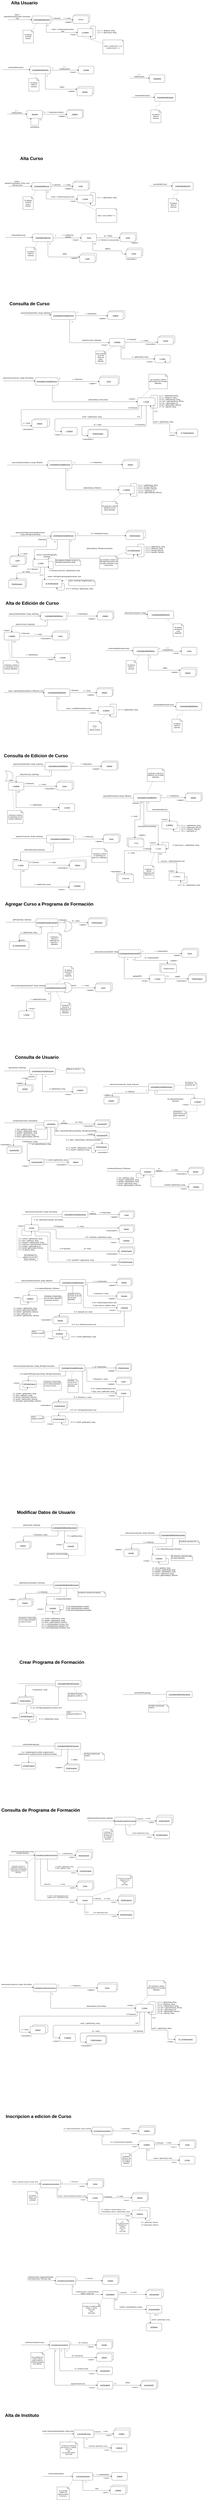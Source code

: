 <mxfile version="13.6.4" type="gitlab">
  <diagram id="NdK-Iwu1NELwD2D8BtvP" name="Page-1">
    <mxGraphModel dx="2777" dy="377" grid="0" gridSize="10" guides="1" tooltips="1" connect="1" arrows="1" fold="1" page="1" pageScale="1" pageWidth="1654" pageHeight="1169" math="0" shadow="0">
      <root>
        <mxCell id="0" />
        <mxCell id="1" parent="0" />
        <mxCell id="WGax3jqfb48JsYN1dhlF-207" value="" style="whiteSpace=wrap;html=1;rounded=1;" parent="1" vertex="1">
          <mxGeometry x="1000.999" y="3612.999" width="120" height="60" as="geometry" />
        </mxCell>
        <mxCell id="WGax3jqfb48JsYN1dhlF-186" value=":ProgramaDeFormacion" style="whiteSpace=wrap;html=1;rounded=1;" parent="1" vertex="1">
          <mxGeometry x="727" y="3379" width="151" height="60" as="geometry" />
        </mxCell>
        <mxCell id="WGax3jqfb48JsYN1dhlF-175" value="" style="whiteSpace=wrap;html=1;rounded=1;" parent="1" vertex="1">
          <mxGeometry x="300.998" y="3296.503" width="120" height="60" as="geometry" />
        </mxCell>
        <mxCell id="WGax3jqfb48JsYN1dhlF-166" value="&lt;u&gt;:Curso&lt;/u&gt;" style="whiteSpace=wrap;html=1;rounded=1;" parent="1" vertex="1">
          <mxGeometry x="817" y="2967" width="147" height="60" as="geometry" />
        </mxCell>
        <mxCell id="WGax3jqfb48JsYN1dhlF-143" value="" style="whiteSpace=wrap;html=1;rounded=1;" parent="1" vertex="1">
          <mxGeometry x="1275.45" y="2654" width="120" height="56.67" as="geometry" />
        </mxCell>
        <mxCell id="WGax3jqfb48JsYN1dhlF-134" value="&lt;u&gt;:Instituto&lt;/u&gt;" style="whiteSpace=wrap;html=1;rounded=1;" parent="1" vertex="1">
          <mxGeometry x="886.454" y="2459.003" width="120" height="60" as="geometry" />
        </mxCell>
        <mxCell id="WGax3jqfb48JsYN1dhlF-127" value="&lt;u&gt;:Curso&lt;/u&gt;" style="whiteSpace=wrap;html=1;rounded=1;" parent="1" vertex="1">
          <mxGeometry x="1025.997" y="1973.002" width="120" height="60" as="geometry" />
        </mxCell>
        <mxCell id="WGax3jqfb48JsYN1dhlF-120" value="" style="whiteSpace=wrap;html=1;rounded=1;" parent="1" vertex="1">
          <mxGeometry x="978" y="1852" width="120" height="60" as="geometry" />
        </mxCell>
        <mxCell id="WGax3jqfb48JsYN1dhlF-49" value="" style="whiteSpace=wrap;html=1;rounded=1;" parent="1" vertex="1">
          <mxGeometry x="564.5" y="896" width="120" height="60" as="geometry" />
        </mxCell>
        <mxCell id="WGax3jqfb48JsYN1dhlF-35" value="" style="whiteSpace=wrap;html=1;rounded=1;" parent="1" vertex="1">
          <mxGeometry x="645.0" y="717.002" width="120" height="60" as="geometry" />
        </mxCell>
        <mxCell id="WGax3jqfb48JsYN1dhlF-6" value="" style="whiteSpace=wrap;html=1;rounded=1;" parent="1" vertex="1">
          <mxGeometry x="612.45" y="158" width="120" height="60" as="geometry" />
        </mxCell>
        <mxCell id="WGax3jqfb48JsYN1dhlF-10" style="edgeStyle=orthogonalEdgeStyle;orthogonalLoop=1;jettySize=auto;html=1;exitX=0.75;exitY=1;exitDx=0;exitDy=0;" parent="1" source="WGax3jqfb48JsYN1dhlF-1" target="WGax3jqfb48JsYN1dhlF-11" edge="1">
          <mxGeometry relative="1" as="geometry">
            <mxPoint x="600.45" y="367" as="targetPoint" />
            <Array as="points">
              <mxPoint x="394.45" y="298" />
              <mxPoint x="600.45" y="298" />
            </Array>
          </mxGeometry>
        </mxCell>
        <mxCell id="WGax3jqfb48JsYN1dhlF-1" value="&lt;u&gt;:ControladorAltaUsuario&lt;/u&gt;" style="html=1;rounded=1;" parent="1" vertex="1">
          <mxGeometry x="284.45" y="170" width="147" height="58" as="geometry" />
        </mxCell>
        <mxCell id="WGax3jqfb48JsYN1dhlF-2" value="" style="html=1;verticalAlign=bottom;endArrow=block;entryX=0;entryY=0.5;entryDx=0;entryDy=0;" parent="1" target="WGax3jqfb48JsYN1dhlF-1" edge="1">
          <mxGeometry width="80" relative="1" as="geometry">
            <mxPoint x="97.45" y="200" as="sourcePoint" />
            <mxPoint x="177.45" y="203" as="targetPoint" />
          </mxGeometry>
        </mxCell>
        <mxCell id="WGax3jqfb48JsYN1dhlF-3" value="&amp;nbsp;existe :=&lt;br&gt;ingresarDtUsuario(usuario: DtUsuario): bool" style="text;html=1;strokeColor=none;fillColor=none;align=center;verticalAlign=middle;whiteSpace=wrap;rounded=1;" parent="1" vertex="1">
          <mxGeometry x="60.45" y="165" width="219" height="20" as="geometry" />
        </mxCell>
        <mxCell id="WGax3jqfb48JsYN1dhlF-4" value="" style="endArrow=classic;html=1;" parent="1" edge="1">
          <mxGeometry width="50" height="50" relative="1" as="geometry">
            <mxPoint x="431.45" y="200" as="sourcePoint" />
            <mxPoint x="603.45" y="200" as="targetPoint" />
          </mxGeometry>
        </mxCell>
        <mxCell id="WGax3jqfb48JsYN1dhlF-5" value=":Usuario" style="whiteSpace=wrap;html=1;rounded=1;" parent="1" vertex="1">
          <mxGeometry x="602.45" y="168" width="120" height="60" as="geometry" />
        </mxCell>
        <mxCell id="WGax3jqfb48JsYN1dhlF-7" value="u := next()" style="text;html=1;strokeColor=none;fillColor=none;align=center;verticalAlign=middle;whiteSpace=wrap;rounded=1;" parent="1" vertex="1">
          <mxGeometry x="516.45" y="178" width="82" height="20" as="geometry" />
        </mxCell>
        <mxCell id="WGax3jqfb48JsYN1dhlF-8" value="1*: [foreach]" style="text;html=1;strokeColor=none;fillColor=none;align=center;verticalAlign=middle;whiteSpace=wrap;rounded=1;" parent="1" vertex="1">
          <mxGeometry x="423.45" y="178" width="99" height="20" as="geometry" />
        </mxCell>
        <mxCell id="WGax3jqfb48JsYN1dhlF-9" value="&amp;lt;&amp;lt;global&amp;gt;&amp;gt;" style="text;html=1;strokeColor=none;fillColor=none;align=center;verticalAlign=middle;whiteSpace=wrap;rounded=1;" parent="1" vertex="1">
          <mxGeometry x="548.45" y="208" width="40" height="20" as="geometry" />
        </mxCell>
        <mxCell id="WGax3jqfb48JsYN1dhlF-11" value="&lt;u&gt;u: Usuario&lt;/u&gt;" style="whiteSpace=wrap;html=1;rounded=1;" parent="1" vertex="1">
          <mxGeometry x="638.45" y="268" width="120" height="60" as="geometry" />
        </mxCell>
        <mxCell id="WGax3jqfb48JsYN1dhlF-12" value="2*:" style="text;html=1;strokeColor=none;fillColor=none;align=center;verticalAlign=middle;whiteSpace=wrap;rounded=1;" parent="1" vertex="1">
          <mxGeometry x="401.45" y="234" width="16" height="20" as="geometry" />
        </mxCell>
        <mxCell id="WGax3jqfb48JsYN1dhlF-13" value="existe := existeUsuario(usuario): bool" style="text;html=1;strokeColor=none;fillColor=none;align=center;verticalAlign=middle;whiteSpace=wrap;rounded=1;" parent="1" vertex="1">
          <mxGeometry x="431.45" y="271" width="184" height="20" as="geometry" />
        </mxCell>
        <mxCell id="WGax3jqfb48JsYN1dhlF-14" style="edgeStyle=orthogonalEdgeStyle;orthogonalLoop=1;jettySize=auto;html=1;exitX=1;exitY=0;exitDx=0;exitDy=0;entryX=0.844;entryY=0.985;entryDx=0;entryDy=0;entryPerimeter=0;" parent="1" source="WGax3jqfb48JsYN1dhlF-11" target="WGax3jqfb48JsYN1dhlF-11" edge="1">
          <mxGeometry relative="1" as="geometry">
            <Array as="points">
              <mxPoint x="739.45" y="268" />
              <mxPoint x="739.45" y="248" />
              <mxPoint x="778.45" y="248" />
              <mxPoint x="778.45" y="348" />
              <mxPoint x="739.45" y="348" />
            </Array>
          </mxGeometry>
        </mxCell>
        <mxCell id="WGax3jqfb48JsYN1dhlF-15" value="2*.1: n := getNick(): string&lt;br&gt;2*.2: c := getCorreo(): string" style="text;html=1;strokeColor=none;fillColor=none;align=left;verticalAlign=middle;whiteSpace=wrap;rounded=1;" parent="1" vertex="1">
          <mxGeometry x="790.45" y="254" width="156" height="74" as="geometry" />
        </mxCell>
        <mxCell id="WGax3jqfb48JsYN1dhlF-18" value="&amp;lt;&amp;lt;local&amp;gt;&amp;gt;" style="text;html=1;strokeColor=none;fillColor=none;align=center;verticalAlign=middle;whiteSpace=wrap;rounded=1;" parent="1" vertex="1">
          <mxGeometry x="585.45" y="305" width="40" height="20" as="geometry" />
        </mxCell>
        <mxCell id="WGax3jqfb48JsYN1dhlF-19" value="" style="endArrow=none;dashed=1;html=1;dashPattern=1 3;strokeWidth=2;exitX=0.25;exitY=1;exitDx=0;exitDy=0;" parent="1" source="WGax3jqfb48JsYN1dhlF-11" target="WGax3jqfb48JsYN1dhlF-20" edge="1">
          <mxGeometry width="50" height="50" relative="1" as="geometry">
            <mxPoint x="636.45" y="406" as="sourcePoint" />
            <mxPoint x="668.45" y="328" as="targetPoint" />
          </mxGeometry>
        </mxCell>
        <mxCell id="WGax3jqfb48JsYN1dhlF-20" value="return: usuario.nick == n || usuario.correo == c" style="shape=note;whiteSpace=wrap;html=1;backgroundOutline=1;darkOpacity=0.05;size=9;rounded=1;" parent="1" vertex="1">
          <mxGeometry x="835.45" y="356" width="161" height="109" as="geometry" />
        </mxCell>
        <mxCell id="WGax3jqfb48JsYN1dhlF-31" style="edgeStyle=orthogonalEdgeStyle;orthogonalLoop=1;jettySize=auto;html=1;exitX=0.75;exitY=1;exitDx=0;exitDy=0;" parent="1" source="WGax3jqfb48JsYN1dhlF-21" target="WGax3jqfb48JsYN1dhlF-32" edge="1">
          <mxGeometry relative="1" as="geometry">
            <mxPoint x="630.34" y="726.792" as="targetPoint" />
            <Array as="points">
              <mxPoint x="387" y="739" />
            </Array>
          </mxGeometry>
        </mxCell>
        <mxCell id="WGax3jqfb48JsYN1dhlF-21" value="&lt;u&gt;:ControladorAltaUsuario&lt;/u&gt;" style="whiteSpace=wrap;html=1;rounded=1;" parent="1" vertex="1">
          <mxGeometry x="268.5" y="560" width="158" height="60" as="geometry" />
        </mxCell>
        <mxCell id="WGax3jqfb48JsYN1dhlF-22" value="" style="endArrow=classic;html=1;" parent="1" edge="1">
          <mxGeometry width="50" height="50" relative="1" as="geometry">
            <mxPoint x="53" y="587" as="sourcePoint" />
            <mxPoint x="269" y="587" as="targetPoint" />
          </mxGeometry>
        </mxCell>
        <mxCell id="WGax3jqfb48JsYN1dhlF-24" value="confirmarAltaUsuario()" style="text;html=1;strokeColor=none;fillColor=none;align=center;verticalAlign=middle;whiteSpace=wrap;rounded=1;" parent="1" vertex="1">
          <mxGeometry x="137" y="560" width="40" height="20" as="geometry" />
        </mxCell>
        <mxCell id="WGax3jqfb48JsYN1dhlF-25" value="" style="endArrow=classic;html=1;" parent="1" edge="1">
          <mxGeometry width="50" height="50" relative="1" as="geometry">
            <mxPoint x="426.5" y="591" as="sourcePoint" />
            <mxPoint x="647" y="591" as="targetPoint" />
          </mxGeometry>
        </mxCell>
        <mxCell id="WGax3jqfb48JsYN1dhlF-26" value="1:" style="text;html=1;strokeColor=none;fillColor=none;align=center;verticalAlign=middle;whiteSpace=wrap;rounded=1;" parent="1" vertex="1">
          <mxGeometry x="426.5" y="563" width="40" height="20" as="geometry" />
        </mxCell>
        <mxCell id="WGax3jqfb48JsYN1dhlF-27" value="u := create(usuario)" style="text;html=1;strokeColor=none;fillColor=none;align=center;verticalAlign=middle;whiteSpace=wrap;rounded=1;" parent="1" vertex="1">
          <mxGeometry x="518" y="563" width="40" height="20" as="geometry" />
        </mxCell>
        <mxCell id="WGax3jqfb48JsYN1dhlF-28" value="" style="endArrow=none;dashed=1;html=1;dashPattern=1 3;strokeWidth=2;exitX=0.25;exitY=1;exitDx=0;exitDy=0;" parent="1" source="WGax3jqfb48JsYN1dhlF-1" target="WGax3jqfb48JsYN1dhlF-29" edge="1">
          <mxGeometry width="50" height="50" relative="1" as="geometry">
            <mxPoint x="283.95" y="276" as="sourcePoint" />
            <mxPoint x="333.95" y="226" as="targetPoint" />
          </mxGeometry>
        </mxCell>
        <mxCell id="WGax3jqfb48JsYN1dhlF-29" value="El sistema recuerda usuario." style="shape=note;whiteSpace=wrap;html=1;backgroundOutline=1;darkOpacity=0.05;size=15;rounded=1;" parent="1" vertex="1">
          <mxGeometry x="214.45" y="280" width="80" height="100" as="geometry" />
        </mxCell>
        <mxCell id="WGax3jqfb48JsYN1dhlF-30" value="&lt;u&gt;:Usuario&lt;/u&gt;" style="whiteSpace=wrap;html=1;rounded=1;" parent="1" vertex="1">
          <mxGeometry x="645" y="560" width="120" height="60" as="geometry" />
        </mxCell>
        <mxCell id="WGax3jqfb48JsYN1dhlF-32" value="&lt;u&gt;:Usuario&lt;/u&gt;" style="whiteSpace=wrap;html=1;rounded=1;" parent="1" vertex="1">
          <mxGeometry x="634.0" y="730.002" width="120" height="60" as="geometry" />
        </mxCell>
        <mxCell id="WGax3jqfb48JsYN1dhlF-33" value="2:" style="text;html=1;align=center;verticalAlign=middle;resizable=0;points=[];autosize=1;rounded=1;" parent="1" vertex="1">
          <mxGeometry x="394" y="628" width="20" height="17" as="geometry" />
        </mxCell>
        <mxCell id="WGax3jqfb48JsYN1dhlF-34" value="add(u)" style="text;html=1;align=center;verticalAlign=middle;resizable=0;points=[];autosize=1;rounded=1;" parent="1" vertex="1">
          <mxGeometry x="495" y="713" width="44" height="17" as="geometry" />
        </mxCell>
        <mxCell id="WGax3jqfb48JsYN1dhlF-37" value="&amp;lt;&amp;lt;local&amp;gt;&amp;gt;" style="text;html=1;align=center;verticalAlign=middle;resizable=0;points=[];autosize=1;rounded=1;" parent="1" vertex="1">
          <mxGeometry x="572" y="598" width="62" height="17" as="geometry" />
        </mxCell>
        <mxCell id="WGax3jqfb48JsYN1dhlF-38" value="&amp;lt;&amp;lt;global&amp;gt;&amp;gt;" style="text;html=1;align=center;verticalAlign=middle;resizable=0;points=[];autosize=1;rounded=1;" parent="1" vertex="1">
          <mxGeometry x="558" y="746" width="70" height="17" as="geometry" />
        </mxCell>
        <mxCell id="WGax3jqfb48JsYN1dhlF-47" style="edgeStyle=orthogonalEdgeStyle;orthogonalLoop=1;jettySize=auto;html=1;exitX=1;exitY=0.5;exitDx=0;exitDy=0;" parent="1" source="WGax3jqfb48JsYN1dhlF-40" target="WGax3jqfb48JsYN1dhlF-48" edge="1">
          <mxGeometry relative="1" as="geometry">
            <mxPoint x="526.5" y="934" as="targetPoint" />
          </mxGeometry>
        </mxCell>
        <mxCell id="WGax3jqfb48JsYN1dhlF-40" value="&lt;u&gt;:Docente&lt;/u&gt;" style="whiteSpace=wrap;html=1;rounded=1;" parent="1" vertex="1">
          <mxGeometry x="244.5" y="904" width="120" height="60" as="geometry" />
        </mxCell>
        <mxCell id="WGax3jqfb48JsYN1dhlF-41" value="&lt;u&gt;:Estudiante&lt;/u&gt;" style="whiteSpace=wrap;html=1;rounded=1;" parent="1" vertex="1">
          <mxGeometry x="1197.5" y="627" width="120" height="60" as="geometry" />
        </mxCell>
        <mxCell id="WGax3jqfb48JsYN1dhlF-42" value="" style="endArrow=classic;html=1;" parent="1" edge="1">
          <mxGeometry width="50" height="50" relative="1" as="geometry">
            <mxPoint x="91.5" y="932" as="sourcePoint" />
            <mxPoint x="244.5" y="932" as="targetPoint" />
          </mxGeometry>
        </mxCell>
        <mxCell id="WGax3jqfb48JsYN1dhlF-43" value="u := create(usuario)" style="text;html=1;strokeColor=none;fillColor=none;align=center;verticalAlign=middle;whiteSpace=wrap;rounded=1;" parent="1" vertex="1">
          <mxGeometry x="143.5" y="904" width="40" height="20" as="geometry" />
        </mxCell>
        <mxCell id="WGax3jqfb48JsYN1dhlF-44" value="" style="endArrow=classic;html=1;" parent="1" edge="1">
          <mxGeometry width="50" height="50" relative="1" as="geometry">
            <mxPoint x="1045.5" y="653" as="sourcePoint" />
            <mxPoint x="1197.5" y="653" as="targetPoint" />
          </mxGeometry>
        </mxCell>
        <mxCell id="WGax3jqfb48JsYN1dhlF-46" value="u := create(usuario)" style="text;html=1;strokeColor=none;fillColor=none;align=center;verticalAlign=middle;whiteSpace=wrap;rounded=1;" parent="1" vertex="1">
          <mxGeometry x="1096.5" y="623" width="40" height="20" as="geometry" />
        </mxCell>
        <mxCell id="WGax3jqfb48JsYN1dhlF-48" value="&lt;u&gt;:Instituto&lt;/u&gt;" style="whiteSpace=wrap;html=1;rounded=1;" parent="1" vertex="1">
          <mxGeometry x="555.5" y="904" width="120" height="60" as="geometry" />
        </mxCell>
        <mxCell id="WGax3jqfb48JsYN1dhlF-50" value="1.1:" style="text;html=1;align=center;verticalAlign=middle;resizable=0;points=[];autosize=1;rounded=1;" parent="1" vertex="1">
          <mxGeometry x="364.5" y="909" width="30" height="17" as="geometry" />
        </mxCell>
        <mxCell id="WGax3jqfb48JsYN1dhlF-51" value="i := find(usuario.instituto)" style="text;html=1;align=center;verticalAlign=middle;resizable=0;points=[];autosize=1;rounded=1;" parent="1" vertex="1">
          <mxGeometry x="393.5" y="909" width="141" height="17" as="geometry" />
        </mxCell>
        <mxCell id="WGax3jqfb48JsYN1dhlF-52" value="&amp;lt;&amp;lt;global&amp;gt;&amp;gt;" style="text;html=1;align=center;verticalAlign=middle;resizable=0;points=[];autosize=1;rounded=1;" parent="1" vertex="1">
          <mxGeometry x="481.5" y="940" width="70" height="17" as="geometry" />
        </mxCell>
        <mxCell id="WGax3jqfb48JsYN1dhlF-53" style="edgeStyle=orthogonalEdgeStyle;orthogonalLoop=1;jettySize=auto;html=1;exitX=0.75;exitY=1;exitDx=0;exitDy=0;entryX=0.25;entryY=1;entryDx=0;entryDy=0;" parent="1" source="WGax3jqfb48JsYN1dhlF-40" target="WGax3jqfb48JsYN1dhlF-40" edge="1">
          <mxGeometry relative="1" as="geometry">
            <Array as="points">
              <mxPoint x="334.5" y="1019" />
              <mxPoint x="274.5" y="1019" />
            </Array>
          </mxGeometry>
        </mxCell>
        <mxCell id="WGax3jqfb48JsYN1dhlF-54" value="setInstituto(i)" style="text;html=1;align=center;verticalAlign=middle;resizable=0;points=[];autosize=1;rounded=1;" parent="1" vertex="1">
          <mxGeometry x="265" y="1024" width="79" height="17" as="geometry" />
        </mxCell>
        <mxCell id="WGax3jqfb48JsYN1dhlF-55" value="1.2:" style="text;html=1;align=center;verticalAlign=middle;resizable=0;points=[];autosize=1;rounded=1;" parent="1" vertex="1">
          <mxGeometry x="334.5" y="966" width="30" height="17" as="geometry" />
        </mxCell>
        <mxCell id="WGax3jqfb48JsYN1dhlF-56" value="&lt;u&gt;:ControladorAltaUsuario&lt;/u&gt;" style="whiteSpace=wrap;html=1;rounded=1;" parent="1" vertex="1">
          <mxGeometry x="1238.5" y="773" width="162" height="60" as="geometry" />
        </mxCell>
        <mxCell id="WGax3jqfb48JsYN1dhlF-57" value="" style="endArrow=none;dashed=1;html=1;dashPattern=1 3;strokeWidth=2;exitX=0.25;exitY=1;exitDx=0;exitDy=0;entryX=0;entryY=0;entryDx=65;entryDy=15;entryPerimeter=0;" parent="1" source="WGax3jqfb48JsYN1dhlF-21" target="WGax3jqfb48JsYN1dhlF-58" edge="1">
          <mxGeometry width="50" height="50" relative="1" as="geometry">
            <mxPoint x="277.5" y="670" as="sourcePoint" />
            <mxPoint x="327.5" y="620" as="targetPoint" />
          </mxGeometry>
        </mxCell>
        <mxCell id="WGax3jqfb48JsYN1dhlF-58" value="El sistema libera la memoria." style="shape=note;whiteSpace=wrap;html=1;backgroundOutline=1;darkOpacity=0.05;size=17;rounded=1;" parent="1" vertex="1">
          <mxGeometry x="258.57" y="654" width="80" height="100" as="geometry" />
        </mxCell>
        <mxCell id="WGax3jqfb48JsYN1dhlF-59" value="" style="endArrow=classic;html=1;" parent="1" edge="1">
          <mxGeometry width="50" height="50" relative="1" as="geometry">
            <mxPoint x="1058.5" y="802" as="sourcePoint" />
            <mxPoint x="1238.5" y="802" as="targetPoint" />
          </mxGeometry>
        </mxCell>
        <mxCell id="WGax3jqfb48JsYN1dhlF-60" value="cancelarAltaUsuario()" style="text;html=1;align=center;verticalAlign=middle;resizable=0;points=[];autosize=1;rounded=1;" parent="1" vertex="1">
          <mxGeometry x="1078.5" y="779" width="126" height="17" as="geometry" />
        </mxCell>
        <mxCell id="WGax3jqfb48JsYN1dhlF-62" style="edgeStyle=orthogonalEdgeStyle;orthogonalLoop=1;jettySize=auto;html=1;exitX=0.5;exitY=0;exitDx=0;exitDy=0;exitPerimeter=0;entryX=0.25;entryY=1;entryDx=0;entryDy=0;dashed=1;endArrow=none;endFill=0;" parent="1" source="WGax3jqfb48JsYN1dhlF-61" target="WGax3jqfb48JsYN1dhlF-56" edge="1">
          <mxGeometry relative="1" as="geometry" />
        </mxCell>
        <mxCell id="WGax3jqfb48JsYN1dhlF-61" value="El sistema libera la memoria." style="shape=note;whiteSpace=wrap;html=1;backgroundOutline=1;darkOpacity=0.05;size=17;rounded=1;" parent="1" vertex="1">
          <mxGeometry x="1207.5" y="900" width="80" height="100" as="geometry" />
        </mxCell>
        <mxCell id="WGax3jqfb48JsYN1dhlF-72" value="" style="whiteSpace=wrap;html=1;rounded=1;" parent="1" vertex="1">
          <mxGeometry x="612" y="1452" width="120" height="60" as="geometry" />
        </mxCell>
        <mxCell id="WGax3jqfb48JsYN1dhlF-73" style="edgeStyle=orthogonalEdgeStyle;orthogonalLoop=1;jettySize=auto;html=1;exitX=0.75;exitY=1;exitDx=0;exitDy=0;" parent="1" source="WGax3jqfb48JsYN1dhlF-74" target="WGax3jqfb48JsYN1dhlF-82" edge="1">
          <mxGeometry relative="1" as="geometry">
            <mxPoint x="600" y="1661" as="targetPoint" />
            <Array as="points">
              <mxPoint x="394" y="1592" />
              <mxPoint x="600" y="1592" />
            </Array>
          </mxGeometry>
        </mxCell>
        <mxCell id="WGax3jqfb48JsYN1dhlF-74" value="&lt;u&gt;:ControladorAltaCurso&lt;/u&gt;" style="html=1;rounded=1;" parent="1" vertex="1">
          <mxGeometry x="284" y="1464" width="147" height="58" as="geometry" />
        </mxCell>
        <mxCell id="WGax3jqfb48JsYN1dhlF-75" value="" style="html=1;verticalAlign=bottom;endArrow=block;entryX=0;entryY=0.5;entryDx=0;entryDy=0;" parent="1" target="WGax3jqfb48JsYN1dhlF-74" edge="1">
          <mxGeometry width="80" relative="1" as="geometry">
            <mxPoint x="97" y="1494" as="sourcePoint" />
            <mxPoint x="177" y="1497" as="targetPoint" />
          </mxGeometry>
        </mxCell>
        <mxCell id="WGax3jqfb48JsYN1dhlF-76" value="&amp;nbsp;existe :=&lt;br&gt;ingresarCurso(instituto: string, curso: DtCurso): bool" style="text;html=1;strokeColor=none;fillColor=none;align=center;verticalAlign=middle;whiteSpace=wrap;rounded=1;" parent="1" vertex="1">
          <mxGeometry x="60" y="1459" width="219" height="20" as="geometry" />
        </mxCell>
        <mxCell id="WGax3jqfb48JsYN1dhlF-77" value="" style="endArrow=classic;html=1;" parent="1" edge="1">
          <mxGeometry width="50" height="50" relative="1" as="geometry">
            <mxPoint x="431" y="1494" as="sourcePoint" />
            <mxPoint x="603" y="1494" as="targetPoint" />
          </mxGeometry>
        </mxCell>
        <mxCell id="WGax3jqfb48JsYN1dhlF-78" value="&lt;u&gt;:Curso&lt;/u&gt;" style="whiteSpace=wrap;html=1;rounded=1;" parent="1" vertex="1">
          <mxGeometry x="602" y="1462" width="120" height="60" as="geometry" />
        </mxCell>
        <mxCell id="WGax3jqfb48JsYN1dhlF-79" value="c := next()" style="text;html=1;strokeColor=none;fillColor=none;align=center;verticalAlign=middle;whiteSpace=wrap;rounded=1;" parent="1" vertex="1">
          <mxGeometry x="516" y="1472" width="82" height="20" as="geometry" />
        </mxCell>
        <mxCell id="WGax3jqfb48JsYN1dhlF-80" value="1*: [foreach]" style="text;html=1;strokeColor=none;fillColor=none;align=center;verticalAlign=middle;whiteSpace=wrap;rounded=1;" parent="1" vertex="1">
          <mxGeometry x="423" y="1472" width="99" height="20" as="geometry" />
        </mxCell>
        <mxCell id="WGax3jqfb48JsYN1dhlF-81" value="&amp;lt;&amp;lt;global&amp;gt;&amp;gt;" style="text;html=1;strokeColor=none;fillColor=none;align=center;verticalAlign=middle;whiteSpace=wrap;rounded=1;" parent="1" vertex="1">
          <mxGeometry x="548" y="1502" width="40" height="20" as="geometry" />
        </mxCell>
        <mxCell id="WGax3jqfb48JsYN1dhlF-82" value="&lt;u&gt;c: Curso&lt;/u&gt;" style="whiteSpace=wrap;html=1;rounded=1;" parent="1" vertex="1">
          <mxGeometry x="638" y="1562" width="120" height="60" as="geometry" />
        </mxCell>
        <mxCell id="WGax3jqfb48JsYN1dhlF-83" value="2*:" style="text;html=1;strokeColor=none;fillColor=none;align=center;verticalAlign=middle;whiteSpace=wrap;rounded=1;" parent="1" vertex="1">
          <mxGeometry x="401" y="1528" width="16" height="20" as="geometry" />
        </mxCell>
        <mxCell id="WGax3jqfb48JsYN1dhlF-84" value="existe := existeCurso(curso): bool" style="text;html=1;strokeColor=none;fillColor=none;align=center;verticalAlign=middle;whiteSpace=wrap;rounded=1;" parent="1" vertex="1">
          <mxGeometry x="431" y="1565" width="184" height="20" as="geometry" />
        </mxCell>
        <mxCell id="WGax3jqfb48JsYN1dhlF-85" style="edgeStyle=orthogonalEdgeStyle;orthogonalLoop=1;jettySize=auto;html=1;exitX=1;exitY=0;exitDx=0;exitDy=0;entryX=0.844;entryY=0.985;entryDx=0;entryDy=0;entryPerimeter=0;" parent="1" source="WGax3jqfb48JsYN1dhlF-82" target="WGax3jqfb48JsYN1dhlF-82" edge="1">
          <mxGeometry relative="1" as="geometry">
            <Array as="points">
              <mxPoint x="739" y="1562" />
              <mxPoint x="739" y="1542" />
              <mxPoint x="778" y="1542" />
              <mxPoint x="778" y="1642" />
              <mxPoint x="739" y="1642" />
            </Array>
          </mxGeometry>
        </mxCell>
        <mxCell id="WGax3jqfb48JsYN1dhlF-86" value="2*.1: c := getnombre(): string&lt;br&gt;&amp;nbsp; &amp;nbsp;&amp;nbsp;" style="text;html=1;strokeColor=none;fillColor=none;align=center;verticalAlign=middle;whiteSpace=wrap;rounded=1;" parent="1" vertex="1">
          <mxGeometry x="788" y="1551" width="156" height="74" as="geometry" />
        </mxCell>
        <mxCell id="WGax3jqfb48JsYN1dhlF-87" value="&amp;lt;&amp;lt;local&amp;gt;&amp;gt;" style="text;html=1;strokeColor=none;fillColor=none;align=center;verticalAlign=middle;whiteSpace=wrap;rounded=1;" parent="1" vertex="1">
          <mxGeometry x="585" y="1599" width="40" height="20" as="geometry" />
        </mxCell>
        <mxCell id="WGax3jqfb48JsYN1dhlF-88" value="" style="endArrow=none;dashed=1;html=1;dashPattern=1 3;strokeWidth=2;exitX=0.25;exitY=1;exitDx=0;exitDy=0;" parent="1" source="WGax3jqfb48JsYN1dhlF-82" target="WGax3jqfb48JsYN1dhlF-89" edge="1">
          <mxGeometry width="50" height="50" relative="1" as="geometry">
            <mxPoint x="636" y="1700" as="sourcePoint" />
            <mxPoint x="668" y="1622" as="targetPoint" />
          </mxGeometry>
        </mxCell>
        <mxCell id="WGax3jqfb48JsYN1dhlF-89" value="return: curso.nombre == c" style="shape=note;whiteSpace=wrap;html=1;backgroundOutline=1;darkOpacity=0.05;size=9;rounded=1;" parent="1" vertex="1">
          <mxGeometry x="783" y="1666" width="161" height="109" as="geometry" />
        </mxCell>
        <mxCell id="WGax3jqfb48JsYN1dhlF-90" value="" style="endArrow=none;dashed=1;html=1;dashPattern=1 3;strokeWidth=2;exitX=0.25;exitY=1;exitDx=0;exitDy=0;" parent="1" source="WGax3jqfb48JsYN1dhlF-74" target="WGax3jqfb48JsYN1dhlF-91" edge="1">
          <mxGeometry width="50" height="50" relative="1" as="geometry">
            <mxPoint x="283.5" y="1570" as="sourcePoint" />
            <mxPoint x="333.5" y="1520" as="targetPoint" />
          </mxGeometry>
        </mxCell>
        <mxCell id="WGax3jqfb48JsYN1dhlF-91" value="El sistema recuerda curso e instituto." style="shape=note;whiteSpace=wrap;html=1;backgroundOutline=1;darkOpacity=0.05;size=15;rounded=1;" parent="1" vertex="1">
          <mxGeometry x="214" y="1574" width="80" height="100" as="geometry" />
        </mxCell>
        <mxCell id="WGax3jqfb48JsYN1dhlF-92" value="" style="whiteSpace=wrap;html=1;rounded=1;" parent="1" vertex="1">
          <mxGeometry x="666.0" y="2013.002" width="120" height="60" as="geometry" />
        </mxCell>
        <mxCell id="WGax3jqfb48JsYN1dhlF-93" style="edgeStyle=orthogonalEdgeStyle;orthogonalLoop=1;jettySize=auto;html=1;exitX=0.75;exitY=1;exitDx=0;exitDy=0;" parent="1" source="WGax3jqfb48JsYN1dhlF-94" target="WGax3jqfb48JsYN1dhlF-101" edge="1">
          <mxGeometry relative="1" as="geometry">
            <mxPoint x="651.34" y="2029.792" as="targetPoint" />
            <Array as="points">
              <mxPoint x="408" y="2042" />
            </Array>
          </mxGeometry>
        </mxCell>
        <mxCell id="WGax3jqfb48JsYN1dhlF-94" value="&lt;u&gt;:ControladorAltaCurso&lt;/u&gt;" style="whiteSpace=wrap;html=1;rounded=1;" parent="1" vertex="1">
          <mxGeometry x="289.5" y="1863" width="158" height="60" as="geometry" />
        </mxCell>
        <mxCell id="WGax3jqfb48JsYN1dhlF-95" value="" style="endArrow=classic;html=1;" parent="1" edge="1">
          <mxGeometry width="50" height="50" relative="1" as="geometry">
            <mxPoint x="74" y="1890" as="sourcePoint" />
            <mxPoint x="290" y="1890" as="targetPoint" />
          </mxGeometry>
        </mxCell>
        <mxCell id="WGax3jqfb48JsYN1dhlF-96" value="confirmarAltaCurso()" style="text;html=1;strokeColor=none;fillColor=none;align=center;verticalAlign=middle;whiteSpace=wrap;rounded=1;" parent="1" vertex="1">
          <mxGeometry x="158" y="1863" width="40" height="20" as="geometry" />
        </mxCell>
        <mxCell id="WGax3jqfb48JsYN1dhlF-97" value="" style="endArrow=classic;html=1;" parent="1" edge="1">
          <mxGeometry width="50" height="50" relative="1" as="geometry">
            <mxPoint x="447.5" y="1894" as="sourcePoint" />
            <mxPoint x="668" y="1894" as="targetPoint" />
          </mxGeometry>
        </mxCell>
        <mxCell id="WGax3jqfb48JsYN1dhlF-98" value="1:" style="text;html=1;strokeColor=none;fillColor=none;align=center;verticalAlign=middle;whiteSpace=wrap;rounded=1;" parent="1" vertex="1">
          <mxGeometry x="447.5" y="1866" width="40" height="20" as="geometry" />
        </mxCell>
        <mxCell id="WGax3jqfb48JsYN1dhlF-99" value="c := create(curso, instituto)" style="text;html=1;strokeColor=none;fillColor=none;align=center;verticalAlign=middle;whiteSpace=wrap;rounded=1;" parent="1" vertex="1">
          <mxGeometry x="497" y="1869" width="135" height="20" as="geometry" />
        </mxCell>
        <mxCell id="WGax3jqfb48JsYN1dhlF-117" style="edgeStyle=orthogonalEdgeStyle;orthogonalLoop=1;jettySize=auto;html=1;exitX=1;exitY=0.5;exitDx=0;exitDy=0;endArrow=classic;endFill=1;" parent="1" source="WGax3jqfb48JsYN1dhlF-100" edge="1">
          <mxGeometry relative="1" as="geometry">
            <mxPoint x="969.785" y="1893" as="targetPoint" />
          </mxGeometry>
        </mxCell>
        <mxCell id="WGax3jqfb48JsYN1dhlF-123" style="edgeStyle=orthogonalEdgeStyle;orthogonalLoop=1;jettySize=auto;html=1;exitX=0.75;exitY=1;exitDx=0;exitDy=0;endArrow=classic;endFill=1;" parent="1" source="WGax3jqfb48JsYN1dhlF-100" target="WGax3jqfb48JsYN1dhlF-124" edge="1">
          <mxGeometry relative="1" as="geometry">
            <mxPoint x="992.007" y="2020.792" as="targetPoint" />
            <Array as="points">
              <mxPoint x="756" y="1994" />
              <mxPoint x="984" y="1994" />
              <mxPoint x="984" y="2019" />
            </Array>
          </mxGeometry>
        </mxCell>
        <mxCell id="WGax3jqfb48JsYN1dhlF-100" value="&lt;u&gt;:Curso&lt;/u&gt;" style="whiteSpace=wrap;html=1;rounded=1;" parent="1" vertex="1">
          <mxGeometry x="666" y="1863" width="120" height="60" as="geometry" />
        </mxCell>
        <mxCell id="WGax3jqfb48JsYN1dhlF-101" value="&lt;u&gt;:Curso&lt;/u&gt;" style="whiteSpace=wrap;html=1;rounded=1;" parent="1" vertex="1">
          <mxGeometry x="655.0" y="2026.002" width="120" height="60" as="geometry" />
        </mxCell>
        <mxCell id="WGax3jqfb48JsYN1dhlF-102" value="2:" style="text;html=1;align=center;verticalAlign=middle;resizable=0;points=[];autosize=1;rounded=1;" parent="1" vertex="1">
          <mxGeometry x="415" y="1931" width="20" height="17" as="geometry" />
        </mxCell>
        <mxCell id="WGax3jqfb48JsYN1dhlF-103" value="add(c)" style="text;html=1;align=center;verticalAlign=middle;resizable=0;points=[];autosize=1;rounded=1;" parent="1" vertex="1">
          <mxGeometry x="516" y="2009" width="44" height="17" as="geometry" />
        </mxCell>
        <mxCell id="WGax3jqfb48JsYN1dhlF-104" value="&amp;lt;&amp;lt;local&amp;gt;&amp;gt;" style="text;html=1;align=center;verticalAlign=middle;resizable=0;points=[];autosize=1;rounded=1;" parent="1" vertex="1">
          <mxGeometry x="593" y="1901" width="62" height="17" as="geometry" />
        </mxCell>
        <mxCell id="WGax3jqfb48JsYN1dhlF-105" value="&amp;lt;&amp;lt;global&amp;gt;&amp;gt;" style="text;html=1;align=center;verticalAlign=middle;resizable=0;points=[];autosize=1;rounded=1;" parent="1" vertex="1">
          <mxGeometry x="579" y="2042" width="70" height="17" as="geometry" />
        </mxCell>
        <mxCell id="WGax3jqfb48JsYN1dhlF-106" value="" style="endArrow=none;dashed=1;html=1;dashPattern=1 3;strokeWidth=2;exitX=0.25;exitY=1;exitDx=0;exitDy=0;entryX=0;entryY=0;entryDx=65;entryDy=15;entryPerimeter=0;" parent="1" source="WGax3jqfb48JsYN1dhlF-94" target="WGax3jqfb48JsYN1dhlF-107" edge="1">
          <mxGeometry width="50" height="50" relative="1" as="geometry">
            <mxPoint x="298.5" y="1973" as="sourcePoint" />
            <mxPoint x="348.5" y="1923" as="targetPoint" />
          </mxGeometry>
        </mxCell>
        <mxCell id="WGax3jqfb48JsYN1dhlF-107" value="El sistema libera la memoria." style="shape=note;whiteSpace=wrap;html=1;backgroundOutline=1;darkOpacity=0.05;size=17;rounded=1;" parent="1" vertex="1">
          <mxGeometry x="235.0" y="1966" width="80" height="100" as="geometry" />
        </mxCell>
        <mxCell id="WGax3jqfb48JsYN1dhlF-109" value="&lt;u&gt;:ControladorAltaCurso&lt;/u&gt;" style="whiteSpace=wrap;html=1;rounded=1;" parent="1" vertex="1">
          <mxGeometry x="1376" y="1462" width="162" height="60" as="geometry" />
        </mxCell>
        <mxCell id="WGax3jqfb48JsYN1dhlF-110" value="" style="endArrow=classic;html=1;" parent="1" edge="1">
          <mxGeometry width="50" height="50" relative="1" as="geometry">
            <mxPoint x="1196" y="1491" as="sourcePoint" />
            <mxPoint x="1376" y="1491" as="targetPoint" />
          </mxGeometry>
        </mxCell>
        <mxCell id="WGax3jqfb48JsYN1dhlF-111" value="cancelarAltaCurso()" style="text;html=1;align=center;verticalAlign=middle;resizable=0;points=[];autosize=1;rounded=1;" parent="1" vertex="1">
          <mxGeometry x="1221" y="1468" width="116" height="17" as="geometry" />
        </mxCell>
        <mxCell id="WGax3jqfb48JsYN1dhlF-112" style="edgeStyle=orthogonalEdgeStyle;orthogonalLoop=1;jettySize=auto;html=1;exitX=0.5;exitY=0;exitDx=0;exitDy=0;exitPerimeter=0;entryX=0.25;entryY=1;entryDx=0;entryDy=0;dashed=1;endArrow=none;endFill=0;" parent="1" source="WGax3jqfb48JsYN1dhlF-113" target="WGax3jqfb48JsYN1dhlF-109" edge="1">
          <mxGeometry relative="1" as="geometry" />
        </mxCell>
        <mxCell id="WGax3jqfb48JsYN1dhlF-113" value="El sistema libera la memoria." style="shape=note;whiteSpace=wrap;html=1;backgroundOutline=1;darkOpacity=0.05;size=17;rounded=1;" parent="1" vertex="1">
          <mxGeometry x="1345.0" y="1589" width="80" height="100" as="geometry" />
        </mxCell>
        <mxCell id="WGax3jqfb48JsYN1dhlF-132" style="edgeStyle=orthogonalEdgeStyle;orthogonalLoop=1;jettySize=auto;html=1;exitX=1;exitY=0.5;exitDx=0;exitDy=0;endArrow=classic;endFill=1;" parent="1" source="WGax3jqfb48JsYN1dhlF-114" target="WGax3jqfb48JsYN1dhlF-133" edge="1">
          <mxGeometry relative="1" as="geometry">
            <mxPoint x="895.604" y="2497.833" as="targetPoint" />
          </mxGeometry>
        </mxCell>
        <mxCell id="WGax3jqfb48JsYN1dhlF-137" style="edgeStyle=orthogonalEdgeStyle;orthogonalLoop=1;jettySize=auto;html=1;exitX=0.75;exitY=1;exitDx=0;exitDy=0;endArrow=classic;endFill=1;" parent="1" source="WGax3jqfb48JsYN1dhlF-114" target="WGax3jqfb48JsYN1dhlF-138" edge="1">
          <mxGeometry relative="1" as="geometry">
            <mxPoint x="930.789" y="2735.438" as="targetPoint" />
            <Array as="points">
              <mxPoint x="576.45" y="2708" />
              <mxPoint x="930.45" y="2708" />
            </Array>
          </mxGeometry>
        </mxCell>
        <mxCell id="WGax3jqfb48JsYN1dhlF-114" value="&lt;u&gt;:ControladorConsultaDeCurso&lt;/u&gt;" style="whiteSpace=wrap;html=1;rounded=1;" parent="1" vertex="1">
          <mxGeometry x="432.95" y="2468" width="191" height="60" as="geometry" />
        </mxCell>
        <mxCell id="WGax3jqfb48JsYN1dhlF-118" value="&lt;u&gt;:Curso&lt;/u&gt;" style="whiteSpace=wrap;html=1;rounded=1;" parent="1" vertex="1">
          <mxGeometry x="969" y="1863" width="120" height="60" as="geometry" />
        </mxCell>
        <mxCell id="WGax3jqfb48JsYN1dhlF-119" value="1.1*: [forall p in cursos.previas]&amp;nbsp;" style="text;html=1;align=center;verticalAlign=middle;resizable=0;points=[];autosize=1;rounded=1;" parent="1" vertex="1">
          <mxGeometry x="790" y="1901" width="177" height="17" as="geometry" />
        </mxCell>
        <mxCell id="WGax3jqfb48JsYN1dhlF-122" value="cp := find(p)" style="text;html=1;align=center;verticalAlign=middle;resizable=0;points=[];autosize=1;rounded=1;" parent="1" vertex="1">
          <mxGeometry x="838" y="1869" width="73" height="17" as="geometry" />
        </mxCell>
        <mxCell id="WGax3jqfb48JsYN1dhlF-124" value="&lt;u&gt;:Curso&lt;/u&gt;" style="whiteSpace=wrap;html=1;rounded=1;" parent="1" vertex="1">
          <mxGeometry x="1015.997" y="1986.002" width="120" height="60" as="geometry" />
        </mxCell>
        <mxCell id="WGax3jqfb48JsYN1dhlF-125" value="1.2*:" style="text;html=1;align=center;verticalAlign=middle;resizable=0;points=[];autosize=1;rounded=1;" parent="1" vertex="1">
          <mxGeometry x="756" y="1931" width="34" height="17" as="geometry" />
        </mxCell>
        <mxCell id="WGax3jqfb48JsYN1dhlF-126" value="&amp;lt;&amp;lt;global&amp;gt;&amp;gt;" style="text;html=1;align=center;verticalAlign=middle;resizable=0;points=[];autosize=1;rounded=1;" parent="1" vertex="1">
          <mxGeometry x="1047" y="1923" width="70" height="17" as="geometry" />
        </mxCell>
        <mxCell id="WGax3jqfb48JsYN1dhlF-128" value="add(cp)" style="text;html=1;align=center;verticalAlign=middle;resizable=0;points=[];autosize=1;rounded=1;" parent="1" vertex="1">
          <mxGeometry x="846" y="1969" width="51" height="17" as="geometry" />
        </mxCell>
        <mxCell id="WGax3jqfb48JsYN1dhlF-129" value="&amp;lt;&amp;lt;association&amp;gt;&amp;gt;" style="text;html=1;align=center;verticalAlign=middle;resizable=0;points=[];autosize=1;rounded=1;" parent="1" vertex="1">
          <mxGeometry x="1007" y="2049" width="98" height="17" as="geometry" />
        </mxCell>
        <mxCell id="WGax3jqfb48JsYN1dhlF-130" value="" style="endArrow=classic;html=1;" parent="1" edge="1">
          <mxGeometry width="50" height="50" relative="1" as="geometry">
            <mxPoint x="222.45" y="2492" as="sourcePoint" />
            <mxPoint x="430.95" y="2492" as="targetPoint" />
          </mxGeometry>
        </mxCell>
        <mxCell id="WGax3jqfb48JsYN1dhlF-131" value="&amp;nbsp;&lt;br&gt;ingresarInstituto(instituto: string): set(string)" style="text;html=1;strokeColor=none;fillColor=none;align=center;verticalAlign=middle;whiteSpace=wrap;rounded=1;" parent="1" vertex="1">
          <mxGeometry x="182.95" y="2459" width="257" height="20" as="geometry" />
        </mxCell>
        <mxCell id="WGax3jqfb48JsYN1dhlF-133" value="&lt;u&gt;:Instituto&lt;/u&gt;" style="whiteSpace=wrap;html=1;rounded=1;" parent="1" vertex="1">
          <mxGeometry x="873.454" y="2468.003" width="120" height="60" as="geometry" />
        </mxCell>
        <mxCell id="WGax3jqfb48JsYN1dhlF-135" value="1:" style="text;html=1;align=center;verticalAlign=middle;resizable=0;points=[];autosize=1;rounded=1;" parent="1" vertex="1">
          <mxGeometry x="630.95" y="2462" width="20" height="17" as="geometry" />
        </mxCell>
        <mxCell id="WGax3jqfb48JsYN1dhlF-136" value="i := find(instituto)" style="text;html=1;align=center;verticalAlign=middle;resizable=0;points=[];autosize=1;rounded=1;" parent="1" vertex="1">
          <mxGeometry x="692.45" y="2474" width="98" height="17" as="geometry" />
        </mxCell>
        <mxCell id="WGax3jqfb48JsYN1dhlF-141" style="edgeStyle=orthogonalEdgeStyle;orthogonalLoop=1;jettySize=auto;html=1;exitX=1;exitY=0.25;exitDx=0;exitDy=0;endArrow=classic;endFill=1;" parent="1" source="WGax3jqfb48JsYN1dhlF-138" target="WGax3jqfb48JsYN1dhlF-142" edge="1">
          <mxGeometry relative="1" as="geometry">
            <mxPoint x="1276.159" y="2688.667" as="targetPoint" />
            <Array as="points">
              <mxPoint x="1006.45" y="2704" />
            </Array>
          </mxGeometry>
        </mxCell>
        <mxCell id="WGax3jqfb48JsYN1dhlF-146" style="edgeStyle=orthogonalEdgeStyle;orthogonalLoop=1;jettySize=auto;html=1;exitX=0.75;exitY=1;exitDx=0;exitDy=0;endArrow=classic;endFill=1;" parent="1" source="WGax3jqfb48JsYN1dhlF-138" target="WGax3jqfb48JsYN1dhlF-147" edge="1">
          <mxGeometry relative="1" as="geometry">
            <mxPoint x="1265.974" y="2846.549" as="targetPoint" />
            <Array as="points">
              <mxPoint x="976.45" y="2834" />
              <mxPoint x="1299.45" y="2834" />
            </Array>
          </mxGeometry>
        </mxCell>
        <mxCell id="WGax3jqfb48JsYN1dhlF-138" value="&lt;u&gt;i: Instituto&lt;/u&gt;" style="whiteSpace=wrap;html=1;rounded=1;" parent="1" vertex="1">
          <mxGeometry x="886.449" y="2673.998" width="120" height="60" as="geometry" />
        </mxCell>
        <mxCell id="WGax3jqfb48JsYN1dhlF-139" value="2:&amp;nbsp;" style="text;html=1;align=center;verticalAlign=middle;resizable=0;points=[];autosize=1;rounded=1;" parent="1" vertex="1">
          <mxGeometry x="587.45" y="2536" width="23" height="17" as="geometry" />
        </mxCell>
        <mxCell id="WGax3jqfb48JsYN1dhlF-140" value="obtenerCursos(): set(string)" style="text;html=1;align=center;verticalAlign=middle;resizable=0;points=[];autosize=1;rounded=1;" parent="1" vertex="1">
          <mxGeometry x="668.45" y="2680" width="157" height="17" as="geometry" />
        </mxCell>
        <mxCell id="WGax3jqfb48JsYN1dhlF-142" value="&lt;u&gt;:Cursos&lt;/u&gt;" style="whiteSpace=wrap;html=1;rounded=1;" parent="1" vertex="1">
          <mxGeometry x="1263.45" y="2664.33" width="120" height="56.67" as="geometry" />
        </mxCell>
        <mxCell id="WGax3jqfb48JsYN1dhlF-144" value="2.1* [foreach]" style="text;html=1;align=center;verticalAlign=middle;resizable=0;points=[];autosize=1;rounded=1;" parent="1" vertex="1">
          <mxGeometry x="1016.45" y="2674" width="81" height="17" as="geometry" />
        </mxCell>
        <mxCell id="WGax3jqfb48JsYN1dhlF-145" value="c := next()" style="text;html=1;align=center;verticalAlign=middle;resizable=0;points=[];autosize=1;rounded=1;" parent="1" vertex="1">
          <mxGeometry x="1129.45" y="2682" width="63" height="17" as="geometry" />
        </mxCell>
        <mxCell id="WGax3jqfb48JsYN1dhlF-147" value="&lt;u&gt;c: Curso&lt;/u&gt;" style="whiteSpace=wrap;html=1;rounded=1;" parent="1" vertex="1">
          <mxGeometry x="1239.454" y="2803.999" width="120" height="60" as="geometry" />
        </mxCell>
        <mxCell id="WGax3jqfb48JsYN1dhlF-148" value="2.2*:" style="text;html=1;align=center;verticalAlign=middle;resizable=0;points=[];autosize=1;rounded=1;" parent="1" vertex="1">
          <mxGeometry x="980.45" y="2739" width="34" height="17" as="geometry" />
        </mxCell>
        <mxCell id="WGax3jqfb48JsYN1dhlF-149" value="n := getNombre(): string" style="text;html=1;align=center;verticalAlign=middle;resizable=0;points=[];autosize=1;rounded=1;" parent="1" vertex="1">
          <mxGeometry x="1055.45" y="2810" width="137" height="17" as="geometry" />
        </mxCell>
        <mxCell id="WGax3jqfb48JsYN1dhlF-150" value="" style="endArrow=none;dashed=1;html=1;dashPattern=1 3;strokeWidth=2;exitX=0.25;exitY=1;exitDx=0;exitDy=0;entryX=0;entryY=0;entryDx=65;entryDy=15;entryPerimeter=0;" parent="1" source="WGax3jqfb48JsYN1dhlF-138" target="WGax3jqfb48JsYN1dhlF-151" edge="1">
          <mxGeometry width="50" height="50" relative="1" as="geometry">
            <mxPoint x="852.45" y="2782" as="sourcePoint" />
            <mxPoint x="902.45" y="2732" as="targetPoint" />
          </mxGeometry>
        </mxCell>
        <mxCell id="WGax3jqfb48JsYN1dhlF-151" value="crea y retorna un set de string con cada n obtenido." style="shape=note;whiteSpace=wrap;html=1;backgroundOutline=1;darkOpacity=0.05;size=15;rounded=1;" parent="1" vertex="1">
          <mxGeometry x="779.45" y="2772" width="80" height="100" as="geometry" />
        </mxCell>
        <mxCell id="WGax3jqfb48JsYN1dhlF-154" value="&amp;lt;&amp;lt;global&amp;gt;&amp;gt;" style="text;html=1;align=center;verticalAlign=middle;resizable=0;points=[];autosize=1;rounded=1;" parent="1" vertex="1">
          <mxGeometry x="798.45" y="2511" width="70" height="17" as="geometry" />
        </mxCell>
        <mxCell id="WGax3jqfb48JsYN1dhlF-155" value="&amp;lt;&amp;lt;local&amp;gt;&amp;gt;" style="text;html=1;align=center;verticalAlign=middle;resizable=0;points=[];autosize=1;rounded=1;" parent="1" vertex="1">
          <mxGeometry x="816.45" y="2717" width="62" height="17" as="geometry" />
        </mxCell>
        <mxCell id="WGax3jqfb48JsYN1dhlF-156" value="&amp;lt;&amp;lt;association&amp;gt;&amp;gt;" style="text;html=1;align=center;verticalAlign=middle;resizable=0;points=[];autosize=1;rounded=1;" parent="1" vertex="1">
          <mxGeometry x="1160.45" y="2710.67" width="98" height="17" as="geometry" />
        </mxCell>
        <mxCell id="WGax3jqfb48JsYN1dhlF-157" value="&amp;lt;&amp;lt;local&amp;gt;&amp;gt;" style="text;html=1;align=center;verticalAlign=middle;resizable=0;points=[];autosize=1;rounded=1;" parent="1" vertex="1">
          <mxGeometry x="1168.45" y="2847" width="62" height="17" as="geometry" />
        </mxCell>
        <mxCell id="WGax3jqfb48JsYN1dhlF-161" style="edgeStyle=orthogonalEdgeStyle;orthogonalLoop=1;jettySize=auto;html=1;exitX=1;exitY=0.5;exitDx=0;exitDy=0;endArrow=classic;endFill=1;" parent="1" source="WGax3jqfb48JsYN1dhlF-158" target="WGax3jqfb48JsYN1dhlF-162" edge="1">
          <mxGeometry relative="1" as="geometry">
            <mxPoint x="874.804" y="3009.0" as="targetPoint" />
          </mxGeometry>
        </mxCell>
        <mxCell id="WGax3jqfb48JsYN1dhlF-167" style="edgeStyle=orthogonalEdgeStyle;orthogonalLoop=1;jettySize=auto;html=1;exitX=0.75;exitY=1;exitDx=0;exitDy=0;endArrow=classic;endFill=1;" parent="1" source="WGax3jqfb48JsYN1dhlF-158" target="WGax3jqfb48JsYN1dhlF-168" edge="1">
          <mxGeometry relative="1" as="geometry">
            <mxPoint x="841.451" y="3290.125" as="targetPoint" />
            <Array as="points">
              <mxPoint x="442" y="3167" />
              <mxPoint x="864" y="3167" />
            </Array>
          </mxGeometry>
        </mxCell>
        <mxCell id="WGax3jqfb48JsYN1dhlF-158" value="&lt;u&gt;:ControladorConsultaDeCurso&lt;/u&gt;" style="whiteSpace=wrap;html=1;rounded=1;" parent="1" vertex="1">
          <mxGeometry x="308" y="2979" width="179" height="60" as="geometry" />
        </mxCell>
        <mxCell id="WGax3jqfb48JsYN1dhlF-159" value="" style="endArrow=classic;html=1;" parent="1" edge="1">
          <mxGeometry width="50" height="50" relative="1" as="geometry">
            <mxPoint x="62" y="3005" as="sourcePoint" />
            <mxPoint x="308" y="3005" as="targetPoint" />
          </mxGeometry>
        </mxCell>
        <mxCell id="WGax3jqfb48JsYN1dhlF-160" value="seleccionarCurso(curso: string): DtCursoExp" style="text;html=1;strokeColor=none;fillColor=none;align=center;verticalAlign=middle;whiteSpace=wrap;rounded=1;" parent="1" vertex="1">
          <mxGeometry x="53" y="2972" width="248" height="20" as="geometry" />
        </mxCell>
        <mxCell id="WGax3jqfb48JsYN1dhlF-162" value="&lt;u&gt;:Curso&lt;/u&gt;" style="whiteSpace=wrap;html=1;rounded=1;" parent="1" vertex="1">
          <mxGeometry x="807" y="2979" width="147" height="60" as="geometry" />
        </mxCell>
        <mxCell id="WGax3jqfb48JsYN1dhlF-164" value="1:" style="text;html=1;align=center;verticalAlign=middle;resizable=0;points=[];autosize=1;rounded=1;" parent="1" vertex="1">
          <mxGeometry x="491" y="2978" width="20" height="17" as="geometry" />
        </mxCell>
        <mxCell id="WGax3jqfb48JsYN1dhlF-165" value="c := find(curso)" style="text;html=1;align=center;verticalAlign=middle;resizable=0;points=[];autosize=1;rounded=1;" parent="1" vertex="1">
          <mxGeometry x="590" y="2983" width="90" height="17" as="geometry" />
        </mxCell>
        <mxCell id="WGax3jqfb48JsYN1dhlF-173" style="edgeStyle=orthogonalEdgeStyle;orthogonalLoop=1;jettySize=auto;html=1;exitX=0.25;exitY=1;exitDx=0;exitDy=0;endArrow=classic;endFill=1;" parent="1" source="WGax3jqfb48JsYN1dhlF-168" target="WGax3jqfb48JsYN1dhlF-174" edge="1">
          <mxGeometry relative="1" as="geometry">
            <mxPoint x="1018.118" y="3477.903" as="targetPoint" />
            <Array as="points">
              <mxPoint x="1115" y="3196" />
              <mxPoint x="1115" y="3228" />
              <mxPoint x="200" y="3228" />
              <mxPoint x="200" y="3353" />
            </Array>
          </mxGeometry>
        </mxCell>
        <mxCell id="WGax3jqfb48JsYN1dhlF-180" style="edgeStyle=orthogonalEdgeStyle;orthogonalLoop=1;jettySize=auto;html=1;exitX=0.5;exitY=1;exitDx=0;exitDy=0;endArrow=classic;endFill=1;" parent="1" source="WGax3jqfb48JsYN1dhlF-168" target="WGax3jqfb48JsYN1dhlF-181" edge="1">
          <mxGeometry relative="1" as="geometry">
            <mxPoint x="700.2" y="3397.433" as="targetPoint" />
            <Array as="points">
              <mxPoint x="1135" y="3196" />
              <mxPoint x="1135" y="3299" />
              <mxPoint x="462" y="3299" />
              <mxPoint x="462" y="3397" />
            </Array>
          </mxGeometry>
        </mxCell>
        <mxCell id="WGax3jqfb48JsYN1dhlF-184" style="edgeStyle=orthogonalEdgeStyle;orthogonalLoop=1;jettySize=auto;html=1;exitX=0.5;exitY=1;exitDx=0;exitDy=0;endArrow=classic;endFill=1;entryX=0;entryY=0.75;entryDx=0;entryDy=0;" parent="1" source="WGax3jqfb48JsYN1dhlF-168" target="WGax3jqfb48JsYN1dhlF-185" edge="1">
          <mxGeometry relative="1" as="geometry">
            <mxPoint x="689" y="3452" as="targetPoint" />
            <Array as="points">
              <mxPoint x="1173" y="3359" />
              <mxPoint x="673" y="3359" />
              <mxPoint x="673" y="3430" />
            </Array>
          </mxGeometry>
        </mxCell>
        <mxCell id="WGax3jqfb48JsYN1dhlF-189" style="edgeStyle=orthogonalEdgeStyle;orthogonalLoop=1;jettySize=auto;html=1;exitX=1;exitY=1;exitDx=0;exitDy=0;endArrow=classic;endFill=1;" parent="1" source="WGax3jqfb48JsYN1dhlF-168" target="WGax3jqfb48JsYN1dhlF-190" edge="1">
          <mxGeometry relative="1" as="geometry">
            <mxPoint x="1241" y="3380.125" as="targetPoint" />
            <Array as="points">
              <mxPoint x="1226" y="3196" />
              <mxPoint x="1226" y="3337" />
              <mxPoint x="1355" y="3337" />
            </Array>
          </mxGeometry>
        </mxCell>
        <mxCell id="WGax3jqfb48JsYN1dhlF-168" value="&lt;u&gt;c :Curso&lt;/u&gt;" style="whiteSpace=wrap;html=1;rounded=1;" parent="1" vertex="1">
          <mxGeometry x="1104" y="3136" width="137" height="60" as="geometry" />
        </mxCell>
        <mxCell id="WGax3jqfb48JsYN1dhlF-169" value="2:" style="text;html=1;align=center;verticalAlign=middle;resizable=0;points=[];autosize=1;rounded=1;" parent="1" vertex="1">
          <mxGeometry x="447" y="3048" width="20" height="17" as="geometry" />
        </mxCell>
        <mxCell id="WGax3jqfb48JsYN1dhlF-170" value="obtenerDatos(): DtCursoExp" style="text;html=1;align=center;verticalAlign=middle;resizable=0;points=[];autosize=1;rounded=1;" parent="1" vertex="1">
          <mxGeometry x="717" y="3142" width="161" height="17" as="geometry" />
        </mxCell>
        <mxCell id="WGax3jqfb48JsYN1dhlF-171" style="edgeStyle=orthogonalEdgeStyle;orthogonalLoop=1;jettySize=auto;html=1;exitX=0.75;exitY=0;exitDx=0;exitDy=0;entryX=0.75;entryY=1;entryDx=0;entryDy=0;endArrow=classic;endFill=1;" parent="1" source="WGax3jqfb48JsYN1dhlF-168" target="WGax3jqfb48JsYN1dhlF-168" edge="1">
          <mxGeometry relative="1" as="geometry" />
        </mxCell>
        <mxCell id="WGax3jqfb48JsYN1dhlF-172" value="2.1: n := getNombre():string&lt;br&gt;2.2: d := getDesc(): string&lt;br&gt;2.3: du := getDuracion(): string&lt;br&gt;2.4: cant := getCantHoras(): DtTime&lt;br&gt;2.5: cre := getCreditos(): int&lt;br&gt;2.6: fR := getFechaR(): DtFecha&lt;br&gt;2.7: url := getUrl(): string" style="text;html=1;align=left;verticalAlign=middle;resizable=0;points=[];autosize=1;rounded=1;" parent="1" vertex="1">
          <mxGeometry x="1271" y="3114" width="200" height="97" as="geometry" />
        </mxCell>
        <mxCell id="WGax3jqfb48JsYN1dhlF-174" value="&lt;u&gt;:Edicion&lt;/u&gt;" style="whiteSpace=wrap;html=1;rounded=1;" parent="1" vertex="1">
          <mxGeometry x="282.998" y="3306.003" width="120" height="60" as="geometry" />
        </mxCell>
        <mxCell id="WGax3jqfb48JsYN1dhlF-176" value="2.8* [foreach]:" style="text;html=1;align=center;verticalAlign=middle;resizable=0;points=[];autosize=1;rounded=1;" parent="1" vertex="1">
          <mxGeometry x="1027" y="3205" width="84" height="17" as="geometry" />
        </mxCell>
        <mxCell id="WGax3jqfb48JsYN1dhlF-178" value="e := next()" style="text;html=1;align=center;verticalAlign=middle;resizable=0;points=[];autosize=1;rounded=1;" parent="1" vertex="1">
          <mxGeometry x="210" y="3324" width="64" height="17" as="geometry" />
        </mxCell>
        <mxCell id="WGax3jqfb48JsYN1dhlF-181" value="&lt;u&gt;e: Edicion&lt;/u&gt;" style="whiteSpace=wrap;html=1;rounded=1;" parent="1" vertex="1">
          <mxGeometry x="515.0" y="3366.003" width="120" height="60" as="geometry" />
        </mxCell>
        <mxCell id="WGax3jqfb48JsYN1dhlF-182" value="2.9*:" style="text;html=1;align=center;verticalAlign=middle;resizable=0;points=[];autosize=1;rounded=1;" parent="1" vertex="1">
          <mxGeometry x="1097" y="3275" width="34" height="17" as="geometry" />
        </mxCell>
        <mxCell id="WGax3jqfb48JsYN1dhlF-183" value="nomE := getNombre(): string" style="text;html=1;align=center;verticalAlign=middle;resizable=0;points=[];autosize=1;rounded=1;" parent="1" vertex="1">
          <mxGeometry x="668" y="3275" width="161" height="17" as="geometry" />
        </mxCell>
        <mxCell id="WGax3jqfb48JsYN1dhlF-185" value=":&lt;u&gt;ProgFormacion&lt;/u&gt;" style="whiteSpace=wrap;html=1;rounded=1;" parent="1" vertex="1">
          <mxGeometry x="720" y="3385" width="151" height="60" as="geometry" />
        </mxCell>
        <mxCell id="WGax3jqfb48JsYN1dhlF-187" value="2.10* [foreach]:" style="text;html=1;align=center;verticalAlign=middle;resizable=0;points=[];autosize=1;rounded=1;" parent="1" vertex="1">
          <mxGeometry x="1078" y="3336" width="91" height="17" as="geometry" />
        </mxCell>
        <mxCell id="WGax3jqfb48JsYN1dhlF-188" value="pf := next()&amp;nbsp;" style="text;html=1;align=center;verticalAlign=middle;resizable=0;points=[];autosize=1;rounded=1;" parent="1" vertex="1">
          <mxGeometry x="760" y="3336" width="71" height="17" as="geometry" />
        </mxCell>
        <mxCell id="WGax3jqfb48JsYN1dhlF-190" value="&lt;u&gt;pf&lt;/u&gt;: &lt;u&gt;ProgFormacion&lt;/u&gt;" style="whiteSpace=wrap;html=1;rounded=1;" parent="1" vertex="1">
          <mxGeometry x="1411" y="3379" width="163" height="60" as="geometry" />
        </mxCell>
        <mxCell id="WGax3jqfb48JsYN1dhlF-192" value="2.11*:" style="text;html=1;align=center;verticalAlign=middle;resizable=0;points=[];autosize=1;rounded=1;" parent="1" vertex="1">
          <mxGeometry x="1227" y="3232" width="40" height="17" as="geometry" />
        </mxCell>
        <mxCell id="WGax3jqfb48JsYN1dhlF-193" value="nomP := getNombre(): string" style="text;html=1;align=center;verticalAlign=middle;resizable=0;points=[];autosize=1;rounded=1;" parent="1" vertex="1">
          <mxGeometry x="1225" y="3314" width="161" height="17" as="geometry" />
        </mxCell>
        <mxCell id="WGax3jqfb48JsYN1dhlF-194" value="" style="endArrow=none;dashed=1;html=1;dashPattern=1 3;strokeWidth=2;" parent="1" target="WGax3jqfb48JsYN1dhlF-195" edge="1">
          <mxGeometry width="50" height="50" relative="1" as="geometry">
            <mxPoint x="1132" y="3136" as="sourcePoint" />
            <mxPoint x="1182" y="3086" as="targetPoint" />
          </mxGeometry>
        </mxCell>
        <mxCell id="WGax3jqfb48JsYN1dhlF-195" value="Se construye y retorna DtCursoExp con los datos obtenidos." style="shape=note;whiteSpace=wrap;html=1;backgroundOutline=1;darkOpacity=0.05;size=17;rounded=1;" parent="1" vertex="1">
          <mxGeometry x="1193" y="2952" width="146" height="114" as="geometry" />
        </mxCell>
        <mxCell id="WGax3jqfb48JsYN1dhlF-196" value="&amp;lt;&amp;lt;global&amp;gt;&amp;gt;" style="text;html=1;align=center;verticalAlign=middle;resizable=0;points=[];autosize=1;rounded=1;" parent="1" vertex="1">
          <mxGeometry x="721" y="3016" width="70" height="17" as="geometry" />
        </mxCell>
        <mxCell id="WGax3jqfb48JsYN1dhlF-197" value="&amp;lt;&amp;lt;local&amp;gt;&amp;gt;" style="text;html=1;align=center;verticalAlign=middle;resizable=0;points=[];autosize=1;rounded=1;" parent="1" vertex="1">
          <mxGeometry x="1031" y="3136" width="62" height="17" as="geometry" />
        </mxCell>
        <mxCell id="WGax3jqfb48JsYN1dhlF-198" value="&amp;lt;&amp;lt;association&amp;gt;&amp;gt;" style="text;html=1;align=center;verticalAlign=middle;resizable=0;points=[];autosize=1;rounded=1;" parent="1" vertex="1">
          <mxGeometry x="203" y="3372" width="98" height="17" as="geometry" />
        </mxCell>
        <mxCell id="WGax3jqfb48JsYN1dhlF-199" value="&amp;lt;&amp;lt;local&amp;gt;&amp;gt;" style="text;html=1;align=center;verticalAlign=middle;resizable=0;points=[];autosize=1;rounded=1;" parent="1" vertex="1">
          <mxGeometry x="453" y="3414" width="62" height="17" as="geometry" />
        </mxCell>
        <mxCell id="WGax3jqfb48JsYN1dhlF-200" value="&amp;lt;&amp;lt;association&amp;gt;&amp;gt;" style="text;html=1;align=center;verticalAlign=middle;resizable=0;points=[];autosize=1;rounded=1;" parent="1" vertex="1">
          <mxGeometry x="671" y="3449" width="98" height="17" as="geometry" />
        </mxCell>
        <mxCell id="WGax3jqfb48JsYN1dhlF-201" value="&amp;lt;&amp;lt;local&amp;gt;&amp;gt;" style="text;html=1;align=center;verticalAlign=middle;resizable=0;points=[];autosize=1;rounded=1;" parent="1" vertex="1">
          <mxGeometry x="1343" y="3418" width="62" height="17" as="geometry" />
        </mxCell>
        <mxCell id="WGax3jqfb48JsYN1dhlF-202" value="seleccionarEdicion(edicion: string): DtEdicion" style="text;html=1;strokeColor=none;fillColor=none;align=center;verticalAlign=middle;whiteSpace=wrap;rounded=1;" parent="1" vertex="1">
          <mxGeometry x="98" y="3629" width="300" height="20" as="geometry" />
        </mxCell>
        <mxCell id="WGax3jqfb48JsYN1dhlF-205" style="edgeStyle=orthogonalEdgeStyle;orthogonalLoop=1;jettySize=auto;html=1;exitX=1;exitY=0.5;exitDx=0;exitDy=0;endArrow=classic;endFill=1;" parent="1" source="WGax3jqfb48JsYN1dhlF-203" target="WGax3jqfb48JsYN1dhlF-206" edge="1">
          <mxGeometry relative="1" as="geometry">
            <mxPoint x="1053.819" y="3655.529" as="targetPoint" />
          </mxGeometry>
        </mxCell>
        <mxCell id="WGax3jqfb48JsYN1dhlF-210" style="edgeStyle=orthogonalEdgeStyle;orthogonalLoop=1;jettySize=auto;html=1;exitX=0.75;exitY=1;exitDx=0;exitDy=0;endArrow=classic;endFill=1;" parent="1" source="WGax3jqfb48JsYN1dhlF-203" target="WGax3jqfb48JsYN1dhlF-211" edge="1">
          <mxGeometry relative="1" as="geometry">
            <mxPoint x="1020.34" y="3851.236" as="targetPoint" />
            <Array as="points">
              <mxPoint x="548" y="3851" />
            </Array>
          </mxGeometry>
        </mxCell>
        <mxCell id="WGax3jqfb48JsYN1dhlF-203" value="&lt;u&gt;:ControladorConsultaDeCurso&lt;/u&gt;" style="whiteSpace=wrap;html=1;rounded=1;" parent="1" vertex="1">
          <mxGeometry x="407.75" y="3625" width="186.5" height="60" as="geometry" />
        </mxCell>
        <mxCell id="WGax3jqfb48JsYN1dhlF-204" value="" style="endArrow=classic;html=1;" parent="1" edge="1">
          <mxGeometry width="50" height="50" relative="1" as="geometry">
            <mxPoint x="92" y="3658" as="sourcePoint" />
            <mxPoint x="407.75" y="3658" as="targetPoint" />
          </mxGeometry>
        </mxCell>
        <mxCell id="WGax3jqfb48JsYN1dhlF-206" value="&lt;u&gt;:Edicion&lt;/u&gt;" style="whiteSpace=wrap;html=1;rounded=1;" parent="1" vertex="1">
          <mxGeometry x="988.999" y="3624.999" width="120" height="60" as="geometry" />
        </mxCell>
        <mxCell id="WGax3jqfb48JsYN1dhlF-208" value="1:" style="text;html=1;align=center;verticalAlign=middle;resizable=0;points=[];autosize=1;rounded=1;" parent="1" vertex="1">
          <mxGeometry x="604" y="3631" width="20" height="17" as="geometry" />
        </mxCell>
        <mxCell id="WGax3jqfb48JsYN1dhlF-209" value="e := find(edicion)" style="text;html=1;align=center;verticalAlign=middle;resizable=0;points=[];autosize=1;rounded=1;" parent="1" vertex="1">
          <mxGeometry x="733" y="3629" width="99" height="17" as="geometry" />
        </mxCell>
        <mxCell id="WGax3jqfb48JsYN1dhlF-211" value="&lt;u&gt;e: Edicion&lt;/u&gt;" style="whiteSpace=wrap;html=1;rounded=1;" parent="1" vertex="1">
          <mxGeometry x="960.34" y="3821.236" width="120" height="60" as="geometry" />
        </mxCell>
        <mxCell id="WGax3jqfb48JsYN1dhlF-212" value="2:" style="text;html=1;align=center;verticalAlign=middle;resizable=0;points=[];autosize=1;rounded=1;" parent="1" vertex="1">
          <mxGeometry x="552" y="3688" width="20" height="17" as="geometry" />
        </mxCell>
        <mxCell id="WGax3jqfb48JsYN1dhlF-213" value="obtenerDatos(): DtEdicion" style="text;html=1;align=center;verticalAlign=middle;resizable=0;points=[];autosize=1;rounded=1;" parent="1" vertex="1">
          <mxGeometry x="679" y="3827" width="148" height="17" as="geometry" />
        </mxCell>
        <mxCell id="WGax3jqfb48JsYN1dhlF-214" style="edgeStyle=orthogonalEdgeStyle;orthogonalLoop=1;jettySize=auto;html=1;exitX=0.75;exitY=0;exitDx=0;exitDy=0;entryX=0.75;entryY=1;entryDx=0;entryDy=0;endArrow=classic;endFill=1;" parent="1" source="WGax3jqfb48JsYN1dhlF-211" target="WGax3jqfb48JsYN1dhlF-211" edge="1">
          <mxGeometry relative="1" as="geometry" />
        </mxCell>
        <mxCell id="WGax3jqfb48JsYN1dhlF-215" value="2.1: n := getNombre(): string&lt;br&gt;2.2: fi := fechaI(): DtFecha&lt;br&gt;2.3: ff := fechaF(): DtFecha&lt;br&gt;2.4: cu := getCupo(): int&lt;br&gt;2.5: fp := getFechaPub(): DtFecha" style="text;html=1;align=left;verticalAlign=middle;resizable=0;points=[];autosize=1;rounded=1;" parent="1" vertex="1">
          <mxGeometry x="1109" y="3807" width="191" height="71" as="geometry" />
        </mxCell>
        <mxCell id="WGax3jqfb48JsYN1dhlF-216" value="" style="endArrow=none;dashed=1;html=1;dashPattern=1 3;strokeWidth=2;exitX=0.148;exitY=1;exitDx=0;exitDy=0;exitPerimeter=0;entryX=0;entryY=0;entryDx=65;entryDy=15;entryPerimeter=0;" parent="1" source="WGax3jqfb48JsYN1dhlF-211" target="WGax3jqfb48JsYN1dhlF-217" edge="1">
          <mxGeometry width="50" height="50" relative="1" as="geometry">
            <mxPoint x="932.5" y="3931.24" as="sourcePoint" />
            <mxPoint x="982.5" y="3881.24" as="targetPoint" />
          </mxGeometry>
        </mxCell>
        <mxCell id="WGax3jqfb48JsYN1dhlF-217" value="Se construye y retorna DtEdicion con los datos obtenidos." style="shape=note;whiteSpace=wrap;html=1;backgroundOutline=1;darkOpacity=0.05;size=16;rounded=1;" parent="1" vertex="1">
          <mxGeometry x="827" y="3941" width="123" height="100" as="geometry" />
        </mxCell>
        <mxCell id="WGax3jqfb48JsYN1dhlF-218" value="" style="whiteSpace=wrap;html=1;rounded=1;" parent="1" vertex="1">
          <mxGeometry x="1027.57" y="4165" width="140" height="60" as="geometry" />
        </mxCell>
        <mxCell id="WGax3jqfb48JsYN1dhlF-220" style="edgeStyle=orthogonalEdgeStyle;orthogonalLoop=1;jettySize=auto;html=1;exitX=1;exitY=0.5;exitDx=0;exitDy=0;endArrow=classic;endFill=1;" parent="1" source="WGax3jqfb48JsYN1dhlF-222" target="WGax3jqfb48JsYN1dhlF-224" edge="1">
          <mxGeometry relative="1" as="geometry">
            <mxPoint x="1080.389" y="4207.529" as="targetPoint" />
          </mxGeometry>
        </mxCell>
        <mxCell id="WGax3jqfb48JsYN1dhlF-221" style="edgeStyle=orthogonalEdgeStyle;orthogonalLoop=1;jettySize=auto;html=1;exitX=0.75;exitY=1;exitDx=0;exitDy=0;endArrow=classic;endFill=1;" parent="1" source="WGax3jqfb48JsYN1dhlF-222" target="WGax3jqfb48JsYN1dhlF-227" edge="1">
          <mxGeometry relative="1" as="geometry">
            <mxPoint x="1046.91" y="4403.236" as="targetPoint" />
            <Array as="points">
              <mxPoint x="574.57" y="4382" />
              <mxPoint x="1075.57" y="4382" />
            </Array>
          </mxGeometry>
        </mxCell>
        <mxCell id="WGax3jqfb48JsYN1dhlF-248" style="edgeStyle=orthogonalEdgeStyle;orthogonalLoop=1;jettySize=auto;html=1;exitX=0.25;exitY=1;exitDx=0;exitDy=0;endArrow=classic;endFill=1;" parent="1" edge="1">
          <mxGeometry relative="1" as="geometry">
            <mxPoint x="179.068" y="4360.792" as="targetPoint" />
            <Array as="points">
              <mxPoint x="397.57" y="4225" />
              <mxPoint x="397.57" y="4293" />
              <mxPoint x="179.57" y="4293" />
            </Array>
            <mxPoint x="434.325" y="4225" as="sourcePoint" />
          </mxGeometry>
        </mxCell>
        <mxCell id="ERN3U17185KaFVGdUrSm-2" style="edgeStyle=orthogonalEdgeStyle;orthogonalLoop=1;jettySize=auto;html=1;exitX=0.25;exitY=1;exitDx=0;exitDy=0;entryX=0.093;entryY=0.002;entryDx=0;entryDy=0;entryPerimeter=0;" parent="1" source="WGax3jqfb48JsYN1dhlF-222" target="WGax3jqfb48JsYN1dhlF-250" edge="1">
          <mxGeometry relative="1" as="geometry" />
        </mxCell>
        <mxCell id="WGax3jqfb48JsYN1dhlF-222" value="&lt;u&gt;:ControladorConsultaDeCurso&lt;/u&gt;" style="whiteSpace=wrap;html=1;rounded=1;" parent="1" vertex="1">
          <mxGeometry x="434.32" y="4177" width="186.5" height="60" as="geometry" />
        </mxCell>
        <mxCell id="WGax3jqfb48JsYN1dhlF-223" value="" style="endArrow=classic;html=1;" parent="1" edge="1">
          <mxGeometry width="50" height="50" relative="1" as="geometry">
            <mxPoint x="118.57" y="4210" as="sourcePoint" />
            <mxPoint x="434.32" y="4210" as="targetPoint" />
          </mxGeometry>
        </mxCell>
        <mxCell id="WGax3jqfb48JsYN1dhlF-224" value="&lt;u&gt;:ProgFormacion&lt;/u&gt;" style="whiteSpace=wrap;html=1;rounded=1;" parent="1" vertex="1">
          <mxGeometry x="1015.57" y="4177" width="137" height="60" as="geometry" />
        </mxCell>
        <mxCell id="WGax3jqfb48JsYN1dhlF-225" value="1:" style="text;html=1;align=center;verticalAlign=middle;resizable=0;points=[];autosize=1;rounded=1;" parent="1" vertex="1">
          <mxGeometry x="630.57" y="4183" width="20" height="17" as="geometry" />
        </mxCell>
        <mxCell id="WGax3jqfb48JsYN1dhlF-226" value="pf := find(progFormacion)" style="text;html=1;align=center;verticalAlign=middle;resizable=0;points=[];autosize=1;rounded=1;" parent="1" vertex="1">
          <mxGeometry x="737.57" y="4181" width="144" height="17" as="geometry" />
        </mxCell>
        <mxCell id="WGax3jqfb48JsYN1dhlF-227" value="&lt;u&gt;pf: &lt;/u&gt;&lt;u&gt;ProgFormacion&lt;/u&gt;" style="whiteSpace=wrap;html=1;rounded=1;" parent="1" vertex="1">
          <mxGeometry x="1015.91" y="4292.036" width="120" height="60" as="geometry" />
        </mxCell>
        <mxCell id="WGax3jqfb48JsYN1dhlF-228" value="2:" style="text;html=1;align=center;verticalAlign=middle;resizable=0;points=[];autosize=1;rounded=1;" parent="1" vertex="1">
          <mxGeometry x="578.57" y="4240" width="20" height="17" as="geometry" />
        </mxCell>
        <mxCell id="WGax3jqfb48JsYN1dhlF-229" value="obtenerDatos(): DtProgFormacionExp" style="text;html=1;align=center;verticalAlign=middle;resizable=0;points=[];autosize=1;rounded=1;" parent="1" vertex="1">
          <mxGeometry x="703.57" y="4297.8" width="211" height="17" as="geometry" />
        </mxCell>
        <mxCell id="WGax3jqfb48JsYN1dhlF-230" style="edgeStyle=orthogonalEdgeStyle;orthogonalLoop=1;jettySize=auto;html=1;exitX=0.75;exitY=0;exitDx=0;exitDy=0;entryX=0.75;entryY=1;entryDx=0;entryDy=0;endArrow=classic;endFill=1;" parent="1" source="WGax3jqfb48JsYN1dhlF-227" target="WGax3jqfb48JsYN1dhlF-227" edge="1">
          <mxGeometry relative="1" as="geometry" />
        </mxCell>
        <mxCell id="WGax3jqfb48JsYN1dhlF-231" value="2.1: n := getNombre(): string&lt;br&gt;2.2: d := getDesc(): string&lt;br&gt;2.3: fi := fechaI(): DtFecha&lt;br&gt;2.4: ff := fechaF(): DtFecha&lt;br&gt;" style="text;html=1;align=left;verticalAlign=middle;resizable=0;points=[];autosize=1;rounded=1;" parent="1" vertex="1">
          <mxGeometry x="1164.57" y="4285.8" width="160" height="57" as="geometry" />
        </mxCell>
        <mxCell id="WGax3jqfb48JsYN1dhlF-232" value="" style="endArrow=none;dashed=1;html=1;dashPattern=1 3;strokeWidth=2;exitX=0;exitY=0.75;exitDx=0;exitDy=0;entryX=0;entryY=0;entryDx=65;entryDy=15;entryPerimeter=0;" parent="1" source="WGax3jqfb48JsYN1dhlF-227" target="WGax3jqfb48JsYN1dhlF-233" edge="1">
          <mxGeometry width="50" height="50" relative="1" as="geometry">
            <mxPoint x="988.07" y="4402.04" as="sourcePoint" />
            <mxPoint x="1038.07" y="4352.04" as="targetPoint" />
          </mxGeometry>
        </mxCell>
        <mxCell id="WGax3jqfb48JsYN1dhlF-233" value="Se construye y retorna un DtProgFormacionExp con los datos obtenidos y con cursos vacio." style="shape=note;whiteSpace=wrap;html=1;backgroundOutline=1;darkOpacity=0.05;size=16;rounded=1;" parent="1" vertex="1">
          <mxGeometry x="810.57" y="4364.8" width="142" height="100" as="geometry" />
        </mxCell>
        <mxCell id="WGax3jqfb48JsYN1dhlF-234" value="seleccionarProgFormacion(progFormacion: string): DtProgFormacionExp" style="text;html=1;strokeColor=none;fillColor=none;align=center;verticalAlign=middle;whiteSpace=wrap;rounded=1;" parent="1" vertex="1">
          <mxGeometry x="143.57" y="4179.5" width="256" height="20" as="geometry" />
        </mxCell>
        <mxCell id="WGax3jqfb48JsYN1dhlF-236" value="" style="whiteSpace=wrap;html=1;rounded=1;" parent="1" vertex="1">
          <mxGeometry x="121.757" y="4361.0" width="120" height="60" as="geometry" />
        </mxCell>
        <mxCell id="WGax3jqfb48JsYN1dhlF-238" value="3*[foreach]:" style="text;html=1;align=center;verticalAlign=middle;resizable=0;points=[];autosize=1;rounded=1;" parent="1" vertex="1">
          <mxGeometry x="327.57" y="4228" width="71" height="17" as="geometry" />
        </mxCell>
        <mxCell id="WGax3jqfb48JsYN1dhlF-239" value="c := next()" style="text;html=1;align=center;verticalAlign=middle;resizable=0;points=[];autosize=1;rounded=1;" parent="1" vertex="1">
          <mxGeometry x="188.45" y="4338" width="63" height="17" as="geometry" />
        </mxCell>
        <mxCell id="WGax3jqfb48JsYN1dhlF-242" value="&amp;lt;&amp;lt;global&amp;gt;&amp;gt;" style="text;html=1;align=center;verticalAlign=middle;resizable=0;points=[];autosize=1;rounded=1;" parent="1" vertex="1">
          <mxGeometry x="112.95" y="4434" width="70" height="17" as="geometry" />
        </mxCell>
        <mxCell id="ERN3U17185KaFVGdUrSm-8" style="edgeStyle=orthogonalEdgeStyle;orthogonalLoop=1;jettySize=auto;html=1;exitX=0.5;exitY=1;exitDx=0;exitDy=0;entryX=0.421;entryY=0.014;entryDx=0;entryDy=0;entryPerimeter=0;" parent="1" source="WGax3jqfb48JsYN1dhlF-250" target="ERN3U17185KaFVGdUrSm-4" edge="1">
          <mxGeometry relative="1" as="geometry" />
        </mxCell>
        <mxCell id="ERN3U17185KaFVGdUrSm-25" style="edgeStyle=orthogonalEdgeStyle;orthogonalLoop=1;jettySize=auto;html=1;exitX=0.75;exitY=1;exitDx=0;exitDy=0;entryX=0.121;entryY=0.011;entryDx=0;entryDy=0;entryPerimeter=0;strokeWidth=1;" parent="1" source="WGax3jqfb48JsYN1dhlF-250" target="ERN3U17185KaFVGdUrSm-24" edge="1">
          <mxGeometry relative="1" as="geometry" />
        </mxCell>
        <mxCell id="ERN3U17185KaFVGdUrSm-32" style="edgeStyle=orthogonalEdgeStyle;orthogonalLoop=1;jettySize=auto;html=1;exitX=1;exitY=0.25;exitDx=0;exitDy=0;strokeWidth=1;" parent="1" source="WGax3jqfb48JsYN1dhlF-250" edge="1">
          <mxGeometry relative="1" as="geometry">
            <mxPoint x="411.737" y="4446" as="targetPoint" />
            <Array as="points">
              <mxPoint x="449.57" y="4406" />
              <mxPoint x="449.57" y="4463" />
              <mxPoint x="411.57" y="4463" />
            </Array>
          </mxGeometry>
        </mxCell>
        <mxCell id="WGax3jqfb48JsYN1dhlF-250" value="&lt;u&gt;c: Curso&lt;/u&gt;" style="whiteSpace=wrap;html=1;rounded=1;" parent="1" vertex="1">
          <mxGeometry x="291.568" y="4391.002" width="120" height="60" as="geometry" />
        </mxCell>
        <mxCell id="WGax3jqfb48JsYN1dhlF-251" value="&lt;font style=&quot;font-size: 35px&quot;&gt;&lt;b&gt;Alta Usuario&lt;/b&gt;&lt;/font&gt;" style="text;html=1;align=center;verticalAlign=middle;resizable=0;points=[];autosize=1;rounded=1;" parent="1" vertex="1">
          <mxGeometry x="116" y="55" width="216" height="24" as="geometry" />
        </mxCell>
        <mxCell id="WGax3jqfb48JsYN1dhlF-252" value="&lt;font style=&quot;font-size: 35px&quot;&gt;&lt;b&gt;Alta Curso&lt;/b&gt;&lt;/font&gt;" style="text;html=1;align=center;verticalAlign=middle;resizable=0;points=[];autosize=1;rounded=1;" parent="1" vertex="1">
          <mxGeometry x="186.95" y="1264" width="187" height="24" as="geometry" />
        </mxCell>
        <mxCell id="WGax3jqfb48JsYN1dhlF-253" value="&lt;font style=&quot;font-size: 35px&quot;&gt;&lt;b&gt;Consulta de Curso&lt;/b&gt;&lt;/font&gt;" style="text;html=1;align=center;verticalAlign=middle;resizable=0;points=[];autosize=1;rounded=1;" parent="1" vertex="1">
          <mxGeometry x="103.0" y="2392" width="321" height="24" as="geometry" />
        </mxCell>
        <mxCell id="ERN3U17185KaFVGdUrSm-1" value="4*:" style="text;html=1;strokeColor=none;fillColor=none;align=center;verticalAlign=middle;whiteSpace=wrap;rounded=1;" parent="1" vertex="1">
          <mxGeometry x="443.57" y="4245" width="40" height="20" as="geometry" />
        </mxCell>
        <mxCell id="ERN3U17185KaFVGdUrSm-3" value="cursos= encontrarPrograma(): set(string) " style="text;html=1;strokeColor=none;fillColor=none;align=center;verticalAlign=middle;whiteSpace=wrap;rounded=1;" parent="1" vertex="1">
          <mxGeometry x="307.07" y="4352.04" width="185" height="19" as="geometry" />
        </mxCell>
        <mxCell id="WGax3jqfb48JsYN1dhlF-237" value="&lt;u&gt;:Curso&lt;/u&gt;" style="whiteSpace=wrap;html=1;rounded=1;" parent="1" vertex="1">
          <mxGeometry x="111.377" y="4369.76" width="120" height="60" as="geometry" />
        </mxCell>
        <mxCell id="ERN3U17185KaFVGdUrSm-4" value="" style="whiteSpace=wrap;html=1;rounded=1;" parent="1" vertex="1">
          <mxGeometry x="111.38" y="4542" width="130.19" height="63" as="geometry" />
        </mxCell>
        <mxCell id="ERN3U17185KaFVGdUrSm-5" value="&lt;u&gt;:ProgFormacion&lt;/u&gt;" style="whiteSpace=wrap;html=1;rounded=1;" parent="1" vertex="1">
          <mxGeometry x="101" y="4553" width="130.57" height="60.76" as="geometry" />
        </mxCell>
        <mxCell id="ERN3U17185KaFVGdUrSm-11" value="4*.1*: [foreach]" style="text;html=1;strokeColor=none;fillColor=none;align=center;verticalAlign=middle;whiteSpace=wrap;rounded=1;" parent="1" vertex="1">
          <mxGeometry x="225.57" y="4456" width="124" height="21" as="geometry" />
        </mxCell>
        <mxCell id="ERN3U17185KaFVGdUrSm-12" value="pf:= next()" style="text;html=1;strokeColor=none;fillColor=none;align=center;verticalAlign=middle;whiteSpace=wrap;rounded=1;" parent="1" vertex="1">
          <mxGeometry x="194.07" y="4477" width="90" height="20" as="geometry" />
        </mxCell>
        <mxCell id="ERN3U17185KaFVGdUrSm-20" value="4*.3*[existe] nomCurso:= getNombre(): string" style="text;html=1;strokeColor=none;fillColor=none;align=center;verticalAlign=middle;whiteSpace=wrap;rounded=1;" parent="1" vertex="1">
          <mxGeometry x="409.57" y="4468" width="252" height="20" as="geometry" />
        </mxCell>
        <mxCell id="ERN3U17185KaFVGdUrSm-22" style="edgeStyle=orthogonalEdgeStyle;orthogonalLoop=1;jettySize=auto;html=1;exitX=0;exitY=0;exitDx=0;exitDy=0;exitPerimeter=0;entryX=1;entryY=0;entryDx=0;entryDy=0;strokeWidth=1;dashed=1;" parent="1" source="ERN3U17185KaFVGdUrSm-21" target="WGax3jqfb48JsYN1dhlF-250" edge="1">
          <mxGeometry relative="1" as="geometry">
            <Array as="points">
              <mxPoint x="464.57" y="4384" />
              <mxPoint x="411.57" y="4384" />
            </Array>
          </mxGeometry>
        </mxCell>
        <mxCell id="ERN3U17185KaFVGdUrSm-21" value="Se actualiza el atributo cursos al DtProgFormacionExp creado" style="shape=note;whiteSpace=wrap;html=1;size=14;verticalAlign=top;align=left;spacingTop=-6;rounded=1;" parent="1" vertex="1">
          <mxGeometry x="464.57" y="4391" width="198" height="47" as="geometry" />
        </mxCell>
        <mxCell id="ERN3U17185KaFVGdUrSm-24" value="&lt;u&gt;pf: ProgFormacion&lt;/u&gt;" style="whiteSpace=wrap;html=1;rounded=1;" parent="1" vertex="1">
          <mxGeometry x="363.07" y="4549" width="153" height="60.76" as="geometry" />
        </mxCell>
        <mxCell id="ERN3U17185KaFVGdUrSm-26" value="4*.2*:" style="text;html=1;strokeColor=none;fillColor=none;align=center;verticalAlign=middle;whiteSpace=wrap;rounded=1;" parent="1" vertex="1">
          <mxGeometry x="338.57" y="4503" width="40" height="20" as="geometry" />
        </mxCell>
        <mxCell id="ERN3U17185KaFVGdUrSm-27" value="existe:= esProgFormacion(progFormacion): bool" style="text;html=1;strokeColor=none;fillColor=none;align=center;verticalAlign=middle;whiteSpace=wrap;rounded=1;" parent="1" vertex="1">
          <mxGeometry x="396.57" y="4513" width="278" height="21" as="geometry" />
        </mxCell>
        <mxCell id="ERN3U17185KaFVGdUrSm-28" style="edgeStyle=orthogonalEdgeStyle;orthogonalLoop=1;jettySize=auto;html=1;exitX=1;exitY=0.5;exitDx=0;exitDy=0;entryX=0.75;entryY=1;entryDx=0;entryDy=0;strokeWidth=1;" parent="1" source="ERN3U17185KaFVGdUrSm-24" target="ERN3U17185KaFVGdUrSm-24" edge="1">
          <mxGeometry relative="1" as="geometry" />
        </mxCell>
        <mxCell id="ERN3U17185KaFVGdUrSm-29" value="4*.2*.1* nomProg:= getNombre(): string" style="text;html=1;strokeColor=none;fillColor=none;align=center;verticalAlign=middle;whiteSpace=wrap;rounded=1;" parent="1" vertex="1">
          <mxGeometry x="543.07" y="4609.76" width="221.5" height="18" as="geometry" />
        </mxCell>
        <mxCell id="ERN3U17185KaFVGdUrSm-31" style="edgeStyle=orthogonalEdgeStyle;orthogonalLoop=1;jettySize=auto;html=1;exitX=0;exitY=0;exitDx=0;exitDy=0;exitPerimeter=0;entryX=0.999;entryY=0.115;entryDx=0;entryDy=0;entryPerimeter=0;strokeWidth=1;dashed=1;" parent="1" source="ERN3U17185KaFVGdUrSm-30" target="ERN3U17185KaFVGdUrSm-24" edge="1">
          <mxGeometry relative="1" as="geometry">
            <Array as="points">
              <mxPoint x="543.57" y="4549" />
              <mxPoint x="543.57" y="4556" />
            </Array>
          </mxGeometry>
        </mxCell>
        <mxCell id="ERN3U17185KaFVGdUrSm-30" value="return: nomProg==progFormacion" style="shape=note;whiteSpace=wrap;html=1;size=14;verticalAlign=top;align=left;spacingTop=-6;rounded=1;" parent="1" vertex="1">
          <mxGeometry x="570.07" y="4549" width="205" height="47.12" as="geometry" />
        </mxCell>
        <mxCell id="lOrDqN2-XtBd8qI9W4t5-1" value="" style="whiteSpace=wrap;html=1;rounded=1;" parent="1" vertex="1">
          <mxGeometry x="1512" y="7608" width="132" height="60" as="geometry" />
        </mxCell>
        <mxCell id="lOrDqN2-XtBd8qI9W4t5-2" value="" style="whiteSpace=wrap;html=1;rounded=1;" parent="1" vertex="1">
          <mxGeometry x="1460.532" y="7411.653" width="120" height="60" as="geometry" />
        </mxCell>
        <mxCell id="lOrDqN2-XtBd8qI9W4t5-3" value="&lt;u&gt;:Curso&lt;/u&gt;" style="whiteSpace=wrap;html=1;rounded=1;" parent="1" vertex="1">
          <mxGeometry x="787.997" y="7679.002" width="120" height="60" as="geometry" />
        </mxCell>
        <mxCell id="lOrDqN2-XtBd8qI9W4t5-4" value="" style="whiteSpace=wrap;html=1;rounded=1;" parent="1" vertex="1">
          <mxGeometry x="731" y="7173" width="137" height="60" as="geometry" />
        </mxCell>
        <mxCell id="lOrDqN2-XtBd8qI9W4t5-5" value="" style="whiteSpace=wrap;html=1;rounded=1;" parent="1" vertex="1">
          <mxGeometry x="1489.002" y="6202.005" width="120" height="60" as="geometry" />
        </mxCell>
        <mxCell id="lOrDqN2-XtBd8qI9W4t5-6" value="&lt;u&gt;:Curso&lt;/u&gt;" style="whiteSpace=wrap;html=1;rounded=1;" parent="1" vertex="1">
          <mxGeometry x="849.997" y="6524.004" width="120" height="60" as="geometry" />
        </mxCell>
        <mxCell id="lOrDqN2-XtBd8qI9W4t5-7" value="" style="whiteSpace=wrap;html=1;rounded=1;" parent="1" vertex="1">
          <mxGeometry x="588" y="6726" width="120" height="60" as="geometry" />
        </mxCell>
        <mxCell id="lOrDqN2-XtBd8qI9W4t5-8" value="&lt;u&gt;:Edicion&lt;/u&gt;" style="whiteSpace=wrap;html=1;rounded=1;" parent="1" vertex="1">
          <mxGeometry x="794.998" y="5386.001" width="120" height="60" as="geometry" />
        </mxCell>
        <mxCell id="lOrDqN2-XtBd8qI9W4t5-9" value="" style="whiteSpace=wrap;html=1;rounded=1;" parent="1" vertex="1">
          <mxGeometry x="455" y="4946" width="120" height="60" as="geometry" />
        </mxCell>
        <mxCell id="lOrDqN2-XtBd8qI9W4t5-10" value="&lt;u&gt;:Instituto&lt;/u&gt;" style="whiteSpace=wrap;html=1;rounded=1;" parent="1" vertex="1">
          <mxGeometry x="801.004" y="4791" width="120" height="60" as="geometry" />
        </mxCell>
        <mxCell id="lOrDqN2-XtBd8qI9W4t5-11" value="&lt;font style=&quot;font-size: 35px&quot;&gt;&lt;b&gt;Alta de Edición de Curso&lt;/b&gt;&lt;/font&gt;" style="text;html=1;align=center;verticalAlign=middle;resizable=0;points=[];autosize=1;rounded=1;" parent="1" vertex="1">
          <mxGeometry x="73" y="4718" width="424" height="24" as="geometry" />
        </mxCell>
        <mxCell id="lOrDqN2-XtBd8qI9W4t5-12" value="&amp;nbsp;ingresarInstituto(instituto: string): set(string)" style="text;html=1;strokeColor=none;fillColor=none;align=center;verticalAlign=middle;whiteSpace=wrap;rounded=1;" parent="1" vertex="1">
          <mxGeometry x="94" y="4805" width="249" height="20" as="geometry" />
        </mxCell>
        <mxCell id="lOrDqN2-XtBd8qI9W4t5-13" style="edgeStyle=orthogonalEdgeStyle;orthogonalLoop=1;jettySize=auto;html=1;exitX=0;exitY=0.5;exitDx=0;exitDy=0;startArrow=classic;startFill=1;endArrow=none;endFill=0;" parent="1" source="lOrDqN2-XtBd8qI9W4t5-16" edge="1">
          <mxGeometry relative="1" as="geometry">
            <mxPoint x="95.117" y="4830.833" as="targetPoint" />
          </mxGeometry>
        </mxCell>
        <mxCell id="lOrDqN2-XtBd8qI9W4t5-14" style="edgeStyle=orthogonalEdgeStyle;orthogonalLoop=1;jettySize=auto;html=1;exitX=1;exitY=0.5;exitDx=0;exitDy=0;startArrow=none;startFill=0;endArrow=classic;endFill=1;" parent="1" source="lOrDqN2-XtBd8qI9W4t5-16" target="lOrDqN2-XtBd8qI9W4t5-17" edge="1">
          <mxGeometry relative="1" as="geometry">
            <mxPoint x="791.674" y="4831" as="targetPoint" />
          </mxGeometry>
        </mxCell>
        <mxCell id="lOrDqN2-XtBd8qI9W4t5-15" style="edgeStyle=orthogonalEdgeStyle;orthogonalLoop=1;jettySize=auto;html=1;exitX=0.25;exitY=1;exitDx=0;exitDy=0;startArrow=none;startFill=0;endArrow=classic;endFill=1;" parent="1" source="lOrDqN2-XtBd8qI9W4t5-16" target="lOrDqN2-XtBd8qI9W4t5-23" edge="1">
          <mxGeometry relative="1" as="geometry">
            <mxPoint x="122.341" y="4967.271" as="targetPoint" />
          </mxGeometry>
        </mxCell>
        <mxCell id="lOrDqN2-XtBd8qI9W4t5-16" value="&lt;u&gt;:ControladorAltaDeEdicion&lt;/u&gt;" style="whiteSpace=wrap;html=1;rounded=1;" parent="1" vertex="1">
          <mxGeometry x="352" y="4801" width="203" height="60" as="geometry" />
        </mxCell>
        <mxCell id="lOrDqN2-XtBd8qI9W4t5-17" value="&lt;u&gt;:Instituto&lt;/u&gt;" style="whiteSpace=wrap;html=1;rounded=1;" parent="1" vertex="1">
          <mxGeometry x="793.004" y="4801" width="120" height="60" as="geometry" />
        </mxCell>
        <mxCell id="lOrDqN2-XtBd8qI9W4t5-18" value="1:" style="text;html=1;align=center;verticalAlign=middle;resizable=0;points=[];autosize=1;rounded=1;" parent="1" vertex="1">
          <mxGeometry x="560" y="4798" width="20" height="17" as="geometry" />
        </mxCell>
        <mxCell id="lOrDqN2-XtBd8qI9W4t5-19" value="i := find(instituto)" style="text;html=1;align=center;verticalAlign=middle;resizable=0;points=[];autosize=1;rounded=1;" parent="1" vertex="1">
          <mxGeometry x="623" y="4806.5" width="98" height="17" as="geometry" />
        </mxCell>
        <mxCell id="lOrDqN2-XtBd8qI9W4t5-20" value="&amp;lt;&amp;lt;global&amp;gt;&amp;gt;" style="text;html=1;align=center;verticalAlign=middle;resizable=0;points=[];autosize=1;rounded=1;" parent="1" vertex="1">
          <mxGeometry x="714" y="4844" width="70" height="17" as="geometry" />
        </mxCell>
        <mxCell id="lOrDqN2-XtBd8qI9W4t5-21" style="edgeStyle=orthogonalEdgeStyle;orthogonalLoop=1;jettySize=auto;html=1;exitX=1;exitY=0.5;exitDx=0;exitDy=0;startArrow=none;startFill=0;endArrow=classic;endFill=1;" parent="1" source="lOrDqN2-XtBd8qI9W4t5-23" target="lOrDqN2-XtBd8qI9W4t5-26" edge="1">
          <mxGeometry relative="1" as="geometry">
            <mxPoint x="486" y="4986" as="targetPoint" />
            <Array as="points">
              <mxPoint x="337" y="4987" />
            </Array>
          </mxGeometry>
        </mxCell>
        <mxCell id="lOrDqN2-XtBd8qI9W4t5-22" style="edgeStyle=orthogonalEdgeStyle;orthogonalLoop=1;jettySize=auto;html=1;exitX=0.5;exitY=1;exitDx=0;exitDy=0;startArrow=none;startFill=0;endArrow=classic;endFill=1;" parent="1" source="lOrDqN2-XtBd8qI9W4t5-23" target="lOrDqN2-XtBd8qI9W4t5-31" edge="1">
          <mxGeometry relative="1" as="geometry">
            <mxPoint x="489.662" y="5188.186" as="targetPoint" />
            <Array as="points">
              <mxPoint x="127" y="5153" />
              <mxPoint x="523" y="5153" />
            </Array>
          </mxGeometry>
        </mxCell>
        <mxCell id="lOrDqN2-XtBd8qI9W4t5-23" value="&lt;u&gt;i: Instituto&lt;/u&gt;" style="whiteSpace=wrap;html=1;rounded=1;" parent="1" vertex="1">
          <mxGeometry x="67.001" y="4957.001" width="120" height="60" as="geometry" />
        </mxCell>
        <mxCell id="lOrDqN2-XtBd8qI9W4t5-24" value="2:" style="text;html=1;align=center;verticalAlign=middle;resizable=0;points=[];autosize=1;rounded=1;" parent="1" vertex="1">
          <mxGeometry x="378" y="4864" width="20" height="17" as="geometry" />
        </mxCell>
        <mxCell id="lOrDqN2-XtBd8qI9W4t5-25" value="obtenerCursos(): set(string)" style="text;html=1;align=center;verticalAlign=middle;resizable=0;points=[];autosize=1;rounded=1;" parent="1" vertex="1">
          <mxGeometry x="151" y="4886" width="157" height="17" as="geometry" />
        </mxCell>
        <mxCell id="lOrDqN2-XtBd8qI9W4t5-26" value="&lt;u&gt;:Curso&lt;/u&gt;" style="whiteSpace=wrap;html=1;rounded=1;" parent="1" vertex="1">
          <mxGeometry x="444" y="4957" width="120" height="60" as="geometry" />
        </mxCell>
        <mxCell id="lOrDqN2-XtBd8qI9W4t5-27" value="&amp;lt;&amp;lt;local&amp;gt;&amp;gt;" style="text;html=1;align=center;verticalAlign=middle;resizable=0;points=[];autosize=1;rounded=1;" parent="1" vertex="1">
          <mxGeometry x="55" y="4934" width="62" height="17" as="geometry" />
        </mxCell>
        <mxCell id="lOrDqN2-XtBd8qI9W4t5-28" value="&amp;lt;&amp;lt;association&amp;gt;&amp;gt;" style="text;html=1;align=center;verticalAlign=middle;resizable=0;points=[];autosize=1;rounded=1;" parent="1" vertex="1">
          <mxGeometry x="343" y="4997" width="98" height="17" as="geometry" />
        </mxCell>
        <mxCell id="lOrDqN2-XtBd8qI9W4t5-29" value="2.1*[foreach]:" style="text;html=1;align=center;verticalAlign=middle;resizable=0;points=[];autosize=1;rounded=1;" parent="1" vertex="1">
          <mxGeometry x="189" y="4957" width="81" height="17" as="geometry" />
        </mxCell>
        <mxCell id="lOrDqN2-XtBd8qI9W4t5-30" value="c := next()" style="text;html=1;align=center;verticalAlign=middle;resizable=0;points=[];autosize=1;rounded=1;" parent="1" vertex="1">
          <mxGeometry x="301" y="4964" width="63" height="17" as="geometry" />
        </mxCell>
        <mxCell id="lOrDqN2-XtBd8qI9W4t5-31" value="&lt;u&gt;c: Curso&lt;/u&gt;" style="whiteSpace=wrap;html=1;rounded=1;" parent="1" vertex="1">
          <mxGeometry x="463.002" y="5122.996" width="120" height="60" as="geometry" />
        </mxCell>
        <mxCell id="lOrDqN2-XtBd8qI9W4t5-32" value="2.2*:" style="text;html=1;align=center;verticalAlign=middle;resizable=0;points=[];autosize=1;rounded=1;" parent="1" vertex="1">
          <mxGeometry x="131" y="5022" width="34" height="17" as="geometry" />
        </mxCell>
        <mxCell id="lOrDqN2-XtBd8qI9W4t5-33" value="n := getNombre()" style="text;html=1;align=center;verticalAlign=middle;resizable=0;points=[];autosize=1;rounded=1;" parent="1" vertex="1">
          <mxGeometry x="231" y="5123" width="101" height="17" as="geometry" />
        </mxCell>
        <mxCell id="lOrDqN2-XtBd8qI9W4t5-34" value="&amp;lt;&amp;lt;local&amp;gt;&amp;gt;" style="text;html=1;align=center;verticalAlign=middle;resizable=0;points=[];autosize=1;rounded=1;" parent="1" vertex="1">
          <mxGeometry x="398" y="5159" width="62" height="17" as="geometry" />
        </mxCell>
        <mxCell id="lOrDqN2-XtBd8qI9W4t5-35" value="" style="endArrow=none;dashed=1;html=1;dashPattern=1 3;strokeWidth=2;exitX=0.25;exitY=1;exitDx=0;exitDy=0;" parent="1" source="lOrDqN2-XtBd8qI9W4t5-23" target="lOrDqN2-XtBd8qI9W4t5-36" edge="1">
          <mxGeometry width="50" height="50" relative="1" as="geometry">
            <mxPoint x="74" y="5189" as="sourcePoint" />
            <mxPoint x="97.791" y="5057" as="targetPoint" />
          </mxGeometry>
        </mxCell>
        <mxCell id="lOrDqN2-XtBd8qI9W4t5-36" value="Construye y retorna un set(string) con los nombres obtenidos." style="shape=note;whiteSpace=wrap;html=1;backgroundOutline=1;darkOpacity=0.05;size=17;rounded=1;" parent="1" vertex="1">
          <mxGeometry x="60" y="5176" width="121" height="100" as="geometry" />
        </mxCell>
        <mxCell id="lOrDqN2-XtBd8qI9W4t5-37" value="&lt;u&gt;:ControladorAltaDeEdicion&lt;/u&gt;" style="whiteSpace=wrap;html=1;rounded=1;" parent="1" vertex="1">
          <mxGeometry x="1183" y="4791" width="203" height="60" as="geometry" />
        </mxCell>
        <mxCell id="lOrDqN2-XtBd8qI9W4t5-38" value="" style="endArrow=classic;html=1;" parent="1" edge="1">
          <mxGeometry width="50" height="50" relative="1" as="geometry">
            <mxPoint x="1001.0" y="4819" as="sourcePoint" />
            <mxPoint x="1183.0" y="4819" as="targetPoint" />
          </mxGeometry>
        </mxCell>
        <mxCell id="lOrDqN2-XtBd8qI9W4t5-39" value="&lt;br&gt;seleccionarCurso(curso: string)" style="text;html=1;strokeColor=none;fillColor=none;align=center;verticalAlign=middle;whiteSpace=wrap;rounded=1;" parent="1" vertex="1">
          <mxGeometry x="998" y="4789" width="179" height="20" as="geometry" />
        </mxCell>
        <mxCell id="lOrDqN2-XtBd8qI9W4t5-40" value="" style="endArrow=none;dashed=1;html=1;dashPattern=1 3;strokeWidth=2;exitX=0.75;exitY=1;exitDx=0;exitDy=0;" parent="1" source="lOrDqN2-XtBd8qI9W4t5-37" target="lOrDqN2-XtBd8qI9W4t5-41" edge="1">
          <mxGeometry width="50" height="50" relative="1" as="geometry">
            <mxPoint x="1280" y="4901" as="sourcePoint" />
            <mxPoint x="1330" y="4851" as="targetPoint" />
          </mxGeometry>
        </mxCell>
        <mxCell id="lOrDqN2-XtBd8qI9W4t5-41" value="El sistema recuerda el curso ingresado." style="shape=note;whiteSpace=wrap;html=1;backgroundOutline=1;darkOpacity=0.05;size=16;rounded=1;" parent="1" vertex="1">
          <mxGeometry x="1382" y="4891" width="80" height="100" as="geometry" />
        </mxCell>
        <mxCell id="lOrDqN2-XtBd8qI9W4t5-42" value="existe:= ingresarDtEdicion(edicion: DtEdicion): bool" style="text;html=1;strokeColor=none;fillColor=none;align=center;verticalAlign=middle;whiteSpace=wrap;rounded=1;" parent="1" vertex="1">
          <mxGeometry x="88" y="5403" width="295" height="20" as="geometry" />
        </mxCell>
        <mxCell id="lOrDqN2-XtBd8qI9W4t5-43" style="edgeStyle=orthogonalEdgeStyle;orthogonalLoop=1;jettySize=auto;html=1;exitX=0;exitY=0.5;exitDx=0;exitDy=0;startArrow=classic;startFill=1;endArrow=none;endFill=0;" parent="1" source="lOrDqN2-XtBd8qI9W4t5-46" edge="1">
          <mxGeometry relative="1" as="geometry">
            <mxPoint x="66.296" y="5425.571" as="targetPoint" />
          </mxGeometry>
        </mxCell>
        <mxCell id="lOrDqN2-XtBd8qI9W4t5-44" style="edgeStyle=orthogonalEdgeStyle;orthogonalLoop=1;jettySize=auto;html=1;exitX=1;exitY=0.5;exitDx=0;exitDy=0;startArrow=none;startFill=0;endArrow=classic;endFill=1;" parent="1" source="lOrDqN2-XtBd8qI9W4t5-46" target="lOrDqN2-XtBd8qI9W4t5-47" edge="1">
          <mxGeometry relative="1" as="geometry">
            <mxPoint x="764.708" y="5425.571" as="targetPoint" />
          </mxGeometry>
        </mxCell>
        <mxCell id="lOrDqN2-XtBd8qI9W4t5-45" style="edgeStyle=orthogonalEdgeStyle;orthogonalLoop=1;jettySize=auto;html=1;exitX=0.5;exitY=1;exitDx=0;exitDy=0;startArrow=none;startFill=0;endArrow=classic;endFill=1;" parent="1" source="lOrDqN2-XtBd8qI9W4t5-46" target="lOrDqN2-XtBd8qI9W4t5-51" edge="1">
          <mxGeometry relative="1" as="geometry">
            <mxPoint x="808.34" y="5634.792" as="targetPoint" />
            <Array as="points">
              <mxPoint x="478" y="5565" />
            </Array>
          </mxGeometry>
        </mxCell>
        <mxCell id="lOrDqN2-XtBd8qI9W4t5-46" value="&lt;u&gt;:ControladorAltaDeEdicion&lt;/u&gt;" style="whiteSpace=wrap;html=1;rounded=1;" parent="1" vertex="1">
          <mxGeometry x="378" y="5396" width="200" height="60" as="geometry" />
        </mxCell>
        <mxCell id="lOrDqN2-XtBd8qI9W4t5-47" value="&lt;u&gt;:Edicion&lt;/u&gt;" style="whiteSpace=wrap;html=1;rounded=1;" parent="1" vertex="1">
          <mxGeometry x="787.998" y="5396.001" width="120" height="60" as="geometry" />
        </mxCell>
        <mxCell id="lOrDqN2-XtBd8qI9W4t5-48" value="1*[foreach]:" style="text;html=1;align=center;verticalAlign=middle;resizable=0;points=[];autosize=1;rounded=1;" parent="1" vertex="1">
          <mxGeometry x="580" y="5400" width="71" height="17" as="geometry" />
        </mxCell>
        <mxCell id="lOrDqN2-XtBd8qI9W4t5-49" value="e := next()" style="text;html=1;align=center;verticalAlign=middle;resizable=0;points=[];autosize=1;rounded=1;" parent="1" vertex="1">
          <mxGeometry x="679" y="5403" width="64" height="17" as="geometry" />
        </mxCell>
        <mxCell id="lOrDqN2-XtBd8qI9W4t5-50" style="edgeStyle=orthogonalEdgeStyle;orthogonalLoop=1;jettySize=auto;html=1;exitX=0.75;exitY=0;exitDx=0;exitDy=0;startArrow=none;startFill=0;endArrow=classic;endFill=1;" parent="1" source="lOrDqN2-XtBd8qI9W4t5-51" edge="1">
          <mxGeometry relative="1" as="geometry">
            <mxPoint x="891.353" y="5597.337" as="targetPoint" />
          </mxGeometry>
        </mxCell>
        <mxCell id="lOrDqN2-XtBd8qI9W4t5-51" value="&lt;u&gt;e: Edicion&lt;/u&gt;" style="whiteSpace=wrap;html=1;rounded=1;" parent="1" vertex="1">
          <mxGeometry x="801.0" y="5535.002" width="120" height="60" as="geometry" />
        </mxCell>
        <mxCell id="lOrDqN2-XtBd8qI9W4t5-52" value="2*:" style="text;html=1;align=center;verticalAlign=middle;resizable=0;points=[];autosize=1;rounded=1;" parent="1" vertex="1">
          <mxGeometry x="481" y="5463" width="24" height="17" as="geometry" />
        </mxCell>
        <mxCell id="lOrDqN2-XtBd8qI9W4t5-53" value="existe := existeEdicion(edicion): bool" style="text;html=1;align=center;verticalAlign=middle;resizable=0;points=[];autosize=1;rounded=1;" parent="1" vertex="1">
          <mxGeometry x="545" y="5540" width="204" height="17" as="geometry" />
        </mxCell>
        <mxCell id="lOrDqN2-XtBd8qI9W4t5-54" value="&amp;lt;&amp;lt;global&amp;gt;&amp;gt;" style="text;html=1;align=center;verticalAlign=middle;resizable=0;points=[];autosize=1;rounded=1;" parent="1" vertex="1">
          <mxGeometry x="707" y="5435" width="70" height="17" as="geometry" />
        </mxCell>
        <mxCell id="lOrDqN2-XtBd8qI9W4t5-55" value="&amp;lt;&amp;lt;local&amp;gt;&amp;gt;" style="text;html=1;align=center;verticalAlign=middle;resizable=0;points=[];autosize=1;rounded=1;" parent="1" vertex="1">
          <mxGeometry x="726" y="5575" width="62" height="17" as="geometry" />
        </mxCell>
        <mxCell id="lOrDqN2-XtBd8qI9W4t5-56" value="2.1*: n := getNombre(): string" style="text;html=1;align=center;verticalAlign=middle;resizable=0;points=[];autosize=1;rounded=1;" parent="1" vertex="1">
          <mxGeometry x="948" y="5550" width="164" height="17" as="geometry" />
        </mxCell>
        <mxCell id="lOrDqN2-XtBd8qI9W4t5-57" value="" style="endArrow=none;dashed=1;html=1;dashPattern=1 3;strokeWidth=2;entryX=0.5;entryY=1;entryDx=0;entryDy=0;exitX=0;exitY=0;exitDx=65;exitDy=15;exitPerimeter=0;" parent="1" source="lOrDqN2-XtBd8qI9W4t5-58" target="lOrDqN2-XtBd8qI9W4t5-51" edge="1">
          <mxGeometry width="50" height="50" relative="1" as="geometry">
            <mxPoint x="788" y="5684" as="sourcePoint" />
            <mxPoint x="838" y="5634" as="targetPoint" />
          </mxGeometry>
        </mxCell>
        <mxCell id="lOrDqN2-XtBd8qI9W4t5-58" value="return:&lt;br&gt;n == edicion.nombre" style="shape=note;whiteSpace=wrap;html=1;backgroundOutline=1;darkOpacity=0.05;size=13;rounded=1;" parent="1" vertex="1">
          <mxGeometry x="721" y="5650" width="104" height="100" as="geometry" />
        </mxCell>
        <mxCell id="lOrDqN2-XtBd8qI9W4t5-59" value="" style="whiteSpace=wrap;html=1;rounded=1;" parent="1" vertex="1">
          <mxGeometry x="1447.0" y="5230.002" width="120" height="60" as="geometry" />
        </mxCell>
        <mxCell id="lOrDqN2-XtBd8qI9W4t5-60" style="edgeStyle=orthogonalEdgeStyle;orthogonalLoop=1;jettySize=auto;html=1;exitX=0.75;exitY=1;exitDx=0;exitDy=0;" parent="1" source="lOrDqN2-XtBd8qI9W4t5-61" target="lOrDqN2-XtBd8qI9W4t5-68" edge="1">
          <mxGeometry relative="1" as="geometry">
            <mxPoint x="1432.34" y="5239.792" as="targetPoint" />
            <Array as="points">
              <mxPoint x="1189" y="5252" />
            </Array>
          </mxGeometry>
        </mxCell>
        <mxCell id="lOrDqN2-XtBd8qI9W4t5-61" value="&lt;u&gt;:ControladorAltaDeEdicion&lt;/u&gt;" style="whiteSpace=wrap;html=1;rounded=1;" parent="1" vertex="1">
          <mxGeometry x="1070.5" y="5073" width="193.5" height="60" as="geometry" />
        </mxCell>
        <mxCell id="lOrDqN2-XtBd8qI9W4t5-62" value="" style="endArrow=classic;html=1;" parent="1" edge="1">
          <mxGeometry width="50" height="50" relative="1" as="geometry">
            <mxPoint x="855" y="5100" as="sourcePoint" />
            <mxPoint x="1071.0" y="5100" as="targetPoint" />
          </mxGeometry>
        </mxCell>
        <mxCell id="lOrDqN2-XtBd8qI9W4t5-63" value="confirmarAltaEdiciondeCurso()" style="text;html=1;strokeColor=none;fillColor=none;align=center;verticalAlign=middle;whiteSpace=wrap;rounded=1;" parent="1" vertex="1">
          <mxGeometry x="939" y="5073" width="40" height="20" as="geometry" />
        </mxCell>
        <mxCell id="lOrDqN2-XtBd8qI9W4t5-64" value="" style="endArrow=classic;html=1;" parent="1" edge="1">
          <mxGeometry width="50" height="50" relative="1" as="geometry">
            <mxPoint x="1267" y="5104" as="sourcePoint" />
            <mxPoint x="1449" y="5104" as="targetPoint" />
          </mxGeometry>
        </mxCell>
        <mxCell id="lOrDqN2-XtBd8qI9W4t5-65" value="1:" style="text;html=1;strokeColor=none;fillColor=none;align=center;verticalAlign=middle;whiteSpace=wrap;rounded=1;" parent="1" vertex="1">
          <mxGeometry x="1257" y="5073" width="40" height="20" as="geometry" />
        </mxCell>
        <mxCell id="lOrDqN2-XtBd8qI9W4t5-66" value="e := create(edicion)" style="text;html=1;strokeColor=none;fillColor=none;align=center;verticalAlign=middle;whiteSpace=wrap;rounded=1;" parent="1" vertex="1">
          <mxGeometry x="1320" y="5076" width="40" height="20" as="geometry" />
        </mxCell>
        <mxCell id="lOrDqN2-XtBd8qI9W4t5-67" value="&lt;u&gt;:Curso&lt;/u&gt;" style="whiteSpace=wrap;html=1;rounded=1;" parent="1" vertex="1">
          <mxGeometry x="1447" y="5073" width="120" height="60" as="geometry" />
        </mxCell>
        <mxCell id="lOrDqN2-XtBd8qI9W4t5-68" value="&lt;u&gt;:Edicion&lt;/u&gt;" style="whiteSpace=wrap;html=1;rounded=1;" parent="1" vertex="1">
          <mxGeometry x="1436.0" y="5243.002" width="120" height="60" as="geometry" />
        </mxCell>
        <mxCell id="lOrDqN2-XtBd8qI9W4t5-69" value="2:" style="text;html=1;align=center;verticalAlign=middle;resizable=0;points=[];autosize=1;rounded=1;" parent="1" vertex="1">
          <mxGeometry x="1196" y="5141" width="20" height="17" as="geometry" />
        </mxCell>
        <mxCell id="lOrDqN2-XtBd8qI9W4t5-70" value="add(e)" style="text;html=1;align=center;verticalAlign=middle;resizable=0;points=[];autosize=1;rounded=1;" parent="1" vertex="1">
          <mxGeometry x="1297" y="5226" width="44" height="17" as="geometry" />
        </mxCell>
        <mxCell id="lOrDqN2-XtBd8qI9W4t5-71" value="&amp;lt;&amp;lt;local&amp;gt;&amp;gt;" style="text;html=1;align=center;verticalAlign=middle;resizable=0;points=[];autosize=1;rounded=1;" parent="1" vertex="1">
          <mxGeometry x="1374" y="5111" width="62" height="17" as="geometry" />
        </mxCell>
        <mxCell id="lOrDqN2-XtBd8qI9W4t5-72" value="&amp;lt;&amp;lt;global&amp;gt;&amp;gt;" style="text;html=1;align=center;verticalAlign=middle;resizable=0;points=[];autosize=1;rounded=1;" parent="1" vertex="1">
          <mxGeometry x="1360" y="5259" width="70" height="17" as="geometry" />
        </mxCell>
        <mxCell id="lOrDqN2-XtBd8qI9W4t5-73" value="" style="endArrow=none;dashed=1;html=1;dashPattern=1 3;strokeWidth=2;exitX=0.25;exitY=1;exitDx=0;exitDy=0;entryX=0;entryY=0;entryDx=65;entryDy=15;entryPerimeter=0;" parent="1" source="lOrDqN2-XtBd8qI9W4t5-61" target="lOrDqN2-XtBd8qI9W4t5-74" edge="1">
          <mxGeometry width="50" height="50" relative="1" as="geometry">
            <mxPoint x="1079.5" y="5183" as="sourcePoint" />
            <mxPoint x="1129.5" y="5133" as="targetPoint" />
          </mxGeometry>
        </mxCell>
        <mxCell id="lOrDqN2-XtBd8qI9W4t5-74" value="El sistema libera la memoria." style="shape=note;whiteSpace=wrap;html=1;backgroundOutline=1;darkOpacity=0.05;size=17;rounded=1;" parent="1" vertex="1">
          <mxGeometry x="1016.0" y="5176" width="80" height="100" as="geometry" />
        </mxCell>
        <mxCell id="lOrDqN2-XtBd8qI9W4t5-75" value="&lt;u&gt;:ControladorAltaDeEdicion&lt;/u&gt;" style="whiteSpace=wrap;html=1;rounded=1;" parent="1" vertex="1">
          <mxGeometry x="1405" y="5502" width="199" height="60" as="geometry" />
        </mxCell>
        <mxCell id="lOrDqN2-XtBd8qI9W4t5-76" value="" style="endArrow=classic;html=1;" parent="1" edge="1">
          <mxGeometry width="50" height="50" relative="1" as="geometry">
            <mxPoint x="1224" y="5534" as="sourcePoint" />
            <mxPoint x="1404" y="5534" as="targetPoint" />
          </mxGeometry>
        </mxCell>
        <mxCell id="lOrDqN2-XtBd8qI9W4t5-77" value="cancelarAltaEdiciondeCurso()" style="text;html=1;align=center;verticalAlign=middle;resizable=0;points=[];autosize=1;rounded=1;" parent="1" vertex="1">
          <mxGeometry x="1223" y="5511" width="169" height="17" as="geometry" />
        </mxCell>
        <mxCell id="lOrDqN2-XtBd8qI9W4t5-78" style="edgeStyle=orthogonalEdgeStyle;orthogonalLoop=1;jettySize=auto;html=1;exitX=0.5;exitY=0;exitDx=0;exitDy=0;exitPerimeter=0;entryX=0.25;entryY=1;entryDx=0;entryDy=0;dashed=1;endArrow=none;endFill=0;" parent="1" source="lOrDqN2-XtBd8qI9W4t5-79" target="lOrDqN2-XtBd8qI9W4t5-75" edge="1">
          <mxGeometry relative="1" as="geometry" />
        </mxCell>
        <mxCell id="lOrDqN2-XtBd8qI9W4t5-79" value="El sistema libera la memoria." style="shape=note;whiteSpace=wrap;html=1;backgroundOutline=1;darkOpacity=0.05;size=17;rounded=1;" parent="1" vertex="1">
          <mxGeometry x="1373.0" y="5632" width="80" height="100" as="geometry" />
        </mxCell>
        <mxCell id="lOrDqN2-XtBd8qI9W4t5-80" value="&lt;font style=&quot;font-size: 35px&quot;&gt;&lt;b&gt;Consulta de Edicion de Curso&lt;/b&gt;&lt;/font&gt;" style="text;html=1;align=center;verticalAlign=middle;resizable=0;points=[];autosize=1;rounded=1;" parent="1" vertex="1">
          <mxGeometry x="60" y="5902" width="508" height="25" as="geometry" />
        </mxCell>
        <mxCell id="lOrDqN2-XtBd8qI9W4t5-81" value="" style="whiteSpace=wrap;html=1;rounded=1;" parent="1" vertex="1">
          <mxGeometry x="488" y="6112" width="120" height="60" as="geometry" />
        </mxCell>
        <mxCell id="lOrDqN2-XtBd8qI9W4t5-82" value="&lt;u&gt;:Instituto&lt;/u&gt;" style="whiteSpace=wrap;html=1;rounded=1;" parent="1" vertex="1">
          <mxGeometry x="834.004" y="5957" width="120" height="60" as="geometry" />
        </mxCell>
        <mxCell id="lOrDqN2-XtBd8qI9W4t5-83" value="&amp;nbsp;ingresarInstituto(instituto: string): set(string)" style="text;html=1;strokeColor=none;fillColor=none;align=center;verticalAlign=middle;whiteSpace=wrap;rounded=1;" parent="1" vertex="1">
          <mxGeometry x="127" y="5971" width="249" height="20" as="geometry" />
        </mxCell>
        <mxCell id="lOrDqN2-XtBd8qI9W4t5-84" style="edgeStyle=orthogonalEdgeStyle;orthogonalLoop=1;jettySize=auto;html=1;exitX=0;exitY=0.5;exitDx=0;exitDy=0;startArrow=none;startFill=0;endArrow=none;endFill=0;" parent="1" source="lOrDqN2-XtBd8qI9W4t5-87" edge="1">
          <mxGeometry relative="1" as="geometry">
            <mxPoint x="128.117" y="5996.833" as="targetPoint" />
          </mxGeometry>
        </mxCell>
        <mxCell id="lOrDqN2-XtBd8qI9W4t5-85" style="edgeStyle=orthogonalEdgeStyle;orthogonalLoop=1;jettySize=auto;html=1;exitX=1;exitY=0.5;exitDx=0;exitDy=0;startArrow=none;startFill=0;endArrow=classic;endFill=1;" parent="1" source="lOrDqN2-XtBd8qI9W4t5-87" target="lOrDqN2-XtBd8qI9W4t5-88" edge="1">
          <mxGeometry relative="1" as="geometry">
            <mxPoint x="824.674" y="5997" as="targetPoint" />
          </mxGeometry>
        </mxCell>
        <mxCell id="lOrDqN2-XtBd8qI9W4t5-86" style="edgeStyle=orthogonalEdgeStyle;orthogonalLoop=1;jettySize=auto;html=1;exitX=0.25;exitY=1;exitDx=0;exitDy=0;startArrow=none;startFill=0;endArrow=classic;endFill=1;" parent="1" source="lOrDqN2-XtBd8qI9W4t5-87" target="lOrDqN2-XtBd8qI9W4t5-94" edge="1">
          <mxGeometry relative="1" as="geometry">
            <mxPoint x="155.341" y="6133.271" as="targetPoint" />
          </mxGeometry>
        </mxCell>
        <mxCell id="lOrDqN2-XtBd8qI9W4t5-87" value="&lt;u&gt;:ControladorConsultaEdicion&lt;/u&gt;" style="whiteSpace=wrap;html=1;rounded=1;" parent="1" vertex="1">
          <mxGeometry x="385" y="5967" width="203" height="60" as="geometry" />
        </mxCell>
        <mxCell id="lOrDqN2-XtBd8qI9W4t5-88" value="&lt;u&gt;:Instituto&lt;/u&gt;" style="whiteSpace=wrap;html=1;rounded=1;" parent="1" vertex="1">
          <mxGeometry x="826.004" y="5967" width="120" height="60" as="geometry" />
        </mxCell>
        <mxCell id="lOrDqN2-XtBd8qI9W4t5-89" value="1:" style="text;html=1;align=center;verticalAlign=middle;resizable=0;points=[];autosize=1;rounded=1;" parent="1" vertex="1">
          <mxGeometry x="593" y="5964" width="20" height="17" as="geometry" />
        </mxCell>
        <mxCell id="lOrDqN2-XtBd8qI9W4t5-90" value="i := find(instituto)" style="text;html=1;align=center;verticalAlign=middle;resizable=0;points=[];autosize=1;rounded=1;" parent="1" vertex="1">
          <mxGeometry x="656" y="5972.5" width="98" height="17" as="geometry" />
        </mxCell>
        <mxCell id="lOrDqN2-XtBd8qI9W4t5-91" value="&amp;lt;&amp;lt;global&amp;gt;&amp;gt;" style="text;html=1;align=center;verticalAlign=middle;resizable=0;points=[];autosize=1;rounded=1;" parent="1" vertex="1">
          <mxGeometry x="747" y="6010" width="70" height="17" as="geometry" />
        </mxCell>
        <mxCell id="lOrDqN2-XtBd8qI9W4t5-92" style="edgeStyle=orthogonalEdgeStyle;orthogonalLoop=1;jettySize=auto;html=1;exitX=1;exitY=0.5;exitDx=0;exitDy=0;startArrow=none;startFill=0;endArrow=classic;endFill=1;" parent="1" source="lOrDqN2-XtBd8qI9W4t5-94" target="lOrDqN2-XtBd8qI9W4t5-97" edge="1">
          <mxGeometry relative="1" as="geometry">
            <mxPoint x="519" y="6152" as="targetPoint" />
            <Array as="points">
              <mxPoint x="370" y="6153" />
            </Array>
          </mxGeometry>
        </mxCell>
        <mxCell id="lOrDqN2-XtBd8qI9W4t5-93" style="edgeStyle=orthogonalEdgeStyle;orthogonalLoop=1;jettySize=auto;html=1;exitX=0.5;exitY=1;exitDx=0;exitDy=0;startArrow=none;startFill=0;endArrow=classic;endFill=1;" parent="1" source="lOrDqN2-XtBd8qI9W4t5-94" target="lOrDqN2-XtBd8qI9W4t5-102" edge="1">
          <mxGeometry relative="1" as="geometry">
            <mxPoint x="522.662" y="6354.186" as="targetPoint" />
            <Array as="points">
              <mxPoint x="160" y="6319" />
              <mxPoint x="556" y="6319" />
            </Array>
          </mxGeometry>
        </mxCell>
        <mxCell id="lOrDqN2-XtBd8qI9W4t5-94" value="&lt;u&gt;i: Instituto&lt;/u&gt;" style="whiteSpace=wrap;html=1;rounded=1;" parent="1" vertex="1">
          <mxGeometry x="100.001" y="6123.001" width="120" height="60" as="geometry" />
        </mxCell>
        <mxCell id="lOrDqN2-XtBd8qI9W4t5-95" value="2:" style="text;html=1;align=center;verticalAlign=middle;resizable=0;points=[];autosize=1;rounded=1;" parent="1" vertex="1">
          <mxGeometry x="411" y="6030" width="20" height="17" as="geometry" />
        </mxCell>
        <mxCell id="lOrDqN2-XtBd8qI9W4t5-96" value="obtenerCursos(): set(string)" style="text;html=1;align=center;verticalAlign=middle;resizable=0;points=[];autosize=1;rounded=1;" parent="1" vertex="1">
          <mxGeometry x="184" y="6052" width="157" height="17" as="geometry" />
        </mxCell>
        <mxCell id="lOrDqN2-XtBd8qI9W4t5-97" value="&lt;u&gt;:Curso&lt;/u&gt;" style="whiteSpace=wrap;html=1;rounded=1;" parent="1" vertex="1">
          <mxGeometry x="477" y="6123" width="120" height="60" as="geometry" />
        </mxCell>
        <mxCell id="lOrDqN2-XtBd8qI9W4t5-98" value="&amp;lt;&amp;lt;local&amp;gt;&amp;gt;" style="text;html=1;align=center;verticalAlign=middle;resizable=0;points=[];autosize=1;rounded=1;" parent="1" vertex="1">
          <mxGeometry x="88" y="6100" width="62" height="17" as="geometry" />
        </mxCell>
        <mxCell id="lOrDqN2-XtBd8qI9W4t5-99" value="&amp;lt;&amp;lt;association&amp;gt;&amp;gt;" style="text;html=1;align=center;verticalAlign=middle;resizable=0;points=[];autosize=1;rounded=1;" parent="1" vertex="1">
          <mxGeometry x="376" y="6163" width="98" height="17" as="geometry" />
        </mxCell>
        <mxCell id="lOrDqN2-XtBd8qI9W4t5-100" value="2.1*[foreach]:" style="text;html=1;align=center;verticalAlign=middle;resizable=0;points=[];autosize=1;rounded=1;" parent="1" vertex="1">
          <mxGeometry x="222" y="6123" width="81" height="17" as="geometry" />
        </mxCell>
        <mxCell id="lOrDqN2-XtBd8qI9W4t5-101" value="c := next()" style="text;html=1;align=center;verticalAlign=middle;resizable=0;points=[];autosize=1;rounded=1;" parent="1" vertex="1">
          <mxGeometry x="334" y="6130" width="63" height="17" as="geometry" />
        </mxCell>
        <mxCell id="lOrDqN2-XtBd8qI9W4t5-102" value="&lt;u&gt;c: Curso&lt;/u&gt;" style="whiteSpace=wrap;html=1;rounded=1;" parent="1" vertex="1">
          <mxGeometry x="496.002" y="6288.996" width="120" height="60" as="geometry" />
        </mxCell>
        <mxCell id="lOrDqN2-XtBd8qI9W4t5-103" value="2.2*:" style="text;html=1;align=center;verticalAlign=middle;resizable=0;points=[];autosize=1;rounded=1;" parent="1" vertex="1">
          <mxGeometry x="164" y="6188" width="34" height="17" as="geometry" />
        </mxCell>
        <mxCell id="lOrDqN2-XtBd8qI9W4t5-104" value="n := getNombre()" style="text;html=1;align=center;verticalAlign=middle;resizable=0;points=[];autosize=1;rounded=1;" parent="1" vertex="1">
          <mxGeometry x="264" y="6289" width="101" height="17" as="geometry" />
        </mxCell>
        <mxCell id="lOrDqN2-XtBd8qI9W4t5-105" value="&amp;lt;&amp;lt;local&amp;gt;&amp;gt;" style="text;html=1;align=center;verticalAlign=middle;resizable=0;points=[];autosize=1;rounded=1;" parent="1" vertex="1">
          <mxGeometry x="431" y="6325" width="62" height="17" as="geometry" />
        </mxCell>
        <mxCell id="lOrDqN2-XtBd8qI9W4t5-106" value="" style="endArrow=none;dashed=1;html=1;dashPattern=1 3;strokeWidth=2;exitX=0.25;exitY=1;exitDx=0;exitDy=0;" parent="1" source="lOrDqN2-XtBd8qI9W4t5-94" target="lOrDqN2-XtBd8qI9W4t5-107" edge="1">
          <mxGeometry width="50" height="50" relative="1" as="geometry">
            <mxPoint x="107" y="6355" as="sourcePoint" />
            <mxPoint x="130.791" y="6223" as="targetPoint" />
          </mxGeometry>
        </mxCell>
        <mxCell id="lOrDqN2-XtBd8qI9W4t5-107" value="Construye y retorna un set(string) con los nombres obtenidos." style="shape=note;whiteSpace=wrap;html=1;backgroundOutline=1;darkOpacity=0.05;size=17;rounded=1;" parent="1" vertex="1">
          <mxGeometry x="93" y="6342" width="121" height="100" as="geometry" />
        </mxCell>
        <mxCell id="lOrDqN2-XtBd8qI9W4t5-108" value="ingresarCurso(curso: string): set(string)" style="text;html=1;strokeColor=none;fillColor=none;align=center;verticalAlign=middle;whiteSpace=wrap;rounded=1;" parent="1" vertex="1">
          <mxGeometry x="143" y="6533" width="239" height="20" as="geometry" />
        </mxCell>
        <mxCell id="lOrDqN2-XtBd8qI9W4t5-109" style="edgeStyle=orthogonalEdgeStyle;orthogonalLoop=1;jettySize=auto;html=1;exitX=1;exitY=0.5;exitDx=0;exitDy=0;startArrow=none;startFill=0;endArrow=classic;endFill=1;" parent="1" source="lOrDqN2-XtBd8qI9W4t5-111" target="lOrDqN2-XtBd8qI9W4t5-114" edge="1">
          <mxGeometry relative="1" as="geometry">
            <mxPoint x="853.597" y="6562.714" as="targetPoint" />
          </mxGeometry>
        </mxCell>
        <mxCell id="lOrDqN2-XtBd8qI9W4t5-110" style="edgeStyle=orthogonalEdgeStyle;orthogonalLoop=1;jettySize=auto;html=1;exitX=0.25;exitY=1;exitDx=0;exitDy=0;startArrow=none;startFill=0;endArrow=classic;endFill=1;" parent="1" source="lOrDqN2-XtBd8qI9W4t5-111" target="lOrDqN2-XtBd8qI9W4t5-120" edge="1">
          <mxGeometry relative="1" as="geometry">
            <mxPoint x="195.567" y="6763.06" as="targetPoint" />
          </mxGeometry>
        </mxCell>
        <mxCell id="lOrDqN2-XtBd8qI9W4t5-111" value="&lt;u&gt;:ControladorConsultaEdicion&lt;/u&gt;" style="whiteSpace=wrap;html=1;rounded=1;" parent="1" vertex="1">
          <mxGeometry x="397" y="6533" width="210" height="60" as="geometry" />
        </mxCell>
        <mxCell id="lOrDqN2-XtBd8qI9W4t5-112" value="" style="endArrow=none;html=1;endFill=0;" parent="1" edge="1">
          <mxGeometry width="50" height="50" relative="1" as="geometry">
            <mxPoint x="124" y="6560" as="sourcePoint" />
            <mxPoint x="397" y="6560" as="targetPoint" />
          </mxGeometry>
        </mxCell>
        <mxCell id="lOrDqN2-XtBd8qI9W4t5-113" style="edgeStyle=orthogonalEdgeStyle;orthogonalLoop=1;jettySize=auto;html=1;exitX=0.5;exitY=1;exitDx=0;exitDy=0;startArrow=none;startFill=0;endArrow=classic;endFill=1;" parent="1" source="lOrDqN2-XtBd8qI9W4t5-108" target="lOrDqN2-XtBd8qI9W4t5-108" edge="1">
          <mxGeometry relative="1" as="geometry" />
        </mxCell>
        <mxCell id="lOrDqN2-XtBd8qI9W4t5-114" value="&lt;u&gt;:Curso&lt;/u&gt;" style="whiteSpace=wrap;html=1;rounded=1;" parent="1" vertex="1">
          <mxGeometry x="839.997" y="6533.004" width="120" height="60" as="geometry" />
        </mxCell>
        <mxCell id="lOrDqN2-XtBd8qI9W4t5-115" value="&amp;lt;&amp;lt;global&amp;gt;&amp;gt;" style="text;html=1;align=center;verticalAlign=middle;resizable=0;points=[];autosize=1;rounded=1;" parent="1" vertex="1">
          <mxGeometry x="770" y="6573" width="70" height="17" as="geometry" />
        </mxCell>
        <mxCell id="lOrDqN2-XtBd8qI9W4t5-116" value="1:&amp;nbsp;" style="text;html=1;align=center;verticalAlign=middle;resizable=0;points=[];autosize=1;rounded=1;" parent="1" vertex="1">
          <mxGeometry x="610" y="6536" width="23" height="17" as="geometry" />
        </mxCell>
        <mxCell id="lOrDqN2-XtBd8qI9W4t5-117" value="c := find(curso)" style="text;html=1;align=center;verticalAlign=middle;resizable=0;points=[];autosize=1;rounded=1;" parent="1" vertex="1">
          <mxGeometry x="676" y="6536" width="90" height="17" as="geometry" />
        </mxCell>
        <mxCell id="lOrDqN2-XtBd8qI9W4t5-118" style="edgeStyle=orthogonalEdgeStyle;orthogonalLoop=1;jettySize=auto;html=1;exitX=1;exitY=0.5;exitDx=0;exitDy=0;startArrow=none;startFill=0;endArrow=classic;endFill=1;" parent="1" source="lOrDqN2-XtBd8qI9W4t5-120" target="lOrDqN2-XtBd8qI9W4t5-124" edge="1">
          <mxGeometry relative="1" as="geometry">
            <mxPoint x="690" y="6767" as="targetPoint" />
            <Array as="points">
              <mxPoint x="548" y="6767" />
              <mxPoint x="548" y="6767" />
            </Array>
          </mxGeometry>
        </mxCell>
        <mxCell id="lOrDqN2-XtBd8qI9W4t5-119" style="edgeStyle=orthogonalEdgeStyle;orthogonalLoop=1;jettySize=auto;html=1;exitX=0.5;exitY=1;exitDx=0;exitDy=0;startArrow=none;startFill=0;endArrow=classic;endFill=1;" parent="1" source="lOrDqN2-XtBd8qI9W4t5-120" target="lOrDqN2-XtBd8qI9W4t5-128" edge="1">
          <mxGeometry relative="1" as="geometry">
            <mxPoint x="593.896" y="6982.569" as="targetPoint" />
            <Array as="points">
              <mxPoint x="196" y="6936" />
            </Array>
          </mxGeometry>
        </mxCell>
        <mxCell id="lOrDqN2-XtBd8qI9W4t5-120" value="&lt;u&gt;c: Curso&lt;/u&gt;" style="whiteSpace=wrap;html=1;rounded=1;" parent="1" vertex="1">
          <mxGeometry x="135.57" y="6733.06" width="120" height="66.94" as="geometry" />
        </mxCell>
        <mxCell id="lOrDqN2-XtBd8qI9W4t5-121" value="2:" style="text;html=1;align=center;verticalAlign=middle;resizable=0;points=[];autosize=1;rounded=1;" parent="1" vertex="1">
          <mxGeometry x="421" y="6597" width="20" height="17" as="geometry" />
        </mxCell>
        <mxCell id="lOrDqN2-XtBd8qI9W4t5-122" value="obtenerEdiciones():set(string)" style="text;html=1;align=center;verticalAlign=middle;resizable=0;points=[];autosize=1;rounded=1;" parent="1" vertex="1">
          <mxGeometry x="218" y="6638" width="167" height="17" as="geometry" />
        </mxCell>
        <mxCell id="lOrDqN2-XtBd8qI9W4t5-123" value="&amp;lt;&amp;lt;local&amp;gt;&amp;gt;" style="text;html=1;align=center;verticalAlign=middle;resizable=0;points=[];autosize=1;rounded=1;" parent="1" vertex="1">
          <mxGeometry x="125" y="6713" width="62" height="17" as="geometry" />
        </mxCell>
        <mxCell id="lOrDqN2-XtBd8qI9W4t5-124" value="&lt;u&gt;:Edicion&lt;/u&gt;" style="whiteSpace=wrap;html=1;rounded=1;" parent="1" vertex="1">
          <mxGeometry x="578" y="6736.53" width="120" height="60" as="geometry" />
        </mxCell>
        <mxCell id="lOrDqN2-XtBd8qI9W4t5-125" value="&amp;lt;&amp;lt;association&amp;gt;&amp;gt;" style="text;html=1;align=center;verticalAlign=middle;resizable=0;points=[];autosize=1;rounded=1;" parent="1" vertex="1">
          <mxGeometry x="474" y="6779.53" width="98" height="17" as="geometry" />
        </mxCell>
        <mxCell id="lOrDqN2-XtBd8qI9W4t5-126" value="2.1* [foreach];" style="text;html=1;align=center;verticalAlign=middle;resizable=0;points=[];autosize=1;rounded=1;" parent="1" vertex="1">
          <mxGeometry x="259" y="6736.53" width="84" height="17" as="geometry" />
        </mxCell>
        <mxCell id="lOrDqN2-XtBd8qI9W4t5-127" value="e := next()" style="text;html=1;align=center;verticalAlign=middle;resizable=0;points=[];autosize=1;rounded=1;" parent="1" vertex="1">
          <mxGeometry x="410" y="6736.53" width="64" height="17" as="geometry" />
        </mxCell>
        <mxCell id="lOrDqN2-XtBd8qI9W4t5-128" value="&lt;u&gt;e: Edicion&lt;/u&gt;" style="whiteSpace=wrap;html=1;rounded=1;" parent="1" vertex="1">
          <mxGeometry x="574.996" y="6896.999" width="120" height="60" as="geometry" />
        </mxCell>
        <mxCell id="lOrDqN2-XtBd8qI9W4t5-129" value="&amp;lt;&amp;lt;local&amp;gt;&amp;gt;" style="text;html=1;align=center;verticalAlign=middle;resizable=0;points=[];autosize=1;rounded=1;" parent="1" vertex="1">
          <mxGeometry x="481" y="6947" width="62" height="17" as="geometry" />
        </mxCell>
        <mxCell id="lOrDqN2-XtBd8qI9W4t5-130" value="2.2*:&amp;nbsp;" style="text;html=1;align=center;verticalAlign=middle;resizable=0;points=[];autosize=1;rounded=1;" parent="1" vertex="1">
          <mxGeometry x="199.5" y="6803" width="38" height="17" as="geometry" />
        </mxCell>
        <mxCell id="lOrDqN2-XtBd8qI9W4t5-131" value="n := getNombre(): string" style="text;html=1;align=center;verticalAlign=middle;resizable=0;points=[];autosize=1;rounded=1;" parent="1" vertex="1">
          <mxGeometry x="295" y="6907" width="137" height="17" as="geometry" />
        </mxCell>
        <mxCell id="lOrDqN2-XtBd8qI9W4t5-132" value="" style="endArrow=none;dashed=1;html=1;dashPattern=1 3;strokeWidth=2;exitX=1;exitY=0;exitDx=0;exitDy=0;" parent="1" source="lOrDqN2-XtBd8qI9W4t5-120" target="lOrDqN2-XtBd8qI9W4t5-133" edge="1">
          <mxGeometry width="50" height="50" relative="1" as="geometry">
            <mxPoint x="622" y="6649" as="sourcePoint" />
            <mxPoint x="809" y="6667" as="targetPoint" />
          </mxGeometry>
        </mxCell>
        <mxCell id="lOrDqN2-XtBd8qI9W4t5-133" value="Construye y retorna un set(string) con todos los n obtenidos." style="shape=note;whiteSpace=wrap;html=1;backgroundOutline=1;darkOpacity=0.05;size=20;rounded=1;" parent="1" vertex="1">
          <mxGeometry x="749" y="6638" width="121" height="107" as="geometry" />
        </mxCell>
        <mxCell id="lOrDqN2-XtBd8qI9W4t5-134" value="ingresarEdicion(edicion:string): DtEdicion" style="text;html=1;strokeColor=none;fillColor=none;align=center;verticalAlign=middle;whiteSpace=wrap;rounded=1;" parent="1" vertex="1">
          <mxGeometry x="803" y="6219" width="288" height="20" as="geometry" />
        </mxCell>
        <mxCell id="lOrDqN2-XtBd8qI9W4t5-135" style="edgeStyle=orthogonalEdgeStyle;orthogonalLoop=1;jettySize=auto;html=1;exitX=1;exitY=0.5;exitDx=0;exitDy=0;startArrow=none;startFill=0;endArrow=classic;endFill=1;" parent="1" source="lOrDqN2-XtBd8qI9W4t5-138" target="lOrDqN2-XtBd8qI9W4t5-140" edge="1">
          <mxGeometry relative="1" as="geometry">
            <mxPoint x="1522.342" y="6241.765" as="targetPoint" />
          </mxGeometry>
        </mxCell>
        <mxCell id="lOrDqN2-XtBd8qI9W4t5-136" style="edgeStyle=orthogonalEdgeStyle;orthogonalLoop=1;jettySize=auto;html=1;exitX=0.5;exitY=1;exitDx=0;exitDy=0;startArrow=none;startFill=0;endArrow=classic;endFill=1;" parent="1" source="lOrDqN2-XtBd8qI9W4t5-138" target="lOrDqN2-XtBd8qI9W4t5-144" edge="1">
          <mxGeometry relative="1" as="geometry">
            <mxPoint x="1335.007" y="6518.125" as="targetPoint" />
          </mxGeometry>
        </mxCell>
        <mxCell id="lOrDqN2-XtBd8qI9W4t5-137" style="edgeStyle=orthogonalEdgeStyle;orthogonalLoop=1;jettySize=auto;html=1;exitX=0.25;exitY=1;exitDx=0;exitDy=0;startArrow=none;startFill=0;endArrow=classic;endFill=1;" parent="1" source="lOrDqN2-XtBd8qI9W4t5-138" edge="1" target="VdO09RFW267fVMQAMXUd-10">
          <mxGeometry relative="1" as="geometry">
            <mxPoint x="1083.896" y="6584.792" as="targetPoint" />
          </mxGeometry>
        </mxCell>
        <mxCell id="VdO09RFW267fVMQAMXUd-15" style="edgeStyle=orthogonalEdgeStyle;rounded=0;orthogonalLoop=1;jettySize=auto;html=1;exitX=0.5;exitY=1;exitDx=0;exitDy=0;" edge="1" parent="1" source="lOrDqN2-XtBd8qI9W4t5-138" target="VdO09RFW267fVMQAMXUd-17">
          <mxGeometry relative="1" as="geometry">
            <mxPoint x="1265.857" y="6638.857" as="targetPoint" />
            <Array as="points">
              <mxPoint x="1154" y="6272" />
              <mxPoint x="1154" y="6455" />
              <mxPoint x="1266" y="6455" />
            </Array>
          </mxGeometry>
        </mxCell>
        <mxCell id="lOrDqN2-XtBd8qI9W4t5-138" value="&lt;u&gt;:ControladorConsultaEdicion&lt;/u&gt;" style="whiteSpace=wrap;html=1;rounded=1;" parent="1" vertex="1">
          <mxGeometry x="1074" y="6212" width="208" height="60" as="geometry" />
        </mxCell>
        <mxCell id="lOrDqN2-XtBd8qI9W4t5-139" value="" style="endArrow=none;html=1;endFill=0;" parent="1" edge="1">
          <mxGeometry width="50" height="50" relative="1" as="geometry">
            <mxPoint x="830" y="6244" as="sourcePoint" />
            <mxPoint x="1074" y="6244" as="targetPoint" />
          </mxGeometry>
        </mxCell>
        <mxCell id="lOrDqN2-XtBd8qI9W4t5-140" value="&lt;u&gt;:Edicion&lt;/u&gt;" style="whiteSpace=wrap;html=1;rounded=1;" parent="1" vertex="1">
          <mxGeometry x="1479.002" y="6212.005" width="120" height="60" as="geometry" />
        </mxCell>
        <mxCell id="lOrDqN2-XtBd8qI9W4t5-141" value="1:&amp;nbsp;" style="text;html=1;align=center;verticalAlign=middle;resizable=0;points=[];autosize=1;rounded=1;" parent="1" vertex="1">
          <mxGeometry x="1284" y="6215" width="23" height="17" as="geometry" />
        </mxCell>
        <mxCell id="lOrDqN2-XtBd8qI9W4t5-142" value="&amp;lt;&amp;lt;global&amp;gt;&amp;gt;" style="text;html=1;align=center;verticalAlign=middle;resizable=0;points=[];autosize=1;rounded=1;" parent="1" vertex="1">
          <mxGeometry x="1405" y="6252" width="70" height="17" as="geometry" />
        </mxCell>
        <mxCell id="lOrDqN2-XtBd8qI9W4t5-143" value="e := find(edicion)" style="text;html=1;align=center;verticalAlign=middle;resizable=0;points=[];autosize=1;rounded=1;" parent="1" vertex="1">
          <mxGeometry x="1331" y="6219" width="99" height="17" as="geometry" />
        </mxCell>
        <mxCell id="lOrDqN2-XtBd8qI9W4t5-144" value="&lt;u&gt;e: Edicion&lt;/u&gt;" style="whiteSpace=wrap;html=1;rounded=1;" parent="1" vertex="1">
          <mxGeometry x="1293.997" y="6424.995" width="120" height="60" as="geometry" />
        </mxCell>
        <mxCell id="lOrDqN2-XtBd8qI9W4t5-145" value="2:&amp;nbsp;" style="text;html=1;align=center;verticalAlign=middle;resizable=0;points=[];autosize=1;rounded=1;" parent="1" vertex="1">
          <mxGeometry x="1180" y="6273" width="23" height="17" as="geometry" />
        </mxCell>
        <mxCell id="lOrDqN2-XtBd8qI9W4t5-146" value="&amp;lt;&amp;lt;local&amp;gt;&amp;gt;" style="text;html=1;align=center;verticalAlign=middle;resizable=0;points=[];autosize=1;rounded=1;" parent="1" vertex="1">
          <mxGeometry x="1284" y="6402" width="62" height="17" as="geometry" />
        </mxCell>
        <mxCell id="lOrDqN2-XtBd8qI9W4t5-147" value="obtenerDatosEdicion()" style="text;html=1;align=center;verticalAlign=middle;resizable=0;points=[];autosize=1;rounded=1;" parent="1" vertex="1">
          <mxGeometry x="1203.5" y="6325" width="148" height="18" as="geometry" />
        </mxCell>
        <mxCell id="lOrDqN2-XtBd8qI9W4t5-148" style="edgeStyle=orthogonalEdgeStyle;orthogonalLoop=1;jettySize=auto;html=1;exitX=1;exitY=0.5;exitDx=0;exitDy=0;entryX=0.75;entryY=1;entryDx=0;entryDy=0;startArrow=none;startFill=0;endArrow=classic;endFill=1;" parent="1" source="lOrDqN2-XtBd8qI9W4t5-144" target="lOrDqN2-XtBd8qI9W4t5-144" edge="1">
          <mxGeometry relative="1" as="geometry" />
        </mxCell>
        <mxCell id="lOrDqN2-XtBd8qI9W4t5-149" value="2.1: n := getNombre(): string&lt;br&gt;2.2: fi := get&lt;span&gt;fechaI(): DtFecha&lt;br&gt;&lt;/span&gt;2.3: ff := fechaF(): DtFecha&lt;br style=&quot;padding: 0px ; margin: 0px&quot;&gt;2.4: c := getCupo(): int&lt;br&gt;&lt;div style=&quot;padding: 0px ; margin: 0px&quot;&gt;&lt;br style=&quot;padding: 0px ; margin: 0px&quot;&gt;&lt;/div&gt;&lt;div style=&quot;padding: 0px ; margin: 0px&quot;&gt;&lt;br style=&quot;padding: 0px ; margin: 0px&quot;&gt;&lt;/div&gt;&lt;div style=&quot;padding: 0px ; margin: 0px&quot;&gt;&lt;br style=&quot;padding: 0px ; margin: 0px&quot;&gt;&lt;/div&gt;" style="text;html=1;align=left;verticalAlign=middle;resizable=0;points=[];autosize=1;rounded=1;" parent="1" vertex="1">
          <mxGeometry x="1443" y="6452" width="166" height="97" as="geometry" />
        </mxCell>
        <mxCell id="lOrDqN2-XtBd8qI9W4t5-153" value="&lt;font style=&quot;font-size: 35px&quot;&gt;&lt;b&gt;Agregar Curso a Programa de Formación&lt;/b&gt;&lt;/font&gt;" style="text;html=1;align=center;verticalAlign=middle;resizable=0;points=[];autosize=1;rounded=1;" parent="1" vertex="1">
          <mxGeometry x="69" y="7054" width="697" height="25" as="geometry" />
        </mxCell>
        <mxCell id="lOrDqN2-XtBd8qI9W4t5-154" value="getProgramas(): set(string)" style="text;html=1;strokeColor=none;fillColor=none;align=center;verticalAlign=middle;whiteSpace=wrap;rounded=1;" parent="1" vertex="1">
          <mxGeometry x="80" y="7180" width="252" height="20" as="geometry" />
        </mxCell>
        <mxCell id="lOrDqN2-XtBd8qI9W4t5-155" style="edgeStyle=orthogonalEdgeStyle;orthogonalLoop=1;jettySize=auto;html=1;exitX=1;exitY=0.5;exitDx=0;exitDy=0;startArrow=none;startFill=0;endArrow=classic;endFill=1;" parent="1" source="lOrDqN2-XtBd8qI9W4t5-157" target="lOrDqN2-XtBd8qI9W4t5-159" edge="1">
          <mxGeometry relative="1" as="geometry">
            <mxPoint x="761.534" y="7212.714" as="targetPoint" />
          </mxGeometry>
        </mxCell>
        <mxCell id="lOrDqN2-XtBd8qI9W4t5-156" style="edgeStyle=orthogonalEdgeStyle;orthogonalLoop=1;jettySize=auto;html=1;exitX=0.25;exitY=1;exitDx=0;exitDy=0;startArrow=none;startFill=0;endArrow=classic;endFill=1;" parent="1" source="lOrDqN2-XtBd8qI9W4t5-157" target="lOrDqN2-XtBd8qI9W4t5-163" edge="1">
          <mxGeometry relative="1" as="geometry">
            <mxPoint x="139.335" y="7373.807" as="targetPoint" />
          </mxGeometry>
        </mxCell>
        <mxCell id="lOrDqN2-XtBd8qI9W4t5-157" value="&lt;u&gt;:ControladorAgregarCursoAPF&lt;/u&gt;" style="whiteSpace=wrap;html=1;rounded=1;" parent="1" vertex="1">
          <mxGeometry x="315" y="7183" width="172" height="60" as="geometry" />
        </mxCell>
        <mxCell id="lOrDqN2-XtBd8qI9W4t5-158" value="" style="endArrow=none;html=1;endFill=0;" parent="1" edge="1">
          <mxGeometry width="50" height="50" relative="1" as="geometry">
            <mxPoint x="79" y="7209" as="sourcePoint" />
            <mxPoint x="318" y="7209" as="targetPoint" />
          </mxGeometry>
        </mxCell>
        <mxCell id="lOrDqN2-XtBd8qI9W4t5-159" value="&lt;u&gt;:ProgFormacion&lt;/u&gt;" style="whiteSpace=wrap;html=1;rounded=1;" parent="1" vertex="1">
          <mxGeometry x="721" y="7183" width="137" height="60" as="geometry" />
        </mxCell>
        <mxCell id="lOrDqN2-XtBd8qI9W4t5-160" value="1*[foreach]:" style="text;html=1;align=center;verticalAlign=middle;resizable=0;points=[];autosize=1;rounded=1;" parent="1" vertex="1">
          <mxGeometry x="487.5" y="7183" width="71" height="17" as="geometry" />
        </mxCell>
        <mxCell id="lOrDqN2-XtBd8qI9W4t5-161" value="&amp;lt;&amp;lt;global&amp;gt;&amp;gt;" style="text;html=1;align=center;verticalAlign=middle;resizable=0;points=[];autosize=1;rounded=1;" parent="1" vertex="1">
          <mxGeometry x="646" y="7220" width="70" height="17" as="geometry" />
        </mxCell>
        <mxCell id="lOrDqN2-XtBd8qI9W4t5-162" value="pf := next()" style="text;html=1;align=center;verticalAlign=middle;resizable=0;points=[];autosize=1;rounded=1;" parent="1" vertex="1">
          <mxGeometry x="590" y="7190" width="68" height="17" as="geometry" />
        </mxCell>
        <mxCell id="lOrDqN2-XtBd8qI9W4t5-163" value="&lt;u&gt;pf: &lt;/u&gt;&lt;u&gt;:ProgFormacion&lt;/u&gt;" style="whiteSpace=wrap;html=1;rounded=1;" parent="1" vertex="1">
          <mxGeometry x="108" y="7359" width="153" height="63" as="geometry" />
        </mxCell>
        <mxCell id="lOrDqN2-XtBd8qI9W4t5-164" value="&amp;lt;&amp;lt;local&amp;gt;&amp;gt;" style="text;html=1;align=center;verticalAlign=middle;resizable=0;points=[];autosize=1;rounded=1;" parent="1" vertex="1">
          <mxGeometry x="176" y="7340" width="62" height="17" as="geometry" />
        </mxCell>
        <mxCell id="lOrDqN2-XtBd8qI9W4t5-165" value="2*:" style="text;html=1;align=center;verticalAlign=middle;resizable=0;points=[];autosize=1;rounded=1;" parent="1" vertex="1">
          <mxGeometry x="338" y="7243" width="24" height="17" as="geometry" />
        </mxCell>
        <mxCell id="lOrDqN2-XtBd8qI9W4t5-166" value="n := getNombre(): string" style="text;html=1;align=center;verticalAlign=middle;resizable=0;points=[];autosize=1;rounded=1;" parent="1" vertex="1">
          <mxGeometry x="189" y="7280" width="137" height="17" as="geometry" />
        </mxCell>
        <mxCell id="lOrDqN2-XtBd8qI9W4t5-167" value="" style="endArrow=none;dashed=1;html=1;dashPattern=1 3;strokeWidth=2;entryX=0.75;entryY=1;entryDx=0;entryDy=0;exitX=0;exitY=0;exitDx=25;exitDy=0;exitPerimeter=0;" parent="1" source="lOrDqN2-XtBd8qI9W4t5-168" target="lOrDqN2-XtBd8qI9W4t5-157" edge="1">
          <mxGeometry width="50" height="50" relative="1" as="geometry">
            <mxPoint x="532" y="7381" as="sourcePoint" />
            <mxPoint x="582" y="7331" as="targetPoint" />
          </mxGeometry>
        </mxCell>
        <mxCell id="lOrDqN2-XtBd8qI9W4t5-168" value="Construye y retorna un set(string) con todos los n obtenidos." style="shape=note;whiteSpace=wrap;html=1;backgroundOutline=1;darkOpacity=0.05;size=17;rounded=1;" parent="1" vertex="1">
          <mxGeometry x="406" y="7292" width="106" height="120" as="geometry" />
        </mxCell>
        <mxCell id="lOrDqN2-XtBd8qI9W4t5-169" value="seleccionarPrograma(nombrePf: string): set(string)" style="text;html=1;strokeColor=none;fillColor=none;align=center;verticalAlign=middle;whiteSpace=wrap;rounded=1;" parent="1" vertex="1">
          <mxGeometry x="114" y="7692" width="283" height="20" as="geometry" />
        </mxCell>
        <mxCell id="lOrDqN2-XtBd8qI9W4t5-170" style="edgeStyle=orthogonalEdgeStyle;orthogonalLoop=1;jettySize=auto;html=1;exitX=1;exitY=0.5;exitDx=0;exitDy=0;startArrow=none;startFill=0;endArrow=classic;endFill=1;" parent="1" source="lOrDqN2-XtBd8qI9W4t5-172" target="lOrDqN2-XtBd8qI9W4t5-176" edge="1">
          <mxGeometry relative="1" as="geometry">
            <mxPoint x="794.237" y="7719.412" as="targetPoint" />
          </mxGeometry>
        </mxCell>
        <mxCell id="lOrDqN2-XtBd8qI9W4t5-171" style="edgeStyle=orthogonalEdgeStyle;orthogonalLoop=1;jettySize=auto;html=1;exitX=0.25;exitY=1;exitDx=0;exitDy=0;startArrow=none;startFill=0;endArrow=classic;endFill=1;" parent="1" source="lOrDqN2-XtBd8qI9W4t5-172" target="lOrDqN2-XtBd8qI9W4t5-180" edge="1">
          <mxGeometry relative="1" as="geometry">
            <mxPoint x="158.943" y="7895.376" as="targetPoint" />
          </mxGeometry>
        </mxCell>
        <mxCell id="lOrDqN2-XtBd8qI9W4t5-172" value="&lt;u&gt;:ControladorAgregarCursoAPF&lt;/u&gt;" style="whiteSpace=wrap;html=1;rounded=1;" parent="1" vertex="1">
          <mxGeometry x="387" y="7689" width="171.5" height="60" as="geometry" />
        </mxCell>
        <mxCell id="lOrDqN2-XtBd8qI9W4t5-173" value="" style="endArrow=none;html=1;endFill=0;" parent="1" edge="1">
          <mxGeometry width="50" height="50" relative="1" as="geometry">
            <mxPoint x="148.0" y="7719.0" as="sourcePoint" />
            <mxPoint x="390" y="7719" as="targetPoint" />
          </mxGeometry>
        </mxCell>
        <mxCell id="lOrDqN2-XtBd8qI9W4t5-174" value="" style="endArrow=none;dashed=1;html=1;dashPattern=1 3;strokeWidth=2;exitX=0.5;exitY=0;exitDx=0;exitDy=0;" parent="1" source="lOrDqN2-XtBd8qI9W4t5-172" target="lOrDqN2-XtBd8qI9W4t5-175" edge="1">
          <mxGeometry width="50" height="50" relative="1" as="geometry">
            <mxPoint x="544" y="7680" as="sourcePoint" />
            <mxPoint x="594" y="7630" as="targetPoint" />
          </mxGeometry>
        </mxCell>
        <mxCell id="lOrDqN2-XtBd8qI9W4t5-175" value="El sistema recuerda el nombre ingresado." style="shape=note;whiteSpace=wrap;html=1;backgroundOutline=1;darkOpacity=0.05;size=17;rounded=1;" parent="1" vertex="1">
          <mxGeometry x="527" y="7553" width="80" height="100" as="geometry" />
        </mxCell>
        <mxCell id="lOrDqN2-XtBd8qI9W4t5-176" value="&lt;u&gt;:Curso&lt;/u&gt;" style="whiteSpace=wrap;html=1;rounded=1;" parent="1" vertex="1">
          <mxGeometry x="776.997" y="7689.002" width="120" height="60" as="geometry" />
        </mxCell>
        <mxCell id="lOrDqN2-XtBd8qI9W4t5-177" value="1*[foreach]:" style="text;html=1;align=center;verticalAlign=middle;resizable=0;points=[];autosize=1;rounded=1;" parent="1" vertex="1">
          <mxGeometry x="562" y="7692" width="71" height="17" as="geometry" />
        </mxCell>
        <mxCell id="lOrDqN2-XtBd8qI9W4t5-178" value="&amp;lt;&amp;lt;global&amp;gt;&amp;gt;" style="text;html=1;align=center;verticalAlign=middle;resizable=0;points=[];autosize=1;rounded=1;" parent="1" vertex="1">
          <mxGeometry x="703" y="7728" width="70" height="17" as="geometry" />
        </mxCell>
        <mxCell id="lOrDqN2-XtBd8qI9W4t5-179" value="c := next()" style="text;html=1;align=center;verticalAlign=middle;resizable=0;points=[];autosize=1;rounded=1;" parent="1" vertex="1">
          <mxGeometry x="668" y="7692" width="63" height="17" as="geometry" />
        </mxCell>
        <mxCell id="lOrDqN2-XtBd8qI9W4t5-180" value="&lt;u&gt;c: Curso&lt;/u&gt;" style="whiteSpace=wrap;html=1;rounded=1;" parent="1" vertex="1">
          <mxGeometry x="181.003" y="7897.996" width="120" height="60" as="geometry" />
        </mxCell>
        <mxCell id="lOrDqN2-XtBd8qI9W4t5-181" value="&amp;lt;&amp;lt;local&amp;gt;&amp;gt;" style="text;html=1;align=center;verticalAlign=middle;resizable=0;points=[];autosize=1;rounded=1;" parent="1" vertex="1">
          <mxGeometry x="250.5" y="7872" width="62" height="17" as="geometry" />
        </mxCell>
        <mxCell id="lOrDqN2-XtBd8qI9W4t5-182" value="2*:" style="text;html=1;align=center;verticalAlign=middle;resizable=0;points=[];autosize=1;rounded=1;" parent="1" vertex="1">
          <mxGeometry x="404" y="7756" width="24" height="17" as="geometry" />
        </mxCell>
        <mxCell id="lOrDqN2-XtBd8qI9W4t5-183" value="n := getNombre():string" style="text;html=1;align=center;verticalAlign=middle;resizable=0;points=[];autosize=1;rounded=1;" parent="1" vertex="1">
          <mxGeometry x="264" y="7799" width="133" height="17" as="geometry" />
        </mxCell>
        <mxCell id="lOrDqN2-XtBd8qI9W4t5-184" value="" style="endArrow=none;dashed=1;html=1;dashPattern=1 3;strokeWidth=2;entryX=0.5;entryY=1;entryDx=0;entryDy=0;" parent="1" target="lOrDqN2-XtBd8qI9W4t5-172" edge="1">
          <mxGeometry width="50" height="50" relative="1" as="geometry">
            <mxPoint x="528.0" y="7850" as="sourcePoint" />
            <mxPoint x="545" y="7785" as="targetPoint" />
          </mxGeometry>
        </mxCell>
        <mxCell id="lOrDqN2-XtBd8qI9W4t5-185" value="Construye y retorna un set(string) con todos los n obtenidos." style="shape=note;whiteSpace=wrap;html=1;backgroundOutline=1;darkOpacity=0.05;size=14;rounded=1;" parent="1" vertex="1">
          <mxGeometry x="505" y="7833" width="80" height="100" as="geometry" />
        </mxCell>
        <mxCell id="lOrDqN2-XtBd8qI9W4t5-186" value="seleccionarCurso(nombreC: string)" style="text;html=1;strokeColor=none;fillColor=none;align=center;verticalAlign=middle;whiteSpace=wrap;rounded=1;" parent="1" vertex="1">
          <mxGeometry x="762" y="7429" width="204" height="20" as="geometry" />
        </mxCell>
        <mxCell id="lOrDqN2-XtBd8qI9W4t5-187" style="edgeStyle=orthogonalEdgeStyle;orthogonalLoop=1;jettySize=auto;html=1;exitX=1;exitY=0.5;exitDx=0;exitDy=0;startArrow=none;startFill=0;endArrow=classic;endFill=1;" parent="1" source="lOrDqN2-XtBd8qI9W4t5-189" target="lOrDqN2-XtBd8qI9W4t5-191" edge="1">
          <mxGeometry relative="1" as="geometry">
            <mxPoint x="1382.472" y="7452.353" as="targetPoint" />
          </mxGeometry>
        </mxCell>
        <mxCell id="lOrDqN2-XtBd8qI9W4t5-188" style="edgeStyle=orthogonalEdgeStyle;orthogonalLoop=1;jettySize=auto;html=1;exitX=0.25;exitY=1;exitDx=0;exitDy=0;startArrow=none;startFill=0;endArrow=classic;endFill=1;" parent="1" source="lOrDqN2-XtBd8qI9W4t5-189" target="lOrDqN2-XtBd8qI9W4t5-196" edge="1">
          <mxGeometry relative="1" as="geometry">
            <mxPoint x="1247.832" y="7692.762" as="targetPoint" />
            <Array as="points">
              <mxPoint x="1010" y="7649" />
              <mxPoint x="1281" y="7649" />
            </Array>
          </mxGeometry>
        </mxCell>
        <mxCell id="VdO09RFW267fVMQAMXUd-3" style="edgeStyle=orthogonalEdgeStyle;rounded=0;orthogonalLoop=1;jettySize=auto;html=1;exitX=0.75;exitY=1;exitDx=0;exitDy=0;" edge="1" parent="1" source="lOrDqN2-XtBd8qI9W4t5-189" target="VdO09RFW267fVMQAMXUd-4">
          <mxGeometry relative="1" as="geometry">
            <mxPoint x="1332.333" y="7569.667" as="targetPoint" />
          </mxGeometry>
        </mxCell>
        <mxCell id="lOrDqN2-XtBd8qI9W4t5-189" value="&lt;u&gt;:ControladorAgregarCursoAPF&lt;/u&gt;" style="whiteSpace=wrap;html=1;rounded=1;" parent="1" vertex="1">
          <mxGeometry x="959" y="7422" width="171" height="60" as="geometry" />
        </mxCell>
        <mxCell id="lOrDqN2-XtBd8qI9W4t5-190" value="" style="endArrow=none;html=1;endFill=0;" parent="1" edge="1">
          <mxGeometry width="50" height="50" relative="1" as="geometry">
            <mxPoint x="737" y="7452" as="sourcePoint" />
            <mxPoint x="957" y="7452" as="targetPoint" />
          </mxGeometry>
        </mxCell>
        <mxCell id="lOrDqN2-XtBd8qI9W4t5-191" value="&lt;u&gt;:Curso&lt;/u&gt;" style="whiteSpace=wrap;html=1;rounded=1;" parent="1" vertex="1">
          <mxGeometry x="1450.002" y="7422.003" width="120" height="60" as="geometry" />
        </mxCell>
        <mxCell id="lOrDqN2-XtBd8qI9W4t5-192" value="&amp;lt;&amp;lt;global&amp;gt;&amp;gt;" style="text;html=1;align=center;verticalAlign=middle;resizable=0;points=[];autosize=1;rounded=1;" parent="1" vertex="1">
          <mxGeometry x="1378" y="7458" width="70" height="17" as="geometry" />
        </mxCell>
        <mxCell id="lOrDqN2-XtBd8qI9W4t5-193" value="1:&amp;nbsp;" style="text;html=1;align=center;verticalAlign=middle;resizable=0;points=[];autosize=1;rounded=1;" parent="1" vertex="1">
          <mxGeometry x="1136" y="7426" width="23" height="17" as="geometry" />
        </mxCell>
        <mxCell id="lOrDqN2-XtBd8qI9W4t5-194" value="c := find(nombreC)" style="text;html=1;align=center;verticalAlign=middle;resizable=0;points=[];autosize=1;rounded=1;" parent="1" vertex="1">
          <mxGeometry x="1236" y="7426" width="110" height="17" as="geometry" />
        </mxCell>
        <mxCell id="lOrDqN2-XtBd8qI9W4t5-195" style="edgeStyle=orthogonalEdgeStyle;orthogonalLoop=1;jettySize=auto;html=1;exitX=1;exitY=0.5;exitDx=0;exitDy=0;startArrow=none;startFill=0;endArrow=classic;endFill=1;" parent="1" source="lOrDqN2-XtBd8qI9W4t5-196" target="lOrDqN2-XtBd8qI9W4t5-200" edge="1">
          <mxGeometry relative="1" as="geometry">
            <mxPoint x="1501.427" y="7648.824" as="targetPoint" />
          </mxGeometry>
        </mxCell>
        <mxCell id="lOrDqN2-XtBd8qI9W4t5-196" value="&lt;u&gt;c: Curso&lt;/u&gt;" style="whiteSpace=wrap;html=1;rounded=1;" parent="1" vertex="1">
          <mxGeometry x="1200.002" y="7619.002" width="120" height="60" as="geometry" />
        </mxCell>
        <mxCell id="lOrDqN2-XtBd8qI9W4t5-197" value="2:&amp;nbsp;" style="text;html=1;align=center;verticalAlign=middle;resizable=0;points=[];autosize=1;rounded=1;" parent="1" vertex="1">
          <mxGeometry x="1018.5" y="7489" width="23" height="17" as="geometry" />
        </mxCell>
        <mxCell id="lOrDqN2-XtBd8qI9W4t5-198" value="&amp;lt;&amp;lt;local&amp;gt;&amp;gt;" style="text;html=1;align=center;verticalAlign=middle;resizable=0;points=[];autosize=1;rounded=1;" parent="1" vertex="1">
          <mxGeometry x="1130" y="7656" width="62" height="17" as="geometry" />
        </mxCell>
        <mxCell id="lOrDqN2-XtBd8qI9W4t5-199" value="agregarAPf()" style="text;html=1;align=center;verticalAlign=middle;resizable=0;points=[];autosize=1;rounded=1;" parent="1" vertex="1">
          <mxGeometry x="1063" y="7619" width="79" height="17" as="geometry" />
        </mxCell>
        <mxCell id="lOrDqN2-XtBd8qI9W4t5-200" value=":&lt;u&gt;ProgFormacion&lt;/u&gt;" style="whiteSpace=wrap;html=1;rounded=1;" parent="1" vertex="1">
          <mxGeometry x="1501" y="7619" width="133" height="60" as="geometry" />
        </mxCell>
        <mxCell id="lOrDqN2-XtBd8qI9W4t5-201" value="2.1:" style="text;html=1;align=center;verticalAlign=middle;resizable=0;points=[];autosize=1;rounded=1;" parent="1" vertex="1">
          <mxGeometry x="1324" y="7619" width="30" height="17" as="geometry" />
        </mxCell>
        <mxCell id="lOrDqN2-XtBd8qI9W4t5-202" value="&amp;lt;&amp;lt;association&amp;gt;&amp;gt;" style="text;html=1;align=center;verticalAlign=middle;resizable=0;points=[];autosize=1;rounded=1;" parent="1" vertex="1">
          <mxGeometry x="1399" y="7656" width="98" height="17" as="geometry" />
        </mxCell>
        <mxCell id="lOrDqN2-XtBd8qI9W4t5-203" value="add(pf)" style="text;html=1;align=center;verticalAlign=middle;resizable=0;points=[];autosize=1;rounded=1;" parent="1" vertex="1">
          <mxGeometry x="1388.5" y="7622" width="54" height="18" as="geometry" />
        </mxCell>
        <mxCell id="xgX5yPcrdEH57rq5UHXf-1" value="&lt;b&gt;&lt;font style=&quot;font-size: 35px&quot;&gt;Consulta de Usuario&lt;/font&gt;&lt;/b&gt;" style="text;html=1;strokeColor=none;fillColor=none;align=center;verticalAlign=middle;whiteSpace=wrap;rounded=1;" parent="1" vertex="1">
          <mxGeometry x="49.5" y="8226" width="543" height="61" as="geometry" />
        </mxCell>
        <mxCell id="xgX5yPcrdEH57rq5UHXf-2" value="Object" style="html=1;rounded=1;" parent="1" vertex="1">
          <mxGeometry x="182.5" y="8470" width="110" height="50" as="geometry" />
        </mxCell>
        <mxCell id="xgX5yPcrdEH57rq5UHXf-3" value="getUsuarios(): set(string)" style="text;html=1;strokeColor=none;fillColor=none;align=center;verticalAlign=middle;whiteSpace=wrap;rounded=1;" parent="1" vertex="1">
          <mxGeometry x="64.5" y="8329" width="208" height="20" as="geometry" />
        </mxCell>
        <mxCell id="xgX5yPcrdEH57rq5UHXf-4" style="edgeStyle=orthogonalEdgeStyle;orthogonalLoop=1;jettySize=auto;html=1;exitX=0.25;exitY=1;exitDx=0;exitDy=0;" parent="1" source="xgX5yPcrdEH57rq5UHXf-7" edge="1">
          <mxGeometry relative="1" as="geometry">
            <mxPoint x="232.667" y="8468.833" as="targetPoint" />
          </mxGeometry>
        </mxCell>
        <mxCell id="xgX5yPcrdEH57rq5UHXf-5" style="edgeStyle=orthogonalEdgeStyle;orthogonalLoop=1;jettySize=auto;html=1;exitX=0.5;exitY=1;exitDx=0;exitDy=0;entryX=0;entryY=0.75;entryDx=0;entryDy=0;" parent="1" source="xgX5yPcrdEH57rq5UHXf-7" target="xgX5yPcrdEH57rq5UHXf-10" edge="1">
          <mxGeometry relative="1" as="geometry" />
        </mxCell>
        <mxCell id="xgX5yPcrdEH57rq5UHXf-6" style="edgeStyle=orthogonalEdgeStyle;orthogonalLoop=1;jettySize=auto;html=1;exitX=1;exitY=0.25;exitDx=0;exitDy=0;entryX=0;entryY=0.5;entryDx=0;entryDy=0;entryPerimeter=0;dashed=1;endArrow=none;endFill=0;" parent="1" source="xgX5yPcrdEH57rq5UHXf-7" target="xgX5yPcrdEH57rq5UHXf-15" edge="1">
          <mxGeometry relative="1" as="geometry" />
        </mxCell>
        <mxCell id="xgX5yPcrdEH57rq5UHXf-7" value="&lt;u&gt;:ControladorConsultaDeUsuario&lt;/u&gt;" style="html=1;rounded=1;" parent="1" vertex="1">
          <mxGeometry x="265.5" y="8342" width="200" height="49" as="geometry" />
        </mxCell>
        <mxCell id="xgX5yPcrdEH57rq5UHXf-8" value="" style="endArrow=none;html=1;" parent="1" edge="1">
          <mxGeometry width="50" height="50" relative="1" as="geometry">
            <mxPoint x="68.5" y="8364" as="sourcePoint" />
            <mxPoint x="265.5" y="8364" as="targetPoint" />
          </mxGeometry>
        </mxCell>
        <mxCell id="xgX5yPcrdEH57rq5UHXf-9" value="&lt;u&gt;:Usuario&lt;/u&gt;" style="html=1;rounded=1;" parent="1" vertex="1">
          <mxGeometry x="172.5" y="8479" width="110" height="50" as="geometry" />
        </mxCell>
        <mxCell id="xgX5yPcrdEH57rq5UHXf-10" value="&lt;u&gt;u:Usuario&lt;/u&gt;" style="html=1;rounded=1;" parent="1" vertex="1">
          <mxGeometry x="601.5" y="8489" width="110" height="50" as="geometry" />
        </mxCell>
        <mxCell id="xgX5yPcrdEH57rq5UHXf-11" value="1*:[foreach]" style="text;html=1;strokeColor=none;fillColor=none;align=center;verticalAlign=middle;whiteSpace=wrap;rounded=1;" parent="1" vertex="1">
          <mxGeometry x="259.5" y="8391" width="40" height="20" as="geometry" />
        </mxCell>
        <mxCell id="xgX5yPcrdEH57rq5UHXf-12" value="u:=next()" style="text;html=1;strokeColor=none;fillColor=none;align=center;verticalAlign=middle;whiteSpace=wrap;rounded=1;" parent="1" vertex="1">
          <mxGeometry x="207.5" y="8411" width="40" height="20" as="geometry" />
        </mxCell>
        <mxCell id="xgX5yPcrdEH57rq5UHXf-13" value="2*:" style="text;html=1;strokeColor=none;fillColor=none;align=center;verticalAlign=middle;whiteSpace=wrap;rounded=1;" parent="1" vertex="1">
          <mxGeometry x="370.5" y="8397" width="40" height="20" as="geometry" />
        </mxCell>
        <mxCell id="xgX5yPcrdEH57rq5UHXf-14" value="n:= getNombre(): string" style="text;html=1;strokeColor=none;fillColor=none;align=center;verticalAlign=middle;whiteSpace=wrap;rounded=1;" parent="1" vertex="1">
          <mxGeometry x="406.5" y="8497.5" width="146" height="13" as="geometry" />
        </mxCell>
        <mxCell id="xgX5yPcrdEH57rq5UHXf-15" value="Retorna un set de n" style="shape=note;whiteSpace=wrap;html=1;size=14;verticalAlign=top;align=left;spacingTop=-6;rounded=1;" parent="1" vertex="1">
          <mxGeometry x="552.5" y="8342" width="142" height="39" as="geometry" />
        </mxCell>
        <mxCell id="xgX5yPcrdEH57rq5UHXf-16" style="edgeStyle=orthogonalEdgeStyle;orthogonalLoop=1;jettySize=auto;html=1;exitX=1;exitY=0.25;exitDx=0;exitDy=0;entryX=0;entryY=0.5;entryDx=0;entryDy=0;entryPerimeter=0;dashed=1;endArrow=none;endFill=0;" parent="1" source="xgX5yPcrdEH57rq5UHXf-19" target="xgX5yPcrdEH57rq5UHXf-21" edge="1">
          <mxGeometry relative="1" as="geometry" />
        </mxCell>
        <mxCell id="xgX5yPcrdEH57rq5UHXf-17" style="edgeStyle=orthogonalEdgeStyle;orthogonalLoop=1;jettySize=auto;html=1;exitX=0;exitY=1;exitDx=0;exitDy=0;entryX=0.5;entryY=0;entryDx=0;entryDy=0;endArrow=classicThin;endFill=1;" parent="1" source="xgX5yPcrdEH57rq5UHXf-19" target="xgX5yPcrdEH57rq5UHXf-25" edge="1">
          <mxGeometry relative="1" as="geometry" />
        </mxCell>
        <mxCell id="xgX5yPcrdEH57rq5UHXf-18" style="edgeStyle=orthogonalEdgeStyle;orthogonalLoop=1;jettySize=auto;html=1;exitX=0.25;exitY=1;exitDx=0;exitDy=0;entryX=0.009;entryY=0.64;entryDx=0;entryDy=0;entryPerimeter=0;endArrow=classicThin;endFill=1;" parent="1" source="xgX5yPcrdEH57rq5UHXf-206" edge="1">
          <mxGeometry relative="1" as="geometry">
            <mxPoint x="1547.49" y="8602.5" as="targetPoint" />
          </mxGeometry>
        </mxCell>
        <mxCell id="xgX5yPcrdEH57rq5UHXf-19" value="&lt;u&gt;:ControladorConsultaDeUsuario&lt;/u&gt;" style="html=1;rounded=1;" parent="1" vertex="1">
          <mxGeometry x="1189.5" y="8464.5" width="200" height="49" as="geometry" />
        </mxCell>
        <mxCell id="xgX5yPcrdEH57rq5UHXf-20" value="seleccionarUsuario(nick: string): DtUsuario" style="text;html=1;strokeColor=none;fillColor=none;align=center;verticalAlign=middle;whiteSpace=wrap;rounded=1;" parent="1" vertex="1">
          <mxGeometry x="864.5" y="8458.5" width="273" height="21" as="geometry" />
        </mxCell>
        <mxCell id="xgX5yPcrdEH57rq5UHXf-21" value="El sistema recuerda nick" style="shape=note;whiteSpace=wrap;html=1;size=14;verticalAlign=top;align=left;spacingTop=-6;rounded=1;" parent="1" vertex="1">
          <mxGeometry x="1478.5" y="8450.5" width="89" height="52" as="geometry" />
        </mxCell>
        <mxCell id="xgX5yPcrdEH57rq5UHXf-22" value="" style="endArrow=none;html=1;" parent="1" edge="1">
          <mxGeometry width="50" height="50" relative="1" as="geometry">
            <mxPoint x="835.5" y="8486.5" as="sourcePoint" />
            <mxPoint x="1189.5" y="8486.5" as="targetPoint" />
          </mxGeometry>
        </mxCell>
        <mxCell id="xgX5yPcrdEH57rq5UHXf-23" value="&amp;lt;&amp;lt;global&amp;gt;&amp;gt;" style="text;html=1;strokeColor=none;fillColor=none;align=center;verticalAlign=middle;whiteSpace=wrap;rounded=1;" parent="1" vertex="1">
          <mxGeometry x="167.5" y="8450" width="40" height="20" as="geometry" />
        </mxCell>
        <mxCell id="xgX5yPcrdEH57rq5UHXf-24" value="&amp;lt;&amp;lt;local&amp;gt;&amp;gt;" style="text;html=1;strokeColor=none;fillColor=none;align=center;verticalAlign=middle;whiteSpace=wrap;rounded=1;" parent="1" vertex="1">
          <mxGeometry x="544.5" y="8537" width="40" height="20" as="geometry" />
        </mxCell>
        <mxCell id="xgX5yPcrdEH57rq5UHXf-25" value="Object" style="html=1;rounded=1;" parent="1" vertex="1">
          <mxGeometry x="853.5" y="8561.5" width="110" height="50" as="geometry" />
        </mxCell>
        <mxCell id="xgX5yPcrdEH57rq5UHXf-26" value="&lt;u&gt;:Usuario&lt;/u&gt;" style="html=1;rounded=1;" parent="1" vertex="1">
          <mxGeometry x="843.5" y="8570.5" width="110" height="50" as="geometry" />
        </mxCell>
        <mxCell id="xgX5yPcrdEH57rq5UHXf-27" value="1:" style="text;html=1;strokeColor=none;fillColor=none;align=center;verticalAlign=middle;whiteSpace=wrap;rounded=1;" parent="1" vertex="1">
          <mxGeometry x="1155.5" y="8505.5" width="40" height="20" as="geometry" />
        </mxCell>
        <mxCell id="xgX5yPcrdEH57rq5UHXf-28" value="u:= find(nick)" style="text;html=1;strokeColor=none;fillColor=none;align=center;verticalAlign=middle;whiteSpace=wrap;rounded=1;" parent="1" vertex="1">
          <mxGeometry x="1005.5" y="8517.5" width="80" height="15" as="geometry" />
        </mxCell>
        <mxCell id="xgX5yPcrdEH57rq5UHXf-29" value="dt:=obtenerDtUsuario(): DtUsuario" style="text;html=1;strokeColor=none;fillColor=none;align=center;verticalAlign=middle;whiteSpace=wrap;rounded=1;" parent="1" vertex="1">
          <mxGeometry x="1308.5" y="8584.5" width="184" height="11" as="geometry" />
        </mxCell>
        <mxCell id="xgX5yPcrdEH57rq5UHXf-30" value="2:" style="text;html=1;strokeColor=none;fillColor=none;align=center;verticalAlign=middle;whiteSpace=wrap;rounded=1;" parent="1" vertex="1">
          <mxGeometry x="1237.5" y="8515" width="40" height="20" as="geometry" />
        </mxCell>
        <mxCell id="xgX5yPcrdEH57rq5UHXf-31" value="dt:obtenerDtUsuario(): DtDocente" style="text;html=1;strokeColor=none;fillColor=none;align=center;verticalAlign=middle;whiteSpace=wrap;rounded=1;" parent="1" vertex="1">
          <mxGeometry x="867.5" y="9116.5" width="184" height="11" as="geometry" />
        </mxCell>
        <mxCell id="xgX5yPcrdEH57rq5UHXf-32" style="edgeStyle=orthogonalEdgeStyle;orthogonalLoop=1;jettySize=auto;html=1;exitX=1;exitY=0.5;exitDx=0;exitDy=0;entryX=0;entryY=0.5;entryDx=0;entryDy=0;startArrow=none;startFill=0;endArrow=classicThin;endFill=1;" parent="1" source="xgX5yPcrdEH57rq5UHXf-34" target="xgX5yPcrdEH57rq5UHXf-38" edge="1">
          <mxGeometry relative="1" as="geometry" />
        </mxCell>
        <mxCell id="xgX5yPcrdEH57rq5UHXf-33" style="edgeStyle=orthogonalEdgeStyle;orthogonalLoop=1;jettySize=auto;html=1;exitX=0.75;exitY=1;exitDx=0;exitDy=0;entryX=0;entryY=0.5;entryDx=0;entryDy=0;startArrow=none;startFill=0;endArrow=classicThin;endFill=1;" parent="1" source="xgX5yPcrdEH57rq5UHXf-34" target="xgX5yPcrdEH57rq5UHXf-42" edge="1">
          <mxGeometry relative="1" as="geometry" />
        </mxCell>
        <mxCell id="xgX5yPcrdEH57rq5UHXf-34" value="&lt;u&gt;u:Docente&lt;/u&gt;" style="html=1;rounded=1;" parent="1" vertex="1">
          <mxGeometry x="1126.5" y="9121.5" width="110" height="50" as="geometry" />
        </mxCell>
        <mxCell id="xgX5yPcrdEH57rq5UHXf-35" value="&lt;div align=&quot;left&quot;&gt;1: nick:= getNick(): string&lt;br&gt;2: nombre:= getNombre(): string&lt;br&gt;3: apellido:= getApellido(): string&lt;br&gt;4: correo:= getCorreo(): string&lt;br&gt;5: fecha:= getFechaNac(): DtFecha&lt;br&gt;&lt;/div&gt;" style="text;html=1;strokeColor=none;fillColor=none;align=left;verticalAlign=middle;whiteSpace=wrap;rounded=1;" parent="1" vertex="1">
          <mxGeometry x="940.5" y="9173.5" width="196" height="101" as="geometry" />
        </mxCell>
        <mxCell id="xgX5yPcrdEH57rq5UHXf-36" value="" style="endArrow=none;html=1;entryX=-0.001;entryY=0.447;entryDx=0;entryDy=0;entryPerimeter=0;" parent="1" target="xgX5yPcrdEH57rq5UHXf-34" edge="1">
          <mxGeometry width="50" height="50" relative="1" as="geometry">
            <mxPoint x="864.5" y="9143.5" as="sourcePoint" />
            <mxPoint x="1079.5" y="9132.5" as="targetPoint" />
          </mxGeometry>
        </mxCell>
        <mxCell id="xgX5yPcrdEH57rq5UHXf-37" value="Object" style="html=1;rounded=1;" parent="1" vertex="1">
          <mxGeometry x="1510.5" y="9112.5" width="110" height="50" as="geometry" />
        </mxCell>
        <mxCell id="xgX5yPcrdEH57rq5UHXf-38" value="&lt;u&gt;:Edicion&lt;/u&gt;" style="html=1;rounded=1;" parent="1" vertex="1">
          <mxGeometry x="1500.5" y="9121.5" width="110" height="50" as="geometry" />
        </mxCell>
        <mxCell id="xgX5yPcrdEH57rq5UHXf-39" style="edgeStyle=orthogonalEdgeStyle;orthogonalLoop=1;jettySize=auto;html=1;exitX=0;exitY=0.75;exitDx=0;exitDy=0;entryX=0.25;entryY=1;entryDx=0;entryDy=0;startArrow=none;startFill=0;endArrow=classicThin;endFill=1;" parent="1" source="xgX5yPcrdEH57rq5UHXf-34" target="xgX5yPcrdEH57rq5UHXf-34" edge="1">
          <mxGeometry relative="1" as="geometry">
            <Array as="points">
              <mxPoint x="1094.5" y="9159.5" />
              <mxPoint x="1094.5" y="9194.5" />
              <mxPoint x="1154.5" y="9194.5" />
            </Array>
          </mxGeometry>
        </mxCell>
        <mxCell id="xgX5yPcrdEH57rq5UHXf-40" value="6*:[foreach]" style="text;html=1;strokeColor=none;fillColor=none;align=center;verticalAlign=middle;whiteSpace=wrap;rounded=1;" parent="1" vertex="1">
          <mxGeometry x="1252.5" y="9121.5" width="40" height="20" as="geometry" />
        </mxCell>
        <mxCell id="xgX5yPcrdEH57rq5UHXf-41" value="e:= next()" style="text;html=1;strokeColor=none;fillColor=none;align=center;verticalAlign=middle;whiteSpace=wrap;rounded=1;" parent="1" vertex="1">
          <mxGeometry x="1350.5" y="9127.5" width="87" height="13" as="geometry" />
        </mxCell>
        <mxCell id="xgX5yPcrdEH57rq5UHXf-42" value="e&lt;u&gt;:Edicion&lt;/u&gt;" style="html=1;rounded=1;" parent="1" vertex="1">
          <mxGeometry x="1504.5" y="9239.5" width="110" height="50" as="geometry" />
        </mxCell>
        <mxCell id="xgX5yPcrdEH57rq5UHXf-43" value="nombreE:=getNombre(): string" style="text;html=1;strokeColor=none;fillColor=none;align=center;verticalAlign=middle;whiteSpace=wrap;rounded=1;" parent="1" vertex="1">
          <mxGeometry x="1303.5" y="9239.5" width="181" height="20" as="geometry" />
        </mxCell>
        <mxCell id="xgX5yPcrdEH57rq5UHXf-44" value="7*:" style="text;html=1;strokeColor=none;fillColor=none;align=center;verticalAlign=middle;whiteSpace=wrap;rounded=1;" parent="1" vertex="1">
          <mxGeometry x="1207.5" y="9176.5" width="40" height="20" as="geometry" />
        </mxCell>
        <mxCell id="xgX5yPcrdEH57rq5UHXf-45" style="edgeStyle=orthogonalEdgeStyle;orthogonalLoop=1;jettySize=auto;html=1;exitX=0;exitY=0;exitDx=96;exitDy=7;exitPerimeter=0;entryX=0.456;entryY=0.997;entryDx=0;entryDy=0;entryPerimeter=0;startArrow=none;startFill=0;endArrow=none;endFill=0;dashed=1;" parent="1" source="xgX5yPcrdEH57rq5UHXf-46" target="xgX5yPcrdEH57rq5UHXf-206" edge="1">
          <mxGeometry relative="1" as="geometry">
            <mxPoint x="1565.86" y="8620.35" as="targetPoint" />
          </mxGeometry>
        </mxCell>
        <mxCell id="xgX5yPcrdEH57rq5UHXf-46" value="Construye y retorna dt con los datos obtenidos." style="shape=note;whiteSpace=wrap;html=1;size=14;verticalAlign=top;align=left;spacingTop=-6;rounded=1;" parent="1" vertex="1">
          <mxGeometry x="1386" y="8674" width="103" height="61" as="geometry" />
        </mxCell>
        <mxCell id="xgX5yPcrdEH57rq5UHXf-47" value="dt:obtenerDtUsuario(): DtEstudiante" style="text;html=1;strokeColor=none;fillColor=none;align=center;verticalAlign=middle;whiteSpace=wrap;rounded=1;" parent="1" vertex="1">
          <mxGeometry x="117.5" y="8746.5" width="227" height="11" as="geometry" />
        </mxCell>
        <mxCell id="xgX5yPcrdEH57rq5UHXf-48" style="edgeStyle=orthogonalEdgeStyle;orthogonalLoop=1;jettySize=auto;html=1;exitX=0.25;exitY=1;exitDx=0;exitDy=0;entryX=0.358;entryY=-0.026;entryDx=0;entryDy=0;entryPerimeter=0;startArrow=none;startFill=0;endArrow=classicThin;endFill=1;" parent="1" source="xgX5yPcrdEH57rq5UHXf-52" target="xgX5yPcrdEH57rq5UHXf-56" edge="1">
          <mxGeometry relative="1" as="geometry">
            <Array as="points">
              <mxPoint x="404.5" y="8896.5" />
              <mxPoint x="138.5" y="8896.5" />
            </Array>
          </mxGeometry>
        </mxCell>
        <mxCell id="xgX5yPcrdEH57rq5UHXf-49" style="edgeStyle=orthogonalEdgeStyle;orthogonalLoop=1;jettySize=auto;html=1;exitX=1;exitY=0.5;exitDx=0;exitDy=0;entryX=0;entryY=0.5;entryDx=0;entryDy=0;startArrow=none;startFill=0;endArrow=classicThin;endFill=1;" parent="1" source="xgX5yPcrdEH57rq5UHXf-52" target="xgX5yPcrdEH57rq5UHXf-68" edge="1">
          <mxGeometry relative="1" as="geometry" />
        </mxCell>
        <mxCell id="xgX5yPcrdEH57rq5UHXf-50" style="edgeStyle=orthogonalEdgeStyle;orthogonalLoop=1;jettySize=auto;html=1;exitX=0.75;exitY=1;exitDx=0;exitDy=0;entryX=0;entryY=0.5;entryDx=0;entryDy=0;startArrow=none;startFill=0;endArrow=classicThin;endFill=1;" parent="1" source="xgX5yPcrdEH57rq5UHXf-52" target="xgX5yPcrdEH57rq5UHXf-73" edge="1">
          <mxGeometry relative="1" as="geometry" />
        </mxCell>
        <mxCell id="xgX5yPcrdEH57rq5UHXf-51" style="edgeStyle=orthogonalEdgeStyle;orthogonalLoop=1;jettySize=auto;html=1;exitX=0.5;exitY=1;exitDx=0;exitDy=0;entryX=0;entryY=0.25;entryDx=0;entryDy=0;startArrow=none;startFill=0;endArrow=classicThin;endFill=1;" parent="1" source="xgX5yPcrdEH57rq5UHXf-52" target="xgX5yPcrdEH57rq5UHXf-60" edge="1">
          <mxGeometry relative="1" as="geometry" />
        </mxCell>
        <mxCell id="xgX5yPcrdEH57rq5UHXf-52" value="&lt;u&gt;u:Estudiante&lt;/u&gt;" style="html=1;rounded=1;" parent="1" vertex="1">
          <mxGeometry x="376.5" y="8751.5" width="110" height="50" as="geometry" />
        </mxCell>
        <mxCell id="xgX5yPcrdEH57rq5UHXf-53" value="&lt;div align=&quot;left&quot;&gt;1: nick:= getNick(): string&lt;br&gt;2: nombre:= getNombre(): string&lt;br&gt;3: apellido:= getApellido(): string&lt;br&gt;4: correo:= getCorreo(): string&lt;br&gt;5: fecha:= getFechaNac(): DtFecha&lt;br&gt;&lt;/div&gt;" style="text;html=1;strokeColor=none;fillColor=none;align=left;verticalAlign=middle;whiteSpace=wrap;rounded=1;" parent="1" vertex="1">
          <mxGeometry x="148.5" y="8795.5" width="196" height="101" as="geometry" />
        </mxCell>
        <mxCell id="xgX5yPcrdEH57rq5UHXf-54" value="" style="endArrow=none;html=1;" parent="1" edge="1">
          <mxGeometry width="50" height="50" relative="1" as="geometry">
            <mxPoint x="70.5" y="8767.5" as="sourcePoint" />
            <mxPoint x="376.5" y="8767.5" as="targetPoint" />
          </mxGeometry>
        </mxCell>
        <mxCell id="xgX5yPcrdEH57rq5UHXf-55" style="edgeStyle=orthogonalEdgeStyle;orthogonalLoop=1;jettySize=auto;html=1;exitX=0;exitY=0.5;exitDx=0;exitDy=0;entryX=0.162;entryY=1.001;entryDx=0;entryDy=0;entryPerimeter=0;startArrow=none;startFill=0;endArrow=classicThin;endFill=1;" parent="1" source="xgX5yPcrdEH57rq5UHXf-52" target="xgX5yPcrdEH57rq5UHXf-52" edge="1">
          <mxGeometry relative="1" as="geometry">
            <Array as="points">
              <mxPoint x="376.5" y="8783.5" />
              <mxPoint x="308.5" y="8783.5" />
              <mxPoint x="308.5" y="8816.5" />
              <mxPoint x="394.5" y="8816.5" />
            </Array>
          </mxGeometry>
        </mxCell>
        <mxCell id="xgX5yPcrdEH57rq5UHXf-56" value="Object" style="html=1;rounded=1;" parent="1" vertex="1">
          <mxGeometry x="99.5" y="8946.5" width="110" height="50" as="geometry" />
        </mxCell>
        <mxCell id="xgX5yPcrdEH57rq5UHXf-57" value="&lt;u&gt;:InscripcionEd&lt;/u&gt;" style="html=1;rounded=1;" parent="1" vertex="1">
          <mxGeometry x="89.5" y="8955.5" width="110" height="50" as="geometry" />
        </mxCell>
        <mxCell id="xgX5yPcrdEH57rq5UHXf-58" value="6*:[foreach] ie:= next() " style="text;html=1;strokeColor=none;fillColor=none;align=center;verticalAlign=middle;whiteSpace=wrap;rounded=1;" parent="1" vertex="1">
          <mxGeometry x="194.5" y="8902.5" width="144.5" height="20" as="geometry" />
        </mxCell>
        <mxCell id="xgX5yPcrdEH57rq5UHXf-59" style="edgeStyle=orthogonalEdgeStyle;orthogonalLoop=1;jettySize=auto;html=1;exitX=1;exitY=0.5;exitDx=0;exitDy=0;entryX=0;entryY=0.5;entryDx=0;entryDy=0;startArrow=none;startFill=0;endArrow=classicThin;endFill=1;" parent="1" source="xgX5yPcrdEH57rq5UHXf-60" target="xgX5yPcrdEH57rq5UHXf-62" edge="1">
          <mxGeometry relative="1" as="geometry" />
        </mxCell>
        <mxCell id="xgX5yPcrdEH57rq5UHXf-60" value="&lt;u&gt;ie:InscripcionEd&lt;/u&gt;" style="html=1;rounded=1;" parent="1" vertex="1">
          <mxGeometry x="266.5" y="9047.5" width="110" height="50" as="geometry" />
        </mxCell>
        <mxCell id="xgX5yPcrdEH57rq5UHXf-61" value="7*: ed:=obtenerEdicion(): string" style="text;html=1;strokeColor=none;fillColor=none;align=center;verticalAlign=middle;whiteSpace=wrap;rounded=1;" parent="1" vertex="1">
          <mxGeometry x="262.5" y="8924.5" width="171" height="17" as="geometry" />
        </mxCell>
        <mxCell id="xgX5yPcrdEH57rq5UHXf-62" value="&lt;u&gt;:Edicion&lt;/u&gt;" style="html=1;rounded=1;" parent="1" vertex="1">
          <mxGeometry x="567.5" y="9047.5" width="110" height="50" as="geometry" />
        </mxCell>
        <mxCell id="xgX5yPcrdEH57rq5UHXf-63" value="7*.1: nomEd:=getNombre(): string" style="text;html=1;strokeColor=none;fillColor=none;align=center;verticalAlign=middle;whiteSpace=wrap;rounded=1;" parent="1" vertex="1">
          <mxGeometry x="368.5" y="9047.5" width="203" height="17" as="geometry" />
        </mxCell>
        <mxCell id="xgX5yPcrdEH57rq5UHXf-64" value="&amp;lt;&amp;lt;association&amp;gt;&amp;gt;" style="text;html=1;strokeColor=none;fillColor=none;align=center;verticalAlign=middle;whiteSpace=wrap;rounded=1;" parent="1" vertex="1">
          <mxGeometry x="59.5" y="8926.5" width="40" height="20" as="geometry" />
        </mxCell>
        <mxCell id="xgX5yPcrdEH57rq5UHXf-65" value="&amp;lt;&amp;lt;local&amp;gt;&amp;gt;" style="text;html=1;strokeColor=none;fillColor=none;align=center;verticalAlign=middle;whiteSpace=wrap;rounded=1;" parent="1" vertex="1">
          <mxGeometry x="213.5" y="9092.5" width="40" height="20" as="geometry" />
        </mxCell>
        <mxCell id="xgX5yPcrdEH57rq5UHXf-66" value="&amp;lt;&amp;lt;association&amp;gt;&amp;gt;" style="text;html=1;strokeColor=none;fillColor=none;align=center;verticalAlign=middle;whiteSpace=wrap;rounded=1;" parent="1" vertex="1">
          <mxGeometry x="494.5" y="9082.5" width="40" height="20" as="geometry" />
        </mxCell>
        <mxCell id="xgX5yPcrdEH57rq5UHXf-67" value="Object" style="html=1;rounded=1;" parent="1" vertex="1">
          <mxGeometry x="783.5" y="8742.5" width="110" height="50" as="geometry" />
        </mxCell>
        <mxCell id="xgX5yPcrdEH57rq5UHXf-68" value="&lt;u&gt;:InscripcionPF&lt;/u&gt;" style="html=1;rounded=1;" parent="1" vertex="1">
          <mxGeometry x="773.5" y="8751.5" width="110" height="50" as="geometry" />
        </mxCell>
        <mxCell id="xgX5yPcrdEH57rq5UHXf-69" value="8*:[foreach]" style="text;html=1;strokeColor=none;fillColor=none;align=center;verticalAlign=middle;whiteSpace=wrap;rounded=1;" parent="1" vertex="1">
          <mxGeometry x="513.5" y="8751.5" width="40" height="20" as="geometry" />
        </mxCell>
        <mxCell id="xgX5yPcrdEH57rq5UHXf-70" value="ip:= next()" style="text;html=1;strokeColor=none;fillColor=none;align=center;verticalAlign=middle;whiteSpace=wrap;rounded=1;" parent="1" vertex="1">
          <mxGeometry x="612.5" y="8751.5" width="72" height="20" as="geometry" />
        </mxCell>
        <mxCell id="xgX5yPcrdEH57rq5UHXf-71" value="&amp;lt;&amp;lt;association&amp;gt;&amp;gt;" style="text;html=1;strokeColor=none;fillColor=none;align=center;verticalAlign=middle;whiteSpace=wrap;rounded=1;" parent="1" vertex="1">
          <mxGeometry x="705.5" y="8781.5" width="40" height="20" as="geometry" />
        </mxCell>
        <mxCell id="xgX5yPcrdEH57rq5UHXf-72" style="edgeStyle=orthogonalEdgeStyle;orthogonalLoop=1;jettySize=auto;html=1;exitX=0.5;exitY=1;exitDx=0;exitDy=0;entryX=0.553;entryY=0.013;entryDx=0;entryDy=0;entryPerimeter=0;startArrow=none;startFill=0;endArrow=classicThin;endFill=1;" parent="1" source="xgX5yPcrdEH57rq5UHXf-73" target="xgX5yPcrdEH57rq5UHXf-78" edge="1">
          <mxGeometry relative="1" as="geometry" />
        </mxCell>
        <mxCell id="xgX5yPcrdEH57rq5UHXf-73" value="&lt;u&gt;ip:InscripcionPF&lt;/u&gt;" style="html=1;rounded=1;" parent="1" vertex="1">
          <mxGeometry x="773.5" y="8839.5" width="110" height="50" as="geometry" />
        </mxCell>
        <mxCell id="xgX5yPcrdEH57rq5UHXf-74" value="9*:" style="text;html=1;strokeColor=none;fillColor=none;align=center;verticalAlign=middle;whiteSpace=wrap;rounded=1;" parent="1" vertex="1">
          <mxGeometry x="453.5" y="8805.5" width="40" height="20" as="geometry" />
        </mxCell>
        <mxCell id="xgX5yPcrdEH57rq5UHXf-75" value="dtpm:= obtenerDtProgFormacionMin(): DtProgFormacionMin" style="text;html=1;strokeColor=none;fillColor=none;align=center;verticalAlign=middle;whiteSpace=wrap;rounded=1;" parent="1" vertex="1">
          <mxGeometry x="441.5" y="8821" width="367" height="18.5" as="geometry" />
        </mxCell>
        <mxCell id="xgX5yPcrdEH57rq5UHXf-76" value="&lt;div align=&quot;left&quot;&gt;9*.1.1: nomPF:= getNombre(): string&lt;br&gt;9*.1.2: descPF:= getDesc(): string&lt;/div&gt;" style="text;html=1;strokeColor=none;fillColor=none;align=left;verticalAlign=middle;whiteSpace=wrap;rounded=1;" parent="1" vertex="1">
          <mxGeometry x="546.5" y="8950.5" width="204" height="36" as="geometry" />
        </mxCell>
        <mxCell id="xgX5yPcrdEH57rq5UHXf-77" value="&amp;lt;&amp;lt;local&amp;gt;&amp;gt;" style="text;html=1;strokeColor=none;fillColor=none;align=center;verticalAlign=middle;whiteSpace=wrap;rounded=1;" parent="1" vertex="1">
          <mxGeometry x="719.5" y="8845.5" width="40" height="20" as="geometry" />
        </mxCell>
        <mxCell id="xgX5yPcrdEH57rq5UHXf-78" value="&lt;u&gt;:ProgFormacion&lt;/u&gt;" style="html=1;rounded=1;" parent="1" vertex="1">
          <mxGeometry x="767.5" y="8929.5" width="110" height="50" as="geometry" />
        </mxCell>
        <mxCell id="xgX5yPcrdEH57rq5UHXf-79" style="edgeStyle=orthogonalEdgeStyle;orthogonalLoop=1;jettySize=auto;html=1;exitX=0;exitY=0.25;exitDx=0;exitDy=0;entryX=0.091;entryY=1.03;entryDx=0;entryDy=0;entryPerimeter=0;startArrow=none;startFill=0;endArrow=classicThin;endFill=1;" parent="1" source="xgX5yPcrdEH57rq5UHXf-78" target="xgX5yPcrdEH57rq5UHXf-78" edge="1">
          <mxGeometry relative="1" as="geometry" />
        </mxCell>
        <mxCell id="xgX5yPcrdEH57rq5UHXf-80" value="&amp;lt;&amp;lt;association&amp;gt;&amp;gt;" style="text;html=1;strokeColor=none;fillColor=none;align=center;verticalAlign=middle;whiteSpace=wrap;rounded=1;" parent="1" vertex="1">
          <mxGeometry x="814.5" y="8986.5" width="40" height="20" as="geometry" />
        </mxCell>
        <mxCell id="xgX5yPcrdEH57rq5UHXf-81" value="&lt;div align=&quot;left&quot;&gt;9*.1: datos:= obtenerDtpm(): DtProgFormacionMin&lt;/div&gt;" style="text;html=1;strokeColor=none;fillColor=none;align=left;verticalAlign=middle;whiteSpace=wrap;rounded=1;" parent="1" vertex="1">
          <mxGeometry x="546.5" y="8895.5" width="306.5" height="9" as="geometry" />
        </mxCell>
        <mxCell id="xgX5yPcrdEH57rq5UHXf-83" style="edgeStyle=orthogonalEdgeStyle;orthogonalLoop=1;jettySize=auto;html=1;exitX=1;exitY=0.5;exitDx=0;exitDy=0;entryX=0.003;entryY=0.41;entryDx=0;entryDy=0;entryPerimeter=0;startArrow=none;startFill=0;endArrow=classicThin;endFill=1;" parent="1" source="xgX5yPcrdEH57rq5UHXf-85" target="xgX5yPcrdEH57rq5UHXf-89" edge="1">
          <mxGeometry relative="1" as="geometry" />
        </mxCell>
        <mxCell id="xgX5yPcrdEH57rq5UHXf-84" style="edgeStyle=orthogonalEdgeStyle;orthogonalLoop=1;jettySize=auto;html=1;exitX=0;exitY=0.75;exitDx=0;exitDy=0;startArrow=none;startFill=0;endArrow=classicThin;endFill=1;" parent="1" source="xgX5yPcrdEH57rq5UHXf-85" edge="1">
          <mxGeometry relative="1" as="geometry">
            <mxPoint x="279.95" y="9561" as="targetPoint" />
            <Array as="points">
              <mxPoint x="518.95" y="9497" />
              <mxPoint x="279.95" y="9497" />
            </Array>
          </mxGeometry>
        </mxCell>
        <mxCell id="xgX5yPcrdEH57rq5UHXf-85" value="&lt;u&gt;:ControladorConsultaDeUsuario&lt;/u&gt;" style="html=1;rounded=1;" parent="1" vertex="1">
          <mxGeometry x="518.95" y="9455" width="200" height="49" as="geometry" />
        </mxCell>
        <mxCell id="xgX5yPcrdEH57rq5UHXf-86" value="" style="endArrow=none;html=1;entryX=0;entryY=0.5;entryDx=0;entryDy=0;" parent="1" target="xgX5yPcrdEH57rq5UHXf-85" edge="1">
          <mxGeometry width="50" height="50" relative="1" as="geometry">
            <mxPoint x="205.95" y="9480" as="sourcePoint" />
            <mxPoint x="516.95" y="9478" as="targetPoint" />
          </mxGeometry>
        </mxCell>
        <mxCell id="xgX5yPcrdEH57rq5UHXf-87" value="seleccionarCurso(nombre: string): DtCursoExp" style="text;html=1;strokeColor=none;fillColor=none;align=center;verticalAlign=middle;whiteSpace=wrap;rounded=1;" parent="1" vertex="1">
          <mxGeometry x="211.95" y="9449" width="285" height="20" as="geometry" />
        </mxCell>
        <mxCell id="xgX5yPcrdEH57rq5UHXf-88" value="Object" style="html=1;rounded=1;" parent="1" vertex="1">
          <mxGeometry x="972.95" y="9450" width="110" height="50" as="geometry" />
        </mxCell>
        <mxCell id="xgX5yPcrdEH57rq5UHXf-89" value="&lt;u&gt;:Curso&lt;/u&gt;" style="html=1;rounded=1;" parent="1" vertex="1">
          <mxGeometry x="962.95" y="9459" width="110" height="50" as="geometry" />
        </mxCell>
        <mxCell id="xgX5yPcrdEH57rq5UHXf-90" value="1*:[foreach]" style="text;html=1;strokeColor=none;fillColor=none;align=center;verticalAlign=middle;whiteSpace=wrap;rounded=1;" parent="1" vertex="1">
          <mxGeometry x="736.95" y="9455" width="40" height="20" as="geometry" />
        </mxCell>
        <mxCell id="xgX5yPcrdEH57rq5UHXf-91" value="c:= find(nombre)" style="text;html=1;strokeColor=none;fillColor=none;align=center;verticalAlign=middle;whiteSpace=wrap;rounded=1;" parent="1" vertex="1">
          <mxGeometry x="800.95" y="9455" width="104.05" height="20" as="geometry" />
        </mxCell>
        <mxCell id="xgX5yPcrdEH57rq5UHXf-92" style="edgeStyle=orthogonalEdgeStyle;orthogonalLoop=1;jettySize=auto;html=1;exitX=1;exitY=0.5;exitDx=0;exitDy=0;startArrow=none;startFill=0;endArrow=classicThin;endFill=1;" parent="1" source="xgX5yPcrdEH57rq5UHXf-97" edge="1">
          <mxGeometry relative="1" as="geometry">
            <mxPoint x="959.95" y="9584" as="targetPoint" />
          </mxGeometry>
        </mxCell>
        <mxCell id="xgX5yPcrdEH57rq5UHXf-93" style="edgeStyle=orthogonalEdgeStyle;orthogonalLoop=1;jettySize=auto;html=1;exitX=1;exitY=0.75;exitDx=0;exitDy=0;entryX=0;entryY=0.25;entryDx=0;entryDy=0;startArrow=none;startFill=0;endArrow=classicThin;endFill=1;" parent="1" source="xgX5yPcrdEH57rq5UHXf-97" target="xgX5yPcrdEH57rq5UHXf-103" edge="1">
          <mxGeometry relative="1" as="geometry">
            <Array as="points">
              <mxPoint x="471.95" y="9597" />
              <mxPoint x="471.95" y="9670" />
            </Array>
          </mxGeometry>
        </mxCell>
        <mxCell id="xgX5yPcrdEH57rq5UHXf-94" style="edgeStyle=orthogonalEdgeStyle;orthogonalLoop=1;jettySize=auto;html=1;exitX=1;exitY=1;exitDx=0;exitDy=0;entryX=0;entryY=0.5;entryDx=0;entryDy=0;startArrow=none;startFill=0;endArrow=classicThin;endFill=1;" parent="1" source="xgX5yPcrdEH57rq5UHXf-97" target="xgX5yPcrdEH57rq5UHXf-105" edge="1">
          <mxGeometry relative="1" as="geometry">
            <Array as="points">
              <mxPoint x="334.95" y="9616" />
              <mxPoint x="424.95" y="9616" />
              <mxPoint x="424.95" y="9764" />
            </Array>
          </mxGeometry>
        </mxCell>
        <mxCell id="xgX5yPcrdEH57rq5UHXf-95" style="edgeStyle=orthogonalEdgeStyle;orthogonalLoop=1;jettySize=auto;html=1;exitX=0.75;exitY=1;exitDx=0;exitDy=0;entryX=0;entryY=0.5;entryDx=0;entryDy=0;startArrow=none;startFill=0;endArrow=classicThin;endFill=1;" parent="1" source="xgX5yPcrdEH57rq5UHXf-97" target="xgX5yPcrdEH57rq5UHXf-106" edge="1">
          <mxGeometry relative="1" as="geometry">
            <Array as="points">
              <mxPoint x="307.95" y="9646" />
              <mxPoint x="407.95" y="9646" />
              <mxPoint x="407.95" y="9849" />
            </Array>
          </mxGeometry>
        </mxCell>
        <mxCell id="xgX5yPcrdEH57rq5UHXf-96" style="edgeStyle=orthogonalEdgeStyle;orthogonalLoop=1;jettySize=auto;html=1;exitX=0;exitY=0.5;exitDx=0;exitDy=0;entryX=0;entryY=0.5;entryDx=0;entryDy=0;entryPerimeter=0;startArrow=none;startFill=0;endArrow=classicThin;endFill=1;dashed=1;" parent="1" source="xgX5yPcrdEH57rq5UHXf-97" target="xgX5yPcrdEH57rq5UHXf-111" edge="1">
          <mxGeometry relative="1" as="geometry">
            <Array as="points">
              <mxPoint x="166.95" y="9584" />
              <mxPoint x="166.95" y="9814" />
            </Array>
          </mxGeometry>
        </mxCell>
        <mxCell id="xgX5yPcrdEH57rq5UHXf-97" value="&lt;u&gt;c:Curso&lt;/u&gt;" style="html=1;rounded=1;" parent="1" vertex="1">
          <mxGeometry x="224.95" y="9559" width="110" height="50" as="geometry" />
        </mxCell>
        <mxCell id="xgX5yPcrdEH57rq5UHXf-98" value="2*: dt:= obtenerDtCursoExp(): DtCursoExp" style="text;html=1;strokeColor=none;fillColor=none;align=center;verticalAlign=middle;whiteSpace=wrap;rounded=1;" parent="1" vertex="1">
          <mxGeometry x="287.95" y="9511" width="247" height="20" as="geometry" />
        </mxCell>
        <mxCell id="xgX5yPcrdEH57rq5UHXf-99" style="edgeStyle=orthogonalEdgeStyle;orthogonalLoop=1;jettySize=auto;html=1;exitX=0;exitY=0.75;exitDx=0;exitDy=0;entryX=0.5;entryY=1;entryDx=0;entryDy=0;startArrow=none;startFill=0;endArrow=classicThin;endFill=1;" parent="1" source="xgX5yPcrdEH57rq5UHXf-97" target="xgX5yPcrdEH57rq5UHXf-97" edge="1">
          <mxGeometry relative="1" as="geometry">
            <Array as="points">
              <mxPoint x="204.95" y="9597" />
              <mxPoint x="204.95" y="9643" />
              <mxPoint x="279.95" y="9643" />
            </Array>
          </mxGeometry>
        </mxCell>
        <mxCell id="xgX5yPcrdEH57rq5UHXf-100" value="2*.1: nombre:= getNombre(): string&lt;br&gt;2*.2: desc:= getDesc(): string&lt;br&gt;2*.3: duracion:= getDuracion(): string&lt;br&gt;2*.4: cantHoras:= getCantHoras(): DtTime&lt;br&gt;2*.5: creditos:= getCreditos(): int&lt;br&gt;2*.6: fechaR: getFechaR(): DtFecha&lt;br&gt;2*.7: url: getUrl(): string" style="text;html=1;strokeColor=none;fillColor=none;align=left;verticalAlign=middle;whiteSpace=wrap;rounded=1;" parent="1" vertex="1">
          <mxGeometry x="176.95" y="9645" width="255" height="131" as="geometry" />
        </mxCell>
        <mxCell id="xgX5yPcrdEH57rq5UHXf-101" value="Object" style="html=1;rounded=1;" parent="1" vertex="1">
          <mxGeometry x="972.95" y="9559" width="110" height="50" as="geometry" />
        </mxCell>
        <mxCell id="xgX5yPcrdEH57rq5UHXf-102" value="&lt;u&gt;Edicion&lt;/u&gt;" style="html=1;rounded=1;" parent="1" vertex="1">
          <mxGeometry x="962.95" y="9568" width="110" height="50" as="geometry" />
        </mxCell>
        <mxCell id="xgX5yPcrdEH57rq5UHXf-103" value="&lt;u&gt;e:Edicion&lt;/u&gt;" style="html=1;rounded=1;" parent="1" vertex="1">
          <mxGeometry x="962.95" y="9657" width="110" height="50" as="geometry" />
        </mxCell>
        <mxCell id="xgX5yPcrdEH57rq5UHXf-104" value="Object" style="html=1;rounded=1;" parent="1" vertex="1">
          <mxGeometry x="972.95" y="9730" width="110" height="50" as="geometry" />
        </mxCell>
        <mxCell id="xgX5yPcrdEH57rq5UHXf-105" value="&lt;u&gt;:ProgFormacion&lt;/u&gt;" style="html=1;rounded=1;" parent="1" vertex="1">
          <mxGeometry x="962.95" y="9739" width="110" height="50" as="geometry" />
        </mxCell>
        <mxCell id="xgX5yPcrdEH57rq5UHXf-106" value="&lt;u&gt;pf:ProgFormacion&lt;/u&gt;" style="html=1;rounded=1;" parent="1" vertex="1">
          <mxGeometry x="962.95" y="9824" width="110" height="50" as="geometry" />
        </mxCell>
        <mxCell id="xgX5yPcrdEH57rq5UHXf-107" value="&lt;div align=&quot;left&quot;&gt;2*.8*:[foreach] &amp;nbsp; &amp;nbsp; &amp;nbsp; &amp;nbsp; &amp;nbsp; &amp;nbsp; &amp;nbsp; &amp;nbsp; &amp;nbsp; &amp;nbsp; &amp;nbsp; &amp;nbsp; &amp;nbsp; &amp;nbsp; &amp;nbsp;&amp;nbsp; e:= next()&lt;/div&gt;" style="text;html=1;strokeColor=none;fillColor=none;align=left;verticalAlign=middle;whiteSpace=wrap;rounded=1;" parent="1" vertex="1">
          <mxGeometry x="450.95" y="9562" width="396" height="20" as="geometry" />
        </mxCell>
        <mxCell id="xgX5yPcrdEH57rq5UHXf-108" value="2*.9*: nombreEd:= getNombre(): string" style="text;html=1;strokeColor=none;fillColor=none;align=center;verticalAlign=middle;whiteSpace=wrap;rounded=1;" parent="1" vertex="1">
          <mxGeometry x="674.95" y="9652" width="248" height="8" as="geometry" />
        </mxCell>
        <mxCell id="xgX5yPcrdEH57rq5UHXf-109" value="&lt;div align=&quot;left&quot;&gt;2*.10*:[foreach] &amp;nbsp; &amp;nbsp; &amp;nbsp; &amp;nbsp; &amp;nbsp; &amp;nbsp; &amp;nbsp; &amp;nbsp; &amp;nbsp; &amp;nbsp; &amp;nbsp; &amp;nbsp; &amp;nbsp; &amp;nbsp; &amp;nbsp;&amp;nbsp; pf:= next()&lt;/div&gt;" style="text;html=1;strokeColor=none;fillColor=none;align=left;verticalAlign=middle;whiteSpace=wrap;rounded=1;" parent="1" vertex="1">
          <mxGeometry x="496.95" y="9735" width="396" height="20" as="geometry" />
        </mxCell>
        <mxCell id="xgX5yPcrdEH57rq5UHXf-110" value="2*.10*: nombrePF:= getNombre(): string" style="text;html=1;strokeColor=none;fillColor=none;align=center;verticalAlign=middle;whiteSpace=wrap;rounded=1;" parent="1" vertex="1">
          <mxGeometry x="534.95" y="9830" width="248" height="8" as="geometry" />
        </mxCell>
        <mxCell id="xgX5yPcrdEH57rq5UHXf-111" value="Se construye y retorna dt con los datos obtenidos" style="shape=note;whiteSpace=wrap;html=1;size=14;verticalAlign=top;align=left;spacingTop=-6;rounded=1;" parent="1" vertex="1">
          <mxGeometry x="224.95" y="9789" width="100" height="49" as="geometry" />
        </mxCell>
        <mxCell id="xgX5yPcrdEH57rq5UHXf-112" value="&amp;lt;&amp;lt;local&amp;gt;&amp;gt;" style="text;html=1;strokeColor=none;fillColor=none;align=center;verticalAlign=middle;whiteSpace=wrap;rounded=1;" parent="1" vertex="1">
          <mxGeometry x="1460.5" y="8617" width="40" height="20" as="geometry" />
        </mxCell>
        <mxCell id="xgX5yPcrdEH57rq5UHXf-113" value="&amp;lt;&amp;lt;global&amp;gt;&amp;gt;" style="text;html=1;strokeColor=none;fillColor=none;align=center;verticalAlign=middle;whiteSpace=wrap;rounded=1;" parent="1" vertex="1">
          <mxGeometry x="850.5" y="8541.5" width="40" height="20" as="geometry" />
        </mxCell>
        <mxCell id="xgX5yPcrdEH57rq5UHXf-114" value="&amp;lt;&amp;lt;association&amp;gt;&amp;gt;" style="text;html=1;strokeColor=none;fillColor=none;align=center;verticalAlign=middle;whiteSpace=wrap;rounded=1;" parent="1" vertex="1">
          <mxGeometry x="1428.5" y="9153.5" width="40" height="20" as="geometry" />
        </mxCell>
        <mxCell id="xgX5yPcrdEH57rq5UHXf-115" value="&amp;lt;&amp;lt;local&amp;gt;&amp;gt;" style="text;html=1;strokeColor=none;fillColor=none;align=center;verticalAlign=middle;whiteSpace=wrap;rounded=1;" parent="1" vertex="1">
          <mxGeometry x="1444.5" y="9269.5" width="40" height="20" as="geometry" />
        </mxCell>
        <mxCell id="xgX5yPcrdEH57rq5UHXf-116" value="&amp;lt;&amp;lt;global&amp;gt;&amp;gt;" style="text;html=1;strokeColor=none;fillColor=none;align=center;verticalAlign=middle;whiteSpace=wrap;rounded=1;" parent="1" vertex="1">
          <mxGeometry x="904.95" y="9489" width="40" height="20" as="geometry" />
        </mxCell>
        <mxCell id="xgX5yPcrdEH57rq5UHXf-117" value="&amp;lt;&amp;lt;local&amp;gt;&amp;gt;" style="text;html=1;strokeColor=none;fillColor=none;align=center;verticalAlign=middle;whiteSpace=wrap;rounded=1;" parent="1" vertex="1">
          <mxGeometry x="177.95" y="9559" width="40" height="20" as="geometry" />
        </mxCell>
        <mxCell id="xgX5yPcrdEH57rq5UHXf-118" value="&amp;lt;&amp;lt;assocciation&amp;gt;&amp;gt;" style="text;html=1;strokeColor=none;fillColor=none;align=center;verticalAlign=middle;whiteSpace=wrap;rounded=1;" parent="1" vertex="1">
          <mxGeometry x="885.95" y="9595" width="40" height="20" as="geometry" />
        </mxCell>
        <mxCell id="xgX5yPcrdEH57rq5UHXf-119" value="&amp;lt;&amp;lt;assocciation&amp;gt;&amp;gt;" style="text;html=1;strokeColor=none;fillColor=none;align=center;verticalAlign=middle;whiteSpace=wrap;rounded=1;" parent="1" vertex="1">
          <mxGeometry x="887.95" y="9776" width="40" height="20" as="geometry" />
        </mxCell>
        <mxCell id="xgX5yPcrdEH57rq5UHXf-120" value="&amp;lt;&amp;lt;local&amp;gt;&amp;gt;" style="text;html=1;strokeColor=none;fillColor=none;align=center;verticalAlign=middle;whiteSpace=wrap;rounded=1;" parent="1" vertex="1">
          <mxGeometry x="898.95" y="9687" width="40" height="20" as="geometry" />
        </mxCell>
        <mxCell id="xgX5yPcrdEH57rq5UHXf-121" value="&amp;lt;&amp;lt;local&amp;gt;&amp;gt;" style="text;html=1;strokeColor=none;fillColor=none;align=center;verticalAlign=middle;whiteSpace=wrap;rounded=1;" parent="1" vertex="1">
          <mxGeometry x="901.95" y="9862" width="40" height="20" as="geometry" />
        </mxCell>
        <mxCell id="xgX5yPcrdEH57rq5UHXf-122" style="edgeStyle=orthogonalEdgeStyle;orthogonalLoop=1;jettySize=auto;html=1;exitX=0;exitY=0.5;exitDx=0;exitDy=0;endArrow=none;endFill=0;" parent="1" source="xgX5yPcrdEH57rq5UHXf-127" edge="1">
          <mxGeometry relative="1" as="geometry">
            <mxPoint x="151.857" y="10008.714" as="targetPoint" />
          </mxGeometry>
        </mxCell>
        <mxCell id="xgX5yPcrdEH57rq5UHXf-123" style="edgeStyle=orthogonalEdgeStyle;orthogonalLoop=1;jettySize=auto;html=1;exitX=1;exitY=0.5;exitDx=0;exitDy=0;endArrow=classicThin;endFill=1;" parent="1" source="xgX5yPcrdEH57rq5UHXf-127" target="xgX5yPcrdEH57rq5UHXf-130" edge="1">
          <mxGeometry relative="1" as="geometry" />
        </mxCell>
        <mxCell id="xgX5yPcrdEH57rq5UHXf-124" style="edgeStyle=orthogonalEdgeStyle;orthogonalLoop=1;jettySize=auto;html=1;exitX=0.25;exitY=1;exitDx=0;exitDy=0;entryX=0.417;entryY=0.01;entryDx=0;entryDy=0;entryPerimeter=0;endArrow=classicThin;endFill=1;" parent="1" source="xgX5yPcrdEH57rq5UHXf-127" target="xgX5yPcrdEH57rq5UHXf-133" edge="1">
          <mxGeometry relative="1" as="geometry" />
        </mxCell>
        <mxCell id="xgX5yPcrdEH57rq5UHXf-125" style="edgeStyle=orthogonalEdgeStyle;orthogonalLoop=1;jettySize=auto;html=1;exitX=1;exitY=0.75;exitDx=0;exitDy=0;entryX=0;entryY=0.5;entryDx=0;entryDy=0;endArrow=classicThin;endFill=1;" parent="1" source="xgX5yPcrdEH57rq5UHXf-127" target="xgX5yPcrdEH57rq5UHXf-138" edge="1">
          <mxGeometry relative="1" as="geometry">
            <Array as="points">
              <mxPoint x="716" y="10021" />
              <mxPoint x="716" y="10113" />
            </Array>
          </mxGeometry>
        </mxCell>
        <mxCell id="xgX5yPcrdEH57rq5UHXf-126" style="edgeStyle=orthogonalEdgeStyle;orthogonalLoop=1;jettySize=auto;html=1;exitX=0.75;exitY=1;exitDx=0;exitDy=0;entryX=0;entryY=0.5;entryDx=0;entryDy=0;endArrow=classicThin;endFill=1;" parent="1" source="xgX5yPcrdEH57rq5UHXf-127" target="xgX5yPcrdEH57rq5UHXf-142" edge="1">
          <mxGeometry relative="1" as="geometry">
            <Array as="points">
              <mxPoint x="683" y="10033" />
              <mxPoint x="683" y="10204" />
            </Array>
          </mxGeometry>
        </mxCell>
        <mxCell id="LYvh4NnqN_7JO70KDxYX-4" style="edgeStyle=orthogonalEdgeStyle;curved=0;rounded=1;sketch=0;orthogonalLoop=1;jettySize=auto;html=1;exitX=0.5;exitY=1;exitDx=0;exitDy=0;entryX=0.365;entryY=0;entryDx=0;entryDy=0;entryPerimeter=0;endArrow=none;endFill=0;" parent="1" source="xgX5yPcrdEH57rq5UHXf-127" target="xgX5yPcrdEH57rq5UHXf-157" edge="1">
          <mxGeometry relative="1" as="geometry" />
        </mxCell>
        <mxCell id="xgX5yPcrdEH57rq5UHXf-127" value="&lt;u&gt;:ControladorConsultaDeUsuario&lt;/u&gt;" style="html=1;rounded=1;" parent="1" vertex="1">
          <mxGeometry x="501" y="9984" width="200" height="49" as="geometry" />
        </mxCell>
        <mxCell id="xgX5yPcrdEH57rq5UHXf-128" value="seleccionarEdicion(nombre: string): DtEdicion" style="text;html=1;strokeColor=none;fillColor=none;align=center;verticalAlign=middle;whiteSpace=wrap;rounded=1;" parent="1" vertex="1">
          <mxGeometry x="171.5" y="9984" width="301" height="20" as="geometry" />
        </mxCell>
        <mxCell id="xgX5yPcrdEH57rq5UHXf-129" value="Object" style="html=1;rounded=1;" parent="1" vertex="1">
          <mxGeometry x="955" y="9974" width="110" height="50" as="geometry" />
        </mxCell>
        <mxCell id="xgX5yPcrdEH57rq5UHXf-130" value="&lt;u&gt;:Edicion&lt;/u&gt;" style="html=1;rounded=1;" parent="1" vertex="1">
          <mxGeometry x="945" y="9983" width="110" height="50" as="geometry" />
        </mxCell>
        <mxCell id="xgX5yPcrdEH57rq5UHXf-131" value="1:&amp;nbsp; e:= find(nombre)" style="text;html=1;strokeColor=none;fillColor=none;align=center;verticalAlign=middle;whiteSpace=wrap;rounded=1;" parent="1" vertex="1">
          <mxGeometry x="710" y="9994" width="207" height="10" as="geometry" />
        </mxCell>
        <mxCell id="xgX5yPcrdEH57rq5UHXf-132" style="edgeStyle=orthogonalEdgeStyle;orthogonalLoop=1;jettySize=auto;html=1;exitX=1;exitY=0.5;exitDx=0;exitDy=0;entryX=0.004;entryY=0.329;entryDx=0;entryDy=0;entryPerimeter=0;dashed=1;endArrow=none;endFill=0;" parent="1" source="xgX5yPcrdEH57rq5UHXf-133" target="xgX5yPcrdEH57rq5UHXf-156" edge="1">
          <mxGeometry relative="1" as="geometry" />
        </mxCell>
        <mxCell id="xgX5yPcrdEH57rq5UHXf-133" value="&lt;u&gt;e:Edicion&lt;/u&gt;" style="html=1;rounded=1;" parent="1" vertex="1">
          <mxGeometry x="214" y="10108" width="110" height="50" as="geometry" />
        </mxCell>
        <mxCell id="xgX5yPcrdEH57rq5UHXf-134" value="2: dt:=obtenerDtEdicion(): DtEdicion" style="text;html=1;strokeColor=none;fillColor=none;align=center;verticalAlign=middle;whiteSpace=wrap;rounded=1;" parent="1" vertex="1">
          <mxGeometry x="300" y="10044" width="203" height="20" as="geometry" />
        </mxCell>
        <mxCell id="xgX5yPcrdEH57rq5UHXf-135" style="edgeStyle=orthogonalEdgeStyle;orthogonalLoop=1;jettySize=auto;html=1;exitX=0;exitY=0.5;exitDx=0;exitDy=0;entryX=0.356;entryY=0.993;entryDx=0;entryDy=0;entryPerimeter=0;endArrow=classicThin;endFill=1;" parent="1" source="xgX5yPcrdEH57rq5UHXf-133" target="xgX5yPcrdEH57rq5UHXf-133" edge="1">
          <mxGeometry relative="1" as="geometry" />
        </mxCell>
        <mxCell id="xgX5yPcrdEH57rq5UHXf-136" value="&lt;div align=&quot;left&quot;&gt;2.1: nombre:= getNombre(): string&lt;br&gt;2.2: fechaI:= getFechaI(): DtFecha&lt;br&gt;2.3: fechaF:= getFechaF(): DtFecha&lt;br&gt;2.4: cupo:= getCupo(): int&lt;br&gt;2.5: fechaP:= getFechaPub: DtFecha&lt;br&gt;&lt;/div&gt;" style="text;html=1;strokeColor=none;fillColor=none;align=left;verticalAlign=middle;whiteSpace=wrap;rounded=1;" parent="1" vertex="1">
          <mxGeometry x="138" y="10191" width="218" height="89" as="geometry" />
        </mxCell>
        <mxCell id="xgX5yPcrdEH57rq5UHXf-137" value="Object" style="html=1;rounded=1;" parent="1" vertex="1">
          <mxGeometry x="955" y="10079" width="110" height="50" as="geometry" />
        </mxCell>
        <mxCell id="xgX5yPcrdEH57rq5UHXf-138" value="&lt;u&gt;:Docente&lt;/u&gt;" style="html=1;rounded=1;" parent="1" vertex="1">
          <mxGeometry x="945" y="10088" width="110" height="50" as="geometry" />
        </mxCell>
        <mxCell id="xgX5yPcrdEH57rq5UHXf-139" value="3*:[foreach] d:= next() " style="text;html=1;strokeColor=none;fillColor=none;align=center;verticalAlign=middle;whiteSpace=wrap;rounded=1;" parent="1" vertex="1">
          <mxGeometry x="751" y="10084" width="139" height="20" as="geometry" />
        </mxCell>
        <mxCell id="xgX5yPcrdEH57rq5UHXf-140" style="edgeStyle=orthogonalEdgeStyle;orthogonalLoop=1;jettySize=auto;html=1;exitX=0.25;exitY=1;exitDx=0;exitDy=0;entryX=0.35;entryY=0.033;entryDx=0;entryDy=0;entryPerimeter=0;endArrow=classicThin;endFill=1;" parent="1" source="xgX5yPcrdEH57rq5UHXf-142" target="xgX5yPcrdEH57rq5UHXf-145" edge="1">
          <mxGeometry relative="1" as="geometry" />
        </mxCell>
        <mxCell id="xgX5yPcrdEH57rq5UHXf-141" style="edgeStyle=orthogonalEdgeStyle;orthogonalLoop=1;jettySize=auto;html=1;exitX=0.5;exitY=1;exitDx=0;exitDy=0;entryX=0.5;entryY=0;entryDx=0;entryDy=0;endArrow=classicThin;endFill=1;" parent="1" source="xgX5yPcrdEH57rq5UHXf-142" target="xgX5yPcrdEH57rq5UHXf-149" edge="1">
          <mxGeometry relative="1" as="geometry">
            <Array as="points">
              <mxPoint x="1002" y="10351" />
              <mxPoint x="497" y="10351" />
            </Array>
          </mxGeometry>
        </mxCell>
        <mxCell id="xgX5yPcrdEH57rq5UHXf-142" value="d&lt;u&gt;:Docente&lt;/u&gt;" style="html=1;rounded=1;" parent="1" vertex="1">
          <mxGeometry x="946.5" y="10179" width="110" height="50" as="geometry" />
        </mxCell>
        <mxCell id="xgX5yPcrdEH57rq5UHXf-144" value="4* ea:= estaAsociado(nombre): bool" style="text;html=1;strokeColor=none;fillColor=none;align=center;verticalAlign=middle;whiteSpace=wrap;rounded=1;" parent="1" vertex="1">
          <mxGeometry x="666" y="10154" width="359.5" height="20" as="geometry" />
        </mxCell>
        <mxCell id="xgX5yPcrdEH57rq5UHXf-145" value="Object" style="html=1;rounded=1;" parent="1" vertex="1">
          <mxGeometry x="458" y="10269" width="110" height="50" as="geometry" />
        </mxCell>
        <mxCell id="xgX5yPcrdEH57rq5UHXf-146" value="&lt;u&gt;:Edicion&lt;/u&gt;" style="html=1;rounded=1;" parent="1" vertex="1">
          <mxGeometry x="448" y="10278" width="110" height="50" as="geometry" />
        </mxCell>
        <mxCell id="xgX5yPcrdEH57rq5UHXf-147" value="4*.1*: [foreach]: ed:= next()" style="text;html=1;strokeColor=none;fillColor=none;align=center;verticalAlign=middle;whiteSpace=wrap;rounded=1;" parent="1" vertex="1">
          <mxGeometry x="577" y="10225.5" width="210" height="20" as="geometry" />
        </mxCell>
        <mxCell id="xgX5yPcrdEH57rq5UHXf-148" style="edgeStyle=orthogonalEdgeStyle;orthogonalLoop=1;jettySize=auto;html=1;exitX=1;exitY=0.5;exitDx=0;exitDy=0;endArrow=classicThin;endFill=1;" parent="1" source="xgX5yPcrdEH57rq5UHXf-149" edge="1">
          <mxGeometry relative="1" as="geometry">
            <mxPoint x="520.667" y="10431" as="targetPoint" />
          </mxGeometry>
        </mxCell>
        <mxCell id="xgX5yPcrdEH57rq5UHXf-149" value="&lt;u&gt;ed:Edicion&lt;/u&gt;" style="html=1;rounded=1;" parent="1" vertex="1">
          <mxGeometry x="442" y="10380" width="110" height="50" as="geometry" />
        </mxCell>
        <mxCell id="xgX5yPcrdEH57rq5UHXf-150" value="4*.2*: es:= esEdicion(nombre): bool" style="text;html=1;strokeColor=none;fillColor=none;align=center;verticalAlign=middle;whiteSpace=wrap;rounded=1;" parent="1" vertex="1">
          <mxGeometry x="583" y="10324" width="210" height="20" as="geometry" />
        </mxCell>
        <mxCell id="xgX5yPcrdEH57rq5UHXf-151" value="4*.2*.1: nomEd: getNombre(): string" style="text;html=1;strokeColor=none;fillColor=none;align=center;verticalAlign=middle;whiteSpace=wrap;rounded=1;" parent="1" vertex="1">
          <mxGeometry x="583" y="10419" width="206" height="20" as="geometry" />
        </mxCell>
        <mxCell id="xgX5yPcrdEH57rq5UHXf-154" style="edgeStyle=orthogonalEdgeStyle;orthogonalLoop=1;jettySize=auto;html=1;exitX=0;exitY=0;exitDx=94;exitDy=7;exitPerimeter=0;entryX=0.009;entryY=0.14;entryDx=0;entryDy=0;entryPerimeter=0;endArrow=none;endFill=0;dashed=1;" parent="1" source="xgX5yPcrdEH57rq5UHXf-155" target="xgX5yPcrdEH57rq5UHXf-149" edge="1">
          <mxGeometry relative="1" as="geometry" />
        </mxCell>
        <mxCell id="xgX5yPcrdEH57rq5UHXf-155" value="return: nombre==nomEd" style="shape=note;whiteSpace=wrap;html=1;size=14;verticalAlign=top;align=left;spacingTop=-6;rounded=1;" parent="1" vertex="1">
          <mxGeometry x="283" y="10380" width="101" height="50" as="geometry" />
        </mxCell>
        <mxCell id="xgX5yPcrdEH57rq5UHXf-156" value="Construye y retorna dt con los datos obtenidos y docentes en NULL." style="shape=note;whiteSpace=wrap;html=1;size=14;verticalAlign=top;align=left;spacingTop=-6;rounded=1;" parent="1" vertex="1">
          <mxGeometry x="381.5" y="10109" width="136.5" height="73" as="geometry" />
        </mxCell>
        <mxCell id="xgX5yPcrdEH57rq5UHXf-157" value="Actualiza el set docentes de dt con los docente obtenidos." style="shape=note;whiteSpace=wrap;html=1;size=14;verticalAlign=top;align=left;spacingTop=-6;rounded=1;" parent="1" vertex="1">
          <mxGeometry x="563.05" y="10089" width="103.95" height="80" as="geometry" />
        </mxCell>
        <mxCell id="xgX5yPcrdEH57rq5UHXf-158" value="&amp;lt;&amp;lt;global&amp;gt;&amp;gt;" style="text;html=1;strokeColor=none;fillColor=none;align=center;verticalAlign=middle;whiteSpace=wrap;rounded=1;" parent="1" vertex="1">
          <mxGeometry x="889" y="10020" width="40" height="20" as="geometry" />
        </mxCell>
        <mxCell id="xgX5yPcrdEH57rq5UHXf-159" value="&amp;lt;&amp;lt;global&amp;gt;&amp;gt;" style="text;html=1;strokeColor=none;fillColor=none;align=center;verticalAlign=middle;whiteSpace=wrap;rounded=1;" parent="1" vertex="1">
          <mxGeometry x="887" y="10123" width="40" height="20" as="geometry" />
        </mxCell>
        <mxCell id="xgX5yPcrdEH57rq5UHXf-160" value="&amp;lt;&amp;lt;local&amp;gt;&amp;gt;" style="text;html=1;strokeColor=none;fillColor=none;align=center;verticalAlign=middle;whiteSpace=wrap;rounded=1;" parent="1" vertex="1">
          <mxGeometry x="149" y="10115" width="40" height="20" as="geometry" />
        </mxCell>
        <mxCell id="xgX5yPcrdEH57rq5UHXf-161" value="&amp;lt;&amp;lt;local&amp;gt;&amp;gt;" style="text;html=1;strokeColor=none;fillColor=none;align=center;verticalAlign=middle;whiteSpace=wrap;rounded=1;" parent="1" vertex="1">
          <mxGeometry x="890" y="10213" width="40" height="20" as="geometry" />
        </mxCell>
        <mxCell id="xgX5yPcrdEH57rq5UHXf-162" value="&amp;lt;&amp;lt;local&amp;gt;&amp;gt;" style="text;html=1;strokeColor=none;fillColor=none;align=center;verticalAlign=middle;whiteSpace=wrap;rounded=1;" parent="1" vertex="1">
          <mxGeometry x="412" y="10433" width="40" height="20" as="geometry" />
        </mxCell>
        <mxCell id="xgX5yPcrdEH57rq5UHXf-163" value="&amp;lt;&amp;lt;association&amp;gt;&amp;gt;" style="text;html=1;strokeColor=none;fillColor=none;align=center;verticalAlign=middle;whiteSpace=wrap;rounded=1;" parent="1" vertex="1">
          <mxGeometry x="377" y="10288" width="40" height="20" as="geometry" />
        </mxCell>
        <mxCell id="xgX5yPcrdEH57rq5UHXf-164" style="edgeStyle=orthogonalEdgeStyle;orthogonalLoop=1;jettySize=auto;html=1;exitX=0;exitY=0.5;exitDx=0;exitDy=0;endArrow=none;endFill=0;" parent="1" source="xgX5yPcrdEH57rq5UHXf-169" edge="1">
          <mxGeometry relative="1" as="geometry">
            <mxPoint x="146.357" y="10672.214" as="targetPoint" />
          </mxGeometry>
        </mxCell>
        <mxCell id="xgX5yPcrdEH57rq5UHXf-165" style="edgeStyle=orthogonalEdgeStyle;orthogonalLoop=1;jettySize=auto;html=1;exitX=1;exitY=0.5;exitDx=0;exitDy=0;endArrow=classicThin;endFill=1;" parent="1" source="xgX5yPcrdEH57rq5UHXf-169" target="xgX5yPcrdEH57rq5UHXf-172" edge="1">
          <mxGeometry relative="1" as="geometry" />
        </mxCell>
        <mxCell id="xgX5yPcrdEH57rq5UHXf-166" style="edgeStyle=orthogonalEdgeStyle;orthogonalLoop=1;jettySize=auto;html=1;exitX=0.25;exitY=1;exitDx=0;exitDy=0;entryX=0.417;entryY=0.01;entryDx=0;entryDy=0;entryPerimeter=0;endArrow=classicThin;endFill=1;" parent="1" source="xgX5yPcrdEH57rq5UHXf-169" target="xgX5yPcrdEH57rq5UHXf-175" edge="1">
          <mxGeometry relative="1" as="geometry" />
        </mxCell>
        <mxCell id="xgX5yPcrdEH57rq5UHXf-167" style="edgeStyle=orthogonalEdgeStyle;orthogonalLoop=1;jettySize=auto;html=1;exitX=1;exitY=0.75;exitDx=0;exitDy=0;entryX=0;entryY=0.5;entryDx=0;entryDy=0;endArrow=classicThin;endFill=1;" parent="1" source="xgX5yPcrdEH57rq5UHXf-169" target="xgX5yPcrdEH57rq5UHXf-180" edge="1">
          <mxGeometry relative="1" as="geometry">
            <Array as="points">
              <mxPoint x="710.5" y="10684.5" />
              <mxPoint x="710.5" y="10776.5" />
            </Array>
          </mxGeometry>
        </mxCell>
        <mxCell id="xgX5yPcrdEH57rq5UHXf-168" style="edgeStyle=orthogonalEdgeStyle;orthogonalLoop=1;jettySize=auto;html=1;exitX=0.75;exitY=1;exitDx=0;exitDy=0;entryX=0;entryY=0.5;entryDx=0;entryDy=0;endArrow=classicThin;endFill=1;" parent="1" source="xgX5yPcrdEH57rq5UHXf-169" target="xgX5yPcrdEH57rq5UHXf-184" edge="1">
          <mxGeometry relative="1" as="geometry">
            <Array as="points">
              <mxPoint x="677.5" y="10696.5" />
              <mxPoint x="677.5" y="10867.5" />
            </Array>
          </mxGeometry>
        </mxCell>
        <mxCell id="LYvh4NnqN_7JO70KDxYX-8" style="edgeStyle=orthogonalEdgeStyle;curved=0;rounded=1;sketch=0;orthogonalLoop=1;jettySize=auto;html=1;exitX=0.5;exitY=1;exitDx=0;exitDy=0;entryX=0.345;entryY=0.005;entryDx=0;entryDy=0;entryPerimeter=0;endArrow=none;endFill=0;dashed=1;" parent="1" source="xgX5yPcrdEH57rq5UHXf-169" target="LYvh4NnqN_7JO70KDxYX-7" edge="1">
          <mxGeometry relative="1" as="geometry" />
        </mxCell>
        <mxCell id="xgX5yPcrdEH57rq5UHXf-169" value="&lt;u&gt;:ControladorConsultaDeUsuario&lt;/u&gt;" style="html=1;rounded=1;" parent="1" vertex="1">
          <mxGeometry x="495.5" y="10647.5" width="200" height="49" as="geometry" />
        </mxCell>
        <mxCell id="xgX5yPcrdEH57rq5UHXf-170" value="seleccionarPrograma(nombre: string): DtProgFormacionExp" style="text;html=1;strokeColor=none;fillColor=none;align=center;verticalAlign=middle;whiteSpace=wrap;rounded=1;" parent="1" vertex="1">
          <mxGeometry x="101" y="10646.5" width="394.5" height="20" as="geometry" />
        </mxCell>
        <mxCell id="xgX5yPcrdEH57rq5UHXf-171" value="Object" style="html=1;rounded=1;" parent="1" vertex="1">
          <mxGeometry x="949.5" y="10637.5" width="110" height="50" as="geometry" />
        </mxCell>
        <mxCell id="xgX5yPcrdEH57rq5UHXf-172" value="&lt;u&gt;:ProgFormacion&lt;/u&gt;" style="html=1;rounded=1;" parent="1" vertex="1">
          <mxGeometry x="939.5" y="10646.5" width="110" height="50" as="geometry" />
        </mxCell>
        <mxCell id="xgX5yPcrdEH57rq5UHXf-173" value="1:&amp;nbsp; pf:= find(nombre)" style="text;html=1;strokeColor=none;fillColor=none;align=center;verticalAlign=middle;whiteSpace=wrap;rounded=1;" parent="1" vertex="1">
          <mxGeometry x="704.5" y="10657.5" width="207" height="10" as="geometry" />
        </mxCell>
        <mxCell id="xgX5yPcrdEH57rq5UHXf-174" style="edgeStyle=orthogonalEdgeStyle;orthogonalLoop=1;jettySize=auto;html=1;exitX=1;exitY=0.5;exitDx=0;exitDy=0;entryX=0.004;entryY=0.329;entryDx=0;entryDy=0;entryPerimeter=0;dashed=1;endArrow=none;endFill=0;" parent="1" source="xgX5yPcrdEH57rq5UHXf-175" target="xgX5yPcrdEH57rq5UHXf-198" edge="1">
          <mxGeometry relative="1" as="geometry" />
        </mxCell>
        <mxCell id="xgX5yPcrdEH57rq5UHXf-175" value="&lt;u&gt;pf:ProgFormacion&lt;/u&gt;" style="html=1;rounded=1;" parent="1" vertex="1">
          <mxGeometry x="208.5" y="10771.5" width="110" height="50" as="geometry" />
        </mxCell>
        <mxCell id="xgX5yPcrdEH57rq5UHXf-176" value="2: dt:=obtenerDtProgFormacionExp(): DtProgFormacionExp" style="text;html=1;strokeColor=none;fillColor=none;align=center;verticalAlign=middle;whiteSpace=wrap;rounded=1;" parent="1" vertex="1">
          <mxGeometry x="181.5" y="10707.5" width="331" height="20" as="geometry" />
        </mxCell>
        <mxCell id="xgX5yPcrdEH57rq5UHXf-177" style="edgeStyle=orthogonalEdgeStyle;orthogonalLoop=1;jettySize=auto;html=1;exitX=0;exitY=0.5;exitDx=0;exitDy=0;entryX=0.356;entryY=0.993;entryDx=0;entryDy=0;entryPerimeter=0;endArrow=classicThin;endFill=1;" parent="1" source="xgX5yPcrdEH57rq5UHXf-175" target="xgX5yPcrdEH57rq5UHXf-175" edge="1">
          <mxGeometry relative="1" as="geometry" />
        </mxCell>
        <mxCell id="xgX5yPcrdEH57rq5UHXf-178" value="&lt;div align=&quot;left&quot;&gt;2.1: nombre:= getNombre(): string&lt;br&gt;2.2: desc:= getDesc(): string&lt;br&gt;2.3: fechaI:= getFechaI(): DtFecha&lt;br&gt;2.4: fechaF:= getFechaF(): DtFecha&lt;br&gt;2.5: fechaAlta:= getFechaAlta(): DtFecha&lt;br&gt;&lt;/div&gt;" style="text;html=1;strokeColor=none;fillColor=none;align=left;verticalAlign=middle;whiteSpace=wrap;rounded=1;" parent="1" vertex="1">
          <mxGeometry x="132.5" y="10854.5" width="228" height="89" as="geometry" />
        </mxCell>
        <mxCell id="xgX5yPcrdEH57rq5UHXf-179" value="Object" style="html=1;rounded=1;" parent="1" vertex="1">
          <mxGeometry x="949.5" y="10742.5" width="110" height="50" as="geometry" />
        </mxCell>
        <mxCell id="xgX5yPcrdEH57rq5UHXf-180" value="&lt;u&gt;:Curso&lt;/u&gt;" style="html=1;rounded=1;" parent="1" vertex="1">
          <mxGeometry x="939.5" y="10751.5" width="110" height="50" as="geometry" />
        </mxCell>
        <mxCell id="xgX5yPcrdEH57rq5UHXf-181" value="3*:[foreach] c:= next() " style="text;html=1;strokeColor=none;fillColor=none;align=center;verticalAlign=middle;whiteSpace=wrap;rounded=1;" parent="1" vertex="1">
          <mxGeometry x="745.5" y="10747.5" width="139" height="20" as="geometry" />
        </mxCell>
        <mxCell id="xgX5yPcrdEH57rq5UHXf-182" style="edgeStyle=orthogonalEdgeStyle;orthogonalLoop=1;jettySize=auto;html=1;exitX=0.25;exitY=1;exitDx=0;exitDy=0;entryX=0.35;entryY=0.033;entryDx=0;entryDy=0;entryPerimeter=0;endArrow=classicThin;endFill=1;" parent="1" source="xgX5yPcrdEH57rq5UHXf-184" target="xgX5yPcrdEH57rq5UHXf-187" edge="1">
          <mxGeometry relative="1" as="geometry" />
        </mxCell>
        <mxCell id="xgX5yPcrdEH57rq5UHXf-183" style="edgeStyle=orthogonalEdgeStyle;orthogonalLoop=1;jettySize=auto;html=1;exitX=0.5;exitY=1;exitDx=0;exitDy=0;entryX=0.5;entryY=0;entryDx=0;entryDy=0;endArrow=classicThin;endFill=1;" parent="1" source="xgX5yPcrdEH57rq5UHXf-184" target="xgX5yPcrdEH57rq5UHXf-191" edge="1">
          <mxGeometry relative="1" as="geometry">
            <Array as="points">
              <mxPoint x="996.5" y="11014.5" />
              <mxPoint x="491.5" y="11014.5" />
            </Array>
          </mxGeometry>
        </mxCell>
        <mxCell id="xgX5yPcrdEH57rq5UHXf-184" value="&lt;u&gt;c:Curso&lt;/u&gt;" style="html=1;rounded=1;" parent="1" vertex="1">
          <mxGeometry x="941" y="10842.5" width="110" height="50" as="geometry" />
        </mxCell>
        <mxCell id="xgX5yPcrdEH57rq5UHXf-187" value="Object" style="html=1;rounded=1;" parent="1" vertex="1">
          <mxGeometry x="452.5" y="10932.5" width="110" height="50" as="geometry" />
        </mxCell>
        <mxCell id="xgX5yPcrdEH57rq5UHXf-188" value="&lt;u&gt;:ProgFormacion&lt;/u&gt;" style="html=1;rounded=1;" parent="1" vertex="1">
          <mxGeometry x="442.5" y="10941.5" width="110" height="50" as="geometry" />
        </mxCell>
        <mxCell id="xgX5yPcrdEH57rq5UHXf-189" value="4*.1*: [foreach]: p:= next()" style="text;html=1;strokeColor=none;fillColor=none;align=center;verticalAlign=middle;whiteSpace=wrap;rounded=1;" parent="1" vertex="1">
          <mxGeometry x="571.5" y="10889" width="210" height="20" as="geometry" />
        </mxCell>
        <mxCell id="xgX5yPcrdEH57rq5UHXf-190" style="edgeStyle=orthogonalEdgeStyle;orthogonalLoop=1;jettySize=auto;html=1;exitX=1;exitY=0.5;exitDx=0;exitDy=0;endArrow=classicThin;endFill=1;" parent="1" source="xgX5yPcrdEH57rq5UHXf-191" edge="1">
          <mxGeometry relative="1" as="geometry">
            <mxPoint x="515.167" y="11094.5" as="targetPoint" />
          </mxGeometry>
        </mxCell>
        <mxCell id="xgX5yPcrdEH57rq5UHXf-191" value="&lt;u&gt;p:ProgFormacion&lt;/u&gt;" style="html=1;rounded=1;" parent="1" vertex="1">
          <mxGeometry x="436.5" y="11043.5" width="110" height="50" as="geometry" />
        </mxCell>
        <mxCell id="xgX5yPcrdEH57rq5UHXf-192" value="4*.2*: es:= esPrograma(nombre): bool" style="text;html=1;strokeColor=none;fillColor=none;align=center;verticalAlign=middle;whiteSpace=wrap;rounded=1;" parent="1" vertex="1">
          <mxGeometry x="577.5" y="10987.5" width="210" height="20" as="geometry" />
        </mxCell>
        <mxCell id="xgX5yPcrdEH57rq5UHXf-193" value="4*.2*.1: nomPF: getNombre(): string" style="text;html=1;strokeColor=none;fillColor=none;align=center;verticalAlign=middle;whiteSpace=wrap;rounded=1;" parent="1" vertex="1">
          <mxGeometry x="577.5" y="11082.5" width="206" height="20" as="geometry" />
        </mxCell>
        <mxCell id="xgX5yPcrdEH57rq5UHXf-196" style="edgeStyle=orthogonalEdgeStyle;orthogonalLoop=1;jettySize=auto;html=1;exitX=0;exitY=0;exitDx=94;exitDy=7;exitPerimeter=0;entryX=0.009;entryY=0.14;entryDx=0;entryDy=0;entryPerimeter=0;endArrow=none;endFill=0;dashed=1;" parent="1" source="xgX5yPcrdEH57rq5UHXf-197" target="xgX5yPcrdEH57rq5UHXf-191" edge="1">
          <mxGeometry relative="1" as="geometry" />
        </mxCell>
        <mxCell id="xgX5yPcrdEH57rq5UHXf-197" value="return: nombre==nomPF" style="shape=note;whiteSpace=wrap;html=1;size=14;verticalAlign=top;align=left;spacingTop=-6;rounded=1;" parent="1" vertex="1">
          <mxGeometry x="277.5" y="11043.5" width="101" height="50" as="geometry" />
        </mxCell>
        <mxCell id="xgX5yPcrdEH57rq5UHXf-198" value="Construye y retorna dt con los datos obtenidos y cursos en NULL." style="shape=note;whiteSpace=wrap;html=1;size=14;verticalAlign=top;align=left;spacingTop=-6;rounded=1;" parent="1" vertex="1">
          <mxGeometry x="376" y="10772.5" width="136.5" height="73" as="geometry" />
        </mxCell>
        <mxCell id="xgX5yPcrdEH57rq5UHXf-200" value="&amp;lt;&amp;lt;global&amp;gt;&amp;gt;" style="text;html=1;strokeColor=none;fillColor=none;align=center;verticalAlign=middle;whiteSpace=wrap;rounded=1;" parent="1" vertex="1">
          <mxGeometry x="883.5" y="10683.5" width="40" height="20" as="geometry" />
        </mxCell>
        <mxCell id="xgX5yPcrdEH57rq5UHXf-201" value="&amp;lt;&amp;lt;global&amp;gt;&amp;gt;" style="text;html=1;strokeColor=none;fillColor=none;align=center;verticalAlign=middle;whiteSpace=wrap;rounded=1;" parent="1" vertex="1">
          <mxGeometry x="881.5" y="10786.5" width="40" height="20" as="geometry" />
        </mxCell>
        <mxCell id="xgX5yPcrdEH57rq5UHXf-202" value="&amp;lt;&amp;lt;local&amp;gt;&amp;gt;" style="text;html=1;strokeColor=none;fillColor=none;align=center;verticalAlign=middle;whiteSpace=wrap;rounded=1;" parent="1" vertex="1">
          <mxGeometry x="143.5" y="10778.5" width="40" height="20" as="geometry" />
        </mxCell>
        <mxCell id="xgX5yPcrdEH57rq5UHXf-203" value="&amp;lt;&amp;lt;local&amp;gt;&amp;gt;" style="text;html=1;strokeColor=none;fillColor=none;align=center;verticalAlign=middle;whiteSpace=wrap;rounded=1;" parent="1" vertex="1">
          <mxGeometry x="884.5" y="10876.5" width="40" height="20" as="geometry" />
        </mxCell>
        <mxCell id="xgX5yPcrdEH57rq5UHXf-204" value="&amp;lt;&amp;lt;local&amp;gt;&amp;gt;" style="text;html=1;strokeColor=none;fillColor=none;align=center;verticalAlign=middle;whiteSpace=wrap;rounded=1;" parent="1" vertex="1">
          <mxGeometry x="406.5" y="11096.5" width="40" height="20" as="geometry" />
        </mxCell>
        <mxCell id="xgX5yPcrdEH57rq5UHXf-205" value="&amp;lt;&amp;lt;association&amp;gt;&amp;gt;" style="text;html=1;strokeColor=none;fillColor=none;align=center;verticalAlign=middle;whiteSpace=wrap;rounded=1;" parent="1" vertex="1">
          <mxGeometry x="371.5" y="10951.5" width="40" height="20" as="geometry" />
        </mxCell>
        <mxCell id="xgX5yPcrdEH57rq5UHXf-206" value="&lt;u&gt;u:Usuario&lt;/u&gt;" style="html=1;rounded=1;" parent="1" vertex="1">
          <mxGeometry x="1518" y="8579" width="110" height="50" as="geometry" />
        </mxCell>
        <mxCell id="xgX5yPcrdEH57rq5UHXf-207" style="edgeStyle=orthogonalEdgeStyle;orthogonalLoop=1;jettySize=auto;html=1;exitX=0.25;exitY=1;exitDx=0;exitDy=0;entryX=0.25;entryY=0;entryDx=0;entryDy=0;endArrow=classicThin;endFill=1;" parent="1" source="xgX5yPcrdEH57rq5UHXf-19" target="xgX5yPcrdEH57rq5UHXf-206" edge="1">
          <mxGeometry relative="1" as="geometry">
            <mxPoint x="1547.49" y="8586.5" as="targetPoint" />
            <mxPoint x="1239.5" y="8497.5" as="sourcePoint" />
          </mxGeometry>
        </mxCell>
        <mxCell id="xgX5yPcrdEH57rq5UHXf-208" value="&lt;font style=&quot;font-size: 35px&quot;&gt;&lt;b&gt;&lt;font style=&quot;font-size: 35px&quot;&gt;Modificar Datos de Usuario&lt;/font&gt;&lt;/b&gt;&lt;/font&gt;" style="text;html=1;strokeColor=none;fillColor=none;align=center;verticalAlign=middle;whiteSpace=wrap;rounded=1;" parent="1" vertex="1">
          <mxGeometry x="154.0" y="11762" width="479" height="59" as="geometry" />
        </mxCell>
        <mxCell id="xgX5yPcrdEH57rq5UHXf-209" style="edgeStyle=orthogonalEdgeStyle;orthogonalLoop=1;jettySize=auto;html=1;exitX=0;exitY=0.5;exitDx=0;exitDy=0;endArrow=none;endFill=0;" parent="1" source="xgX5yPcrdEH57rq5UHXf-212" edge="1">
          <mxGeometry relative="1" as="geometry">
            <mxPoint x="125.046" y="11912.706" as="targetPoint" />
          </mxGeometry>
        </mxCell>
        <mxCell id="xgX5yPcrdEH57rq5UHXf-210" style="edgeStyle=orthogonalEdgeStyle;orthogonalLoop=1;jettySize=auto;html=1;exitX=0.25;exitY=1;exitDx=0;exitDy=0;entryX=0.455;entryY=-0.023;entryDx=0;entryDy=0;entryPerimeter=0;endArrow=classicThin;endFill=1;" parent="1" source="xgX5yPcrdEH57rq5UHXf-212" target="xgX5yPcrdEH57rq5UHXf-214" edge="1">
          <mxGeometry relative="1" as="geometry" />
        </mxCell>
        <mxCell id="xgX5yPcrdEH57rq5UHXf-211" style="edgeStyle=orthogonalEdgeStyle;orthogonalLoop=1;jettySize=auto;html=1;exitX=0.5;exitY=1;exitDx=0;exitDy=0;entryX=0.064;entryY=-0.067;entryDx=0;entryDy=0;entryPerimeter=0;endArrow=classicThin;endFill=1;" parent="1" source="xgX5yPcrdEH57rq5UHXf-212" target="xgX5yPcrdEH57rq5UHXf-218" edge="1">
          <mxGeometry relative="1" as="geometry" />
        </mxCell>
        <mxCell id="LYvh4NnqN_7JO70KDxYX-9" style="edgeStyle=orthogonalEdgeStyle;curved=0;rounded=1;sketch=0;orthogonalLoop=1;jettySize=auto;html=1;exitX=1;exitY=0.5;exitDx=0;exitDy=0;entryX=1.003;entryY=0.468;entryDx=0;entryDy=0;entryPerimeter=0;dashed=1;endArrow=none;endFill=0;" parent="1" source="xgX5yPcrdEH57rq5UHXf-212" target="xgX5yPcrdEH57rq5UHXf-220" edge="1">
          <mxGeometry relative="1" as="geometry">
            <Array as="points">
              <mxPoint x="698" y="11913" />
              <mxPoint x="698" y="12129" />
            </Array>
          </mxGeometry>
        </mxCell>
        <mxCell id="xgX5yPcrdEH57rq5UHXf-212" value="&lt;u&gt;:ControladorModificarDatosUsuario&lt;/u&gt;" style="html=1;rounded=1;" parent="1" vertex="1">
          <mxGeometry x="436.87" y="11888" width="200" height="49" as="geometry" />
        </mxCell>
        <mxCell id="xgX5yPcrdEH57rq5UHXf-213" value="getUsuarios(): set(string)" style="text;html=1;strokeColor=none;fillColor=none;align=center;verticalAlign=middle;whiteSpace=wrap;rounded=1;" parent="1" vertex="1">
          <mxGeometry x="204.25" y="11882" width="154.75" height="20" as="geometry" />
        </mxCell>
        <mxCell id="xgX5yPcrdEH57rq5UHXf-214" value="Object" style="html=1;rounded=1;" parent="1" vertex="1">
          <mxGeometry x="166.87" y="12018" width="110" height="50" as="geometry" />
        </mxCell>
        <mxCell id="xgX5yPcrdEH57rq5UHXf-215" value="&lt;u&gt;:Usuario&lt;/u&gt;" style="html=1;rounded=1;" parent="1" vertex="1">
          <mxGeometry x="156.87" y="12027" width="110" height="50" as="geometry" />
        </mxCell>
        <mxCell id="xgX5yPcrdEH57rq5UHXf-216" value="1*:[foreach] u: next()" style="text;html=1;strokeColor=none;fillColor=none;align=center;verticalAlign=middle;whiteSpace=wrap;rounded=1;" parent="1" vertex="1">
          <mxGeometry x="276.87" y="11957" width="144" height="20" as="geometry" />
        </mxCell>
        <mxCell id="xgX5yPcrdEH57rq5UHXf-218" value="&lt;u&gt;u:Usuario&lt;/u&gt;" style="html=1;rounded=1;" parent="1" vertex="1">
          <mxGeometry x="529.87" y="12031" width="110" height="50" as="geometry" />
        </mxCell>
        <mxCell id="xgX5yPcrdEH57rq5UHXf-219" value="2*: n:=getNick():string" style="text;html=1;strokeColor=none;fillColor=none;align=center;verticalAlign=middle;whiteSpace=wrap;rounded=1;" parent="1" vertex="1">
          <mxGeometry x="541.87" y="11967" width="147" height="20" as="geometry" />
        </mxCell>
        <mxCell id="xgX5yPcrdEH57rq5UHXf-220" value="Se retorna n al set de string" style="shape=note;whiteSpace=wrap;html=1;size=14;verticalAlign=top;align=left;spacingTop=-6;rounded=1;" parent="1" vertex="1">
          <mxGeometry x="401.87" y="12109" width="166" height="42" as="geometry" />
        </mxCell>
        <mxCell id="xgX5yPcrdEH57rq5UHXf-221" value="&amp;lt;&amp;lt;local&amp;gt;&amp;gt;" style="text;html=1;strokeColor=none;fillColor=none;align=center;verticalAlign=middle;whiteSpace=wrap;rounded=1;" parent="1" vertex="1">
          <mxGeometry x="475.87" y="12034" width="40" height="20" as="geometry" />
        </mxCell>
        <mxCell id="xgX5yPcrdEH57rq5UHXf-222" style="edgeStyle=orthogonalEdgeStyle;orthogonalLoop=1;jettySize=auto;html=1;exitX=0;exitY=0.5;exitDx=0;exitDy=0;endArrow=none;endFill=0;" parent="1" source="xgX5yPcrdEH57rq5UHXf-226" edge="1">
          <mxGeometry relative="1" as="geometry">
            <mxPoint x="967.046" y="11970.706" as="targetPoint" />
          </mxGeometry>
        </mxCell>
        <mxCell id="xgX5yPcrdEH57rq5UHXf-223" style="edgeStyle=orthogonalEdgeStyle;orthogonalLoop=1;jettySize=auto;html=1;exitX=0.25;exitY=1;exitDx=0;exitDy=0;entryX=0.455;entryY=-0.023;entryDx=0;entryDy=0;entryPerimeter=0;endArrow=classicThin;endFill=1;" parent="1" source="xgX5yPcrdEH57rq5UHXf-226" target="xgX5yPcrdEH57rq5UHXf-228" edge="1">
          <mxGeometry relative="1" as="geometry" />
        </mxCell>
        <mxCell id="xgX5yPcrdEH57rq5UHXf-224" style="edgeStyle=orthogonalEdgeStyle;orthogonalLoop=1;jettySize=auto;html=1;exitX=0.5;exitY=1;exitDx=0;exitDy=0;entryX=0.064;entryY=-0.067;entryDx=0;entryDy=0;entryPerimeter=0;endArrow=classicThin;endFill=1;" parent="1" source="xgX5yPcrdEH57rq5UHXf-226" target="xgX5yPcrdEH57rq5UHXf-231" edge="1">
          <mxGeometry relative="1" as="geometry" />
        </mxCell>
        <mxCell id="xgX5yPcrdEH57rq5UHXf-225" style="edgeStyle=orthogonalEdgeStyle;orthogonalLoop=1;jettySize=auto;html=1;exitX=0.75;exitY=1;exitDx=0;exitDy=0;entryX=-0.006;entryY=0.241;entryDx=0;entryDy=0;entryPerimeter=0;dashed=1;endArrow=none;endFill=0;" parent="1" source="xgX5yPcrdEH57rq5UHXf-226" target="xgX5yPcrdEH57rq5UHXf-255" edge="1">
          <mxGeometry relative="1" as="geometry" />
        </mxCell>
        <mxCell id="xgX5yPcrdEH57rq5UHXf-226" value="&lt;u&gt;:ControladorModificarDatosUsuario&lt;/u&gt;" style="html=1;rounded=1;" parent="1" vertex="1">
          <mxGeometry x="1278.87" y="11946" width="200" height="49" as="geometry" />
        </mxCell>
        <mxCell id="xgX5yPcrdEH57rq5UHXf-227" value="seleccionarUsuario(nick: string): DtUsuario" style="text;html=1;strokeColor=none;fillColor=none;align=center;verticalAlign=middle;whiteSpace=wrap;rounded=1;" parent="1" vertex="1">
          <mxGeometry x="1000.82" y="11944" width="245.62" height="20" as="geometry" />
        </mxCell>
        <mxCell id="xgX5yPcrdEH57rq5UHXf-228" value="Object" style="html=1;rounded=1;" parent="1" vertex="1">
          <mxGeometry x="1008.87" y="12076" width="110" height="50" as="geometry" />
        </mxCell>
        <mxCell id="xgX5yPcrdEH57rq5UHXf-229" value="&lt;u&gt;:Usuario&lt;/u&gt;" style="html=1;rounded=1;" parent="1" vertex="1">
          <mxGeometry x="998.87" y="12085" width="110" height="50" as="geometry" />
        </mxCell>
        <mxCell id="xgX5yPcrdEH57rq5UHXf-230" value="1: u:=find(nick)" style="text;html=1;strokeColor=none;fillColor=none;align=center;verticalAlign=middle;whiteSpace=wrap;rounded=1;" parent="1" vertex="1">
          <mxGeometry x="1118.87" y="12015" width="144" height="20" as="geometry" />
        </mxCell>
        <mxCell id="xgX5yPcrdEH57rq5UHXf-231" value="&lt;u&gt;u:Usuario&lt;/u&gt;" style="html=1;rounded=1;" parent="1" vertex="1">
          <mxGeometry x="1215.87" y="12126" width="110" height="50" as="geometry" />
        </mxCell>
        <mxCell id="xgX5yPcrdEH57rq5UHXf-232" value="&amp;lt;&amp;lt;global&amp;gt;&amp;gt;" style="text;html=1;strokeColor=none;fillColor=none;align=center;verticalAlign=middle;whiteSpace=wrap;rounded=1;" parent="1" vertex="1">
          <mxGeometry x="937.87" y="12072" width="40" height="20" as="geometry" />
        </mxCell>
        <mxCell id="xgX5yPcrdEH57rq5UHXf-233" value="&amp;lt;&amp;lt;local&amp;gt;&amp;gt;" style="text;html=1;strokeColor=none;fillColor=none;align=center;verticalAlign=middle;whiteSpace=wrap;rounded=1;" parent="1" vertex="1">
          <mxGeometry x="1155.87" y="12160" width="40" height="20" as="geometry" />
        </mxCell>
        <mxCell id="xgX5yPcrdEH57rq5UHXf-234" value="2: dt:= obtenerDtUsuario(): DtUsuario" style="text;html=1;strokeColor=none;fillColor=none;align=center;verticalAlign=middle;whiteSpace=wrap;rounded=1;" parent="1" vertex="1">
          <mxGeometry x="1229.87" y="12068" width="235" height="20" as="geometry" />
        </mxCell>
        <mxCell id="xgX5yPcrdEH57rq5UHXf-235" value="&lt;div align=&quot;left&quot;&gt;2.1: nick:= getNick(): string&lt;br&gt;2.2: nombre:= getNombre(): string&lt;br&gt;2.3: apellido:= getApellido(): string&lt;br&gt;2.4: correo:= getCorreo(): string&lt;br&gt;2.5: fecha:= getFechaNac(): DtFecha&lt;br&gt;&lt;/div&gt;" style="text;html=1;strokeColor=none;fillColor=none;align=left;verticalAlign=middle;whiteSpace=wrap;rounded=1;" parent="1" vertex="1">
          <mxGeometry x="1215.87" y="12203" width="233" height="101" as="geometry" />
        </mxCell>
        <mxCell id="xgX5yPcrdEH57rq5UHXf-236" style="edgeStyle=orthogonalEdgeStyle;orthogonalLoop=1;jettySize=auto;html=1;exitX=1;exitY=0.5;exitDx=0;exitDy=0;entryX=0.5;entryY=1;entryDx=0;entryDy=0;endArrow=classicThin;endFill=1;" parent="1" source="xgX5yPcrdEH57rq5UHXf-231" target="xgX5yPcrdEH57rq5UHXf-231" edge="1">
          <mxGeometry relative="1" as="geometry" />
        </mxCell>
        <mxCell id="xgX5yPcrdEH57rq5UHXf-237" style="edgeStyle=orthogonalEdgeStyle;orthogonalLoop=1;jettySize=auto;html=1;exitX=0;exitY=0;exitDx=0;exitDy=0;exitPerimeter=0;entryX=1;entryY=0;entryDx=0;entryDy=0;endArrow=none;endFill=0;dashed=1;" parent="1" source="xgX5yPcrdEH57rq5UHXf-238" target="xgX5yPcrdEH57rq5UHXf-231" edge="1">
          <mxGeometry relative="1" as="geometry">
            <Array as="points">
              <mxPoint x="1346.87" y="12126" />
              <mxPoint x="1346.87" y="12126" />
            </Array>
          </mxGeometry>
        </mxCell>
        <mxCell id="xgX5yPcrdEH57rq5UHXf-238" value="Se contruye y retorna dt con los datos obtenidos" style="shape=note;whiteSpace=wrap;html=1;size=14;verticalAlign=top;align=left;spacingTop=-6;rounded=1;" parent="1" vertex="1">
          <mxGeometry x="1367.37" y="12126" width="166" height="42" as="geometry" />
        </mxCell>
        <mxCell id="xgX5yPcrdEH57rq5UHXf-239" style="edgeStyle=orthogonalEdgeStyle;orthogonalLoop=1;jettySize=auto;html=1;exitX=0;exitY=0.5;exitDx=0;exitDy=0;endArrow=none;endFill=0;" parent="1" source="xgX5yPcrdEH57rq5UHXf-243" edge="1">
          <mxGeometry relative="1" as="geometry">
            <mxPoint x="141.296" y="12357.706" as="targetPoint" />
          </mxGeometry>
        </mxCell>
        <mxCell id="xgX5yPcrdEH57rq5UHXf-240" style="edgeStyle=orthogonalEdgeStyle;orthogonalLoop=1;jettySize=auto;html=1;exitX=0.25;exitY=1;exitDx=0;exitDy=0;entryX=0.455;entryY=-0.023;entryDx=0;entryDy=0;entryPerimeter=0;endArrow=classicThin;endFill=1;" parent="1" source="xgX5yPcrdEH57rq5UHXf-243" target="xgX5yPcrdEH57rq5UHXf-245" edge="1">
          <mxGeometry relative="1" as="geometry" />
        </mxCell>
        <mxCell id="xgX5yPcrdEH57rq5UHXf-241" style="edgeStyle=orthogonalEdgeStyle;orthogonalLoop=1;jettySize=auto;html=1;exitX=0.5;exitY=1;exitDx=0;exitDy=0;entryX=0.064;entryY=-0.067;entryDx=0;entryDy=0;entryPerimeter=0;endArrow=classicThin;endFill=1;" parent="1" source="xgX5yPcrdEH57rq5UHXf-243" target="xgX5yPcrdEH57rq5UHXf-249" edge="1">
          <mxGeometry relative="1" as="geometry" />
        </mxCell>
        <mxCell id="xgX5yPcrdEH57rq5UHXf-242" style="edgeStyle=orthogonalEdgeStyle;orthogonalLoop=1;jettySize=auto;html=1;exitX=0.75;exitY=1;exitDx=0;exitDy=0;entryX=0;entryY=0;entryDx=0;entryDy=0;entryPerimeter=0;endArrow=none;endFill=0;dashed=1;" parent="1" source="xgX5yPcrdEH57rq5UHXf-243" target="xgX5yPcrdEH57rq5UHXf-259" edge="1">
          <mxGeometry relative="1" as="geometry" />
        </mxCell>
        <mxCell id="xgX5yPcrdEH57rq5UHXf-243" value="&lt;u&gt;:ControladorModificarDatosUsuario&lt;/u&gt;" style="html=1;rounded=1;" parent="1" vertex="1">
          <mxGeometry x="453.12" y="12333" width="200" height="49" as="geometry" />
        </mxCell>
        <mxCell id="xgX5yPcrdEH57rq5UHXf-244" value="editarDatosUsuario(datos: DtUsuario)" style="text;html=1;strokeColor=none;fillColor=none;align=center;verticalAlign=middle;whiteSpace=wrap;rounded=1;" parent="1" vertex="1">
          <mxGeometry x="148.87" y="12331" width="271.82" height="20" as="geometry" />
        </mxCell>
        <mxCell id="xgX5yPcrdEH57rq5UHXf-245" value="Object" style="html=1;rounded=1;" parent="1" vertex="1">
          <mxGeometry x="183.12" y="12463" width="110" height="50" as="geometry" />
        </mxCell>
        <mxCell id="xgX5yPcrdEH57rq5UHXf-246" value="&lt;u&gt;:Usuario&lt;/u&gt;" style="html=1;rounded=1;" parent="1" vertex="1">
          <mxGeometry x="173.12" y="12472" width="110" height="50" as="geometry" />
        </mxCell>
        <mxCell id="xgX5yPcrdEH57rq5UHXf-247" value="1: u:=find(nick)" style="text;html=1;strokeColor=none;fillColor=none;align=center;verticalAlign=middle;whiteSpace=wrap;rounded=1;" parent="1" vertex="1">
          <mxGeometry x="293.12" y="12402" width="144" height="20" as="geometry" />
        </mxCell>
        <mxCell id="xgX5yPcrdEH57rq5UHXf-248" style="edgeStyle=orthogonalEdgeStyle;orthogonalLoop=1;jettySize=auto;html=1;exitX=0;exitY=1;exitDx=0;exitDy=0;entryX=0;entryY=0;entryDx=129.5;entryDy=7;entryPerimeter=0;dashed=1;endArrow=none;endFill=0;" parent="1" source="xgX5yPcrdEH57rq5UHXf-249" target="LYvh4NnqN_7JO70KDxYX-11" edge="1">
          <mxGeometry relative="1" as="geometry">
            <mxPoint x="336.87" y="12602" as="targetPoint" />
          </mxGeometry>
        </mxCell>
        <mxCell id="xgX5yPcrdEH57rq5UHXf-249" value="&lt;u&gt;u:Usuario&lt;/u&gt;" style="html=1;rounded=1;" parent="1" vertex="1">
          <mxGeometry x="390.12" y="12513" width="110" height="50" as="geometry" />
        </mxCell>
        <mxCell id="xgX5yPcrdEH57rq5UHXf-250" value="&amp;lt;&amp;lt;global&amp;gt;&amp;gt;" style="text;html=1;strokeColor=none;fillColor=none;align=center;verticalAlign=middle;whiteSpace=wrap;rounded=1;" parent="1" vertex="1">
          <mxGeometry x="112.12" y="12459" width="40" height="20" as="geometry" />
        </mxCell>
        <mxCell id="xgX5yPcrdEH57rq5UHXf-251" value="&amp;lt;&amp;lt;local&amp;gt;&amp;gt;" style="text;html=1;strokeColor=none;fillColor=none;align=center;verticalAlign=middle;whiteSpace=wrap;rounded=1;" parent="1" vertex="1">
          <mxGeometry x="328.87" y="12535" width="40" height="20" as="geometry" />
        </mxCell>
        <mxCell id="xgX5yPcrdEH57rq5UHXf-252" value="2:&amp;nbsp; compararDatos(datos)" style="text;html=1;strokeColor=none;fillColor=none;align=center;verticalAlign=middle;whiteSpace=wrap;rounded=1;" parent="1" vertex="1">
          <mxGeometry x="404.12" y="12455" width="235" height="20" as="geometry" />
        </mxCell>
        <mxCell id="xgX5yPcrdEH57rq5UHXf-253" value="&lt;div align=&quot;left&quot;&gt;2.1: nombre:= getNombre(): string&lt;br&gt;2.2: apellido:= getApellido(): string&lt;br&gt;2.3: fecha:= getFechaNac(): DtFecha&lt;/div&gt;&lt;div align=&quot;left&quot;&gt;2.4: n:= esNombre(datos.nombre): bool&lt;br&gt;2.5: a:= esApellido(datos.apellido): bool&lt;br&gt;2.6: f: esFechaNac(datos.fechaNac): bool&lt;br&gt;&lt;/div&gt;" style="text;html=1;strokeColor=none;fillColor=none;align=left;verticalAlign=middle;whiteSpace=wrap;rounded=1;" parent="1" vertex="1">
          <mxGeometry x="356.12" y="12593" width="320.75" height="121" as="geometry" />
        </mxCell>
        <mxCell id="xgX5yPcrdEH57rq5UHXf-254" style="edgeStyle=orthogonalEdgeStyle;orthogonalLoop=1;jettySize=auto;html=1;exitX=1;exitY=1;exitDx=0;exitDy=0;entryX=0.5;entryY=1;entryDx=0;entryDy=0;endArrow=classicThin;endFill=1;" parent="1" source="xgX5yPcrdEH57rq5UHXf-249" target="xgX5yPcrdEH57rq5UHXf-249" edge="1">
          <mxGeometry relative="1" as="geometry" />
        </mxCell>
        <mxCell id="xgX5yPcrdEH57rq5UHXf-255" value="El sistema recuerda nick." style="shape=note;whiteSpace=wrap;html=1;size=14;verticalAlign=top;align=left;spacingTop=-6;rounded=1;" parent="1" vertex="1">
          <mxGeometry x="1428.87" y="12012" width="158" height="29" as="geometry" />
        </mxCell>
        <mxCell id="xgX5yPcrdEH57rq5UHXf-257" style="edgeStyle=orthogonalEdgeStyle;orthogonalLoop=1;jettySize=auto;html=1;exitX=1;exitY=0;exitDx=0;exitDy=0;entryX=1;entryY=0.75;entryDx=0;entryDy=0;endArrow=classicThin;endFill=1;" parent="1" source="xgX5yPcrdEH57rq5UHXf-249" target="xgX5yPcrdEH57rq5UHXf-249" edge="1">
          <mxGeometry relative="1" as="geometry">
            <Array as="points">
              <mxPoint x="529.87" y="12513" />
              <mxPoint x="529.87" y="12551" />
            </Array>
          </mxGeometry>
        </mxCell>
        <mxCell id="xgX5yPcrdEH57rq5UHXf-258" value="&lt;div align=&quot;left&quot;&gt;2.7 [n]: setNombre(datos.nombre)&lt;br&gt;2.8 [a]: setApellido(datos.apellido)&lt;br&gt;2.9 [f]: setFechaNac(datos.fechaNac)&lt;br&gt;&lt;/div&gt;" style="text;html=1;strokeColor=none;fillColor=none;align=left;verticalAlign=middle;whiteSpace=wrap;rounded=1;" parent="1" vertex="1">
          <mxGeometry x="544.87" y="12501.5" width="267" height="73" as="geometry" />
        </mxCell>
        <mxCell id="xgX5yPcrdEH57rq5UHXf-259" value="Se libera la memoria del sistema" style="shape=note;whiteSpace=wrap;html=1;size=14;verticalAlign=top;align=left;spacingTop=-6;rounded=1;" parent="1" vertex="1">
          <mxGeometry x="641.37" y="12409" width="217.5" height="39" as="geometry" />
        </mxCell>
        <mxCell id="xgX5yPcrdEH57rq5UHXf-260" style="edgeStyle=orthogonalEdgeStyle;orthogonalLoop=1;jettySize=auto;html=1;exitX=0;exitY=0.5;exitDx=0;exitDy=0;endArrow=none;endFill=0;" parent="1" source="xgX5yPcrdEH57rq5UHXf-264" edge="1">
          <mxGeometry relative="1" as="geometry">
            <mxPoint x="178.75" y="13123" as="targetPoint" />
          </mxGeometry>
        </mxCell>
        <mxCell id="xgX5yPcrdEH57rq5UHXf-261" style="edgeStyle=orthogonalEdgeStyle;orthogonalLoop=1;jettySize=auto;html=1;exitX=0;exitY=0.75;exitDx=0;exitDy=0;entryX=0.445;entryY=0;entryDx=0;entryDy=0;entryPerimeter=0;endArrow=classicThin;endFill=1;" parent="1" source="xgX5yPcrdEH57rq5UHXf-264" target="xgX5yPcrdEH57rq5UHXf-266" edge="1">
          <mxGeometry relative="1" as="geometry" />
        </mxCell>
        <mxCell id="xgX5yPcrdEH57rq5UHXf-262" style="edgeStyle=orthogonalEdgeStyle;orthogonalLoop=1;jettySize=auto;html=1;exitX=0.25;exitY=1;exitDx=0;exitDy=0;entryX=0.5;entryY=0;entryDx=0;entryDy=0;endArrow=classicThin;endFill=1;" parent="1" source="xgX5yPcrdEH57rq5UHXf-264" target="xgX5yPcrdEH57rq5UHXf-270" edge="1">
          <mxGeometry relative="1" as="geometry">
            <Array as="points">
              <mxPoint x="490.5" y="13148" />
              <mxPoint x="490.5" y="13295" />
              <mxPoint x="241.5" y="13295" />
            </Array>
          </mxGeometry>
        </mxCell>
        <mxCell id="xgX5yPcrdEH57rq5UHXf-263" style="edgeStyle=orthogonalEdgeStyle;orthogonalLoop=1;jettySize=auto;html=1;exitX=0.75;exitY=1;exitDx=0;exitDy=0;entryX=0;entryY=0;entryDx=67;entryDy=0;entryPerimeter=0;endArrow=none;endFill=0;dashed=1;" parent="1" source="xgX5yPcrdEH57rq5UHXf-264" target="xgX5yPcrdEH57rq5UHXf-274" edge="1">
          <mxGeometry relative="1" as="geometry" />
        </mxCell>
        <mxCell id="xgX5yPcrdEH57rq5UHXf-264" value="&lt;u&gt;:ControladorAltaProgFormacion&lt;/u&gt;" style="html=1;rounded=1;" parent="1" vertex="1">
          <mxGeometry x="465.75" y="13099" width="200" height="49" as="geometry" />
        </mxCell>
        <mxCell id="xgX5yPcrdEH57rq5UHXf-265" value="&lt;font style=&quot;font-size: 35px&quot;&gt;&lt;b&gt;&lt;font style=&quot;font-size: 35px&quot;&gt;Crear Programa de Formación&lt;/font&gt;&lt;/b&gt;&lt;/font&gt;" style="text;html=1;strokeColor=none;fillColor=none;align=center;verticalAlign=middle;whiteSpace=wrap;rounded=1;" parent="1" vertex="1">
          <mxGeometry x="133.0" y="12926" width="610.62" height="59" as="geometry" />
        </mxCell>
        <mxCell id="xgX5yPcrdEH57rq5UHXf-266" value="Object" style="html=1;rounded=1;" parent="1" vertex="1">
          <mxGeometry x="184.5" y="13223" width="110" height="50" as="geometry" />
        </mxCell>
        <mxCell id="xgX5yPcrdEH57rq5UHXf-267" value="&lt;u&gt;:ProgFormacion&lt;/u&gt;" style="html=1;rounded=1;" parent="1" vertex="1">
          <mxGeometry x="174.5" y="13232" width="110" height="50" as="geometry" />
        </mxCell>
        <mxCell id="xgX5yPcrdEH57rq5UHXf-268" value="1*:[foreach] pf:= next()" style="text;html=1;strokeColor=none;fillColor=none;align=center;verticalAlign=middle;whiteSpace=wrap;rounded=1;" parent="1" vertex="1">
          <mxGeometry x="265.5" y="13161" width="157" height="20" as="geometry" />
        </mxCell>
        <mxCell id="xgX5yPcrdEH57rq5UHXf-269" style="edgeStyle=orthogonalEdgeStyle;orthogonalLoop=1;jettySize=auto;html=1;exitX=1;exitY=0.25;exitDx=0;exitDy=0;dashed=1;endArrow=none;endFill=0;" parent="1" source="xgX5yPcrdEH57rq5UHXf-270" target="xgX5yPcrdEH57rq5UHXf-275" edge="1">
          <mxGeometry relative="1" as="geometry">
            <mxPoint x="604.5" y="13366" as="targetPoint" />
          </mxGeometry>
        </mxCell>
        <mxCell id="xgX5yPcrdEH57rq5UHXf-270" value="&lt;u&gt;pf:ProgFormacion&lt;/u&gt;" style="html=1;rounded=1;" parent="1" vertex="1">
          <mxGeometry x="186.5" y="13353" width="110" height="50" as="geometry" />
        </mxCell>
        <mxCell id="xgX5yPcrdEH57rq5UHXf-271" value="2*: es:= esPrograma(programa.nombre): bool" style="text;html=1;strokeColor=none;fillColor=none;align=center;verticalAlign=middle;whiteSpace=wrap;rounded=1;" parent="1" vertex="1">
          <mxGeometry x="265.5" y="13301" width="254" height="20" as="geometry" />
        </mxCell>
        <mxCell id="xgX5yPcrdEH57rq5UHXf-272" style="edgeStyle=orthogonalEdgeStyle;orthogonalLoop=1;jettySize=auto;html=1;exitX=1;exitY=0.5;exitDx=0;exitDy=0;entryX=0.655;entryY=1;entryDx=0;entryDy=0;entryPerimeter=0;endArrow=classicThin;endFill=1;" parent="1" source="xgX5yPcrdEH57rq5UHXf-270" target="xgX5yPcrdEH57rq5UHXf-270" edge="1">
          <mxGeometry relative="1" as="geometry" />
        </mxCell>
        <mxCell id="xgX5yPcrdEH57rq5UHXf-273" value="&lt;div align=&quot;left&quot;&gt;2*.1: n:= getNombre(): string&lt;br&gt;&lt;/div&gt;" style="text;html=1;strokeColor=none;fillColor=none;align=left;verticalAlign=middle;whiteSpace=wrap;rounded=1;" parent="1" vertex="1">
          <mxGeometry x="335.5" y="13388" width="220" height="20" as="geometry" />
        </mxCell>
        <mxCell id="xgX5yPcrdEH57rq5UHXf-274" value="El sistema recuerda programa cuando es." style="shape=note;whiteSpace=wrap;html=1;size=14;verticalAlign=top;align=left;spacingTop=-6;rounded=1;" parent="1" vertex="1">
          <mxGeometry x="563.5" y="13196" width="148" height="57" as="geometry" />
        </mxCell>
        <mxCell id="xgX5yPcrdEH57rq5UHXf-275" value="return: programa.nombre==n" style="shape=note;whiteSpace=wrap;html=1;size=14;verticalAlign=top;align=left;spacingTop=-6;rounded=1;" parent="1" vertex="1">
          <mxGeometry x="554.5" y="13337" width="148" height="57" as="geometry" />
        </mxCell>
        <mxCell id="xgX5yPcrdEH57rq5UHXf-276" value="&amp;lt;&amp;lt;global&amp;gt;&amp;gt;" style="text;html=1;strokeColor=none;fillColor=none;align=center;verticalAlign=middle;whiteSpace=wrap;rounded=1;" parent="1" vertex="1">
          <mxGeometry x="124" y="13265" width="40" height="20" as="geometry" />
        </mxCell>
        <mxCell id="xgX5yPcrdEH57rq5UHXf-277" value="&amp;lt;&amp;lt;local&amp;gt;&amp;gt;" style="text;html=1;strokeColor=none;fillColor=none;align=center;verticalAlign=middle;whiteSpace=wrap;rounded=1;" parent="1" vertex="1">
          <mxGeometry x="130.5" y="13378" width="40" height="20" as="geometry" />
        </mxCell>
        <mxCell id="xgX5yPcrdEH57rq5UHXf-278" style="edgeStyle=orthogonalEdgeStyle;orthogonalLoop=1;jettySize=auto;html=1;exitX=0;exitY=0.5;exitDx=0;exitDy=0;endArrow=none;endFill=0;" parent="1" source="xgX5yPcrdEH57rq5UHXf-282" edge="1">
          <mxGeometry relative="1" as="geometry">
            <mxPoint x="125.5" y="13609" as="targetPoint" />
          </mxGeometry>
        </mxCell>
        <mxCell id="xgX5yPcrdEH57rq5UHXf-279" style="edgeStyle=orthogonalEdgeStyle;orthogonalLoop=1;jettySize=auto;html=1;exitX=0.25;exitY=1;exitDx=0;exitDy=0;entryX=0.5;entryY=0;entryDx=0;entryDy=0;endArrow=classicThin;endFill=1;" parent="1" source="xgX5yPcrdEH57rq5UHXf-282" target="xgX5yPcrdEH57rq5UHXf-284" edge="1">
          <mxGeometry relative="1" as="geometry" />
        </mxCell>
        <mxCell id="xgX5yPcrdEH57rq5UHXf-280" style="edgeStyle=orthogonalEdgeStyle;orthogonalLoop=1;jettySize=auto;html=1;exitX=0.5;exitY=1;exitDx=0;exitDy=0;entryX=0.155;entryY=0.02;entryDx=0;entryDy=0;entryPerimeter=0;endArrow=classicThin;endFill=1;" parent="1" source="xgX5yPcrdEH57rq5UHXf-282" target="xgX5yPcrdEH57rq5UHXf-286" edge="1">
          <mxGeometry relative="1" as="geometry" />
        </mxCell>
        <mxCell id="xgX5yPcrdEH57rq5UHXf-281" style="edgeStyle=orthogonalEdgeStyle;orthogonalLoop=1;jettySize=auto;html=1;exitX=1;exitY=1;exitDx=0;exitDy=0;entryX=0;entryY=0.211;entryDx=0;entryDy=0;entryPerimeter=0;endArrow=none;endFill=0;dashed=1;" parent="1" source="xgX5yPcrdEH57rq5UHXf-282" target="xgX5yPcrdEH57rq5UHXf-291" edge="1">
          <mxGeometry relative="1" as="geometry" />
        </mxCell>
        <mxCell id="xgX5yPcrdEH57rq5UHXf-282" value="&lt;u&gt;:ControladorAltaProgFormacion&lt;/u&gt;" style="html=1;rounded=1;" parent="1" vertex="1">
          <mxGeometry x="462.75" y="13584" width="200" height="49" as="geometry" />
        </mxCell>
        <mxCell id="xgX5yPcrdEH57rq5UHXf-283" value="confimarAltaPrograma()" style="text;html=1;strokeColor=none;fillColor=none;align=center;verticalAlign=middle;whiteSpace=wrap;rounded=1;" parent="1" vertex="1">
          <mxGeometry x="255.5" y="13586" width="40" height="20" as="geometry" />
        </mxCell>
        <mxCell id="xgX5yPcrdEH57rq5UHXf-284" value="&lt;u&gt;p:ProgFormacion&lt;/u&gt;" style="html=1;rounded=1;" parent="1" vertex="1">
          <mxGeometry x="202.5" y="13737" width="110" height="50" as="geometry" />
        </mxCell>
        <mxCell id="xgX5yPcrdEH57rq5UHXf-285" value="1: p:= create(programa.nombre, programa.desc, programa.fechaI, programa.fechaF, programa.fechaAlta)" style="text;html=1;strokeColor=none;fillColor=none;align=center;verticalAlign=middle;whiteSpace=wrap;rounded=1;" parent="1" vertex="1">
          <mxGeometry x="162.5" y="13653" width="327" height="20" as="geometry" />
        </mxCell>
        <mxCell id="xgX5yPcrdEH57rq5UHXf-286" value="Object" style="html=1;rounded=1;" parent="1" vertex="1">
          <mxGeometry x="544.5" y="13747" width="110" height="50" as="geometry" />
        </mxCell>
        <mxCell id="xgX5yPcrdEH57rq5UHXf-287" value="&lt;u&gt;:ProgFormacion&lt;/u&gt;" style="html=1;rounded=1;" parent="1" vertex="1">
          <mxGeometry x="534.5" y="13756" width="110" height="50" as="geometry" />
        </mxCell>
        <mxCell id="xgX5yPcrdEH57rq5UHXf-288" value="2: add(p)" style="text;html=1;strokeColor=none;fillColor=none;align=center;verticalAlign=middle;whiteSpace=wrap;rounded=1;" parent="1" vertex="1">
          <mxGeometry x="569.5" y="13704" width="88" height="20" as="geometry" />
        </mxCell>
        <mxCell id="xgX5yPcrdEH57rq5UHXf-289" value="&amp;lt;&amp;lt;local&amp;gt;&amp;gt;" style="text;html=1;strokeColor=none;fillColor=none;align=center;verticalAlign=middle;whiteSpace=wrap;rounded=1;" parent="1" vertex="1">
          <mxGeometry x="147.5" y="13747" width="40" height="20" as="geometry" />
        </mxCell>
        <mxCell id="xgX5yPcrdEH57rq5UHXf-290" value="&amp;lt;&amp;lt;global&amp;gt;&amp;gt;" style="text;html=1;strokeColor=none;fillColor=none;align=center;verticalAlign=middle;whiteSpace=wrap;rounded=1;" parent="1" vertex="1">
          <mxGeometry x="474.5" y="13765" width="40" height="20" as="geometry" />
        </mxCell>
        <mxCell id="xgX5yPcrdEH57rq5UHXf-291" value="Se libera memoria del sistema" style="shape=note;whiteSpace=wrap;html=1;size=14;verticalAlign=top;align=left;spacingTop=-6;rounded=1;" parent="1" vertex="1">
          <mxGeometry x="690.5" y="13661" width="157" height="57" as="geometry" />
        </mxCell>
        <mxCell id="xgX5yPcrdEH57rq5UHXf-292" style="edgeStyle=orthogonalEdgeStyle;orthogonalLoop=1;jettySize=auto;html=1;exitX=0;exitY=0.5;exitDx=0;exitDy=0;endArrow=none;endFill=0;" parent="1" source="xgX5yPcrdEH57rq5UHXf-294" edge="1">
          <mxGeometry relative="1" as="geometry">
            <mxPoint x="992.5" y="13208" as="targetPoint" />
          </mxGeometry>
        </mxCell>
        <mxCell id="xgX5yPcrdEH57rq5UHXf-293" style="edgeStyle=orthogonalEdgeStyle;orthogonalLoop=1;jettySize=auto;html=1;exitX=0;exitY=1;exitDx=0;exitDy=0;dashed=1;endArrow=none;endFill=0;" parent="1" source="xgX5yPcrdEH57rq5UHXf-294" target="xgX5yPcrdEH57rq5UHXf-296" edge="1">
          <mxGeometry relative="1" as="geometry" />
        </mxCell>
        <mxCell id="xgX5yPcrdEH57rq5UHXf-294" value="&lt;u&gt;:ControladorAltaProgFormacion&lt;/u&gt;" style="html=1;rounded=1;" parent="1" vertex="1">
          <mxGeometry x="1329.75" y="13183" width="200" height="49" as="geometry" />
        </mxCell>
        <mxCell id="xgX5yPcrdEH57rq5UHXf-295" value="cancelarAltaPrograma()" style="text;html=1;strokeColor=none;fillColor=none;align=center;verticalAlign=middle;whiteSpace=wrap;rounded=1;" parent="1" vertex="1">
          <mxGeometry x="1122.5" y="13185" width="40" height="20" as="geometry" />
        </mxCell>
        <mxCell id="xgX5yPcrdEH57rq5UHXf-296" value="Se libera memoria del sistema" style="shape=note;whiteSpace=wrap;html=1;size=14;verticalAlign=top;align=left;spacingTop=-6;rounded=1;" parent="1" vertex="1">
          <mxGeometry x="1191.5" y="13288" width="157" height="57" as="geometry" />
        </mxCell>
        <mxCell id="EkwV8A_-666xxIi-1zEt-1" value="" style="whiteSpace=wrap;html=1;rounded=1;" parent="1" vertex="1">
          <mxGeometry x="904.74" y="19349" width="120" height="60" as="geometry" />
        </mxCell>
        <mxCell id="EkwV8A_-666xxIi-1zEt-2" value="" style="whiteSpace=wrap;html=1;fontSize=11;align=center;rounded=1;" parent="1" vertex="1">
          <mxGeometry x="1143.36" y="18533" width="120" height="60" as="geometry" />
        </mxCell>
        <mxCell id="EkwV8A_-666xxIi-1zEt-3" value="" style="whiteSpace=wrap;html=1;fontSize=12;align=center;rounded=1;" parent="1" vertex="1">
          <mxGeometry x="797.36" y="18317" width="120" height="60" as="geometry" />
        </mxCell>
        <mxCell id="EkwV8A_-666xxIi-1zEt-4" value="" style="whiteSpace=wrap;html=1;fontSize=10;align=center;rounded=1;" parent="1" vertex="1">
          <mxGeometry x="1186.8" y="17827" width="120" height="60" as="geometry" />
        </mxCell>
        <mxCell id="EkwV8A_-666xxIi-1zEt-5" value="" style="whiteSpace=wrap;html=1;fontSize=10;align=center;rounded=1;" parent="1" vertex="1">
          <mxGeometry x="1123.79" y="16556" width="120" height="60" as="geometry" />
        </mxCell>
        <mxCell id="EkwV8A_-666xxIi-1zEt-6" value="" style="whiteSpace=wrap;html=1;fontSize=10;align=center;rounded=1;" parent="1" vertex="1">
          <mxGeometry x="967.52" y="14765" width="120" height="60" as="geometry" />
        </mxCell>
        <mxCell id="EkwV8A_-666xxIi-1zEt-7" value="&lt;span style=&quot;color: rgb(0, 0, 0); font-family: helvetica; font-size: 11px; font-style: normal; font-weight: 400; letter-spacing: normal; text-align: center; text-indent: 0px; text-transform: none; word-spacing: 0px; background-color: rgb(248, 249, 250); display: inline; float: none;&quot;&gt;getProgramasDeFormacion(): set(string)&lt;/span&gt;" style="text;whiteSpace=wrap;html=1;fontSize=11;rounded=1;" parent="1" vertex="1">
          <mxGeometry x="712.03" y="14155" width="240" height="30" as="geometry" />
        </mxCell>
        <mxCell id="EkwV8A_-666xxIi-1zEt-8" value="&lt;b style=&quot;font-size: 35px&quot;&gt;Consulta de Programa de Formación&lt;/b&gt;" style="text;html=1;align=center;verticalAlign=middle;resizable=0;points=[];autosize=1;fontSize=21;fontStyle=1;rounded=1;" parent="1" vertex="1">
          <mxGeometry x="39.57" y="14088" width="623" height="34" as="geometry" />
        </mxCell>
        <mxCell id="EkwV8A_-666xxIi-1zEt-9" style="edgeStyle=orthogonalEdgeStyle;orthogonalLoop=1;jettySize=auto;html=1;exitX=1;exitY=0.5;exitDx=0;exitDy=0;fontSize=10;" parent="1" source="EkwV8A_-666xxIi-1zEt-10" edge="1">
          <mxGeometry relative="1" as="geometry">
            <mxPoint x="1253.03" y="14190" as="targetPoint" />
          </mxGeometry>
        </mxCell>
        <mxCell id="EkwV8A_-666xxIi-1zEt-10" value="&lt;u style=&quot;font-size: 10px&quot;&gt;:ControladorConsultaProgFormacion&lt;/u&gt;" style="whiteSpace=wrap;html=1;fontSize=10;rounded=1;" parent="1" vertex="1">
          <mxGeometry x="928.02" y="14160" width="163.97" height="60" as="geometry" />
        </mxCell>
        <mxCell id="EkwV8A_-666xxIi-1zEt-11" value="" style="endArrow=classic;html=1;fontSize=21;entryX=0;entryY=0.5;entryDx=0;entryDy=0;exitX=0.029;exitY=1.167;exitDx=0;exitDy=0;exitPerimeter=0;" parent="1" source="EkwV8A_-666xxIi-1zEt-7" target="EkwV8A_-666xxIi-1zEt-10" edge="1">
          <mxGeometry width="50" height="50" relative="1" as="geometry">
            <mxPoint x="719.03" y="14199" as="sourcePoint" />
            <mxPoint x="936.03" y="14199" as="targetPoint" />
          </mxGeometry>
        </mxCell>
        <mxCell id="EkwV8A_-666xxIi-1zEt-12" value="" style="whiteSpace=wrap;html=1;fontSize=10;rounded=1;" parent="1" vertex="1">
          <mxGeometry x="1262.03" y="14145" width="120" height="60" as="geometry" />
        </mxCell>
        <mxCell id="EkwV8A_-666xxIi-1zEt-13" value="&lt;u&gt;&lt;font style=&quot;font-size: 12px&quot;&gt;:ProgFormacion&lt;/font&gt;&lt;/u&gt;" style="whiteSpace=wrap;html=1;fontSize=10;rounded=1;" parent="1" vertex="1">
          <mxGeometry x="1252.03" y="14160" width="120" height="60" as="geometry" />
        </mxCell>
        <mxCell id="EkwV8A_-666xxIi-1zEt-14" value="1*:[foreach]" style="text;html=1;strokeColor=none;fillColor=none;align=center;verticalAlign=middle;whiteSpace=wrap;fontSize=10;rounded=1;" parent="1" vertex="1">
          <mxGeometry x="1094.03" y="14163" width="60" height="20" as="geometry" />
        </mxCell>
        <mxCell id="EkwV8A_-666xxIi-1zEt-15" value="p:=next()" style="text;html=1;align=center;verticalAlign=middle;resizable=0;points=[];autosize=1;fontSize=10;rounded=1;" parent="1" vertex="1">
          <mxGeometry x="1160.03" y="14162" width="50" height="16" as="geometry" />
        </mxCell>
        <mxCell id="EkwV8A_-666xxIi-1zEt-16" value="" style="endArrow=classic;html=1;fontSize=10;exitX=0.5;exitY=1;exitDx=0;exitDy=0;entryX=0;entryY=0.5;entryDx=0;entryDy=0;" parent="1" source="EkwV8A_-666xxIi-1zEt-10" target="EkwV8A_-666xxIi-1zEt-17" edge="1">
          <mxGeometry width="50" height="50" relative="1" as="geometry">
            <mxPoint x="1075.03" y="14240" as="sourcePoint" />
            <mxPoint x="1219.03" y="14299" as="targetPoint" />
            <Array as="points">
              <mxPoint x="1020.03" y="14299" />
            </Array>
          </mxGeometry>
        </mxCell>
        <mxCell id="EkwV8A_-666xxIi-1zEt-17" value="p:ProgFormacion" style="whiteSpace=wrap;html=1;fontStyle=4;rounded=1;" parent="1" vertex="1">
          <mxGeometry x="1234.03" y="14269" width="120" height="60" as="geometry" />
        </mxCell>
        <mxCell id="EkwV8A_-666xxIi-1zEt-18" value="2*:" style="text;html=1;align=center;verticalAlign=middle;resizable=0;points=[];autosize=1;fontSize=10;rounded=1;" parent="1" vertex="1">
          <mxGeometry x="1032.03" y="14224" width="22" height="16" as="geometry" />
        </mxCell>
        <mxCell id="EkwV8A_-666xxIi-1zEt-19" value="nombre:=getNombre(): string" style="text;html=1;align=center;verticalAlign=middle;resizable=0;points=[];autosize=1;fontSize=10;rounded=1;" parent="1" vertex="1">
          <mxGeometry x="1058.03" y="14276" width="139" height="16" as="geometry" />
        </mxCell>
        <mxCell id="EkwV8A_-666xxIi-1zEt-20" value="Construye y retorna un set de string con los &quot;nombre&quot; obtenidos." style="shape=note;whiteSpace=wrap;html=1;backgroundOutline=1;darkOpacity=0.05;size=17;fontSize=11;rounded=1;" parent="1" vertex="1">
          <mxGeometry x="835.03" y="14253" width="80" height="100" as="geometry" />
        </mxCell>
        <mxCell id="EkwV8A_-666xxIi-1zEt-21" value="" style="endArrow=none;dashed=1;html=1;fontSize=10;entryX=0;entryY=1;entryDx=0;entryDy=0;exitX=0;exitY=0;exitDx=71.5;exitDy=8.5;exitPerimeter=0;" parent="1" source="EkwV8A_-666xxIi-1zEt-20" target="EkwV8A_-666xxIi-1zEt-10" edge="1">
          <mxGeometry width="50" height="50" relative="1" as="geometry">
            <mxPoint x="910.03" y="14263" as="sourcePoint" />
            <mxPoint x="960.03" y="14213" as="targetPoint" />
          </mxGeometry>
        </mxCell>
        <mxCell id="EkwV8A_-666xxIi-1zEt-22" value="&lt;span style=&quot;color: rgb(0, 0, 0); font-family: helvetica; font-size: 10px; font-style: normal; font-weight: 400; letter-spacing: normal; text-indent: 0px; text-transform: none; word-spacing: 0px; background-color: rgb(248, 249, 250); display: inline; float: none;&quot;&gt;seleccionarPrograma(programa: string): DtProgFormacionExp&lt;/span&gt;" style="text;whiteSpace=wrap;html=1;fontSize=10;align=center;rounded=1;" parent="1" vertex="1">
          <mxGeometry x="117.52" y="14416" width="184" height="27" as="geometry" />
        </mxCell>
        <mxCell id="EkwV8A_-666xxIi-1zEt-23" style="edgeStyle=orthogonalEdgeStyle;orthogonalLoop=1;jettySize=auto;html=1;exitX=1;exitY=0.5;exitDx=0;exitDy=0;entryX=0;entryY=0.5;entryDx=0;entryDy=0;fontSize=10;" parent="1" source="EkwV8A_-666xxIi-1zEt-27" edge="1">
          <mxGeometry relative="1" as="geometry">
            <mxPoint x="625.52" y="14456" as="targetPoint" />
          </mxGeometry>
        </mxCell>
        <mxCell id="EkwV8A_-666xxIi-1zEt-24" style="edgeStyle=orthogonalEdgeStyle;orthogonalLoop=1;jettySize=auto;html=1;fontSize=10;entryX=0;entryY=0.5;entryDx=0;entryDy=0;" parent="1" source="EkwV8A_-666xxIi-1zEt-27" target="EkwV8A_-666xxIi-1zEt-33" edge="1">
          <mxGeometry relative="1" as="geometry">
            <mxPoint x="404.02" y="14637" as="targetPoint" />
            <Array as="points">
              <mxPoint x="404.52" y="14579" />
            </Array>
          </mxGeometry>
        </mxCell>
        <mxCell id="EkwV8A_-666xxIi-1zEt-25" style="edgeStyle=orthogonalEdgeStyle;orthogonalLoop=1;jettySize=auto;html=1;exitX=0.25;exitY=1;exitDx=0;exitDy=0;entryX=0;entryY=0.5;entryDx=0;entryDy=0;fontSize=10;" parent="1" source="EkwV8A_-666xxIi-1zEt-27" target="EkwV8A_-666xxIi-1zEt-39" edge="1">
          <mxGeometry relative="1" as="geometry" />
        </mxCell>
        <mxCell id="EkwV8A_-666xxIi-1zEt-26" style="edgeStyle=orthogonalEdgeStyle;orthogonalLoop=1;jettySize=auto;html=1;exitX=0;exitY=1;exitDx=0;exitDy=0;entryX=0;entryY=0.5;entryDx=0;entryDy=0;fontSize=10;" parent="1" source="EkwV8A_-666xxIi-1zEt-27" target="EkwV8A_-666xxIi-1zEt-44" edge="1">
          <mxGeometry relative="1" as="geometry" />
        </mxCell>
        <mxCell id="EkwV8A_-666xxIi-1zEt-27" value="&lt;u style=&quot;font-size: 10px&quot;&gt;:ControladorConsultaProgFormaccion&lt;/u&gt;" style="whiteSpace=wrap;html=1;fontSize=10;rounded=1;" parent="1" vertex="1">
          <mxGeometry x="307" y="14426" width="174.52" height="60" as="geometry" />
        </mxCell>
        <mxCell id="EkwV8A_-666xxIi-1zEt-28" value="" style="endArrow=classic;html=1;fontSize=21;entryX=0;entryY=0.5;entryDx=0;entryDy=0;exitX=0.029;exitY=1.167;exitDx=0;exitDy=0;exitPerimeter=0;" parent="1" target="EkwV8A_-666xxIi-1zEt-27" edge="1">
          <mxGeometry width="50" height="50" relative="1" as="geometry">
            <mxPoint x="103.48" y="14456.01" as="sourcePoint" />
            <mxPoint x="320.52" y="14465" as="targetPoint" />
          </mxGeometry>
        </mxCell>
        <mxCell id="EkwV8A_-666xxIi-1zEt-29" value="" style="whiteSpace=wrap;html=1;fontSize=10;rounded=1;" parent="1" vertex="1">
          <mxGeometry x="635.52" y="14414" width="120" height="60" as="geometry" />
        </mxCell>
        <mxCell id="EkwV8A_-666xxIi-1zEt-30" value="&lt;u&gt;&lt;font style=&quot;font-size: 12px&quot;&gt;:ProgFormacion&lt;/font&gt;&lt;/u&gt;" style="whiteSpace=wrap;html=1;fontSize=10;rounded=1;" parent="1" vertex="1">
          <mxGeometry x="625.52" y="14429" width="120" height="60" as="geometry" />
        </mxCell>
        <mxCell id="EkwV8A_-666xxIi-1zEt-31" value="1:" style="text;html=1;align=center;verticalAlign=middle;resizable=0;points=[];autosize=1;fontSize=10;rounded=1;" parent="1" vertex="1">
          <mxGeometry x="485.52" y="14434" width="18" height="16" as="geometry" />
        </mxCell>
        <mxCell id="EkwV8A_-666xxIi-1zEt-32" value="p:=find(programa)" style="text;html=1;align=center;verticalAlign=middle;resizable=0;points=[];autosize=1;fontSize=10;rounded=1;" parent="1" vertex="1">
          <mxGeometry x="513.52" y="14434" width="90" height="16" as="geometry" />
        </mxCell>
        <mxCell id="EkwV8A_-666xxIi-1zEt-33" value="p:ProgFormacion" style="whiteSpace=wrap;html=1;fontSize=12;align=center;fontStyle=4;rounded=1;" parent="1" vertex="1">
          <mxGeometry x="640.52" y="14549" width="120" height="60" as="geometry" />
        </mxCell>
        <mxCell id="EkwV8A_-666xxIi-1zEt-34" value="&lt;font size=&quot;1&quot;&gt;2: nombre:= getNombre(): string&lt;/font&gt;" style="text;html=1;align=center;verticalAlign=middle;resizable=0;points=[];autosize=1;fontSize=12;rounded=1;" parent="1" vertex="1">
          <mxGeometry x="458.02" y="14535" width="153" height="19" as="geometry" />
        </mxCell>
        <mxCell id="EkwV8A_-666xxIi-1zEt-35" value="&lt;font style=&quot;font-size: 10px&quot;&gt;3: desc:= getDesc(): string&amp;nbsp; &amp;nbsp;&amp;nbsp;&lt;br&gt;&lt;br&gt;&lt;/font&gt;" style="text;html=1;align=center;verticalAlign=middle;resizable=0;points=[];autosize=1;fontSize=12;rounded=1;" parent="1" vertex="1">
          <mxGeometry x="458.02" y="14547" width="138" height="34" as="geometry" />
        </mxCell>
        <mxCell id="EkwV8A_-666xxIi-1zEt-36" value="&amp;lt;&amp;lt;global&amp;gt;&amp;gt;" style="text;html=1;align=center;verticalAlign=middle;resizable=0;points=[];autosize=1;fontSize=10;rounded=1;" parent="1" vertex="1">
          <mxGeometry x="563.52" y="14463" width="60" height="16" as="geometry" />
        </mxCell>
        <mxCell id="EkwV8A_-666xxIi-1zEt-37" value="4*[foreach]:&amp;nbsp;" style="text;html=1;align=center;verticalAlign=middle;resizable=0;points=[];autosize=1;fontSize=10;rounded=1;" parent="1" vertex="1">
          <mxGeometry x="372.02" y="14673" width="64" height="16" as="geometry" />
        </mxCell>
        <mxCell id="EkwV8A_-666xxIi-1zEt-38" value="" style="whiteSpace=wrap;html=1;fontSize=10;align=center;rounded=1;" parent="1" vertex="1">
          <mxGeometry x="645.52" y="14655" width="120" height="60" as="geometry" />
        </mxCell>
        <mxCell id="EkwV8A_-666xxIi-1zEt-39" value="&lt;u&gt;&lt;font style=&quot;font-size: 12px&quot;&gt;:Curso&lt;/font&gt;&lt;/u&gt;" style="whiteSpace=wrap;html=1;fontSize=10;align=center;rounded=1;" parent="1" vertex="1">
          <mxGeometry x="635.52" y="14666" width="120" height="60" as="geometry" />
        </mxCell>
        <mxCell id="EkwV8A_-666xxIi-1zEt-40" value="&amp;lt;&amp;lt;local&amp;gt;&amp;gt;" style="text;html=1;align=center;verticalAlign=middle;resizable=0;points=[];autosize=1;fontSize=10;rounded=1;" parent="1" vertex="1">
          <mxGeometry x="579.52" y="14584" width="54" height="16" as="geometry" />
        </mxCell>
        <mxCell id="EkwV8A_-666xxIi-1zEt-41" value="&amp;lt;&amp;lt;global&amp;gt;&amp;gt;" style="text;html=1;align=center;verticalAlign=middle;resizable=0;points=[];autosize=1;fontSize=10;rounded=1;" parent="1" vertex="1">
          <mxGeometry x="570.52" y="14701" width="60" height="16" as="geometry" />
        </mxCell>
        <mxCell id="EkwV8A_-666xxIi-1zEt-42" style="edgeStyle=orthogonalEdgeStyle;orthogonalLoop=1;jettySize=auto;html=1;exitX=1;exitY=0.5;exitDx=0;exitDy=0;entryX=0;entryY=0.5;entryDx=0;entryDy=0;fontSize=10;" parent="1" source="EkwV8A_-666xxIi-1zEt-44" target="EkwV8A_-666xxIi-1zEt-46" edge="1">
          <mxGeometry relative="1" as="geometry" />
        </mxCell>
        <mxCell id="EkwV8A_-666xxIi-1zEt-43" style="edgeStyle=orthogonalEdgeStyle;orthogonalLoop=1;jettySize=auto;html=1;exitX=0.5;exitY=1;exitDx=0;exitDy=0;entryX=0;entryY=0.5;entryDx=0;entryDy=0;fontSize=10;" parent="1" source="EkwV8A_-666xxIi-1zEt-44" target="EkwV8A_-666xxIi-1zEt-50" edge="1">
          <mxGeometry relative="1" as="geometry" />
        </mxCell>
        <mxCell id="EkwV8A_-666xxIi-1zEt-44" value="&lt;u&gt;&lt;font style=&quot;font-size: 12px&quot;&gt;c:Curso&lt;/font&gt;&lt;/u&gt;" style="whiteSpace=wrap;html=1;fontSize=10;align=center;rounded=1;" parent="1" vertex="1">
          <mxGeometry x="635.52" y="14776" width="120" height="60" as="geometry" />
        </mxCell>
        <mxCell id="EkwV8A_-666xxIi-1zEt-45" value="5*: tiene:= tieneLink(programa): bool&lt;br&gt;6*[tiene]: nomC :=getNombre():string" style="text;html=1;align=center;verticalAlign=middle;resizable=0;points=[];autosize=1;fontSize=10;rounded=1;" parent="1" vertex="1">
          <mxGeometry x="396.52" y="14764" width="174" height="28" as="geometry" />
        </mxCell>
        <mxCell id="EkwV8A_-666xxIi-1zEt-46" value="&lt;u&gt;&lt;font style=&quot;font-size: 12px&quot;&gt;:ProgForamcion&lt;/font&gt;&lt;/u&gt;" style="whiteSpace=wrap;html=1;fontSize=10;align=center;rounded=1;" parent="1" vertex="1">
          <mxGeometry x="956.52" y="14776" width="120" height="60" as="geometry" />
        </mxCell>
        <mxCell id="EkwV8A_-666xxIi-1zEt-47" value="5*.1*[foreach]:" style="text;html=1;align=center;verticalAlign=middle;resizable=0;points=[];autosize=1;fontSize=10;rounded=1;" parent="1" vertex="1">
          <mxGeometry x="753.52" y="14784" width="73" height="16" as="geometry" />
        </mxCell>
        <mxCell id="EkwV8A_-666xxIi-1zEt-48" value="c:=next()" style="text;html=1;align=center;verticalAlign=middle;resizable=0;points=[];autosize=1;fontSize=10;rounded=1;" parent="1" vertex="1">
          <mxGeometry x="496.52" y="14673" width="49" height="16" as="geometry" />
        </mxCell>
        <mxCell id="EkwV8A_-666xxIi-1zEt-49" value="pr: =next()" style="text;html=1;align=center;verticalAlign=middle;resizable=0;points=[];autosize=1;fontSize=10;rounded=1;" parent="1" vertex="1">
          <mxGeometry x="840.52" y="14784" width="56" height="16" as="geometry" />
        </mxCell>
        <mxCell id="EkwV8A_-666xxIi-1zEt-50" value="&lt;font style=&quot;font-size: 12px&quot;&gt;&lt;u&gt;pr:ProgFormacion&lt;/u&gt;&lt;/font&gt;" style="whiteSpace=wrap;html=1;fontSize=10;align=center;rounded=1;" parent="1" vertex="1">
          <mxGeometry x="956.52" y="14888" width="120" height="60" as="geometry" />
        </mxCell>
        <mxCell id="EkwV8A_-666xxIi-1zEt-51" value="nom= getNombre():string" style="text;html=1;align=center;verticalAlign=middle;resizable=0;points=[];autosize=1;fontSize=10;rounded=1;" parent="1" vertex="1">
          <mxGeometry x="755.52" y="14894" width="121" height="16" as="geometry" />
        </mxCell>
        <mxCell id="EkwV8A_-666xxIi-1zEt-52" value="5*.2*:" style="text;html=1;align=center;verticalAlign=middle;resizable=0;points=[];autosize=1;fontSize=10;rounded=1;" parent="1" vertex="1">
          <mxGeometry x="696.52" y="14891" width="34" height="16" as="geometry" />
        </mxCell>
        <mxCell id="EkwV8A_-666xxIi-1zEt-53" value="Si existe un nom tal que programa==nom&lt;br&gt;return true&lt;br&gt;else &lt;br&gt;return false" style="shape=note;whiteSpace=wrap;html=1;backgroundOutline=1;darkOpacity=0.05;fontSize=10;align=center;size=18;rounded=1;" parent="1" vertex="1">
          <mxGeometry x="942.52" y="14610" width="124" height="100" as="geometry" />
        </mxCell>
        <mxCell id="EkwV8A_-666xxIi-1zEt-54" value="" style="endArrow=none;dashed=1;html=1;fontSize=10;entryX=0;entryY=1;entryDx=0;entryDy=0;entryPerimeter=0;exitX=1;exitY=0;exitDx=0;exitDy=0;" parent="1" source="EkwV8A_-666xxIi-1zEt-44" target="EkwV8A_-666xxIi-1zEt-53" edge="1">
          <mxGeometry width="50" height="50" relative="1" as="geometry">
            <mxPoint x="876.52" y="14747" as="sourcePoint" />
            <mxPoint x="926.52" y="14697" as="targetPoint" />
          </mxGeometry>
        </mxCell>
        <mxCell id="EkwV8A_-666xxIi-1zEt-55" value="Construye y retorna un DtProgFormacionExp con nombre, desc y un set(string) conformado por los nomC obtenidos." style="shape=note;whiteSpace=wrap;html=1;backgroundOutline=1;darkOpacity=0.05;fontSize=10;align=center;size=17;rounded=1;" parent="1" vertex="1">
          <mxGeometry x="103.52" y="14500" width="147" height="129" as="geometry" />
        </mxCell>
        <mxCell id="EkwV8A_-666xxIi-1zEt-56" value="" style="endArrow=none;dashed=1;html=1;fontSize=10;entryX=0;entryY=0.75;entryDx=0;entryDy=0;" parent="1" target="EkwV8A_-666xxIi-1zEt-27" edge="1">
          <mxGeometry width="50" height="50" relative="1" as="geometry">
            <mxPoint x="238.52" y="14517" as="sourcePoint" />
            <mxPoint x="288.52" y="14467" as="targetPoint" />
          </mxGeometry>
        </mxCell>
        <mxCell id="EkwV8A_-666xxIi-1zEt-60" value="&amp;lt;&amp;lt;local&amp;gt;&amp;gt;" style="text;html=1;align=center;verticalAlign=middle;resizable=0;points=[];autosize=1;fontSize=10;rounded=1;" parent="1" vertex="1">
          <mxGeometry x="566.52" y="14812" width="54" height="16" as="geometry" />
        </mxCell>
        <mxCell id="EkwV8A_-666xxIi-1zEt-61" value="&amp;lt;&amp;lt;assoc&amp;gt;&amp;gt;" style="text;html=1;align=center;verticalAlign=middle;resizable=0;points=[];autosize=1;fontSize=10;rounded=1;" parent="1" vertex="1">
          <mxGeometry x="890.52" y="14812" width="59" height="16" as="geometry" />
        </mxCell>
        <mxCell id="EkwV8A_-666xxIi-1zEt-62" value="&amp;lt;&amp;lt;local&amp;gt;&amp;gt;" style="text;html=1;align=center;verticalAlign=middle;resizable=0;points=[];autosize=1;fontSize=10;rounded=1;" parent="1" vertex="1">
          <mxGeometry x="896.52" y="14922" width="54" height="16" as="geometry" />
        </mxCell>
        <mxCell id="EkwV8A_-666xxIi-1zEt-63" value="&amp;lt;&amp;lt;global&amp;gt;&amp;gt;" style="text;html=1;align=center;verticalAlign=middle;resizable=0;points=[];autosize=1;fontSize=10;rounded=1;" parent="1" vertex="1">
          <mxGeometry x="1184.03" y="14193" width="60" height="16" as="geometry" />
        </mxCell>
        <mxCell id="EkwV8A_-666xxIi-1zEt-64" value="&amp;lt;&amp;lt;local&amp;gt;&amp;gt;" style="text;html=1;align=center;verticalAlign=middle;resizable=0;points=[];autosize=1;fontSize=10;rounded=1;" parent="1" vertex="1">
          <mxGeometry x="1170.03" y="14307" width="54" height="16" as="geometry" />
        </mxCell>
        <mxCell id="EkwV8A_-666xxIi-1zEt-68" value="&lt;span style=&quot;text-align: center; font-size: 10px;&quot;&gt;ca:= ingresarInstituto(instituto: string): set(string)&lt;/span&gt;" style="text;whiteSpace=wrap;html=1;fontSize=10;rounded=1;" parent="1" vertex="1">
          <mxGeometry x="527.77" y="16568" width="240" height="30" as="geometry" />
        </mxCell>
        <mxCell id="EkwV8A_-666xxIi-1zEt-69" style="edgeStyle=orthogonalEdgeStyle;orthogonalLoop=1;jettySize=auto;html=1;entryX=0;entryY=0.5;entryDx=0;entryDy=0;fontSize=10;" parent="1" source="EkwV8A_-666xxIi-1zEt-71" target="EkwV8A_-666xxIi-1zEt-73" edge="1">
          <mxGeometry relative="1" as="geometry" />
        </mxCell>
        <mxCell id="EkwV8A_-666xxIi-1zEt-70" style="edgeStyle=orthogonalEdgeStyle;orthogonalLoop=1;jettySize=auto;html=1;exitX=0.5;exitY=1;exitDx=0;exitDy=0;entryX=0;entryY=0.5;entryDx=0;entryDy=0;fontSize=12;" parent="1" source="EkwV8A_-666xxIi-1zEt-71" target="EkwV8A_-666xxIi-1zEt-78" edge="1">
          <mxGeometry relative="1" as="geometry" />
        </mxCell>
        <mxCell id="EkwV8A_-666xxIi-1zEt-71" value="&lt;u style=&quot;font-size: 10px&quot;&gt;:ControladorInscripcionEdicion&lt;/u&gt;" style="whiteSpace=wrap;html=1;fontSize=10;rounded=1;" parent="1" vertex="1">
          <mxGeometry x="751.77" y="16568" width="155" height="60" as="geometry" />
        </mxCell>
        <mxCell id="EkwV8A_-666xxIi-1zEt-72" value="" style="endArrow=classic;html=1;fontSize=21;entryX=0;entryY=0.5;entryDx=0;entryDy=0;exitX=0;exitY=1;exitDx=0;exitDy=0;" parent="1" source="EkwV8A_-666xxIi-1zEt-68" target="EkwV8A_-666xxIi-1zEt-71" edge="1">
          <mxGeometry width="50" height="50" relative="1" as="geometry">
            <mxPoint x="528.77" y="16607" as="sourcePoint" />
            <mxPoint x="745.77" y="16607" as="targetPoint" />
          </mxGeometry>
        </mxCell>
        <mxCell id="EkwV8A_-666xxIi-1zEt-73" value=":Instituto" style="whiteSpace=wrap;html=1;fontSize=12;align=center;fontStyle=4;rounded=1;" parent="1" vertex="1">
          <mxGeometry x="1115.77" y="16568" width="120" height="60" as="geometry" />
        </mxCell>
        <mxCell id="EkwV8A_-666xxIi-1zEt-74" value="1:" style="text;html=1;align=center;verticalAlign=middle;resizable=0;points=[];autosize=1;fontSize=10;rounded=1;" parent="1" vertex="1">
          <mxGeometry x="909.77" y="16578" width="18" height="16" as="geometry" />
        </mxCell>
        <mxCell id="EkwV8A_-666xxIi-1zEt-75" value="i:= find(instituto)" style="text;html=1;align=center;verticalAlign=middle;resizable=0;points=[];autosize=1;fontSize=10;rounded=1;" parent="1" vertex="1">
          <mxGeometry x="969.27" y="16572" width="81" height="16" as="geometry" />
        </mxCell>
        <mxCell id="EkwV8A_-666xxIi-1zEt-76" style="edgeStyle=orthogonalEdgeStyle;orthogonalLoop=1;jettySize=auto;html=1;entryX=0;entryY=0.5;entryDx=0;entryDy=0;fontSize=12;" parent="1" source="EkwV8A_-666xxIi-1zEt-78" target="EkwV8A_-666xxIi-1zEt-82" edge="1">
          <mxGeometry relative="1" as="geometry" />
        </mxCell>
        <mxCell id="EkwV8A_-666xxIi-1zEt-77" style="edgeStyle=orthogonalEdgeStyle;orthogonalLoop=1;jettySize=auto;html=1;entryX=0;entryY=0.5;entryDx=0;entryDy=0;fontSize=11;" parent="1" source="EkwV8A_-666xxIi-1zEt-78" target="EkwV8A_-666xxIi-1zEt-85" edge="1">
          <mxGeometry relative="1" as="geometry">
            <Array as="points">
              <mxPoint x="1175.77" y="16825" />
            </Array>
          </mxGeometry>
        </mxCell>
        <mxCell id="EkwV8A_-666xxIi-1zEt-78" value="&lt;span&gt;i:Instituto&lt;/span&gt;" style="whiteSpace=wrap;html=1;fontSize=12;align=center;fontStyle=4;rounded=1;" parent="1" vertex="1">
          <mxGeometry x="1115.77" y="16675" width="120" height="60" as="geometry" />
        </mxCell>
        <mxCell id="EkwV8A_-666xxIi-1zEt-79" value="&lt;span style=&quot;font-size: 11px&quot;&gt;ca:= cursosAsociados ():set(string)&lt;/span&gt;" style="text;html=1;align=center;verticalAlign=middle;resizable=0;points=[];autosize=1;fontSize=12;rounded=1;" parent="1" vertex="1">
          <mxGeometry x="887.77" y="16675" width="180" height="18" as="geometry" />
        </mxCell>
        <mxCell id="EkwV8A_-666xxIi-1zEt-80" value="&lt;font style=&quot;font-size: 10px&quot;&gt;2:&lt;/font&gt;" style="text;html=1;align=center;verticalAlign=middle;resizable=0;points=[];autosize=1;fontSize=12;rounded=1;" parent="1" vertex="1">
          <mxGeometry x="831.77" y="16628" width="18" height="19" as="geometry" />
        </mxCell>
        <mxCell id="EkwV8A_-666xxIi-1zEt-81" value="" style="whiteSpace=wrap;html=1;fontSize=10;align=center;rounded=1;" parent="1" vertex="1">
          <mxGeometry x="1440.79" y="16667" width="120" height="60" as="geometry" />
        </mxCell>
        <mxCell id="EkwV8A_-666xxIi-1zEt-82" value=":Curso" style="whiteSpace=wrap;html=1;fontSize=12;align=center;fontStyle=4;rounded=1;" parent="1" vertex="1">
          <mxGeometry x="1431.77" y="16675" width="120" height="60" as="geometry" />
        </mxCell>
        <mxCell id="EkwV8A_-666xxIi-1zEt-83" value="2.1*[foreach]:" style="text;html=1;align=center;verticalAlign=middle;resizable=0;points=[];autosize=1;fontSize=11;rounded=1;" parent="1" vertex="1">
          <mxGeometry x="1237.79" y="16682" width="75" height="17" as="geometry" />
        </mxCell>
        <mxCell id="EkwV8A_-666xxIi-1zEt-84" value="c:=next()" style="text;html=1;align=center;verticalAlign=middle;resizable=0;points=[];autosize=1;fontSize=11;rounded=1;" parent="1" vertex="1">
          <mxGeometry x="1319.77" y="16681" width="53" height="17" as="geometry" />
        </mxCell>
        <mxCell id="EkwV8A_-666xxIi-1zEt-85" value="c:Curso" style="whiteSpace=wrap;html=1;fontSize=12;align=center;fontStyle=4;rounded=1;" parent="1" vertex="1">
          <mxGeometry x="1431.77" y="16795" width="120" height="60" as="geometry" />
        </mxCell>
        <mxCell id="EkwV8A_-666xxIi-1zEt-86" value="2.2*:" style="text;html=1;align=center;verticalAlign=middle;resizable=0;points=[];autosize=1;fontSize=11;rounded=1;" parent="1" vertex="1">
          <mxGeometry x="1173.77" y="16738" width="33" height="17" as="geometry" />
        </mxCell>
        <mxCell id="EkwV8A_-666xxIi-1zEt-87" value="nombre:= getNombre(): string" style="text;html=1;align=center;verticalAlign=middle;resizable=0;points=[];autosize=1;fontSize=11;rounded=1;" parent="1" vertex="1">
          <mxGeometry x="1222.77" y="16801" width="155" height="17" as="geometry" />
        </mxCell>
        <mxCell id="EkwV8A_-666xxIi-1zEt-88" value="Construye y retorna un set de string con los &quot;nombre&quot; obtenidos" style="shape=note;whiteSpace=wrap;html=1;backgroundOutline=1;darkOpacity=0.05;fontSize=11;align=center;size=17;rounded=1;" parent="1" vertex="1">
          <mxGeometry x="977.79" y="16772" width="80" height="100" as="geometry" />
        </mxCell>
        <mxCell id="EkwV8A_-666xxIi-1zEt-89" value="" style="endArrow=none;dashed=1;html=1;fontSize=11;entryX=0;entryY=1;entryDx=0;entryDy=0;exitX=0;exitY=0;exitDx=71.5;exitDy=8.5;exitPerimeter=0;" parent="1" source="EkwV8A_-666xxIi-1zEt-88" target="EkwV8A_-666xxIi-1zEt-78" edge="1">
          <mxGeometry width="50" height="50" relative="1" as="geometry">
            <mxPoint x="1046.77" y="16785" as="sourcePoint" />
            <mxPoint x="1096.77" y="16735" as="targetPoint" />
          </mxGeometry>
        </mxCell>
        <mxCell id="EkwV8A_-666xxIi-1zEt-90" value="" style="whiteSpace=wrap;html=1;fontSize=10;align=center;rounded=1;" parent="1" vertex="1">
          <mxGeometry x="723.34" y="16968" width="120" height="60" as="geometry" />
        </mxCell>
        <mxCell id="EkwV8A_-666xxIi-1zEt-91" value="&lt;span style=&quot;text-align: center&quot;&gt;&lt;font color=&quot;#030303&quot;&gt;edicion:&lt;/font&gt;&lt;font style=&quot;font-size: 10px&quot;&gt;= ingresarCurso(curso: string): string&lt;/font&gt;&lt;/span&gt;" style="text;whiteSpace=wrap;html=1;fontSize=11;rounded=1;" parent="1" vertex="1">
          <mxGeometry x="127.32" y="16980" width="240" height="30" as="geometry" />
        </mxCell>
        <mxCell id="EkwV8A_-666xxIi-1zEt-92" style="edgeStyle=orthogonalEdgeStyle;orthogonalLoop=1;jettySize=auto;html=1;entryX=0;entryY=0.5;entryDx=0;entryDy=0;fontSize=10;" parent="1" source="EkwV8A_-666xxIi-1zEt-94" target="EkwV8A_-666xxIi-1zEt-96" edge="1">
          <mxGeometry relative="1" as="geometry" />
        </mxCell>
        <mxCell id="EkwV8A_-666xxIi-1zEt-93" style="edgeStyle=orthogonalEdgeStyle;orthogonalLoop=1;jettySize=auto;html=1;entryX=0;entryY=0.5;entryDx=0;entryDy=0;fontSize=11;" parent="1" source="EkwV8A_-666xxIi-1zEt-94" target="EkwV8A_-666xxIi-1zEt-101" edge="1">
          <mxGeometry relative="1" as="geometry">
            <Array as="points">
              <mxPoint x="479.3" y="17117" />
            </Array>
          </mxGeometry>
        </mxCell>
        <mxCell id="EkwV8A_-666xxIi-1zEt-94" value="&lt;u style=&quot;font-size: 10px&quot;&gt;:ControladorInscripcionEdicion&lt;/u&gt;" style="whiteSpace=wrap;html=1;fontSize=11;rounded=1;" parent="1" vertex="1">
          <mxGeometry x="351.32" y="16980" width="155" height="60" as="geometry" />
        </mxCell>
        <mxCell id="EkwV8A_-666xxIi-1zEt-95" value="" style="endArrow=classic;html=1;fontSize=21;entryX=0;entryY=0.5;entryDx=0;entryDy=0;exitX=0;exitY=1;exitDx=0;exitDy=0;" parent="1" source="EkwV8A_-666xxIi-1zEt-91" target="EkwV8A_-666xxIi-1zEt-94" edge="1">
          <mxGeometry width="50" height="50" relative="1" as="geometry">
            <mxPoint x="128.32" y="17019" as="sourcePoint" />
            <mxPoint x="345.32" y="17019" as="targetPoint" />
          </mxGeometry>
        </mxCell>
        <mxCell id="EkwV8A_-666xxIi-1zEt-96" value=":Curso" style="whiteSpace=wrap;html=1;fontSize=12;align=center;fontStyle=4;rounded=1;" parent="1" vertex="1">
          <mxGeometry x="715.32" y="16980" width="120" height="60" as="geometry" />
        </mxCell>
        <mxCell id="EkwV8A_-666xxIi-1zEt-97" value="1:" style="text;html=1;align=center;verticalAlign=middle;resizable=0;points=[];autosize=1;fontSize=10;rounded=1;" parent="1" vertex="1">
          <mxGeometry x="509.32" y="16990" width="18" height="16" as="geometry" />
        </mxCell>
        <mxCell id="EkwV8A_-666xxIi-1zEt-98" value="c:= find(curso)" style="text;html=1;align=center;verticalAlign=middle;resizable=0;points=[];autosize=1;fontSize=10;rounded=1;" parent="1" vertex="1">
          <mxGeometry x="572.82" y="16984" width="74" height="16" as="geometry" />
        </mxCell>
        <mxCell id="EkwV8A_-666xxIi-1zEt-99" style="edgeStyle=orthogonalEdgeStyle;orthogonalLoop=1;jettySize=auto;html=1;entryX=0;entryY=0.5;entryDx=0;entryDy=0;fontSize=11;" parent="1" source="EkwV8A_-666xxIi-1zEt-101" target="EkwV8A_-666xxIi-1zEt-105" edge="1">
          <mxGeometry relative="1" as="geometry" />
        </mxCell>
        <mxCell id="EkwV8A_-666xxIi-1zEt-100" style="edgeStyle=orthogonalEdgeStyle;orthogonalLoop=1;jettySize=auto;html=1;exitX=0.75;exitY=1;exitDx=0;exitDy=0;entryX=0;entryY=0.5;entryDx=0;entryDy=0;fontSize=11;" parent="1" source="EkwV8A_-666xxIi-1zEt-101" target="EkwV8A_-666xxIi-1zEt-108" edge="1">
          <mxGeometry relative="1" as="geometry" />
        </mxCell>
        <mxCell id="EkwV8A_-666xxIi-1zEt-101" value="c:Curso" style="whiteSpace=wrap;html=1;fontSize=12;align=center;fontStyle=4;rounded=1;" parent="1" vertex="1">
          <mxGeometry x="715.32" y="17087" width="120" height="60" as="geometry" />
        </mxCell>
        <mxCell id="EkwV8A_-666xxIi-1zEt-102" value="2:" style="text;html=1;align=center;verticalAlign=middle;resizable=0;points=[];autosize=1;fontSize=11;rounded=1;" parent="1" vertex="1">
          <mxGeometry x="478.3" y="17046" width="19" height="17" as="geometry" />
        </mxCell>
        <mxCell id="EkwV8A_-666xxIi-1zEt-103" value="edicion:= obtenerNombreEdicionVigente (): string" style="text;html=1;align=center;verticalAlign=middle;resizable=0;points=[];autosize=1;fontSize=10;rounded=1;" parent="1" vertex="1">
          <mxGeometry x="481.82" y="17095" width="229" height="16" as="geometry" />
        </mxCell>
        <mxCell id="EkwV8A_-666xxIi-1zEt-104" value="" style="whiteSpace=wrap;html=1;fontSize=10;align=center;rounded=1;" parent="1" vertex="1">
          <mxGeometry x="1070.32" y="17075" width="120" height="60" as="geometry" />
        </mxCell>
        <mxCell id="EkwV8A_-666xxIi-1zEt-105" value=":Edicion" style="whiteSpace=wrap;html=1;fontSize=12;align=center;fontStyle=4;rounded=1;" parent="1" vertex="1">
          <mxGeometry x="1062.3" y="17087" width="120" height="60" as="geometry" />
        </mxCell>
        <mxCell id="EkwV8A_-666xxIi-1zEt-106" value="2.1*[foreach]" style="text;html=1;align=center;verticalAlign=middle;resizable=0;points=[];autosize=1;fontSize=11;rounded=1;" parent="1" vertex="1">
          <mxGeometry x="838.3" y="17100" width="72" height="17" as="geometry" />
        </mxCell>
        <mxCell id="EkwV8A_-666xxIi-1zEt-107" value="e:= next()" style="text;html=1;align=center;verticalAlign=middle;resizable=0;points=[];autosize=1;fontSize=11;rounded=1;" parent="1" vertex="1">
          <mxGeometry x="939.3" y="17096.5" width="57" height="17" as="geometry" />
        </mxCell>
        <mxCell id="EkwV8A_-666xxIi-1zEt-108" value="e:Edicion" style="whiteSpace=wrap;html=1;fontSize=12;align=center;fontStyle=4;rounded=1;" parent="1" vertex="1">
          <mxGeometry x="1062.3" y="17213" width="120" height="60" as="geometry" />
        </mxCell>
        <mxCell id="EkwV8A_-666xxIi-1zEt-109" value="2.2*:&amp;nbsp; getFechaI(): DtFecha" style="text;html=1;align=center;verticalAlign=middle;resizable=0;points=[];autosize=1;fontSize=11;rounded=1;" parent="1" vertex="1">
          <mxGeometry x="1126.3" y="17299" width="143" height="17" as="geometry" />
        </mxCell>
        <mxCell id="EkwV8A_-666xxIi-1zEt-110" value="2.3*: getFechaF(): DtFecha" style="text;html=1;align=center;verticalAlign=middle;resizable=0;points=[];autosize=1;fontSize=11;rounded=1;" parent="1" vertex="1">
          <mxGeometry x="1127.3" y="17319" width="143" height="17" as="geometry" />
        </mxCell>
        <mxCell id="EkwV8A_-666xxIi-1zEt-111" value="2.3*[esVigente]: edicion:= getNombre(): string" style="text;html=1;align=center;verticalAlign=middle;resizable=0;points=[];autosize=1;fontSize=11;rounded=1;" parent="1" vertex="1">
          <mxGeometry x="815.3" y="17216" width="233" height="17" as="geometry" />
        </mxCell>
        <mxCell id="EkwV8A_-666xxIi-1zEt-112" value="" style="whiteSpace=wrap;html=1;fontSize=10;align=center;rounded=1;" parent="1" vertex="1">
          <mxGeometry x="840.84" y="17719" width="120" height="60" as="geometry" />
        </mxCell>
        <mxCell id="EkwV8A_-666xxIi-1zEt-113" value="&lt;span style=&quot;font-size: 12px ; text-align: center&quot;&gt;existeInscripcion:=ingresarEstudiante&lt;br&gt;(nick:string, fecha: DtFecha): bool&lt;/span&gt;" style="text;whiteSpace=wrap;html=1;fontSize=11;rounded=1;" parent="1" vertex="1">
          <mxGeometry x="248.8" y="17719" width="209" height="30" as="geometry" />
        </mxCell>
        <mxCell id="EkwV8A_-666xxIi-1zEt-114" style="edgeStyle=orthogonalEdgeStyle;orthogonalLoop=1;jettySize=auto;html=1;entryX=0;entryY=0.5;entryDx=0;entryDy=0;fontSize=10;" parent="1" source="EkwV8A_-666xxIi-1zEt-116" target="EkwV8A_-666xxIi-1zEt-118" edge="1">
          <mxGeometry relative="1" as="geometry" />
        </mxCell>
        <mxCell id="EkwV8A_-666xxIi-1zEt-115" style="edgeStyle=orthogonalEdgeStyle;orthogonalLoop=1;jettySize=auto;html=1;entryX=0;entryY=0.5;entryDx=0;entryDy=0;fontSize=11;" parent="1" source="EkwV8A_-666xxIi-1zEt-116" target="EkwV8A_-666xxIi-1zEt-123" edge="1">
          <mxGeometry relative="1" as="geometry">
            <Array as="points">
              <mxPoint x="596.8" y="17868" />
            </Array>
          </mxGeometry>
        </mxCell>
        <mxCell id="EkwV8A_-666xxIi-1zEt-116" value="&lt;u style=&quot;font-size: 10px&quot;&gt;:ControladorInscripcionEdicion&lt;/u&gt;" style="whiteSpace=wrap;html=1;fontSize=11;rounded=1;" parent="1" vertex="1">
          <mxGeometry x="468.82" y="17731" width="155" height="60" as="geometry" />
        </mxCell>
        <mxCell id="EkwV8A_-666xxIi-1zEt-117" value="" style="endArrow=classic;html=1;fontSize=21;entryX=0;entryY=0.5;entryDx=0;entryDy=0;" parent="1" target="EkwV8A_-666xxIi-1zEt-116" edge="1">
          <mxGeometry width="50" height="50" relative="1" as="geometry">
            <mxPoint x="249.8" y="17761" as="sourcePoint" />
            <mxPoint x="462.82" y="17770" as="targetPoint" />
          </mxGeometry>
        </mxCell>
        <mxCell id="EkwV8A_-666xxIi-1zEt-118" value=":Usuario" style="whiteSpace=wrap;html=1;fontSize=12;align=center;fontStyle=4;rounded=1;" parent="1" vertex="1">
          <mxGeometry x="832.82" y="17731" width="120" height="60" as="geometry" />
        </mxCell>
        <mxCell id="EkwV8A_-666xxIi-1zEt-119" value="1:" style="text;html=1;align=center;verticalAlign=middle;resizable=0;points=[];autosize=1;fontSize=10;rounded=1;" parent="1" vertex="1">
          <mxGeometry x="626.82" y="17741" width="18" height="16" as="geometry" />
        </mxCell>
        <mxCell id="EkwV8A_-666xxIi-1zEt-120" value="e:= find(nick)" style="text;html=1;align=center;verticalAlign=middle;resizable=0;points=[];autosize=1;fontSize=10;rounded=1;" parent="1" vertex="1">
          <mxGeometry x="693.32" y="17735" width="68" height="16" as="geometry" />
        </mxCell>
        <mxCell id="EkwV8A_-666xxIi-1zEt-121" style="edgeStyle=orthogonalEdgeStyle;orthogonalLoop=1;jettySize=auto;html=1;entryX=0;entryY=0.5;entryDx=0;entryDy=0;fontSize=10;" parent="1" source="EkwV8A_-666xxIi-1zEt-123" target="EkwV8A_-666xxIi-1zEt-140" edge="1">
          <mxGeometry relative="1" as="geometry" />
        </mxCell>
        <mxCell id="EkwV8A_-666xxIi-1zEt-122" style="edgeStyle=orthogonalEdgeStyle;orthogonalLoop=1;jettySize=auto;html=1;exitX=0.75;exitY=1;exitDx=0;exitDy=0;entryX=0;entryY=0.5;entryDx=0;entryDy=0;fontSize=12;" parent="1" source="EkwV8A_-666xxIi-1zEt-123" target="EkwV8A_-666xxIi-1zEt-144" edge="1">
          <mxGeometry relative="1" as="geometry" />
        </mxCell>
        <mxCell id="EkwV8A_-666xxIi-1zEt-123" value="e:Estudiante" style="whiteSpace=wrap;html=1;fontSize=12;align=center;fontStyle=4;rounded=1;" parent="1" vertex="1">
          <mxGeometry x="832.82" y="17838" width="120" height="60" as="geometry" />
        </mxCell>
        <mxCell id="EkwV8A_-666xxIi-1zEt-124" value="2:" style="text;html=1;align=center;verticalAlign=middle;resizable=0;points=[];autosize=1;fontSize=11;rounded=1;" parent="1" vertex="1">
          <mxGeometry x="595.8" y="17797" width="19" height="17" as="geometry" />
        </mxCell>
        <mxCell id="EkwV8A_-666xxIi-1zEt-125" value="existeInscripcion:= existeInscEdicion&lt;br&gt;(edicion: string): bool" style="text;html=1;align=center;verticalAlign=middle;resizable=0;points=[];autosize=1;fontSize=11;rounded=1;" parent="1" vertex="1">
          <mxGeometry x="619.32" y="17839" width="189" height="30" as="geometry" />
        </mxCell>
        <mxCell id="EkwV8A_-666xxIi-1zEt-126" value="&amp;lt;&amp;lt;global&amp;gt;&amp;gt;" style="text;html=1;align=center;verticalAlign=middle;resizable=0;points=[];autosize=1;fontSize=10;rounded=1;" parent="1" vertex="1">
          <mxGeometry x="1049.77" y="16609" width="60" height="16" as="geometry" />
        </mxCell>
        <mxCell id="EkwV8A_-666xxIi-1zEt-127" value="&amp;lt;&amp;lt;local&amp;gt;&amp;gt;" style="text;html=1;align=center;verticalAlign=middle;resizable=0;points=[];autosize=1;fontSize=10;rounded=1;" parent="1" vertex="1">
          <mxGeometry x="1054.79" y="16711" width="54" height="16" as="geometry" />
        </mxCell>
        <mxCell id="EkwV8A_-666xxIi-1zEt-128" value="&amp;lt;&amp;lt;assoc&amp;gt;&amp;gt;" style="text;html=1;align=center;verticalAlign=middle;resizable=0;points=[];autosize=1;fontSize=10;rounded=1;" parent="1" vertex="1">
          <mxGeometry x="1355.77" y="16714" width="59" height="16" as="geometry" />
        </mxCell>
        <mxCell id="EkwV8A_-666xxIi-1zEt-129" value="&amp;lt;&amp;lt;local&amp;gt;&amp;gt;" style="text;html=1;align=center;verticalAlign=middle;resizable=0;points=[];autosize=1;fontSize=10;rounded=1;" parent="1" vertex="1">
          <mxGeometry x="1360.77" y="16833" width="54" height="16" as="geometry" />
        </mxCell>
        <mxCell id="EkwV8A_-666xxIi-1zEt-130" style="edgeStyle=orthogonalEdgeStyle;orthogonalLoop=1;jettySize=auto;html=1;entryX=0.875;entryY=1;entryDx=0;entryDy=0;entryPerimeter=0;fontSize=10;" parent="1" source="EkwV8A_-666xxIi-1zEt-108" target="EkwV8A_-666xxIi-1zEt-108" edge="1">
          <mxGeometry relative="1" as="geometry" />
        </mxCell>
        <mxCell id="EkwV8A_-666xxIi-1zEt-131" value="2.2*:&lt;br&gt;si los datos de fecha obtenidos son actuales&lt;br&gt;return true&lt;br&gt;else&amp;nbsp;&lt;br&gt;return false" style="shape=note;whiteSpace=wrap;html=1;backgroundOutline=1;darkOpacity=0.05;fontSize=10;align=center;size=14;rounded=1;" parent="1" vertex="1">
          <mxGeometry x="939.3" y="17283" width="98" height="113" as="geometry" />
        </mxCell>
        <mxCell id="EkwV8A_-666xxIi-1zEt-132" value="" style="endArrow=none;dashed=1;html=1;fontSize=10;entryX=0;entryY=1;entryDx=0;entryDy=0;exitX=0;exitY=0;exitDx=91;exitDy=7;exitPerimeter=0;" parent="1" source="EkwV8A_-666xxIi-1zEt-131" target="EkwV8A_-666xxIi-1zEt-108" edge="1">
          <mxGeometry width="50" height="50" relative="1" as="geometry">
            <mxPoint x="1024.3" y="17339" as="sourcePoint" />
            <mxPoint x="1074.3" y="17289" as="targetPoint" />
          </mxGeometry>
        </mxCell>
        <mxCell id="EkwV8A_-666xxIi-1zEt-133" value="2.2*: esVigente:= esEdicionVigente (): bool" style="text;html=1;align=center;verticalAlign=middle;resizable=0;points=[];autosize=1;fontSize=10;rounded=1;" parent="1" vertex="1">
          <mxGeometry x="815.3" y="17200" width="200" height="16" as="geometry" />
        </mxCell>
        <mxCell id="EkwV8A_-666xxIi-1zEt-134" value="&amp;lt;&amp;lt;global&amp;gt;&amp;gt;" style="text;html=1;align=center;verticalAlign=middle;resizable=0;points=[];autosize=1;fontSize=10;rounded=1;" parent="1" vertex="1">
          <mxGeometry x="644.32" y="17019" width="60" height="16" as="geometry" />
        </mxCell>
        <mxCell id="EkwV8A_-666xxIi-1zEt-135" value="&amp;lt;&amp;lt;local&amp;gt;&amp;gt;" style="text;html=1;align=center;verticalAlign=middle;resizable=0;points=[];autosize=1;fontSize=10;rounded=1;" parent="1" vertex="1">
          <mxGeometry x="654.32" y="17124" width="54" height="16" as="geometry" />
        </mxCell>
        <mxCell id="EkwV8A_-666xxIi-1zEt-136" value="&amp;lt;&amp;lt;assoc&amp;gt;&amp;gt;" style="text;html=1;align=center;verticalAlign=middle;resizable=0;points=[];autosize=1;fontSize=10;rounded=1;" parent="1" vertex="1">
          <mxGeometry x="989.3" y="17128" width="59" height="16" as="geometry" />
        </mxCell>
        <mxCell id="EkwV8A_-666xxIi-1zEt-137" value="&amp;lt;&amp;lt;local&amp;gt;&amp;gt;" style="text;html=1;align=center;verticalAlign=middle;resizable=0;points=[];autosize=1;fontSize=10;rounded=1;" parent="1" vertex="1">
          <mxGeometry x="1001.32" y="17248" width="54" height="16" as="geometry" />
        </mxCell>
        <mxCell id="EkwV8A_-666xxIi-1zEt-138" value="Se recuerda &quot;edicion&quot; en un atributo del controlador." style="shape=note;whiteSpace=wrap;html=1;backgroundOutline=1;darkOpacity=0.05;fontSize=10;align=center;size=16;rounded=1;" parent="1" vertex="1">
          <mxGeometry x="249.3" y="17067" width="80" height="100" as="geometry" />
        </mxCell>
        <mxCell id="EkwV8A_-666xxIi-1zEt-139" value="" style="endArrow=none;dashed=1;html=1;fontSize=10;entryX=0;entryY=1;entryDx=0;entryDy=0;exitX=0;exitY=0;exitDx=72;exitDy=8;exitPerimeter=0;" parent="1" source="EkwV8A_-666xxIi-1zEt-138" target="EkwV8A_-666xxIi-1zEt-94" edge="1">
          <mxGeometry width="50" height="50" relative="1" as="geometry">
            <mxPoint x="301.32" y="17087" as="sourcePoint" />
            <mxPoint x="351.32" y="17037" as="targetPoint" />
          </mxGeometry>
        </mxCell>
        <mxCell id="EkwV8A_-666xxIi-1zEt-140" value="&lt;u style=&quot;font-size: 12px;&quot;&gt;:InscripcionEd&lt;/u&gt;" style="whiteSpace=wrap;html=1;fontSize=12;align=center;rounded=1;" parent="1" vertex="1">
          <mxGeometry x="1173.8" y="17838" width="120" height="60" as="geometry" />
        </mxCell>
        <mxCell id="EkwV8A_-666xxIi-1zEt-141" value="2.1*[foreach]:" style="text;html=1;align=center;verticalAlign=middle;resizable=0;points=[];autosize=1;fontSize=10;rounded=1;" parent="1" vertex="1">
          <mxGeometry x="958.82" y="17845" width="69" height="16" as="geometry" />
        </mxCell>
        <mxCell id="EkwV8A_-666xxIi-1zEt-142" value="ie:= next()" style="text;html=1;align=center;verticalAlign=middle;resizable=0;points=[];autosize=1;fontSize=10;rounded=1;" parent="1" vertex="1">
          <mxGeometry x="1047.82" y="17842" width="55" height="16" as="geometry" />
        </mxCell>
        <mxCell id="EkwV8A_-666xxIi-1zEt-143" style="edgeStyle=orthogonalEdgeStyle;orthogonalLoop=1;jettySize=auto;html=1;exitX=0.25;exitY=1;exitDx=0;exitDy=0;entryX=0.25;entryY=0;entryDx=0;entryDy=0;startArrow=none;startFill=0;fontSize=11;" parent="1" source="EkwV8A_-666xxIi-1zEt-144" target="EkwV8A_-666xxIi-1zEt-147" edge="1">
          <mxGeometry relative="1" as="geometry" />
        </mxCell>
        <mxCell id="EkwV8A_-666xxIi-1zEt-144" value="&lt;u style=&quot;font-size: 12px&quot;&gt;ie:InscripcionEd&lt;/u&gt;" style="whiteSpace=wrap;html=1;fontSize=12;align=center;rounded=1;" parent="1" vertex="1">
          <mxGeometry x="1173.8" y="17954" width="120" height="60" as="geometry" />
        </mxCell>
        <mxCell id="EkwV8A_-666xxIi-1zEt-145" value="2.2*:" style="text;html=1;align=center;verticalAlign=middle;resizable=0;points=[];autosize=1;fontSize=12;rounded=1;" parent="1" vertex="1">
          <mxGeometry x="921.8" y="17900" width="35" height="18" as="geometry" />
        </mxCell>
        <mxCell id="EkwV8A_-666xxIi-1zEt-146" value="nomEd:= nombreEdicion ():string" style="text;html=1;align=center;verticalAlign=middle;resizable=0;points=[];autosize=1;fontSize=12;rounded=1;" parent="1" vertex="1">
          <mxGeometry x="958.8" y="17957" width="186" height="18" as="geometry" />
        </mxCell>
        <mxCell id="EkwV8A_-666xxIi-1zEt-147" value="ed:Edicion" style="whiteSpace=wrap;html=1;fontSize=12;align=center;fontStyle=4;rounded=1;" parent="1" vertex="1">
          <mxGeometry x="1173.8" y="18092" width="120" height="60" as="geometry" />
        </mxCell>
        <mxCell id="EkwV8A_-666xxIi-1zEt-148" value="2.2*.1" style="text;html=1;align=center;verticalAlign=middle;resizable=0;points=[];autosize=1;fontSize=12;rounded=1;" parent="1" vertex="1">
          <mxGeometry x="1230.8" y="18018" width="41" height="18" as="geometry" />
        </mxCell>
        <mxCell id="EkwV8A_-666xxIi-1zEt-149" value="nomEd:= getNombre(): string" style="text;html=1;align=center;verticalAlign=middle;resizable=0;points=[];autosize=1;fontSize=11;rounded=1;" parent="1" vertex="1">
          <mxGeometry x="1207.8" y="18055" width="152" height="17" as="geometry" />
        </mxCell>
        <mxCell id="EkwV8A_-666xxIi-1zEt-150" value="Si existe un nomEd tal que nomEd == edicion &lt;br&gt;return true &lt;br&gt;else &lt;br&gt;return false" style="shape=note;whiteSpace=wrap;html=1;backgroundOutline=1;darkOpacity=0.05;fontSize=11;align=center;size=17;rounded=1;" parent="1" vertex="1">
          <mxGeometry x="676.8" y="17936" width="139" height="100" as="geometry" />
        </mxCell>
        <mxCell id="EkwV8A_-666xxIi-1zEt-151" value="" style="endArrow=none;dashed=1;html=1;fontSize=11;exitX=0;exitY=0;exitDx=130.5;exitDy=8.5;exitPerimeter=0;entryX=0;entryY=1;entryDx=0;entryDy=0;" parent="1" source="EkwV8A_-666xxIi-1zEt-150" target="EkwV8A_-666xxIi-1zEt-123" edge="1">
          <mxGeometry width="50" height="50" relative="1" as="geometry">
            <mxPoint x="832.82" y="17964" as="sourcePoint" />
            <mxPoint x="882.82" y="17914" as="targetPoint" />
          </mxGeometry>
        </mxCell>
        <mxCell id="EkwV8A_-666xxIi-1zEt-152" value="" style="whiteSpace=wrap;html=1;fontSize=10;align=center;rounded=1;" parent="1" vertex="1">
          <mxGeometry x="793.38" y="18218" width="120" height="60" as="geometry" />
        </mxCell>
        <mxCell id="EkwV8A_-666xxIi-1zEt-153" value="&lt;span style=&quot;font-size: 12px; text-align: center;&quot;&gt;confirmarInscripcionCurso()&lt;/span&gt;" style="text;whiteSpace=wrap;html=1;fontSize=12;rounded=1;" parent="1" vertex="1">
          <mxGeometry x="228.34" y="18227" width="209" height="30" as="geometry" />
        </mxCell>
        <mxCell id="EkwV8A_-666xxIi-1zEt-154" style="edgeStyle=orthogonalEdgeStyle;orthogonalLoop=1;jettySize=auto;html=1;entryX=0;entryY=0.5;entryDx=0;entryDy=0;fontSize=10;" parent="1" source="EkwV8A_-666xxIi-1zEt-158" target="EkwV8A_-666xxIi-1zEt-160" edge="1">
          <mxGeometry relative="1" as="geometry" />
        </mxCell>
        <mxCell id="EkwV8A_-666xxIi-1zEt-155" style="edgeStyle=orthogonalEdgeStyle;orthogonalLoop=1;jettySize=auto;html=1;exitX=0.75;exitY=1;exitDx=0;exitDy=0;entryX=0;entryY=0.5;entryDx=0;entryDy=0;startArrow=none;startFill=0;fontSize=12;" parent="1" source="EkwV8A_-666xxIi-1zEt-158" target="EkwV8A_-666xxIi-1zEt-166" edge="1">
          <mxGeometry relative="1" as="geometry" />
        </mxCell>
        <mxCell id="EkwV8A_-666xxIi-1zEt-156" style="edgeStyle=orthogonalEdgeStyle;orthogonalLoop=1;jettySize=auto;html=1;exitX=0.25;exitY=1;exitDx=0;exitDy=0;entryX=0;entryY=0.5;entryDx=0;entryDy=0;startArrow=none;startFill=0;fontSize=11;" parent="1" source="EkwV8A_-666xxIi-1zEt-158" target="EkwV8A_-666xxIi-1zEt-171" edge="1">
          <mxGeometry relative="1" as="geometry" />
        </mxCell>
        <mxCell id="EkwV8A_-666xxIi-1zEt-157" style="edgeStyle=orthogonalEdgeStyle;orthogonalLoop=1;jettySize=auto;html=1;exitX=0.5;exitY=1;exitDx=0;exitDy=0;entryX=0;entryY=0.5;entryDx=0;entryDy=0;startArrow=none;startFill=0;fontSize=11;" parent="1" source="EkwV8A_-666xxIi-1zEt-158" target="EkwV8A_-666xxIi-1zEt-163" edge="1">
          <mxGeometry relative="1" as="geometry" />
        </mxCell>
        <mxCell id="EkwV8A_-666xxIi-1zEt-158" value="&lt;u style=&quot;font-size: 10px&quot;&gt;:ControladorInscripcionEdicion&lt;/u&gt;" style="whiteSpace=wrap;html=1;fontSize=11;rounded=1;" parent="1" vertex="1">
          <mxGeometry x="421.36" y="18230" width="155" height="60" as="geometry" />
        </mxCell>
        <mxCell id="EkwV8A_-666xxIi-1zEt-159" value="" style="endArrow=classic;html=1;fontSize=21;entryX=0;entryY=0.5;entryDx=0;entryDy=0;" parent="1" target="EkwV8A_-666xxIi-1zEt-158" edge="1">
          <mxGeometry width="50" height="50" relative="1" as="geometry">
            <mxPoint x="202.34" y="18260" as="sourcePoint" />
            <mxPoint x="415.36" y="18269" as="targetPoint" />
          </mxGeometry>
        </mxCell>
        <mxCell id="EkwV8A_-666xxIi-1zEt-160" value=":Usuario" style="whiteSpace=wrap;html=1;fontSize=12;align=center;fontStyle=4;rounded=1;" parent="1" vertex="1">
          <mxGeometry x="785.36" y="18230" width="120" height="60" as="geometry" />
        </mxCell>
        <mxCell id="EkwV8A_-666xxIi-1zEt-161" value="1:" style="text;html=1;align=center;verticalAlign=middle;resizable=0;points=[];autosize=1;fontSize=10;rounded=1;" parent="1" vertex="1">
          <mxGeometry x="579.36" y="18240" width="18" height="16" as="geometry" />
        </mxCell>
        <mxCell id="EkwV8A_-666xxIi-1zEt-162" value="est:= find(nick)" style="text;html=1;align=center;verticalAlign=middle;resizable=0;points=[];autosize=1;fontSize=11;rounded=1;" parent="1" vertex="1">
          <mxGeometry x="639.86" y="18234" width="82" height="17" as="geometry" />
        </mxCell>
        <mxCell id="EkwV8A_-666xxIi-1zEt-163" value=":InscripcionEd" style="whiteSpace=wrap;html=1;fontSize=12;align=center;fontStyle=4;rounded=1;" parent="1" vertex="1">
          <mxGeometry x="790.34" y="18431" width="120" height="60" as="geometry" />
        </mxCell>
        <mxCell id="EkwV8A_-666xxIi-1zEt-164" value="2:" style="text;html=1;align=center;verticalAlign=middle;resizable=0;points=[];autosize=1;fontSize=11;rounded=1;" parent="1" vertex="1">
          <mxGeometry x="548.34" y="18296" width="19" height="17" as="geometry" />
        </mxCell>
        <mxCell id="EkwV8A_-666xxIi-1zEt-165" value="ie:= create(ed, fecha)" style="text;html=1;align=center;verticalAlign=middle;resizable=0;points=[];autosize=1;fontSize=11;rounded=1;" parent="1" vertex="1">
          <mxGeometry x="611.34" y="18436" width="114" height="17" as="geometry" />
        </mxCell>
        <mxCell id="EkwV8A_-666xxIi-1zEt-166" value=":Edicion" style="whiteSpace=wrap;html=1;fontSize=12;align=center;fontStyle=4;rounded=1;" parent="1" vertex="1">
          <mxGeometry x="786.36" y="18328" width="120" height="60" as="geometry" />
        </mxCell>
        <mxCell id="EkwV8A_-666xxIi-1zEt-167" value="ed:= find (edicion)" style="text;html=1;align=center;verticalAlign=middle;resizable=0;points=[];autosize=1;fontSize=11;rounded=1;" parent="1" vertex="1">
          <mxGeometry x="588.34" y="18335" width="98" height="17" as="geometry" />
        </mxCell>
        <mxCell id="EkwV8A_-666xxIi-1zEt-168" value="Se recordaba nick, edicion y fecha; luego se libera la memoria asociada a esos atributos." style="shape=note;whiteSpace=wrap;html=1;backgroundOutline=1;darkOpacity=0.05;fontSize=11;align=center;size=16;rounded=1;" parent="1" vertex="1">
          <mxGeometry x="275.34" y="18319" width="104" height="124" as="geometry" />
        </mxCell>
        <mxCell id="EkwV8A_-666xxIi-1zEt-169" value="" style="endArrow=none;dashed=1;html=1;fontSize=11;exitX=0;exitY=0;exitDx=72;exitDy=8;exitPerimeter=0;entryX=0;entryY=1;entryDx=0;entryDy=0;" parent="1" source="EkwV8A_-666xxIi-1zEt-168" target="EkwV8A_-666xxIi-1zEt-158" edge="1">
          <mxGeometry width="50" height="50" relative="1" as="geometry">
            <mxPoint x="382.34" y="18338" as="sourcePoint" />
            <mxPoint x="432.34" y="18288" as="targetPoint" />
          </mxGeometry>
        </mxCell>
        <mxCell id="EkwV8A_-666xxIi-1zEt-170" style="edgeStyle=orthogonalEdgeStyle;orthogonalLoop=1;jettySize=auto;html=1;exitX=1;exitY=0.5;exitDx=0;exitDy=0;entryX=0;entryY=0.5;entryDx=0;entryDy=0;startArrow=none;startFill=0;fontSize=11;" parent="1" source="EkwV8A_-666xxIi-1zEt-171" target="EkwV8A_-666xxIi-1zEt-175" edge="1">
          <mxGeometry relative="1" as="geometry" />
        </mxCell>
        <mxCell id="EkwV8A_-666xxIi-1zEt-171" value="est:Estudiante" style="whiteSpace=wrap;html=1;fontSize=12;align=center;fontStyle=4;rounded=1;" parent="1" vertex="1">
          <mxGeometry x="792.84" y="18543" width="120" height="60" as="geometry" />
        </mxCell>
        <mxCell id="EkwV8A_-666xxIi-1zEt-172" value="3:" style="text;html=1;align=center;verticalAlign=middle;resizable=0;points=[];autosize=1;fontSize=11;rounded=1;" parent="1" vertex="1">
          <mxGeometry x="503.34" y="18296" width="19" height="17" as="geometry" />
        </mxCell>
        <mxCell id="EkwV8A_-666xxIi-1zEt-173" value="4:" style="text;html=1;align=center;verticalAlign=middle;resizable=0;points=[];autosize=1;fontSize=11;rounded=1;" parent="1" vertex="1">
          <mxGeometry x="457.34" y="18298" width="19" height="17" as="geometry" />
        </mxCell>
        <mxCell id="EkwV8A_-666xxIi-1zEt-174" value="agregarInscripcion (ie)" style="text;html=1;align=center;verticalAlign=middle;resizable=0;points=[];autosize=1;fontSize=11;rounded=1;" parent="1" vertex="1">
          <mxGeometry x="581.36" y="18552" width="119" height="17" as="geometry" />
        </mxCell>
        <mxCell id="EkwV8A_-666xxIi-1zEt-175" value=":InscripcionEd" style="whiteSpace=wrap;html=1;fontSize=12;align=center;fontStyle=4;rounded=1;" parent="1" vertex="1">
          <mxGeometry x="1132.84" y="18543" width="120" height="60" as="geometry" />
        </mxCell>
        <mxCell id="EkwV8A_-666xxIi-1zEt-176" value="4.1:" style="text;html=1;align=center;verticalAlign=middle;resizable=0;points=[];autosize=1;fontSize=11;rounded=1;" parent="1" vertex="1">
          <mxGeometry x="919.34" y="18550" width="28" height="17" as="geometry" />
        </mxCell>
        <mxCell id="EkwV8A_-666xxIi-1zEt-177" value="add(ie)" style="text;html=1;align=center;verticalAlign=middle;resizable=0;points=[];autosize=1;fontSize=11;rounded=1;" parent="1" vertex="1">
          <mxGeometry x="1006.34" y="18544" width="44" height="17" as="geometry" />
        </mxCell>
        <mxCell id="EkwV8A_-666xxIi-1zEt-178" value="&amp;lt;&amp;lt;global&amp;gt;&amp;gt;" style="text;html=1;align=center;verticalAlign=middle;resizable=0;points=[];autosize=1;fontSize=11;rounded=1;" parent="1" vertex="1">
          <mxGeometry x="708.36" y="18265" width="65" height="17" as="geometry" />
        </mxCell>
        <mxCell id="EkwV8A_-666xxIi-1zEt-179" value="&amp;lt;&amp;lt;gobal&amp;gt;&amp;gt;" style="text;html=1;align=center;verticalAlign=middle;resizable=0;points=[];autosize=1;fontSize=11;rounded=1;" parent="1" vertex="1">
          <mxGeometry x="712.34" y="18365" width="63" height="17" as="geometry" />
        </mxCell>
        <mxCell id="EkwV8A_-666xxIi-1zEt-180" value="&amp;lt;&amp;lt;local&amp;gt;&amp;gt;" style="text;html=1;align=center;verticalAlign=middle;resizable=0;points=[];autosize=1;fontSize=11;rounded=1;" parent="1" vertex="1">
          <mxGeometry x="719.34" y="18474" width="58" height="17" as="geometry" />
        </mxCell>
        <mxCell id="EkwV8A_-666xxIi-1zEt-181" value="&amp;lt;&amp;lt;local&amp;gt;&amp;gt;" style="text;html=1;align=center;verticalAlign=middle;resizable=0;points=[];autosize=1;fontSize=11;rounded=1;" parent="1" vertex="1">
          <mxGeometry x="721.86" y="18583" width="58" height="17" as="geometry" />
        </mxCell>
        <mxCell id="EkwV8A_-666xxIi-1zEt-182" value="&amp;lt;&amp;lt;assoc&amp;gt;&amp;gt;" style="text;html=1;align=center;verticalAlign=middle;resizable=0;points=[];autosize=1;fontSize=11;rounded=1;" parent="1" vertex="1">
          <mxGeometry x="1054.36" y="18580" width="64" height="17" as="geometry" />
        </mxCell>
        <mxCell id="EkwV8A_-666xxIi-1zEt-183" value="&lt;span style=&quot;font-size: 12px ; text-align: center&quot;&gt;existe:=ingresarInstituto(instituto: string): bool&lt;/span&gt;" style="text;whiteSpace=wrap;html=1;fontSize=11;rounded=1;" parent="1" vertex="1">
          <mxGeometry x="361.73" y="18916" width="258.54" height="30" as="geometry" />
        </mxCell>
        <mxCell id="EkwV8A_-666xxIi-1zEt-185" style="edgeStyle=orthogonalEdgeStyle;orthogonalLoop=1;jettySize=auto;html=1;exitX=1;exitY=0.5;exitDx=0;exitDy=0;fontSize=10;" parent="1" source="EkwV8A_-666xxIi-1zEt-186" edge="1">
          <mxGeometry relative="1" as="geometry">
            <mxPoint x="921.27" y="18951" as="targetPoint" />
          </mxGeometry>
        </mxCell>
        <mxCell id="EkwV8A_-666xxIi-1zEt-186" value="&lt;u style=&quot;font-size: 10px&quot;&gt;:ControladorAltaInstituto&lt;/u&gt;" style="whiteSpace=wrap;html=1;fontSize=10;rounded=1;" parent="1" vertex="1">
          <mxGeometry x="610.27" y="18921" width="155" height="60" as="geometry" />
        </mxCell>
        <mxCell id="EkwV8A_-666xxIi-1zEt-187" value="" style="endArrow=classic;html=1;fontSize=21;entryX=0;entryY=0.5;entryDx=0;entryDy=0;exitX=0.029;exitY=1.167;exitDx=0;exitDy=0;exitPerimeter=0;" parent="1" source="EkwV8A_-666xxIi-1zEt-183" target="EkwV8A_-666xxIi-1zEt-186" edge="1">
          <mxGeometry width="50" height="50" relative="1" as="geometry">
            <mxPoint x="387.27" y="18960" as="sourcePoint" />
            <mxPoint x="604.27" y="18960" as="targetPoint" />
          </mxGeometry>
        </mxCell>
        <mxCell id="EkwV8A_-666xxIi-1zEt-188" value="" style="whiteSpace=wrap;html=1;fontSize=10;rounded=1;" parent="1" vertex="1">
          <mxGeometry x="930.27" y="18906" width="120" height="60" as="geometry" />
        </mxCell>
        <mxCell id="EkwV8A_-666xxIi-1zEt-189" value="&lt;u&gt;&lt;font style=&quot;font-size: 12px&quot;&gt;:Instituto&lt;/font&gt;&lt;/u&gt;" style="whiteSpace=wrap;html=1;fontSize=10;rounded=1;" parent="1" vertex="1">
          <mxGeometry x="920.27" y="18921" width="120" height="60" as="geometry" />
        </mxCell>
        <mxCell id="EkwV8A_-666xxIi-1zEt-190" value="1*:[foreach]" style="text;html=1;strokeColor=none;fillColor=none;align=center;verticalAlign=middle;whiteSpace=wrap;fontSize=10;rounded=1;" parent="1" vertex="1">
          <mxGeometry x="762.27" y="18924" width="60" height="20" as="geometry" />
        </mxCell>
        <mxCell id="EkwV8A_-666xxIi-1zEt-191" value="i:=next()" style="text;html=1;align=center;verticalAlign=middle;resizable=0;points=[];autosize=1;fontSize=10;rounded=1;" parent="1" vertex="1">
          <mxGeometry x="830.27" y="18923" width="46" height="16" as="geometry" />
        </mxCell>
        <mxCell id="EkwV8A_-666xxIi-1zEt-192" value="" style="endArrow=classic;html=1;fontSize=10;exitX=0.5;exitY=1;exitDx=0;exitDy=0;entryX=0;entryY=0.5;entryDx=0;entryDy=0;" parent="1" source="EkwV8A_-666xxIi-1zEt-186" target="EkwV8A_-666xxIi-1zEt-193" edge="1">
          <mxGeometry width="50" height="50" relative="1" as="geometry">
            <mxPoint x="743.27" y="19001" as="sourcePoint" />
            <mxPoint x="887.27" y="19060" as="targetPoint" />
            <Array as="points">
              <mxPoint x="688.27" y="19060" />
            </Array>
          </mxGeometry>
        </mxCell>
        <mxCell id="EkwV8A_-666xxIi-1zEt-193" value="i:Instituto" style="whiteSpace=wrap;html=1;fontStyle=4;rounded=1;" parent="1" vertex="1">
          <mxGeometry x="902.27" y="19030" width="120" height="60" as="geometry" />
        </mxCell>
        <mxCell id="EkwV8A_-666xxIi-1zEt-194" value="2*:" style="text;html=1;align=center;verticalAlign=middle;resizable=0;points=[];autosize=1;fontSize=10;rounded=1;" parent="1" vertex="1">
          <mxGeometry x="700.27" y="18985" width="22" height="16" as="geometry" />
        </mxCell>
        <mxCell id="EkwV8A_-666xxIi-1zEt-195" value="nombreInst:=getNombre(): string" style="text;html=1;align=center;verticalAlign=middle;resizable=0;points=[];autosize=1;fontSize=10;rounded=1;" parent="1" vertex="1">
          <mxGeometry x="718.27" y="19037" width="155" height="16" as="geometry" />
        </mxCell>
        <mxCell id="EkwV8A_-666xxIi-1zEt-196" value="&lt;span&gt;Si existe un nomInst tal que nomInst == instituto&amp;nbsp;&lt;/span&gt;&lt;br&gt;&lt;span&gt;return true&amp;nbsp;&lt;/span&gt;&lt;br&gt;&lt;span&gt;else&lt;br&gt;se recuerda instituto&amp;nbsp;&lt;/span&gt;&lt;br&gt;&lt;span&gt;return false&lt;/span&gt;" style="shape=note;whiteSpace=wrap;html=1;backgroundOutline=1;darkOpacity=0.05;size=17;fontSize=11;rounded=1;" parent="1" vertex="1">
          <mxGeometry x="503.27" y="19014" width="135.46" height="124" as="geometry" />
        </mxCell>
        <mxCell id="EkwV8A_-666xxIi-1zEt-197" value="" style="endArrow=none;dashed=1;html=1;fontSize=10;entryX=0;entryY=1;entryDx=0;entryDy=0;exitX=0.5;exitY=0;exitDx=0;exitDy=0;exitPerimeter=0;" parent="1" source="EkwV8A_-666xxIi-1zEt-196" target="EkwV8A_-666xxIi-1zEt-186" edge="1">
          <mxGeometry width="50" height="50" relative="1" as="geometry">
            <mxPoint x="578.27" y="19024" as="sourcePoint" />
            <mxPoint x="628.27" y="18974" as="targetPoint" />
          </mxGeometry>
        </mxCell>
        <mxCell id="EkwV8A_-666xxIi-1zEt-198" value="&amp;lt;&amp;lt;global&amp;gt;&amp;gt;" style="text;html=1;align=center;verticalAlign=middle;resizable=0;points=[];autosize=1;fontSize=10;rounded=1;" parent="1" vertex="1">
          <mxGeometry x="852.27" y="18954" width="60" height="16" as="geometry" />
        </mxCell>
        <mxCell id="EkwV8A_-666xxIi-1zEt-199" value="&amp;lt;&amp;lt;local&amp;gt;&amp;gt;" style="text;html=1;align=center;verticalAlign=middle;resizable=0;points=[];autosize=1;fontSize=10;rounded=1;" parent="1" vertex="1">
          <mxGeometry x="838.27" y="19068" width="54" height="16" as="geometry" />
        </mxCell>
        <mxCell id="EkwV8A_-666xxIi-1zEt-200" value="&lt;span style=&quot;color: rgba(0 , 0 , 0 , 0) ; font-family: monospace ; font-size: 0px&quot;&gt;%3CmxGraphModel%3E%3Croot%3E%3CmxCell%20id%3D%220%22%2F%3E%3CmxCell%20id%3D%221%22%20parent%3D%220%22%2F%3E%3CmxCell%20id%3D%222%22%20value%3D%22%26lt%3Bspan%20style%3D%26quot%3Bfont-size%3A%2012px%20%3B%20text-align%3A%20center%26quot%3B%26gt%3Bexiste%3A%3DingresarInstituto(instituto%3A%20string)%3A%20bool%26lt%3B%2Fspan%26gt%3B%22%20style%3D%22text%3BwhiteSpace%3Dwrap%3Bhtml%3D1%3BfontSize%3D11%3B%22%20vertex%3D%221%22%20parent%3D%221%22%3E%3CmxGeometry%20x%3D%2232%22%20y%3D%223489%22%20width%3D%22258.54%22%20height%3D%2230%22%20as%3D%22geometry%22%2F%3E%3C%2FmxCell%3E%3CmxCell%20id%3D%223%22%20style%3D%22edgeStyle%3DorthogonalEdgeStyle%3Brounded%3D0%3BorthogonalLoop%3D1%3BjettySize%3Dauto%3Bhtml%3D1%3BexitX%3D1%3BexitY%3D0.5%3BexitDx%3D0%3BexitDy%3D0%3BfontSize%3D10%3B%22%20edge%3D%221%22%20source%3D%224%22%20parent%3D%221%22%3E%3CmxGeometry%20relative%3D%221%22%20as%3D%22geometry%22%3E%3CmxPoint%20x%3D%22591.54%22%20y%3D%223524%22%20as%3D%22targetPoint%22%2F%3E%3C%2FmxGeometry%3E%3C%2FmxCell%3E%3CmxCell%20id%3D%224%22%20value%3D%22%26lt%3Bu%20style%3D%26quot%3Bfont-size%3A%2010px%26quot%3B%26gt%3B%3AControladorAltaInstituto%26lt%3B%2Fu%26gt%3B%22%20style%3D%22rounded%3D0%3BwhiteSpace%3Dwrap%3Bhtml%3D1%3BfontSize%3D10%3B%22%20vertex%3D%221%22%20parent%3D%221%22%3E%3CmxGeometry%20x%3D%22280.54%22%20y%3D%223494%22%20width%3D%22155%22%20height%3D%2260%22%20as%3D%22geometry%22%2F%3E%3C%2FmxCell%3E%3CmxCell%20id%3D%225%22%20value%3D%22%22%20style%3D%22endArrow%3Dclassic%3Bhtml%3D1%3BfontSize%3D21%3BentryX%3D0%3BentryY%3D0.5%3BentryDx%3D0%3BentryDy%3D0%3BexitX%3D0.029%3BexitY%3D1.167%3BexitDx%3D0%3BexitDy%3D0%3BexitPerimeter%3D0%3B%22%20edge%3D%221%22%20source%3D%222%22%20target%3D%224%22%20parent%3D%221%22%3E%3CmxGeometry%20width%3D%2250%22%20height%3D%2250%22%20relative%3D%221%22%20as%3D%22geometry%22%3E%3CmxPoint%20x%3D%2257.54%22%20y%3D%223533%22%20as%3D%22sourcePoint%22%2F%3E%3CmxPoint%20x%3D%22274.54%22%20y%3D%223533%22%20as%3D%22targetPoint%22%2F%3E%3C%2FmxGeometry%3E%3C%2FmxCell%3E%3CmxCell%20id%3D%226%22%20value%3D%22%22%20style%3D%22rounded%3D0%3BwhiteSpace%3Dwrap%3Bhtml%3D1%3BfontSize%3D10%3B%22%20vertex%3D%221%22%20parent%3D%221%22%3E%3CmxGeometry%20x%3D%22600.54%22%20y%3D%223479%22%20width%3D%22120%22%20height%3D%2260%22%20as%3D%22geometry%22%2F%3E%3C%2FmxCell%3E%3CmxCell%20id%3D%227%22%20value%3D%22%26lt%3Bu%26gt%3B%26lt%3Bfont%20style%3D%26quot%3Bfont-size%3A%2012px%26quot%3B%26gt%3B%3AInstituto%26lt%3B%2Ffont%26gt%3B%26lt%3B%2Fu%26gt%3B%22%20style%3D%22rounded%3D0%3BwhiteSpace%3Dwrap%3Bhtml%3D1%3BfontSize%3D10%3B%22%20vertex%3D%221%22%20parent%3D%221%22%3E%3CmxGeometry%20x%3D%22590.54%22%20y%3D%223494%22%20width%3D%22120%22%20height%3D%2260%22%20as%3D%22geometry%22%2F%3E%3C%2FmxCell%3E%3CmxCell%20id%3D%228%22%20value%3D%221*%3A%5Bforeach%5D%22%20style%3D%22text%3Bhtml%3D1%3BstrokeColor%3Dnone%3BfillColor%3Dnone%3Balign%3Dcenter%3BverticalAlign%3Dmiddle%3BwhiteSpace%3Dwrap%3Brounded%3D0%3BfontSize%3D10%3B%22%20vertex%3D%221%22%20parent%3D%221%22%3E%3CmxGeometry%20x%3D%22432.54%22%20y%3D%223497%22%20width%3D%2260%22%20height%3D%2220%22%20as%3D%22geometry%22%2F%3E%3C%2FmxCell%3E%3CmxCell%20id%3D%229%22%20value%3D%22i%3A%3Dnext()%22%20style%3D%22text%3Bhtml%3D1%3Balign%3Dcenter%3BverticalAlign%3Dmiddle%3Bresizable%3D0%3Bpoints%3D%5B%5D%3Bautosize%3D1%3BfontSize%3D10%3B%22%20vertex%3D%221%22%20parent%3D%221%22%3E%3CmxGeometry%20x%3D%22500.54%22%20y%3D%223496%22%20width%3D%2246%22%20height%3D%2216%22%20as%3D%22geometry%22%2F%3E%3C%2FmxCell%3E%3CmxCell%20id%3D%2210%22%20value%3D%22%22%20style%3D%22endArrow%3Dclassic%3Bhtml%3D1%3BfontSize%3D10%3BexitX%3D0.5%3BexitY%3D1%3BexitDx%3D0%3BexitDy%3D0%3BentryX%3D0%3BentryY%3D0.5%3BentryDx%3D0%3BentryDy%3D0%3B%22%20edge%3D%221%22%20source%3D%224%22%20target%3D%2211%22%20parent%3D%221%22%3E%3CmxGeometry%20width%3D%2250%22%20height%3D%2250%22%20relative%3D%221%22%20as%3D%22geometry%22%3E%3CmxPoint%20x%3D%22413.54%22%20y%3D%223574%22%20as%3D%22sourcePoint%22%2F%3E%3CmxPoint%20x%3D%22557.54%22%20y%3D%223633%22%20as%3D%22targetPoint%22%2F%3E%3CArray%20as%3D%22points%22%3E%3CmxPoint%20x%3D%22358.54%22%20y%3D%223633%22%2F%3E%3C%2FArray%3E%3C%2FmxGeometry%3E%3C%2FmxCell%3E%3CmxCell%20id%3D%2211%22%20value%3D%22i%3AInstituto%22%20style%3D%22rounded%3D0%3BwhiteSpace%3Dwrap%3Bhtml%3D1%3BfontStyle%3D4%22%20vertex%3D%221%22%20parent%3D%221%22%3E%3CmxGeometry%20x%3D%22572.54%22%20y%3D%223603%22%20width%3D%22120%22%20height%3D%2260%22%20as%3D%22geometry%22%2F%3E%3C%2FmxCell%3E%3CmxCell%20id%3D%2212%22%20value%3D%222*%3A%22%20style%3D%22text%3Bhtml%3D1%3Balign%3Dcenter%3BverticalAlign%3Dmiddle%3Bresizable%3D0%3Bpoints%3D%5B%5D%3Bautosize%3D1%3BfontSize%3D10%3B%22%20vertex%3D%221%22%20parent%3D%221%22%3E%3CmxGeometry%20x%3D%22370.54%22%20y%3D%223558%22%20width%3D%2222%22%20height%3D%2216%22%20as%3D%22geometry%22%2F%3E%3C%2FmxCell%3E%3CmxCell%20id%3D%2213%22%20value%3D%22nombreInst%3A%3DgetNombre()%3A%20string%22%20style%3D%22text%3Bhtml%3D1%3Balign%3Dcenter%3BverticalAlign%3Dmiddle%3Bresizable%3D0%3Bpoints%3D%5B%5D%3Bautosize%3D1%3BfontSize%3D10%3B%22%20vertex%3D%221%22%20parent%3D%221%22%3E%3CmxGeometry%20x%3D%22388.54%22%20y%3D%223610%22%20width%3D%22155%22%20height%3D%2216%22%20as%3D%22geometry%22%2F%3E%3C%2FmxCell%3E%3CmxCell%20id%3D%2214%22%20value%3D%22%22%20style%3D%22endArrow%3Dnone%3Bdashed%3D1%3Bhtml%3D1%3BfontSize%3D10%3BentryX%3D0%3BentryY%3D1%3BentryDx%3D0%3BentryDy%3D0%3BexitX%3D0.5%3BexitY%3D0%3BexitDx%3D0%3BexitDy%3D0%3BexitPerimeter%3D0%3B%22%20edge%3D%221%22%20target%3D%224%22%20parent%3D%221%22%3E%3CmxGeometry%20width%3D%2250%22%20height%3D%2250%22%20relative%3D%221%22%20as%3D%22geometry%22%3E%3CmxPoint%20x%3D%22241.27%22%20y%3D%223587%22%20as%3D%22sourcePoint%22%2F%3E%3CmxPoint%20x%3D%22298.54%22%20y%3D%223547%22%20as%3D%22targetPoint%22%2F%3E%3C%2FmxGeometry%3E%3C%2FmxCell%3E%3CmxCell%20id%3D%2215%22%20value%3D%22%26amp%3Blt%3B%26amp%3Blt%3Bglobal%26amp%3Bgt%3B%26amp%3Bgt%3B%22%20style%3D%22text%3Bhtml%3D1%3Balign%3Dcenter%3BverticalAlign%3Dmiddle%3Bresizable%3D0%3Bpoints%3D%5B%5D%3Bautosize%3D1%3BfontSize%3D10%3B%22%20vertex%3D%221%22%20parent%3D%221%22%3E%3CmxGeometry%20x%3D%22522.54%22%20y%3D%223527%22%20width%3D%2260%22%20height%3D%2216%22%20as%3D%22geometry%22%2F%3E%3C%2FmxCell%3E%3CmxCell%20id%3D%2216%22%20value%3D%22%26amp%3Blt%3B%26amp%3Blt%3Blocal%26amp%3Bgt%3B%26amp%3Bgt%3B%22%20style%3D%22text%3Bhtml%3D1%3Balign%3Dcenter%3BverticalAlign%3Dmiddle%3Bresizable%3D0%3Bpoints%3D%5B%5D%3Bautosize%3D1%3BfontSize%3D10%3B%22%20vertex%3D%221%22%20parent%3D%221%22%3E%3CmxGeometry%20x%3D%22508.54%22%20y%3D%223641%22%20width%3D%2254%22%20height%3D%2216%22%20as%3D%22geometry%22%2F%3E%3C%2FmxCell%3E%3C%2Froot%3E%3C%2FmxGraphModel%3E&lt;/span&gt;&lt;span style=&quot;font-size: 12px ; text-align: center&quot;&gt;confirmarAltaInstituto()&lt;/span&gt;" style="text;whiteSpace=wrap;html=1;fontSize=11;rounded=1;" parent="1" vertex="1">
          <mxGeometry x="408.19" y="19246" width="258.54" height="30" as="geometry" />
        </mxCell>
        <mxCell id="EkwV8A_-666xxIi-1zEt-201" style="edgeStyle=orthogonalEdgeStyle;orthogonalLoop=1;jettySize=auto;html=1;entryX=0;entryY=0.5;entryDx=0;entryDy=0;" parent="1" source="EkwV8A_-666xxIi-1zEt-202" target="EkwV8A_-666xxIi-1zEt-209" edge="1">
          <mxGeometry relative="1" as="geometry" />
        </mxCell>
        <mxCell id="EkwV8A_-666xxIi-1zEt-202" value="&lt;u style=&quot;font-size: 10px&quot;&gt;:ControladorAltaInstituto&lt;/u&gt;" style="whiteSpace=wrap;html=1;fontSize=10;rounded=1;" parent="1" vertex="1">
          <mxGeometry x="601.51" y="19251" width="155" height="60" as="geometry" />
        </mxCell>
        <mxCell id="EkwV8A_-666xxIi-1zEt-203" value="" style="endArrow=classic;html=1;fontSize=21;entryX=0;entryY=0.5;entryDx=0;entryDy=0;" parent="1" target="EkwV8A_-666xxIi-1zEt-202" edge="1">
          <mxGeometry width="50" height="50" relative="1" as="geometry">
            <mxPoint x="367.73" y="19281" as="sourcePoint" />
            <mxPoint x="595.51" y="19290" as="targetPoint" />
          </mxGeometry>
        </mxCell>
        <mxCell id="EkwV8A_-666xxIi-1zEt-204" value="" style="endArrow=classic;html=1;fontSize=10;exitX=0.5;exitY=1;exitDx=0;exitDy=0;entryX=0;entryY=0.5;entryDx=0;entryDy=0;" parent="1" source="EkwV8A_-666xxIi-1zEt-202" target="EkwV8A_-666xxIi-1zEt-205" edge="1">
          <mxGeometry width="50" height="50" relative="1" as="geometry">
            <mxPoint x="734.51" y="19331" as="sourcePoint" />
            <mxPoint x="878.51" y="19390" as="targetPoint" />
            <Array as="points">
              <mxPoint x="679.51" y="19390" />
            </Array>
          </mxGeometry>
        </mxCell>
        <mxCell id="EkwV8A_-666xxIi-1zEt-205" value="i:Instituto" style="whiteSpace=wrap;html=1;fontStyle=4;rounded=1;" parent="1" vertex="1">
          <mxGeometry x="893.51" y="19360" width="120" height="60" as="geometry" />
        </mxCell>
        <mxCell id="EkwV8A_-666xxIi-1zEt-206" value="2*:" style="text;html=1;align=center;verticalAlign=middle;resizable=0;points=[];autosize=1;fontSize=10;rounded=1;" parent="1" vertex="1">
          <mxGeometry x="691.51" y="19315" width="22" height="16" as="geometry" />
        </mxCell>
        <mxCell id="EkwV8A_-666xxIi-1zEt-207" value="add(i)" style="text;html=1;align=center;verticalAlign=middle;resizable=0;points=[];autosize=1;fontSize=10;rounded=1;" parent="1" vertex="1">
          <mxGeometry x="769.51" y="19367" width="36" height="16" as="geometry" />
        </mxCell>
        <mxCell id="EkwV8A_-666xxIi-1zEt-208" value="&amp;lt;&amp;lt;global&amp;gt;&amp;gt;" style="text;html=1;align=center;verticalAlign=middle;resizable=0;points=[];autosize=1;fontSize=10;rounded=1;" parent="1" vertex="1">
          <mxGeometry x="826.51" y="19398" width="60" height="16" as="geometry" />
        </mxCell>
        <mxCell id="EkwV8A_-666xxIi-1zEt-209" value="&lt;span&gt;&lt;u&gt;:Instituto&lt;/u&gt;&lt;/span&gt;" style="whiteSpace=wrap;html=1;rounded=1;" parent="1" vertex="1">
          <mxGeometry x="904.74" y="19251" width="120" height="60" as="geometry" />
        </mxCell>
        <mxCell id="EkwV8A_-666xxIi-1zEt-210" value="1:" style="text;html=1;align=center;verticalAlign=middle;resizable=0;points=[];autosize=1;rounded=1;" parent="1" vertex="1">
          <mxGeometry x="751.73" y="19260" width="20" height="18" as="geometry" />
        </mxCell>
        <mxCell id="EkwV8A_-666xxIi-1zEt-211" value="i:= create(instituto)" style="text;html=1;align=center;verticalAlign=middle;resizable=0;points=[];autosize=1;rounded=1;" parent="1" vertex="1">
          <mxGeometry x="779.25" y="19258" width="109" height="18" as="geometry" />
        </mxCell>
        <mxCell id="EkwV8A_-666xxIi-1zEt-212" value="&amp;lt;&amp;lt;local&amp;gt;&amp;gt;" style="text;html=1;align=center;verticalAlign=middle;resizable=0;points=[];autosize=1;fontSize=11;rounded=1;" parent="1" vertex="1">
          <mxGeometry x="833.73" y="19285" width="58" height="17" as="geometry" />
        </mxCell>
        <mxCell id="EkwV8A_-666xxIi-1zEt-213" value="Se recordaba instituto y al finalizar se libera la memoria." style="shape=note;whiteSpace=wrap;html=1;backgroundOutline=1;darkOpacity=0.05;fontSize=11;size=15;rounded=1;" parent="1" vertex="1">
          <mxGeometry x="478.73" y="19363" width="96" height="100" as="geometry" />
        </mxCell>
        <mxCell id="EkwV8A_-666xxIi-1zEt-214" value="" style="endArrow=none;dashed=1;html=1;fontSize=11;entryX=0;entryY=1;entryDx=0;entryDy=0;exitX=0;exitY=0;exitDx=88.5;exitDy=7.5;exitPerimeter=0;" parent="1" source="EkwV8A_-666xxIi-1zEt-213" target="EkwV8A_-666xxIi-1zEt-202" edge="1">
          <mxGeometry width="50" height="50" relative="1" as="geometry">
            <mxPoint x="567.77" y="19371" as="sourcePoint" />
            <mxPoint x="617.77" y="19321" as="targetPoint" />
          </mxGeometry>
        </mxCell>
        <mxCell id="EkwV8A_-666xxIi-1zEt-215" value="&lt;span style=&quot;font-size: 35px&quot;&gt;Inscripcion a edicion de Curso&lt;/span&gt;" style="text;html=1;align=center;verticalAlign=middle;resizable=0;points=[];autosize=1;fontSize=21;fontStyle=1;rounded=1;" parent="1" vertex="1">
          <mxGeometry x="74.27" y="16467" width="520" height="34" as="geometry" />
        </mxCell>
        <mxCell id="EkwV8A_-666xxIi-1zEt-216" value="&lt;span style=&quot;font-size: 35px&quot;&gt;Alta de Instituto&lt;/span&gt;" style="text;html=1;align=center;verticalAlign=middle;resizable=0;points=[];autosize=1;fontSize=21;fontStyle=1;rounded=1;" parent="1" vertex="1">
          <mxGeometry x="69.22" y="18789" width="274" height="34" as="geometry" />
        </mxCell>
        <mxCell id="LYvh4NnqN_7JO70KDxYX-3" value="5* [ea]: docente:= getNick :string" style="text;html=1;strokeColor=none;fillColor=none;align=center;verticalAlign=middle;whiteSpace=wrap;rounded=1;" parent="1" vertex="1">
          <mxGeometry x="664.82" y="10176" width="359.5" height="20" as="geometry" />
        </mxCell>
        <mxCell id="LYvh4NnqN_7JO70KDxYX-5" value="4* ea:= estaAsociado(nombre): bool" style="text;html=1;strokeColor=none;fillColor=none;align=center;verticalAlign=middle;whiteSpace=wrap;rounded=1;" parent="1" vertex="1">
          <mxGeometry x="656.95" y="10821.5" width="359.5" height="20" as="geometry" />
        </mxCell>
        <mxCell id="LYvh4NnqN_7JO70KDxYX-6" value="5* [ea]: curso:= getNombre :string" style="text;html=1;strokeColor=none;fillColor=none;align=center;verticalAlign=middle;whiteSpace=wrap;rounded=1;" parent="1" vertex="1">
          <mxGeometry x="655.77" y="10843.5" width="359.5" height="20" as="geometry" />
        </mxCell>
        <mxCell id="LYvh4NnqN_7JO70KDxYX-7" value="Actualiza cursos en dt con los curso obtenidos." style="shape=note;whiteSpace=wrap;html=1;size=14;verticalAlign=top;align=left;spacingTop=-6;rounded=1;" parent="1" vertex="1">
          <mxGeometry x="563.05" y="10759.5" width="81.05" height="104" as="geometry" />
        </mxCell>
        <mxCell id="LYvh4NnqN_7JO70KDxYX-11" value="Construye y retorna dt con los datos obtenidos y cursos en NULL." style="shape=note;whiteSpace=wrap;html=1;size=14;verticalAlign=top;align=left;spacingTop=-6;rounded=1;" parent="1" vertex="1">
          <mxGeometry x="182" y="12606" width="136.5" height="73" as="geometry" />
        </mxCell>
        <mxCell id="LYvh4NnqN_7JO70KDxYX-12" value=":ProgramaDeFormacion" style="whiteSpace=wrap;html=1;rounded=1;" parent="1" vertex="1">
          <mxGeometry x="713.79" y="15857" width="151" height="60" as="geometry" />
        </mxCell>
        <mxCell id="LYvh4NnqN_7JO70KDxYX-13" value="" style="whiteSpace=wrap;html=1;rounded=1;" parent="1" vertex="1">
          <mxGeometry x="287.788" y="15774.503" width="120" height="60" as="geometry" />
        </mxCell>
        <mxCell id="LYvh4NnqN_7JO70KDxYX-14" value="&lt;u&gt;:Curso&lt;/u&gt;" style="whiteSpace=wrap;html=1;rounded=1;" parent="1" vertex="1">
          <mxGeometry x="803.79" y="15445" width="147" height="60" as="geometry" />
        </mxCell>
        <mxCell id="LYvh4NnqN_7JO70KDxYX-15" style="edgeStyle=orthogonalEdgeStyle;orthogonalLoop=1;jettySize=auto;html=1;exitX=1;exitY=0.5;exitDx=0;exitDy=0;endArrow=classic;endFill=1;" parent="1" source="LYvh4NnqN_7JO70KDxYX-17" target="LYvh4NnqN_7JO70KDxYX-20" edge="1">
          <mxGeometry relative="1" as="geometry">
            <mxPoint x="861.594" y="15487" as="targetPoint" />
          </mxGeometry>
        </mxCell>
        <mxCell id="LYvh4NnqN_7JO70KDxYX-16" style="edgeStyle=orthogonalEdgeStyle;orthogonalLoop=1;jettySize=auto;html=1;exitX=0.75;exitY=1;exitDx=0;exitDy=0;endArrow=classic;endFill=1;" parent="1" source="LYvh4NnqN_7JO70KDxYX-17" target="LYvh4NnqN_7JO70KDxYX-27" edge="1">
          <mxGeometry relative="1" as="geometry">
            <mxPoint x="828.241" y="15768.125" as="targetPoint" />
            <Array as="points">
              <mxPoint x="428.79" y="15645" />
              <mxPoint x="850.79" y="15645" />
            </Array>
          </mxGeometry>
        </mxCell>
        <mxCell id="LYvh4NnqN_7JO70KDxYX-17" value="&lt;u style=&quot;font-size: 10px&quot;&gt;:ControladorConsultaProgFormaccion&lt;/u&gt;" style="whiteSpace=wrap;html=1;rounded=1;" parent="1" vertex="1">
          <mxGeometry x="294.79" y="15457" width="179" height="60" as="geometry" />
        </mxCell>
        <mxCell id="LYvh4NnqN_7JO70KDxYX-18" value="" style="endArrow=classic;html=1;" parent="1" edge="1">
          <mxGeometry width="50" height="50" relative="1" as="geometry">
            <mxPoint x="48.79" y="15483" as="sourcePoint" />
            <mxPoint x="294.79" y="15483" as="targetPoint" />
          </mxGeometry>
        </mxCell>
        <mxCell id="LYvh4NnqN_7JO70KDxYX-19" value="seleccionarCurso(curso: string): DtCursoExp" style="text;html=1;strokeColor=none;fillColor=none;align=center;verticalAlign=middle;whiteSpace=wrap;rounded=1;" parent="1" vertex="1">
          <mxGeometry x="39.79" y="15450" width="248" height="20" as="geometry" />
        </mxCell>
        <mxCell id="LYvh4NnqN_7JO70KDxYX-20" value="&lt;u&gt;:Curso&lt;/u&gt;" style="whiteSpace=wrap;html=1;rounded=1;" parent="1" vertex="1">
          <mxGeometry x="793.79" y="15457" width="147" height="60" as="geometry" />
        </mxCell>
        <mxCell id="LYvh4NnqN_7JO70KDxYX-21" value="1:" style="text;html=1;align=center;verticalAlign=middle;resizable=0;points=[];autosize=1;rounded=1;" parent="1" vertex="1">
          <mxGeometry x="477.79" y="15456" width="20" height="17" as="geometry" />
        </mxCell>
        <mxCell id="LYvh4NnqN_7JO70KDxYX-22" value="c := find(curso)" style="text;html=1;align=center;verticalAlign=middle;resizable=0;points=[];autosize=1;rounded=1;" parent="1" vertex="1">
          <mxGeometry x="576.79" y="15461" width="90" height="17" as="geometry" />
        </mxCell>
        <mxCell id="LYvh4NnqN_7JO70KDxYX-23" style="edgeStyle=orthogonalEdgeStyle;orthogonalLoop=1;jettySize=auto;html=1;exitX=0.25;exitY=1;exitDx=0;exitDy=0;endArrow=classic;endFill=1;" parent="1" source="LYvh4NnqN_7JO70KDxYX-27" target="LYvh4NnqN_7JO70KDxYX-32" edge="1">
          <mxGeometry relative="1" as="geometry">
            <mxPoint x="1004.908" y="15955.903" as="targetPoint" />
            <Array as="points">
              <mxPoint x="1101.79" y="15674" />
              <mxPoint x="1101.79" y="15706" />
              <mxPoint x="186.79" y="15706" />
              <mxPoint x="186.79" y="15831" />
            </Array>
          </mxGeometry>
        </mxCell>
        <mxCell id="LYvh4NnqN_7JO70KDxYX-24" style="edgeStyle=orthogonalEdgeStyle;orthogonalLoop=1;jettySize=auto;html=1;exitX=0.5;exitY=1;exitDx=0;exitDy=0;endArrow=classic;endFill=1;" parent="1" source="LYvh4NnqN_7JO70KDxYX-27" target="LYvh4NnqN_7JO70KDxYX-35" edge="1">
          <mxGeometry relative="1" as="geometry">
            <mxPoint x="686.99" y="15875.433" as="targetPoint" />
            <Array as="points">
              <mxPoint x="1121.79" y="15674" />
              <mxPoint x="1121.79" y="15777" />
              <mxPoint x="448.79" y="15777" />
              <mxPoint x="448.79" y="15875" />
            </Array>
          </mxGeometry>
        </mxCell>
        <mxCell id="LYvh4NnqN_7JO70KDxYX-25" style="edgeStyle=orthogonalEdgeStyle;orthogonalLoop=1;jettySize=auto;html=1;exitX=0.5;exitY=1;exitDx=0;exitDy=0;endArrow=classic;endFill=1;entryX=0;entryY=0.75;entryDx=0;entryDy=0;" parent="1" source="LYvh4NnqN_7JO70KDxYX-27" target="LYvh4NnqN_7JO70KDxYX-38" edge="1">
          <mxGeometry relative="1" as="geometry">
            <mxPoint x="675.79" y="15930" as="targetPoint" />
            <Array as="points">
              <mxPoint x="1159.79" y="15837" />
              <mxPoint x="659.79" y="15837" />
              <mxPoint x="659.79" y="15908" />
            </Array>
          </mxGeometry>
        </mxCell>
        <mxCell id="LYvh4NnqN_7JO70KDxYX-26" style="edgeStyle=orthogonalEdgeStyle;orthogonalLoop=1;jettySize=auto;html=1;exitX=1;exitY=1;exitDx=0;exitDy=0;endArrow=classic;endFill=1;" parent="1" source="LYvh4NnqN_7JO70KDxYX-27" target="LYvh4NnqN_7JO70KDxYX-41" edge="1">
          <mxGeometry relative="1" as="geometry">
            <mxPoint x="1227.79" y="15858.125" as="targetPoint" />
            <Array as="points">
              <mxPoint x="1212.79" y="15674" />
              <mxPoint x="1212.79" y="15815" />
              <mxPoint x="1341.79" y="15815" />
            </Array>
          </mxGeometry>
        </mxCell>
        <mxCell id="LYvh4NnqN_7JO70KDxYX-27" value="&lt;u&gt;c :Curso&lt;/u&gt;" style="whiteSpace=wrap;html=1;rounded=1;" parent="1" vertex="1">
          <mxGeometry x="1090.79" y="15614" width="137" height="60" as="geometry" />
        </mxCell>
        <mxCell id="LYvh4NnqN_7JO70KDxYX-28" value="2:" style="text;html=1;align=center;verticalAlign=middle;resizable=0;points=[];autosize=1;rounded=1;" parent="1" vertex="1">
          <mxGeometry x="433.79" y="15526" width="20" height="17" as="geometry" />
        </mxCell>
        <mxCell id="LYvh4NnqN_7JO70KDxYX-29" value="obtenerDatos(): DtCursoExp" style="text;html=1;align=center;verticalAlign=middle;resizable=0;points=[];autosize=1;rounded=1;" parent="1" vertex="1">
          <mxGeometry x="703.79" y="15620" width="161" height="17" as="geometry" />
        </mxCell>
        <mxCell id="LYvh4NnqN_7JO70KDxYX-30" style="edgeStyle=orthogonalEdgeStyle;orthogonalLoop=1;jettySize=auto;html=1;exitX=0.75;exitY=0;exitDx=0;exitDy=0;entryX=0.75;entryY=1;entryDx=0;entryDy=0;endArrow=classic;endFill=1;" parent="1" source="LYvh4NnqN_7JO70KDxYX-27" target="LYvh4NnqN_7JO70KDxYX-27" edge="1">
          <mxGeometry relative="1" as="geometry" />
        </mxCell>
        <mxCell id="LYvh4NnqN_7JO70KDxYX-31" value="2.1: n := getNombre():string&lt;br&gt;2.2: d := getDesc(): string&lt;br&gt;2.3: du := getDuracion(): string&lt;br&gt;2.4: cant := getCantHoras(): DtTime&lt;br&gt;2.5: cre := getCreditos(): int&lt;br&gt;2.6: fR := getFechaR(): DtFecha&lt;br&gt;2.7: url := getUrl(): string" style="text;html=1;align=left;verticalAlign=middle;resizable=0;points=[];autosize=1;rounded=1;" parent="1" vertex="1">
          <mxGeometry x="1257.79" y="15592" width="200" height="97" as="geometry" />
        </mxCell>
        <mxCell id="LYvh4NnqN_7JO70KDxYX-32" value="&lt;u&gt;:Edicion&lt;/u&gt;" style="whiteSpace=wrap;html=1;rounded=1;" parent="1" vertex="1">
          <mxGeometry x="269.788" y="15784.003" width="120" height="60" as="geometry" />
        </mxCell>
        <mxCell id="LYvh4NnqN_7JO70KDxYX-33" value="2.8* [foreach]:" style="text;html=1;align=center;verticalAlign=middle;resizable=0;points=[];autosize=1;rounded=1;" parent="1" vertex="1">
          <mxGeometry x="1013.79" y="15683" width="84" height="17" as="geometry" />
        </mxCell>
        <mxCell id="LYvh4NnqN_7JO70KDxYX-34" value="e := next()" style="text;html=1;align=center;verticalAlign=middle;resizable=0;points=[];autosize=1;rounded=1;" parent="1" vertex="1">
          <mxGeometry x="196.79" y="15802" width="64" height="17" as="geometry" />
        </mxCell>
        <mxCell id="LYvh4NnqN_7JO70KDxYX-35" value="&lt;u&gt;e: Edicion&lt;/u&gt;" style="whiteSpace=wrap;html=1;rounded=1;" parent="1" vertex="1">
          <mxGeometry x="501.79" y="15844.003" width="120" height="60" as="geometry" />
        </mxCell>
        <mxCell id="LYvh4NnqN_7JO70KDxYX-36" value="2.9*:" style="text;html=1;align=center;verticalAlign=middle;resizable=0;points=[];autosize=1;rounded=1;" parent="1" vertex="1">
          <mxGeometry x="1083.79" y="15753" width="34" height="17" as="geometry" />
        </mxCell>
        <mxCell id="LYvh4NnqN_7JO70KDxYX-37" value="nomE := getNombre(): string" style="text;html=1;align=center;verticalAlign=middle;resizable=0;points=[];autosize=1;rounded=1;" parent="1" vertex="1">
          <mxGeometry x="654.79" y="15753" width="161" height="17" as="geometry" />
        </mxCell>
        <mxCell id="LYvh4NnqN_7JO70KDxYX-38" value="&lt;u&gt;:ProgFormacion&lt;/u&gt;" style="whiteSpace=wrap;html=1;rounded=1;" parent="1" vertex="1">
          <mxGeometry x="706.79" y="15863" width="151" height="60" as="geometry" />
        </mxCell>
        <mxCell id="LYvh4NnqN_7JO70KDxYX-39" value="2.10* [foreach]:" style="text;html=1;align=center;verticalAlign=middle;resizable=0;points=[];autosize=1;rounded=1;" parent="1" vertex="1">
          <mxGeometry x="1064.79" y="15814" width="91" height="17" as="geometry" />
        </mxCell>
        <mxCell id="LYvh4NnqN_7JO70KDxYX-40" value="pf := next()&amp;nbsp;" style="text;html=1;align=center;verticalAlign=middle;resizable=0;points=[];autosize=1;rounded=1;" parent="1" vertex="1">
          <mxGeometry x="746.79" y="15814" width="71" height="17" as="geometry" />
        </mxCell>
        <mxCell id="LYvh4NnqN_7JO70KDxYX-41" value="&lt;u&gt;pf := ProgFormacion&lt;/u&gt;" style="whiteSpace=wrap;html=1;rounded=1;" parent="1" vertex="1">
          <mxGeometry x="1397.79" y="15857" width="163" height="60" as="geometry" />
        </mxCell>
        <mxCell id="LYvh4NnqN_7JO70KDxYX-42" value="2.11*:" style="text;html=1;align=center;verticalAlign=middle;resizable=0;points=[];autosize=1;rounded=1;" parent="1" vertex="1">
          <mxGeometry x="1213.79" y="15710" width="40" height="17" as="geometry" />
        </mxCell>
        <mxCell id="LYvh4NnqN_7JO70KDxYX-43" value="nomP := getNombre(): string" style="text;html=1;align=center;verticalAlign=middle;resizable=0;points=[];autosize=1;rounded=1;" parent="1" vertex="1">
          <mxGeometry x="1211.79" y="15792" width="161" height="17" as="geometry" />
        </mxCell>
        <mxCell id="LYvh4NnqN_7JO70KDxYX-44" value="" style="endArrow=none;dashed=1;html=1;dashPattern=1 3;strokeWidth=2;" parent="1" target="LYvh4NnqN_7JO70KDxYX-45" edge="1">
          <mxGeometry width="50" height="50" relative="1" as="geometry">
            <mxPoint x="1118.79" y="15614" as="sourcePoint" />
            <mxPoint x="1168.79" y="15564" as="targetPoint" />
          </mxGeometry>
        </mxCell>
        <mxCell id="LYvh4NnqN_7JO70KDxYX-45" value="Se construye y retorna DtCursoExp con los datos obtenidos." style="shape=note;whiteSpace=wrap;html=1;backgroundOutline=1;darkOpacity=0.05;size=17;rounded=1;" parent="1" vertex="1">
          <mxGeometry x="1179.79" y="15430" width="146" height="114" as="geometry" />
        </mxCell>
        <mxCell id="LYvh4NnqN_7JO70KDxYX-46" value="&amp;lt;&amp;lt;global&amp;gt;&amp;gt;" style="text;html=1;align=center;verticalAlign=middle;resizable=0;points=[];autosize=1;rounded=1;" parent="1" vertex="1">
          <mxGeometry x="707.79" y="15494" width="70" height="17" as="geometry" />
        </mxCell>
        <mxCell id="LYvh4NnqN_7JO70KDxYX-47" value="&amp;lt;&amp;lt;local&amp;gt;&amp;gt;" style="text;html=1;align=center;verticalAlign=middle;resizable=0;points=[];autosize=1;rounded=1;" parent="1" vertex="1">
          <mxGeometry x="1017.79" y="15614" width="62" height="17" as="geometry" />
        </mxCell>
        <mxCell id="LYvh4NnqN_7JO70KDxYX-48" value="&amp;lt;&amp;lt;association&amp;gt;&amp;gt;" style="text;html=1;align=center;verticalAlign=middle;resizable=0;points=[];autosize=1;rounded=1;" parent="1" vertex="1">
          <mxGeometry x="189.79" y="15850" width="98" height="17" as="geometry" />
        </mxCell>
        <mxCell id="LYvh4NnqN_7JO70KDxYX-49" value="&amp;lt;&amp;lt;local&amp;gt;&amp;gt;" style="text;html=1;align=center;verticalAlign=middle;resizable=0;points=[];autosize=1;rounded=1;" parent="1" vertex="1">
          <mxGeometry x="439.79" y="15892" width="62" height="17" as="geometry" />
        </mxCell>
        <mxCell id="LYvh4NnqN_7JO70KDxYX-50" value="&amp;lt;&amp;lt;association&amp;gt;&amp;gt;" style="text;html=1;align=center;verticalAlign=middle;resizable=0;points=[];autosize=1;rounded=1;" parent="1" vertex="1">
          <mxGeometry x="657.79" y="15927" width="98" height="17" as="geometry" />
        </mxCell>
        <mxCell id="LYvh4NnqN_7JO70KDxYX-51" value="&amp;lt;&amp;lt;local&amp;gt;&amp;gt;" style="text;html=1;align=center;verticalAlign=middle;resizable=0;points=[];autosize=1;rounded=1;" parent="1" vertex="1">
          <mxGeometry x="1329.79" y="15896" width="62" height="17" as="geometry" />
        </mxCell>
        <mxCell id="VdO09RFW267fVMQAMXUd-1" style="edgeStyle=orthogonalEdgeStyle;rounded=0;orthogonalLoop=1;jettySize=auto;html=1;exitX=0.5;exitY=1;exitDx=0;exitDy=0;entryX=0.677;entryY=0.733;entryDx=0;entryDy=0;entryPerimeter=0;" edge="1" parent="1" source="WGax3jqfb48JsYN1dhlF-147" target="WGax3jqfb48JsYN1dhlF-147">
          <mxGeometry relative="1" as="geometry" />
        </mxCell>
        <mxCell id="VdO09RFW267fVMQAMXUd-4" value="" style="rounded=0;whiteSpace=wrap;html=1;" vertex="1" parent="1">
          <mxGeometry x="1277.503" y="7529.997" width="120" height="60" as="geometry" />
        </mxCell>
        <mxCell id="VdO09RFW267fVMQAMXUd-5" value="2:" style="text;html=1;align=center;verticalAlign=middle;resizable=0;points=[];autosize=1;" vertex="1" parent="1">
          <mxGeometry x="1063" y="7492" width="22" height="18" as="geometry" />
        </mxCell>
        <mxCell id="VdO09RFW267fVMQAMXUd-6" value="pf := find(nombrePf)" style="text;html=1;align=center;verticalAlign=middle;resizable=0;points=[];autosize=1;" vertex="1" parent="1">
          <mxGeometry x="1146" y="7477" width="136" height="18" as="geometry" />
        </mxCell>
        <mxCell id="VdO09RFW267fVMQAMXUd-7" value=":ProgFormacion" style="rounded=0;whiteSpace=wrap;html=1;" vertex="1" parent="1">
          <mxGeometry x="1287.503" y="7539.997" width="120" height="60" as="geometry" />
        </mxCell>
        <mxCell id="VdO09RFW267fVMQAMXUd-8" value="&amp;lt;&amp;lt;global&amp;gt;&amp;gt;" style="text;html=1;align=center;verticalAlign=middle;resizable=0;points=[];autosize=1;" vertex="1" parent="1">
          <mxGeometry x="1343" y="7499" width="88" height="18" as="geometry" />
        </mxCell>
        <mxCell id="VdO09RFW267fVMQAMXUd-9" value="3*foreach:" style="text;html=1;align=center;verticalAlign=middle;resizable=0;points=[];autosize=1;" vertex="1" parent="1">
          <mxGeometry x="1054.03" y="6276" width="74" height="18" as="geometry" />
        </mxCell>
        <mxCell id="VdO09RFW267fVMQAMXUd-10" value="" style="rounded=0;whiteSpace=wrap;html=1;" vertex="1" parent="1">
          <mxGeometry x="1023.896" y="6554.792" width="120" height="60" as="geometry" />
        </mxCell>
        <mxCell id="VdO09RFW267fVMQAMXUd-11" value=":Curso" style="rounded=0;whiteSpace=wrap;html=1;" vertex="1" parent="1">
          <mxGeometry x="1033.896" y="6564.792" width="120" height="60" as="geometry" />
        </mxCell>
        <mxCell id="VdO09RFW267fVMQAMXUd-12" value="&amp;lt;&amp;lt;global&amp;gt;&amp;gt;" style="text;html=1;align=center;verticalAlign=middle;resizable=0;points=[];autosize=1;" vertex="1" parent="1">
          <mxGeometry x="1096.03" y="6524" width="88" height="18" as="geometry" />
        </mxCell>
        <mxCell id="VdO09RFW267fVMQAMXUd-14" value="c := next()" style="text;html=1;align=center;verticalAlign=middle;resizable=0;points=[];autosize=1;" vertex="1" parent="1">
          <mxGeometry x="1041" y="6378" width="74" height="18" as="geometry" />
        </mxCell>
        <mxCell id="VdO09RFW267fVMQAMXUd-16" value="4*:" style="text;html=1;align=center;verticalAlign=middle;resizable=0;points=[];autosize=1;" vertex="1" parent="1">
          <mxGeometry x="1125" y="6273" width="28" height="18" as="geometry" />
        </mxCell>
        <mxCell id="VdO09RFW267fVMQAMXUd-20" style="edgeStyle=orthogonalEdgeStyle;rounded=0;orthogonalLoop=1;jettySize=auto;html=1;exitX=0;exitY=0.75;exitDx=0;exitDy=0;" edge="1" parent="1" source="VdO09RFW267fVMQAMXUd-17" target="VdO09RFW267fVMQAMXUd-21">
          <mxGeometry relative="1" as="geometry">
            <mxPoint x="1003.0" y="6860.286" as="targetPoint" />
          </mxGeometry>
        </mxCell>
        <mxCell id="VdO09RFW267fVMQAMXUd-28" style="edgeStyle=orthogonalEdgeStyle;rounded=0;orthogonalLoop=1;jettySize=auto;html=1;exitX=0.5;exitY=1;exitDx=0;exitDy=0;" edge="1" parent="1" source="VdO09RFW267fVMQAMXUd-17" target="VdO09RFW267fVMQAMXUd-29">
          <mxGeometry relative="1" as="geometry">
            <mxPoint x="1392.143" y="6833.0" as="targetPoint" />
          </mxGeometry>
        </mxCell>
        <mxCell id="VdO09RFW267fVMQAMXUd-17" value="c: Curso" style="rounded=0;whiteSpace=wrap;html=1;" vertex="1" parent="1">
          <mxGeometry x="1205.857" y="6608.857" width="120" height="60" as="geometry" />
        </mxCell>
        <mxCell id="VdO09RFW267fVMQAMXUd-18" value="&amp;lt;&amp;lt;local&amp;gt;&amp;gt;" style="text;html=1;align=center;verticalAlign=middle;resizable=0;points=[];autosize=1;" vertex="1" parent="1">
          <mxGeometry x="1184.03" y="6584" width="79" height="18" as="geometry" />
        </mxCell>
        <mxCell id="VdO09RFW267fVMQAMXUd-19" value="buscarEdicion():set(string)" style="text;html=1;align=center;verticalAlign=middle;resizable=0;points=[];autosize=1;" vertex="1" parent="1">
          <mxGeometry x="1091" y="6456" width="174" height="18" as="geometry" />
        </mxCell>
        <mxCell id="VdO09RFW267fVMQAMXUd-21" value="" style="rounded=0;whiteSpace=wrap;html=1;" vertex="1" parent="1">
          <mxGeometry x="943.0" y="6830.286" width="120" height="60" as="geometry" />
        </mxCell>
        <mxCell id="VdO09RFW267fVMQAMXUd-22" value=":Ediciones" style="rounded=0;whiteSpace=wrap;html=1;" vertex="1" parent="1">
          <mxGeometry x="953.0" y="6840.286" width="120" height="60" as="geometry" />
        </mxCell>
        <mxCell id="VdO09RFW267fVMQAMXUd-23" value="4.1*foreach:" style="text;html=1;align=center;verticalAlign=middle;resizable=0;points=[];autosize=1;" vertex="1" parent="1">
          <mxGeometry x="1139" y="6629.86" width="85" height="18" as="geometry" />
        </mxCell>
        <mxCell id="VdO09RFW267fVMQAMXUd-24" value="e := next()" style="text;html=1;align=center;verticalAlign=middle;resizable=0;points=[];autosize=1;" vertex="1" parent="1">
          <mxGeometry x="1019.45" y="6662" width="75" height="18" as="geometry" />
        </mxCell>
        <mxCell id="VdO09RFW267fVMQAMXUd-25" value="&amp;lt;&amp;lt;association&amp;gt;&amp;gt;" style="text;html=1;align=center;verticalAlign=middle;resizable=0;points=[];autosize=1;" vertex="1" parent="1">
          <mxGeometry x="878.45" y="6807" width="118" height="18" as="geometry" />
        </mxCell>
        <mxCell id="VdO09RFW267fVMQAMXUd-29" value="e: Edicion" style="rounded=0;whiteSpace=wrap;html=1;" vertex="1" parent="1">
          <mxGeometry x="1350.503" y="6825.0" width="120" height="60" as="geometry" />
        </mxCell>
        <mxCell id="VdO09RFW267fVMQAMXUd-30" value="4.2*:" style="text;html=1;align=center;verticalAlign=middle;resizable=0;points=[];autosize=1;" vertex="1" parent="1">
          <mxGeometry x="1264" y="6671" width="39" height="18" as="geometry" />
        </mxCell>
        <mxCell id="VdO09RFW267fVMQAMXUd-31" value="&amp;lt;&amp;lt;local&amp;gt;&amp;gt;" style="text;html=1;align=center;verticalAlign=middle;resizable=0;points=[];autosize=1;" vertex="1" parent="1">
          <mxGeometry x="1328.5" y="6802.5" width="79" height="18" as="geometry" />
        </mxCell>
        <mxCell id="VdO09RFW267fVMQAMXUd-33" value="esCurso := obtenerNombre(): bool" style="text;html=1;align=center;verticalAlign=middle;resizable=0;points=[];autosize=1;" vertex="1" parent="1">
          <mxGeometry x="1268" y="6726" width="221" height="18" as="geometry" />
        </mxCell>
        <mxCell id="VdO09RFW267fVMQAMXUd-34" style="edgeStyle=orthogonalEdgeStyle;rounded=0;orthogonalLoop=1;jettySize=auto;html=1;exitX=1;exitY=0.5;exitDx=0;exitDy=0;entryX=0.75;entryY=1;entryDx=0;entryDy=0;" edge="1" parent="1" source="VdO09RFW267fVMQAMXUd-29" target="VdO09RFW267fVMQAMXUd-29">
          <mxGeometry relative="1" as="geometry" />
        </mxCell>
        <mxCell id="VdO09RFW267fVMQAMXUd-35" value="4.2.1*: ne := getNombre(): string" style="text;html=1;align=center;verticalAlign=middle;resizable=0;points=[];autosize=1;" vertex="1" parent="1">
          <mxGeometry x="1398.5" y="6912" width="213" height="18" as="geometry" />
        </mxCell>
        <mxCell id="VdO09RFW267fVMQAMXUd-36" style="edgeStyle=orthogonalEdgeStyle;rounded=0;orthogonalLoop=1;jettySize=auto;html=1;exitX=0.75;exitY=0;exitDx=0;exitDy=0;entryX=1;entryY=0.5;entryDx=0;entryDy=0;" edge="1" parent="1" source="VdO09RFW267fVMQAMXUd-17" target="VdO09RFW267fVMQAMXUd-17">
          <mxGeometry relative="1" as="geometry" />
        </mxCell>
        <mxCell id="VdO09RFW267fVMQAMXUd-37" value="5*: [esCurso] nc := getNombre(): string" style="text;html=1;align=center;verticalAlign=middle;resizable=0;points=[];autosize=1;" vertex="1" parent="1">
          <mxGeometry x="1354.03" y="6602" width="253" height="18" as="geometry" />
        </mxCell>
        <mxCell id="VdO09RFW267fVMQAMXUd-38" value="" style="endArrow=none;dashed=1;html=1;dashPattern=1 3;strokeWidth=2;exitX=0.25;exitY=1;exitDx=0;exitDy=0;" edge="1" parent="1" source="VdO09RFW267fVMQAMXUd-17" target="VdO09RFW267fVMQAMXUd-39">
          <mxGeometry width="50" height="50" relative="1" as="geometry">
            <mxPoint x="1180.45" y="6716.5" as="sourcePoint" />
            <mxPoint x="1230.45" y="6666.5" as="targetPoint" />
          </mxGeometry>
        </mxCell>
        <mxCell id="VdO09RFW267fVMQAMXUd-39" value="construye y retorna set(string) con todos los nc." style="shape=note;whiteSpace=wrap;html=1;backgroundOutline=1;darkOpacity=0.05;size=11;" vertex="1" parent="1">
          <mxGeometry x="1153.0" y="6769" width="80" height="100" as="geometry" />
        </mxCell>
        <mxCell id="VdO09RFW267fVMQAMXUd-40" value="" style="endArrow=none;dashed=1;html=1;dashPattern=1 3;strokeWidth=2;exitX=0.5;exitY=0;exitDx=0;exitDy=0;" edge="1" parent="1" source="lOrDqN2-XtBd8qI9W4t5-138" target="VdO09RFW267fVMQAMXUd-41">
          <mxGeometry width="50" height="50" relative="1" as="geometry">
            <mxPoint x="1150" y="6196.5" as="sourcePoint" />
            <mxPoint x="1200" y="6146.5" as="targetPoint" />
          </mxGeometry>
        </mxCell>
        <mxCell id="VdO09RFW267fVMQAMXUd-41" value="construye y retorna un DtEdicion con los datos obtenidos." style="shape=note;whiteSpace=wrap;html=1;backgroundOutline=1;darkOpacity=0.05;size=13;" vertex="1" parent="1">
          <mxGeometry x="1180" y="6017" width="133" height="100" as="geometry" />
        </mxCell>
        <mxCell id="VdO09RFW267fVMQAMXUd-42" value="" style="shape=xor;whiteSpace=wrap;html=1;" vertex="1" parent="1">
          <mxGeometry x="76" y="6034" width="60" height="80" as="geometry" />
        </mxCell>
        <mxCell id="VdO09RFW267fVMQAMXUd-43" value="" style="shape=xor;whiteSpace=wrap;html=1;" vertex="1" parent="1">
          <mxGeometry x="534" y="7202" width="60" height="80" as="geometry" />
        </mxCell>
        <mxCell id="VdO09RFW267fVMQAMXUd-44" value="" style="shape=xor;whiteSpace=wrap;html=1;" vertex="1" parent="1">
          <mxGeometry x="534" y="7677" width="60" height="80" as="geometry" />
        </mxCell>
      </root>
    </mxGraphModel>
  </diagram>
</mxfile>
